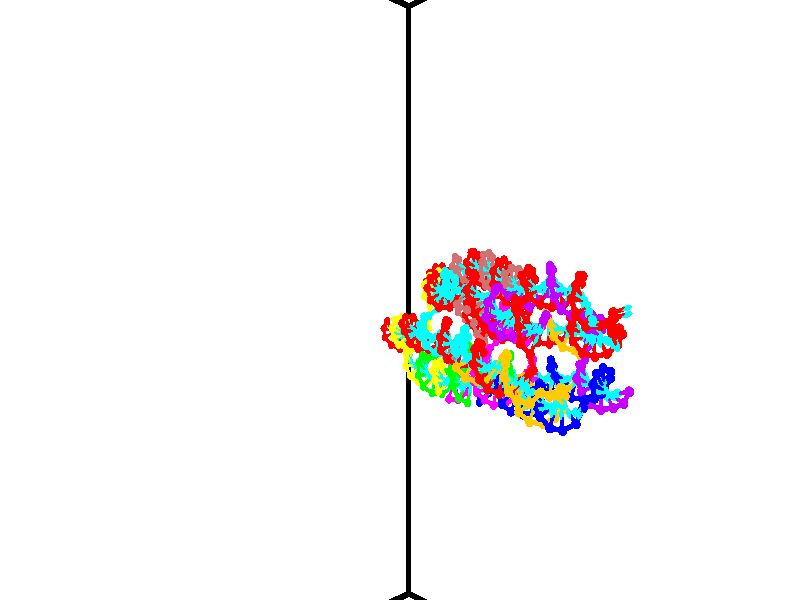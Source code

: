 // switches for output
#declare DRAW_BASES = 1; // possible values are 0, 1; only relevant for DNA ribbons
#declare DRAW_BASES_TYPE = 3; // possible values are 1, 2, 3; only relevant for DNA ribbons
#declare DRAW_FOG = 0; // set to 1 to enable fog

#include "colors.inc"

#include "transforms.inc"
background { rgb <1, 1, 1>}

#default {
   normal{
       ripples 0.25
       frequency 0.20
       turbulence 0.2
       lambda 5
   }
	finish {
		phong 0.1
		phong_size 40.
	}
}

// original window dimensions: 1024x640


// camera settings

camera {
	sky <-0, 1, 0>
	up <-0, 1, 0>
	right 1.6 * <0.724836, 0, 0.688921>
	location <12.1561, 44.2, 77.9145>
	look_at <46.7464, 44.2, 41.5209>
	direction <34.5903, 0, -36.3936>
	angle 67.0682
}


# declare cpy_camera_pos = <12.1561, 44.2, 77.9145>;
# if (DRAW_FOG = 1)
fog {
	fog_type 2
	up vnormalize(cpy_camera_pos)
	color rgbt<1,1,1,0.3>
	distance 1e-5
	fog_alt 3e-3
	fog_offset 70.72
}
# end


// LIGHTS

# declare lum = 6;
global_settings {
	ambient_light rgb lum * <0.05, 0.05, 0.05>
	max_trace_level 15
}# declare cpy_direct_light_amount = 0.25;
light_source
{	1000 * <-0.0359156, -1, 1.41376>,
	rgb lum * cpy_direct_light_amount
	parallel
}

light_source
{	1000 * <0.0359156, 1, -1.41376>,
	rgb lum * cpy_direct_light_amount
	parallel
}

// strand 0

// nucleotide -1

// particle -1
sphere {
	<50.472267, 43.949718, 46.600647> 0.250000
	pigment { color rgbt <1,0,0,0> }
	no_shadow
}
cylinder {
	<50.127060, 44.097946, 46.463318>,  <49.919933, 44.186882, 46.380920>, 0.100000
	pigment { color rgbt <1,0,0,0> }
	no_shadow
}
cylinder {
	<50.127060, 44.097946, 46.463318>,  <50.472267, 43.949718, 46.600647>, 0.100000
	pigment { color rgbt <1,0,0,0> }
	no_shadow
}

// particle -1
sphere {
	<50.127060, 44.097946, 46.463318> 0.100000
	pigment { color rgbt <1,0,0,0> }
	no_shadow
}
sphere {
	0, 1
	scale<0.080000,0.200000,0.300000>
	matrix <-0.430024, -0.182263, 0.884228,
		0.265092, 0.910746, 0.316651,
		-0.863021, 0.370570, -0.343326,
		49.868153, 44.209118, 46.360321>
	pigment { color rgbt <0,1,1,0> }
	no_shadow
}
cylinder {
	<50.195419, 44.314518, 47.153400>,  <50.472267, 43.949718, 46.600647>, 0.130000
	pigment { color rgbt <1,0,0,0> }
	no_shadow
}

// nucleotide -1

// particle -1
sphere {
	<50.195419, 44.314518, 47.153400> 0.250000
	pigment { color rgbt <1,0,0,0> }
	no_shadow
}
cylinder {
	<49.874222, 44.266823, 46.919827>,  <49.681503, 44.238205, 46.779682>, 0.100000
	pigment { color rgbt <1,0,0,0> }
	no_shadow
}
cylinder {
	<49.874222, 44.266823, 46.919827>,  <50.195419, 44.314518, 47.153400>, 0.100000
	pigment { color rgbt <1,0,0,0> }
	no_shadow
}

// particle -1
sphere {
	<49.874222, 44.266823, 46.919827> 0.100000
	pigment { color rgbt <1,0,0,0> }
	no_shadow
}
sphere {
	0, 1
	scale<0.080000,0.200000,0.300000>
	matrix <-0.588833, 0.007372, 0.808221,
		-0.092062, 0.992839, -0.076128,
		-0.802994, -0.119234, -0.583938,
		49.633324, 44.231052, 46.744644>
	pigment { color rgbt <0,1,1,0> }
	no_shadow
}
cylinder {
	<49.712261, 44.606144, 47.442867>,  <50.195419, 44.314518, 47.153400>, 0.130000
	pigment { color rgbt <1,0,0,0> }
	no_shadow
}

// nucleotide -1

// particle -1
sphere {
	<49.712261, 44.606144, 47.442867> 0.250000
	pigment { color rgbt <1,0,0,0> }
	no_shadow
}
cylinder {
	<49.519829, 44.346931, 47.206692>,  <49.404369, 44.191406, 47.064987>, 0.100000
	pigment { color rgbt <1,0,0,0> }
	no_shadow
}
cylinder {
	<49.519829, 44.346931, 47.206692>,  <49.712261, 44.606144, 47.442867>, 0.100000
	pigment { color rgbt <1,0,0,0> }
	no_shadow
}

// particle -1
sphere {
	<49.519829, 44.346931, 47.206692> 0.100000
	pigment { color rgbt <1,0,0,0> }
	no_shadow
}
sphere {
	0, 1
	scale<0.080000,0.200000,0.300000>
	matrix <-0.652802, -0.184744, 0.734656,
		-0.585159, 0.738870, -0.334157,
		-0.481081, -0.648029, -0.590440,
		49.375504, 44.152523, 47.029560>
	pigment { color rgbt <0,1,1,0> }
	no_shadow
}
cylinder {
	<49.002422, 44.734482, 47.547092>,  <49.712261, 44.606144, 47.442867>, 0.130000
	pigment { color rgbt <1,0,0,0> }
	no_shadow
}

// nucleotide -1

// particle -1
sphere {
	<49.002422, 44.734482, 47.547092> 0.250000
	pigment { color rgbt <1,0,0,0> }
	no_shadow
}
cylinder {
	<49.009300, 44.366783, 47.389767>,  <49.013428, 44.146164, 47.295372>, 0.100000
	pigment { color rgbt <1,0,0,0> }
	no_shadow
}
cylinder {
	<49.009300, 44.366783, 47.389767>,  <49.002422, 44.734482, 47.547092>, 0.100000
	pigment { color rgbt <1,0,0,0> }
	no_shadow
}

// particle -1
sphere {
	<49.009300, 44.366783, 47.389767> 0.100000
	pigment { color rgbt <1,0,0,0> }
	no_shadow
}
sphere {
	0, 1
	scale<0.080000,0.200000,0.300000>
	matrix <-0.538737, -0.339905, 0.770861,
		-0.842298, 0.198641, -0.501074,
		0.017193, -0.919242, -0.393317,
		49.014458, 44.091011, 47.271770>
	pigment { color rgbt <0,1,1,0> }
	no_shadow
}
cylinder {
	<48.325287, 44.513329, 47.686901>,  <49.002422, 44.734482, 47.547092>, 0.130000
	pigment { color rgbt <1,0,0,0> }
	no_shadow
}

// nucleotide -1

// particle -1
sphere {
	<48.325287, 44.513329, 47.686901> 0.250000
	pigment { color rgbt <1,0,0,0> }
	no_shadow
}
cylinder {
	<48.547874, 44.189316, 47.612938>,  <48.681427, 43.994907, 47.568562>, 0.100000
	pigment { color rgbt <1,0,0,0> }
	no_shadow
}
cylinder {
	<48.547874, 44.189316, 47.612938>,  <48.325287, 44.513329, 47.686901>, 0.100000
	pigment { color rgbt <1,0,0,0> }
	no_shadow
}

// particle -1
sphere {
	<48.547874, 44.189316, 47.612938> 0.100000
	pigment { color rgbt <1,0,0,0> }
	no_shadow
}
sphere {
	0, 1
	scale<0.080000,0.200000,0.300000>
	matrix <-0.406539, -0.459535, 0.789654,
		-0.724619, -0.364243, -0.585025,
		0.556466, -0.810034, -0.184908,
		48.714813, 43.946304, 47.557465>
	pigment { color rgbt <0,1,1,0> }
	no_shadow
}
cylinder {
	<47.829147, 43.990955, 47.730125>,  <48.325287, 44.513329, 47.686901>, 0.130000
	pigment { color rgbt <1,0,0,0> }
	no_shadow
}

// nucleotide -1

// particle -1
sphere {
	<47.829147, 43.990955, 47.730125> 0.250000
	pigment { color rgbt <1,0,0,0> }
	no_shadow
}
cylinder {
	<48.155029, 43.760506, 47.756458>,  <48.350559, 43.622234, 47.772259>, 0.100000
	pigment { color rgbt <1,0,0,0> }
	no_shadow
}
cylinder {
	<48.155029, 43.760506, 47.756458>,  <47.829147, 43.990955, 47.730125>, 0.100000
	pigment { color rgbt <1,0,0,0> }
	no_shadow
}

// particle -1
sphere {
	<48.155029, 43.760506, 47.756458> 0.100000
	pigment { color rgbt <1,0,0,0> }
	no_shadow
}
sphere {
	0, 1
	scale<0.080000,0.200000,0.300000>
	matrix <-0.401344, -0.478293, 0.781127,
		-0.418537, -0.662812, -0.620892,
		0.814708, -0.576121, 0.065833,
		48.399441, 43.587669, 47.776207>
	pigment { color rgbt <0,1,1,0> }
	no_shadow
}
cylinder {
	<47.636486, 43.244930, 47.805965>,  <47.829147, 43.990955, 47.730125>, 0.130000
	pigment { color rgbt <1,0,0,0> }
	no_shadow
}

// nucleotide -1

// particle -1
sphere {
	<47.636486, 43.244930, 47.805965> 0.250000
	pigment { color rgbt <1,0,0,0> }
	no_shadow
}
cylinder {
	<48.005493, 43.266098, 47.958893>,  <48.226898, 43.278797, 48.050648>, 0.100000
	pigment { color rgbt <1,0,0,0> }
	no_shadow
}
cylinder {
	<48.005493, 43.266098, 47.958893>,  <47.636486, 43.244930, 47.805965>, 0.100000
	pigment { color rgbt <1,0,0,0> }
	no_shadow
}

// particle -1
sphere {
	<48.005493, 43.266098, 47.958893> 0.100000
	pigment { color rgbt <1,0,0,0> }
	no_shadow
}
sphere {
	0, 1
	scale<0.080000,0.200000,0.300000>
	matrix <-0.339376, -0.360546, 0.868810,
		0.183819, -0.931239, -0.314649,
		0.922515, 0.052920, 0.382316,
		48.282249, 43.281975, 48.073589>
	pigment { color rgbt <0,1,1,0> }
	no_shadow
}
cylinder {
	<47.734478, 42.673771, 48.091419>,  <47.636486, 43.244930, 47.805965>, 0.130000
	pigment { color rgbt <1,0,0,0> }
	no_shadow
}

// nucleotide -1

// particle -1
sphere {
	<47.734478, 42.673771, 48.091419> 0.250000
	pigment { color rgbt <1,0,0,0> }
	no_shadow
}
cylinder {
	<48.012260, 42.882263, 48.289833>,  <48.178932, 43.007359, 48.408882>, 0.100000
	pigment { color rgbt <1,0,0,0> }
	no_shadow
}
cylinder {
	<48.012260, 42.882263, 48.289833>,  <47.734478, 42.673771, 48.091419>, 0.100000
	pigment { color rgbt <1,0,0,0> }
	no_shadow
}

// particle -1
sphere {
	<48.012260, 42.882263, 48.289833> 0.100000
	pigment { color rgbt <1,0,0,0> }
	no_shadow
}
sphere {
	0, 1
	scale<0.080000,0.200000,0.300000>
	matrix <-0.344618, -0.364226, 0.865204,
		0.631637, -0.771790, -0.073315,
		0.694458, 0.521229, 0.496032,
		48.220596, 43.038631, 48.438644>
	pigment { color rgbt <0,1,1,0> }
	no_shadow
}
cylinder {
	<48.083805, 42.212029, 48.526299>,  <47.734478, 42.673771, 48.091419>, 0.130000
	pigment { color rgbt <1,0,0,0> }
	no_shadow
}

// nucleotide -1

// particle -1
sphere {
	<48.083805, 42.212029, 48.526299> 0.250000
	pigment { color rgbt <1,0,0,0> }
	no_shadow
}
cylinder {
	<48.163055, 42.568268, 48.690041>,  <48.210606, 42.782013, 48.788288>, 0.100000
	pigment { color rgbt <1,0,0,0> }
	no_shadow
}
cylinder {
	<48.163055, 42.568268, 48.690041>,  <48.083805, 42.212029, 48.526299>, 0.100000
	pigment { color rgbt <1,0,0,0> }
	no_shadow
}

// particle -1
sphere {
	<48.163055, 42.568268, 48.690041> 0.100000
	pigment { color rgbt <1,0,0,0> }
	no_shadow
}
sphere {
	0, 1
	scale<0.080000,0.200000,0.300000>
	matrix <-0.331632, -0.332099, 0.883023,
		0.922370, -0.310704, 0.229556,
		0.198124, 0.890603, 0.409358,
		48.222492, 42.835449, 48.812847>
	pigment { color rgbt <0,1,1,0> }
	no_shadow
}
cylinder {
	<48.439304, 42.040695, 49.154610>,  <48.083805, 42.212029, 48.526299>, 0.130000
	pigment { color rgbt <1,0,0,0> }
	no_shadow
}

// nucleotide -1

// particle -1
sphere {
	<48.439304, 42.040695, 49.154610> 0.250000
	pigment { color rgbt <1,0,0,0> }
	no_shadow
}
cylinder {
	<48.258835, 42.397003, 49.176426>,  <48.150555, 42.610786, 49.189518>, 0.100000
	pigment { color rgbt <1,0,0,0> }
	no_shadow
}
cylinder {
	<48.258835, 42.397003, 49.176426>,  <48.439304, 42.040695, 49.154610>, 0.100000
	pigment { color rgbt <1,0,0,0> }
	no_shadow
}

// particle -1
sphere {
	<48.258835, 42.397003, 49.176426> 0.100000
	pigment { color rgbt <1,0,0,0> }
	no_shadow
}
sphere {
	0, 1
	scale<0.080000,0.200000,0.300000>
	matrix <-0.313616, -0.215473, 0.924779,
		0.835516, 0.400130, 0.376575,
		-0.451174, 0.890768, 0.054544,
		48.123482, 42.664234, 49.192791>
	pigment { color rgbt <0,1,1,0> }
	no_shadow
}
cylinder {
	<48.484718, 42.086384, 49.797161>,  <48.439304, 42.040695, 49.154610>, 0.130000
	pigment { color rgbt <1,0,0,0> }
	no_shadow
}

// nucleotide -1

// particle -1
sphere {
	<48.484718, 42.086384, 49.797161> 0.250000
	pigment { color rgbt <1,0,0,0> }
	no_shadow
}
cylinder {
	<48.224632, 42.369987, 49.687965>,  <48.068581, 42.540150, 49.622448>, 0.100000
	pigment { color rgbt <1,0,0,0> }
	no_shadow
}
cylinder {
	<48.224632, 42.369987, 49.687965>,  <48.484718, 42.086384, 49.797161>, 0.100000
	pigment { color rgbt <1,0,0,0> }
	no_shadow
}

// particle -1
sphere {
	<48.224632, 42.369987, 49.687965> 0.100000
	pigment { color rgbt <1,0,0,0> }
	no_shadow
}
sphere {
	0, 1
	scale<0.080000,0.200000,0.300000>
	matrix <-0.527919, -0.163235, 0.833460,
		0.546372, 0.686044, 0.480439,
		-0.650214, 0.709012, -0.272989,
		48.029568, 42.582691, 49.606068>
	pigment { color rgbt <0,1,1,0> }
	no_shadow
}
cylinder {
	<48.517414, 42.594761, 50.345795>,  <48.484718, 42.086384, 49.797161>, 0.130000
	pigment { color rgbt <1,0,0,0> }
	no_shadow
}

// nucleotide -1

// particle -1
sphere {
	<48.517414, 42.594761, 50.345795> 0.250000
	pigment { color rgbt <1,0,0,0> }
	no_shadow
}
cylinder {
	<48.164604, 42.651276, 50.165985>,  <47.952919, 42.685184, 50.058098>, 0.100000
	pigment { color rgbt <1,0,0,0> }
	no_shadow
}
cylinder {
	<48.164604, 42.651276, 50.165985>,  <48.517414, 42.594761, 50.345795>, 0.100000
	pigment { color rgbt <1,0,0,0> }
	no_shadow
}

// particle -1
sphere {
	<48.164604, 42.651276, 50.165985> 0.100000
	pigment { color rgbt <1,0,0,0> }
	no_shadow
}
sphere {
	0, 1
	scale<0.080000,0.200000,0.300000>
	matrix <-0.459548, -0.047051, 0.886906,
		0.104160, 0.988850, 0.106429,
		-0.882024, 0.141289, -0.449524,
		47.899998, 42.693661, 50.031128>
	pigment { color rgbt <0,1,1,0> }
	no_shadow
}
cylinder {
	<48.174938, 43.178932, 50.614830>,  <48.517414, 42.594761, 50.345795>, 0.130000
	pigment { color rgbt <1,0,0,0> }
	no_shadow
}

// nucleotide -1

// particle -1
sphere {
	<48.174938, 43.178932, 50.614830> 0.250000
	pigment { color rgbt <1,0,0,0> }
	no_shadow
}
cylinder {
	<47.860100, 42.993172, 50.452446>,  <47.671196, 42.881714, 50.355015>, 0.100000
	pigment { color rgbt <1,0,0,0> }
	no_shadow
}
cylinder {
	<47.860100, 42.993172, 50.452446>,  <48.174938, 43.178932, 50.614830>, 0.100000
	pigment { color rgbt <1,0,0,0> }
	no_shadow
}

// particle -1
sphere {
	<47.860100, 42.993172, 50.452446> 0.100000
	pigment { color rgbt <1,0,0,0> }
	no_shadow
}
sphere {
	0, 1
	scale<0.080000,0.200000,0.300000>
	matrix <-0.459379, 0.002126, 0.888238,
		-0.411638, 0.885621, -0.215012,
		-0.787099, -0.464405, -0.405960,
		47.623970, 42.853851, 50.330658>
	pigment { color rgbt <0,1,1,0> }
	no_shadow
}
cylinder {
	<47.542572, 43.509224, 50.821136>,  <48.174938, 43.178932, 50.614830>, 0.130000
	pigment { color rgbt <1,0,0,0> }
	no_shadow
}

// nucleotide -1

// particle -1
sphere {
	<47.542572, 43.509224, 50.821136> 0.250000
	pigment { color rgbt <1,0,0,0> }
	no_shadow
}
cylinder {
	<47.417259, 43.143738, 50.717613>,  <47.342072, 42.924446, 50.655499>, 0.100000
	pigment { color rgbt <1,0,0,0> }
	no_shadow
}
cylinder {
	<47.417259, 43.143738, 50.717613>,  <47.542572, 43.509224, 50.821136>, 0.100000
	pigment { color rgbt <1,0,0,0> }
	no_shadow
}

// particle -1
sphere {
	<47.417259, 43.143738, 50.717613> 0.100000
	pigment { color rgbt <1,0,0,0> }
	no_shadow
}
sphere {
	0, 1
	scale<0.080000,0.200000,0.300000>
	matrix <-0.599844, -0.020887, 0.799845,
		-0.736235, 0.405822, -0.541542,
		-0.313283, -0.913714, -0.258807,
		47.323273, 42.869625, 50.639973>
	pigment { color rgbt <0,1,1,0> }
	no_shadow
}
cylinder {
	<46.824520, 43.591442, 50.796349>,  <47.542572, 43.509224, 50.821136>, 0.130000
	pigment { color rgbt <1,0,0,0> }
	no_shadow
}

// nucleotide -1

// particle -1
sphere {
	<46.824520, 43.591442, 50.796349> 0.250000
	pigment { color rgbt <1,0,0,0> }
	no_shadow
}
cylinder {
	<46.936760, 43.210991, 50.847916>,  <47.004105, 42.982719, 50.878857>, 0.100000
	pigment { color rgbt <1,0,0,0> }
	no_shadow
}
cylinder {
	<46.936760, 43.210991, 50.847916>,  <46.824520, 43.591442, 50.796349>, 0.100000
	pigment { color rgbt <1,0,0,0> }
	no_shadow
}

// particle -1
sphere {
	<46.936760, 43.210991, 50.847916> 0.100000
	pigment { color rgbt <1,0,0,0> }
	no_shadow
}
sphere {
	0, 1
	scale<0.080000,0.200000,0.300000>
	matrix <-0.504252, -0.031793, 0.862971,
		-0.816696, -0.307158, -0.488529,
		0.280601, -0.951127, 0.128920,
		47.020939, 42.925652, 50.886593>
	pigment { color rgbt <0,1,1,0> }
	no_shadow
}
cylinder {
	<46.200718, 43.202770, 50.897591>,  <46.824520, 43.591442, 50.796349>, 0.130000
	pigment { color rgbt <1,0,0,0> }
	no_shadow
}

// nucleotide -1

// particle -1
sphere {
	<46.200718, 43.202770, 50.897591> 0.250000
	pigment { color rgbt <1,0,0,0> }
	no_shadow
}
cylinder {
	<46.494720, 42.976547, 51.047207>,  <46.671124, 42.840813, 51.136978>, 0.100000
	pigment { color rgbt <1,0,0,0> }
	no_shadow
}
cylinder {
	<46.494720, 42.976547, 51.047207>,  <46.200718, 43.202770, 50.897591>, 0.100000
	pigment { color rgbt <1,0,0,0> }
	no_shadow
}

// particle -1
sphere {
	<46.494720, 42.976547, 51.047207> 0.100000
	pigment { color rgbt <1,0,0,0> }
	no_shadow
}
sphere {
	0, 1
	scale<0.080000,0.200000,0.300000>
	matrix <-0.536137, -0.147018, 0.831230,
		-0.415118, -0.811498, -0.411277,
		0.735006, -0.565559, 0.374044,
		46.715221, 42.806881, 51.159420>
	pigment { color rgbt <0,1,1,0> }
	no_shadow
}
cylinder {
	<45.911652, 42.481400, 51.110447>,  <46.200718, 43.202770, 50.897591>, 0.130000
	pigment { color rgbt <1,0,0,0> }
	no_shadow
}

// nucleotide -1

// particle -1
sphere {
	<45.911652, 42.481400, 51.110447> 0.250000
	pigment { color rgbt <1,0,0,0> }
	no_shadow
}
cylinder {
	<46.235123, 42.573624, 51.326920>,  <46.429207, 42.628960, 51.456802>, 0.100000
	pigment { color rgbt <1,0,0,0> }
	no_shadow
}
cylinder {
	<46.235123, 42.573624, 51.326920>,  <45.911652, 42.481400, 51.110447>, 0.100000
	pigment { color rgbt <1,0,0,0> }
	no_shadow
}

// particle -1
sphere {
	<46.235123, 42.573624, 51.326920> 0.100000
	pigment { color rgbt <1,0,0,0> }
	no_shadow
}
sphere {
	0, 1
	scale<0.080000,0.200000,0.300000>
	matrix <-0.532995, -0.102068, 0.839940,
		0.248898, -0.967689, 0.040350,
		0.808682, 0.230565, 0.541178,
		46.477726, 42.642792, 51.489273>
	pigment { color rgbt <0,1,1,0> }
	no_shadow
}
cylinder {
	<45.829269, 42.143623, 51.814617>,  <45.911652, 42.481400, 51.110447>, 0.130000
	pigment { color rgbt <1,0,0,0> }
	no_shadow
}

// nucleotide -1

// particle -1
sphere {
	<45.829269, 42.143623, 51.814617> 0.250000
	pigment { color rgbt <1,0,0,0> }
	no_shadow
}
cylinder {
	<46.138992, 42.393608, 51.854347>,  <46.324825, 42.543602, 51.878185>, 0.100000
	pigment { color rgbt <1,0,0,0> }
	no_shadow
}
cylinder {
	<46.138992, 42.393608, 51.854347>,  <45.829269, 42.143623, 51.814617>, 0.100000
	pigment { color rgbt <1,0,0,0> }
	no_shadow
}

// particle -1
sphere {
	<46.138992, 42.393608, 51.854347> 0.100000
	pigment { color rgbt <1,0,0,0> }
	no_shadow
}
sphere {
	0, 1
	scale<0.080000,0.200000,0.300000>
	matrix <-0.240204, 0.145053, 0.959824,
		0.585450, -0.767057, 0.262435,
		0.774306, 0.624967, 0.099329,
		46.371284, 42.581097, 51.884148>
	pigment { color rgbt <0,1,1,0> }
	no_shadow
}
cylinder {
	<46.194275, 41.876953, 52.417038>,  <45.829269, 42.143623, 51.814617>, 0.130000
	pigment { color rgbt <1,0,0,0> }
	no_shadow
}

// nucleotide -1

// particle -1
sphere {
	<46.194275, 41.876953, 52.417038> 0.250000
	pigment { color rgbt <1,0,0,0> }
	no_shadow
}
cylinder {
	<46.293213, 42.263268, 52.385883>,  <46.352577, 42.495056, 52.367191>, 0.100000
	pigment { color rgbt <1,0,0,0> }
	no_shadow
}
cylinder {
	<46.293213, 42.263268, 52.385883>,  <46.194275, 41.876953, 52.417038>, 0.100000
	pigment { color rgbt <1,0,0,0> }
	no_shadow
}

// particle -1
sphere {
	<46.293213, 42.263268, 52.385883> 0.100000
	pigment { color rgbt <1,0,0,0> }
	no_shadow
}
sphere {
	0, 1
	scale<0.080000,0.200000,0.300000>
	matrix <-0.071625, 0.098394, 0.992567,
		0.966276, -0.239931, 0.093513,
		0.247348, 0.965791, -0.077891,
		46.367416, 42.553005, 52.362514>
	pigment { color rgbt <0,1,1,0> }
	no_shadow
}
cylinder {
	<46.621540, 42.030640, 52.899429>,  <46.194275, 41.876953, 52.417038>, 0.130000
	pigment { color rgbt <1,0,0,0> }
	no_shadow
}

// nucleotide -1

// particle -1
sphere {
	<46.621540, 42.030640, 52.899429> 0.250000
	pigment { color rgbt <1,0,0,0> }
	no_shadow
}
cylinder {
	<46.516434, 42.408707, 52.821850>,  <46.453369, 42.635548, 52.775303>, 0.100000
	pigment { color rgbt <1,0,0,0> }
	no_shadow
}
cylinder {
	<46.516434, 42.408707, 52.821850>,  <46.621540, 42.030640, 52.899429>, 0.100000
	pigment { color rgbt <1,0,0,0> }
	no_shadow
}

// particle -1
sphere {
	<46.516434, 42.408707, 52.821850> 0.100000
	pigment { color rgbt <1,0,0,0> }
	no_shadow
}
sphere {
	0, 1
	scale<0.080000,0.200000,0.300000>
	matrix <0.001198, 0.201330, 0.979523,
		0.964859, 0.257151, -0.054035,
		-0.262764, 0.945166, -0.193947,
		46.437603, 42.692257, 52.763664>
	pigment { color rgbt <0,1,1,0> }
	no_shadow
}
cylinder {
	<47.019577, 42.460602, 53.455685>,  <46.621540, 42.030640, 52.899429>, 0.130000
	pigment { color rgbt <1,0,0,0> }
	no_shadow
}

// nucleotide -1

// particle -1
sphere {
	<47.019577, 42.460602, 53.455685> 0.250000
	pigment { color rgbt <1,0,0,0> }
	no_shadow
}
cylinder {
	<46.728447, 42.691963, 53.308327>,  <46.553768, 42.830780, 53.219913>, 0.100000
	pigment { color rgbt <1,0,0,0> }
	no_shadow
}
cylinder {
	<46.728447, 42.691963, 53.308327>,  <47.019577, 42.460602, 53.455685>, 0.100000
	pigment { color rgbt <1,0,0,0> }
	no_shadow
}

// particle -1
sphere {
	<46.728447, 42.691963, 53.308327> 0.100000
	pigment { color rgbt <1,0,0,0> }
	no_shadow
}
sphere {
	0, 1
	scale<0.080000,0.200000,0.300000>
	matrix <-0.316832, 0.192803, 0.928679,
		0.608181, 0.792637, 0.042930,
		-0.727828, 0.578406, -0.368391,
		46.510098, 42.865486, 53.197811>
	pigment { color rgbt <0,1,1,0> }
	no_shadow
}
cylinder {
	<47.156227, 43.106483, 53.740437>,  <47.019577, 42.460602, 53.455685>, 0.130000
	pigment { color rgbt <1,0,0,0> }
	no_shadow
}

// nucleotide -1

// particle -1
sphere {
	<47.156227, 43.106483, 53.740437> 0.250000
	pigment { color rgbt <1,0,0,0> }
	no_shadow
}
cylinder {
	<46.773819, 43.047714, 53.638901>,  <46.544373, 43.012451, 53.577980>, 0.100000
	pigment { color rgbt <1,0,0,0> }
	no_shadow
}
cylinder {
	<46.773819, 43.047714, 53.638901>,  <47.156227, 43.106483, 53.740437>, 0.100000
	pigment { color rgbt <1,0,0,0> }
	no_shadow
}

// particle -1
sphere {
	<46.773819, 43.047714, 53.638901> 0.100000
	pigment { color rgbt <1,0,0,0> }
	no_shadow
}
sphere {
	0, 1
	scale<0.080000,0.200000,0.300000>
	matrix <-0.278066, 0.178761, 0.943782,
		-0.093286, 0.972861, -0.211754,
		-0.956021, -0.146924, -0.253843,
		46.487011, 43.003635, 53.562748>
	pigment { color rgbt <0,1,1,0> }
	no_shadow
}
cylinder {
	<46.799370, 43.506393, 54.187511>,  <47.156227, 43.106483, 53.740437>, 0.130000
	pigment { color rgbt <1,0,0,0> }
	no_shadow
}

// nucleotide -1

// particle -1
sphere {
	<46.799370, 43.506393, 54.187511> 0.250000
	pigment { color rgbt <1,0,0,0> }
	no_shadow
}
cylinder {
	<46.497139, 43.278427, 54.058323>,  <46.315800, 43.141647, 53.980812>, 0.100000
	pigment { color rgbt <1,0,0,0> }
	no_shadow
}
cylinder {
	<46.497139, 43.278427, 54.058323>,  <46.799370, 43.506393, 54.187511>, 0.100000
	pigment { color rgbt <1,0,0,0> }
	no_shadow
}

// particle -1
sphere {
	<46.497139, 43.278427, 54.058323> 0.100000
	pigment { color rgbt <1,0,0,0> }
	no_shadow
}
sphere {
	0, 1
	scale<0.080000,0.200000,0.300000>
	matrix <-0.440499, 0.077129, 0.894434,
		-0.484839, 0.818078, -0.309322,
		-0.755574, -0.569912, -0.322967,
		46.270466, 43.107452, 53.961433>
	pigment { color rgbt <0,1,1,0> }
	no_shadow
}
cylinder {
	<46.226761, 43.795826, 54.470295>,  <46.799370, 43.506393, 54.187511>, 0.130000
	pigment { color rgbt <1,0,0,0> }
	no_shadow
}

// nucleotide -1

// particle -1
sphere {
	<46.226761, 43.795826, 54.470295> 0.250000
	pigment { color rgbt <1,0,0,0> }
	no_shadow
}
cylinder {
	<46.108017, 43.424431, 54.381042>,  <46.036770, 43.201595, 54.327492>, 0.100000
	pigment { color rgbt <1,0,0,0> }
	no_shadow
}
cylinder {
	<46.108017, 43.424431, 54.381042>,  <46.226761, 43.795826, 54.470295>, 0.100000
	pigment { color rgbt <1,0,0,0> }
	no_shadow
}

// particle -1
sphere {
	<46.108017, 43.424431, 54.381042> 0.100000
	pigment { color rgbt <1,0,0,0> }
	no_shadow
}
sphere {
	0, 1
	scale<0.080000,0.200000,0.300000>
	matrix <-0.553138, -0.023276, 0.832764,
		-0.778404, 0.370636, -0.506672,
		-0.296859, -0.928486, -0.223132,
		46.018959, 43.145885, 54.314102>
	pigment { color rgbt <0,1,1,0> }
	no_shadow
}
cylinder {
	<45.494148, 43.815201, 54.547932>,  <46.226761, 43.795826, 54.470295>, 0.130000
	pigment { color rgbt <1,0,0,0> }
	no_shadow
}

// nucleotide -1

// particle -1
sphere {
	<45.494148, 43.815201, 54.547932> 0.250000
	pigment { color rgbt <1,0,0,0> }
	no_shadow
}
cylinder {
	<45.600136, 43.430069, 54.568932>,  <45.663727, 43.198990, 54.581532>, 0.100000
	pigment { color rgbt <1,0,0,0> }
	no_shadow
}
cylinder {
	<45.600136, 43.430069, 54.568932>,  <45.494148, 43.815201, 54.547932>, 0.100000
	pigment { color rgbt <1,0,0,0> }
	no_shadow
}

// particle -1
sphere {
	<45.600136, 43.430069, 54.568932> 0.100000
	pigment { color rgbt <1,0,0,0> }
	no_shadow
}
sphere {
	0, 1
	scale<0.080000,0.200000,0.300000>
	matrix <-0.525007, -0.098380, 0.845393,
		-0.808802, -0.251565, -0.531558,
		0.264966, -0.962827, 0.052504,
		45.679626, 43.141220, 54.584682>
	pigment { color rgbt <0,1,1,0> }
	no_shadow
}
cylinder {
	<44.911049, 43.494759, 54.879913>,  <45.494148, 43.815201, 54.547932>, 0.130000
	pigment { color rgbt <1,0,0,0> }
	no_shadow
}

// nucleotide -1

// particle -1
sphere {
	<44.911049, 43.494759, 54.879913> 0.250000
	pigment { color rgbt <1,0,0,0> }
	no_shadow
}
cylinder {
	<45.227043, 43.251503, 54.911144>,  <45.416637, 43.105549, 54.929882>, 0.100000
	pigment { color rgbt <1,0,0,0> }
	no_shadow
}
cylinder {
	<45.227043, 43.251503, 54.911144>,  <44.911049, 43.494759, 54.879913>, 0.100000
	pigment { color rgbt <1,0,0,0> }
	no_shadow
}

// particle -1
sphere {
	<45.227043, 43.251503, 54.911144> 0.100000
	pigment { color rgbt <1,0,0,0> }
	no_shadow
}
sphere {
	0, 1
	scale<0.080000,0.200000,0.300000>
	matrix <-0.253335, -0.207784, 0.944800,
		-0.558346, -0.766155, -0.318208,
		0.789981, -0.608139, 0.078079,
		45.464039, 43.069061, 54.934566>
	pigment { color rgbt <0,1,1,0> }
	no_shadow
}
cylinder {
	<44.703754, 43.113125, 55.405739>,  <44.911049, 43.494759, 54.879913>, 0.130000
	pigment { color rgbt <1,0,0,0> }
	no_shadow
}

// nucleotide -1

// particle -1
sphere {
	<44.703754, 43.113125, 55.405739> 0.250000
	pigment { color rgbt <1,0,0,0> }
	no_shadow
}
cylinder {
	<45.073105, 42.962524, 55.375736>,  <45.294716, 42.872162, 55.357735>, 0.100000
	pigment { color rgbt <1,0,0,0> }
	no_shadow
}
cylinder {
	<45.073105, 42.962524, 55.375736>,  <44.703754, 43.113125, 55.405739>, 0.100000
	pigment { color rgbt <1,0,0,0> }
	no_shadow
}

// particle -1
sphere {
	<45.073105, 42.962524, 55.375736> 0.100000
	pigment { color rgbt <1,0,0,0> }
	no_shadow
}
sphere {
	0, 1
	scale<0.080000,0.200000,0.300000>
	matrix <-0.071183, -0.359898, 0.930272,
		-0.377258, -0.853645, -0.359120,
		0.923368, -0.376516, -0.075009,
		45.350117, 42.849575, 55.353233>
	pigment { color rgbt <0,1,1,0> }
	no_shadow
}
cylinder {
	<44.722221, 42.389027, 55.582062>,  <44.703754, 43.113125, 55.405739>, 0.130000
	pigment { color rgbt <1,0,0,0> }
	no_shadow
}

// nucleotide -1

// particle -1
sphere {
	<44.722221, 42.389027, 55.582062> 0.250000
	pigment { color rgbt <1,0,0,0> }
	no_shadow
}
cylinder {
	<45.086540, 42.537659, 55.654041>,  <45.305130, 42.626839, 55.697227>, 0.100000
	pigment { color rgbt <1,0,0,0> }
	no_shadow
}
cylinder {
	<45.086540, 42.537659, 55.654041>,  <44.722221, 42.389027, 55.582062>, 0.100000
	pigment { color rgbt <1,0,0,0> }
	no_shadow
}

// particle -1
sphere {
	<45.086540, 42.537659, 55.654041> 0.100000
	pigment { color rgbt <1,0,0,0> }
	no_shadow
}
sphere {
	0, 1
	scale<0.080000,0.200000,0.300000>
	matrix <-0.108269, -0.205639, 0.972620,
		0.398415, -0.905338, -0.147064,
		0.910792, 0.371585, 0.179950,
		45.359779, 42.649136, 55.708027>
	pigment { color rgbt <0,1,1,0> }
	no_shadow
}
cylinder {
	<45.048767, 41.945389, 56.061787>,  <44.722221, 42.389027, 55.582062>, 0.130000
	pigment { color rgbt <1,0,0,0> }
	no_shadow
}

// nucleotide -1

// particle -1
sphere {
	<45.048767, 41.945389, 56.061787> 0.250000
	pigment { color rgbt <1,0,0,0> }
	no_shadow
}
cylinder {
	<45.237617, 42.295723, 56.101818>,  <45.350929, 42.505924, 56.125835>, 0.100000
	pigment { color rgbt <1,0,0,0> }
	no_shadow
}
cylinder {
	<45.237617, 42.295723, 56.101818>,  <45.048767, 41.945389, 56.061787>, 0.100000
	pigment { color rgbt <1,0,0,0> }
	no_shadow
}

// particle -1
sphere {
	<45.237617, 42.295723, 56.101818> 0.100000
	pigment { color rgbt <1,0,0,0> }
	no_shadow
}
sphere {
	0, 1
	scale<0.080000,0.200000,0.300000>
	matrix <0.045426, -0.137550, 0.989453,
		0.880360, -0.462599, -0.104726,
		0.472125, 0.875832, 0.100080,
		45.379253, 42.558472, 56.131844>
	pigment { color rgbt <0,1,1,0> }
	no_shadow
}
cylinder {
	<45.651302, 41.852295, 56.519642>,  <45.048767, 41.945389, 56.061787>, 0.130000
	pigment { color rgbt <1,0,0,0> }
	no_shadow
}

// nucleotide -1

// particle -1
sphere {
	<45.651302, 41.852295, 56.519642> 0.250000
	pigment { color rgbt <1,0,0,0> }
	no_shadow
}
cylinder {
	<45.568794, 42.243492, 56.532135>,  <45.519291, 42.478210, 56.539631>, 0.100000
	pigment { color rgbt <1,0,0,0> }
	no_shadow
}
cylinder {
	<45.568794, 42.243492, 56.532135>,  <45.651302, 41.852295, 56.519642>, 0.100000
	pigment { color rgbt <1,0,0,0> }
	no_shadow
}

// particle -1
sphere {
	<45.568794, 42.243492, 56.532135> 0.100000
	pigment { color rgbt <1,0,0,0> }
	no_shadow
}
sphere {
	0, 1
	scale<0.080000,0.200000,0.300000>
	matrix <0.180044, 0.006556, 0.983636,
		0.961788, 0.208517, -0.177435,
		-0.206268, 0.977997, 0.031237,
		45.506912, 42.536892, 56.541508>
	pigment { color rgbt <0,1,1,0> }
	no_shadow
}
cylinder {
	<46.012054, 42.014984, 57.101059>,  <45.651302, 41.852295, 56.519642>, 0.130000
	pigment { color rgbt <1,0,0,0> }
	no_shadow
}

// nucleotide -1

// particle -1
sphere {
	<46.012054, 42.014984, 57.101059> 0.250000
	pigment { color rgbt <1,0,0,0> }
	no_shadow
}
cylinder {
	<45.764969, 42.324478, 57.044838>,  <45.616718, 42.510174, 57.011105>, 0.100000
	pigment { color rgbt <1,0,0,0> }
	no_shadow
}
cylinder {
	<45.764969, 42.324478, 57.044838>,  <46.012054, 42.014984, 57.101059>, 0.100000
	pigment { color rgbt <1,0,0,0> }
	no_shadow
}

// particle -1
sphere {
	<45.764969, 42.324478, 57.044838> 0.100000
	pigment { color rgbt <1,0,0,0> }
	no_shadow
}
sphere {
	0, 1
	scale<0.080000,0.200000,0.300000>
	matrix <-0.158955, 0.052187, 0.985906,
		0.770168, 0.631352, 0.090753,
		-0.617718, 0.773738, -0.140549,
		45.579655, 42.556599, 57.002674>
	pigment { color rgbt <0,1,1,0> }
	no_shadow
}
cylinder {
	<46.245819, 42.452049, 57.544559>,  <46.012054, 42.014984, 57.101059>, 0.130000
	pigment { color rgbt <1,0,0,0> }
	no_shadow
}

// nucleotide -1

// particle -1
sphere {
	<46.245819, 42.452049, 57.544559> 0.250000
	pigment { color rgbt <1,0,0,0> }
	no_shadow
}
cylinder {
	<45.863594, 42.554565, 57.486286>,  <45.634258, 42.616074, 57.451324>, 0.100000
	pigment { color rgbt <1,0,0,0> }
	no_shadow
}
cylinder {
	<45.863594, 42.554565, 57.486286>,  <46.245819, 42.452049, 57.544559>, 0.100000
	pigment { color rgbt <1,0,0,0> }
	no_shadow
}

// particle -1
sphere {
	<45.863594, 42.554565, 57.486286> 0.100000
	pigment { color rgbt <1,0,0,0> }
	no_shadow
}
sphere {
	0, 1
	scale<0.080000,0.200000,0.300000>
	matrix <-0.147135, 0.013594, 0.989023,
		0.255457, 0.966504, 0.024720,
		-0.955559, 0.256290, -0.145680,
		45.576927, 42.631451, 57.442581>
	pigment { color rgbt <0,1,1,0> }
	no_shadow
}
cylinder {
	<46.163940, 43.074364, 57.930931>,  <46.245819, 42.452049, 57.544559>, 0.130000
	pigment { color rgbt <1,0,0,0> }
	no_shadow
}

// nucleotide -1

// particle -1
sphere {
	<46.163940, 43.074364, 57.930931> 0.250000
	pigment { color rgbt <1,0,0,0> }
	no_shadow
}
cylinder {
	<45.805580, 42.900787, 57.892853>,  <45.590565, 42.796642, 57.870007>, 0.100000
	pigment { color rgbt <1,0,0,0> }
	no_shadow
}
cylinder {
	<45.805580, 42.900787, 57.892853>,  <46.163940, 43.074364, 57.930931>, 0.100000
	pigment { color rgbt <1,0,0,0> }
	no_shadow
}

// particle -1
sphere {
	<45.805580, 42.900787, 57.892853> 0.100000
	pigment { color rgbt <1,0,0,0> }
	no_shadow
}
sphere {
	0, 1
	scale<0.080000,0.200000,0.300000>
	matrix <-0.061594, -0.090890, 0.993954,
		-0.439967, 0.896347, 0.054700,
		-0.895899, -0.433938, -0.095198,
		45.536812, 42.770607, 57.864292>
	pigment { color rgbt <0,1,1,0> }
	no_shadow
}
cylinder {
	<45.679550, 43.505894, 58.319782>,  <46.163940, 43.074364, 57.930931>, 0.130000
	pigment { color rgbt <1,0,0,0> }
	no_shadow
}

// nucleotide -1

// particle -1
sphere {
	<45.679550, 43.505894, 58.319782> 0.250000
	pigment { color rgbt <1,0,0,0> }
	no_shadow
}
cylinder {
	<45.495567, 43.151756, 58.292618>,  <45.385178, 42.939274, 58.276318>, 0.100000
	pigment { color rgbt <1,0,0,0> }
	no_shadow
}
cylinder {
	<45.495567, 43.151756, 58.292618>,  <45.679550, 43.505894, 58.319782>, 0.100000
	pigment { color rgbt <1,0,0,0> }
	no_shadow
}

// particle -1
sphere {
	<45.495567, 43.151756, 58.292618> 0.100000
	pigment { color rgbt <1,0,0,0> }
	no_shadow
}
sphere {
	0, 1
	scale<0.080000,0.200000,0.300000>
	matrix <-0.233548, 0.046835, 0.971217,
		-0.856677, 0.462579, -0.228312,
		-0.459957, -0.885340, -0.067912,
		45.357582, 42.886154, 58.272243>
	pigment { color rgbt <0,1,1,0> }
	no_shadow
}
cylinder {
	<45.033493, 43.628563, 58.693909>,  <45.679550, 43.505894, 58.319782>, 0.130000
	pigment { color rgbt <1,0,0,0> }
	no_shadow
}

// nucleotide -1

// particle -1
sphere {
	<45.033493, 43.628563, 58.693909> 0.250000
	pigment { color rgbt <1,0,0,0> }
	no_shadow
}
cylinder {
	<45.075195, 43.231720, 58.666031>,  <45.100216, 42.993614, 58.649303>, 0.100000
	pigment { color rgbt <1,0,0,0> }
	no_shadow
}
cylinder {
	<45.075195, 43.231720, 58.666031>,  <45.033493, 43.628563, 58.693909>, 0.100000
	pigment { color rgbt <1,0,0,0> }
	no_shadow
}

// particle -1
sphere {
	<45.075195, 43.231720, 58.666031> 0.100000
	pigment { color rgbt <1,0,0,0> }
	no_shadow
}
sphere {
	0, 1
	scale<0.080000,0.200000,0.300000>
	matrix <-0.306680, -0.098729, 0.946678,
		-0.946086, -0.077325, -0.314552,
		0.104257, -0.992106, -0.069692,
		45.106472, 42.934090, 58.645123>
	pigment { color rgbt <0,1,1,0> }
	no_shadow
}
cylinder {
	<44.376335, 43.352570, 58.767418>,  <45.033493, 43.628563, 58.693909>, 0.130000
	pigment { color rgbt <1,0,0,0> }
	no_shadow
}

// nucleotide -1

// particle -1
sphere {
	<44.376335, 43.352570, 58.767418> 0.250000
	pigment { color rgbt <1,0,0,0> }
	no_shadow
}
cylinder {
	<44.638554, 43.066277, 58.863743>,  <44.795883, 42.894501, 58.921539>, 0.100000
	pigment { color rgbt <1,0,0,0> }
	no_shadow
}
cylinder {
	<44.638554, 43.066277, 58.863743>,  <44.376335, 43.352570, 58.767418>, 0.100000
	pigment { color rgbt <1,0,0,0> }
	no_shadow
}

// particle -1
sphere {
	<44.638554, 43.066277, 58.863743> 0.100000
	pigment { color rgbt <1,0,0,0> }
	no_shadow
}
sphere {
	0, 1
	scale<0.080000,0.200000,0.300000>
	matrix <-0.410738, -0.070350, 0.909035,
		-0.633685, -0.694822, -0.340096,
		0.655544, -0.715732, 0.240811,
		44.835217, 42.851559, 58.935986>
	pigment { color rgbt <0,1,1,0> }
	no_shadow
}
cylinder {
	<43.943855, 42.807198, 59.057121>,  <44.376335, 43.352570, 58.767418>, 0.130000
	pigment { color rgbt <1,0,0,0> }
	no_shadow
}

// nucleotide -1

// particle -1
sphere {
	<43.943855, 42.807198, 59.057121> 0.250000
	pigment { color rgbt <1,0,0,0> }
	no_shadow
}
cylinder {
	<44.308006, 42.710724, 59.191612>,  <44.526497, 42.652840, 59.272308>, 0.100000
	pigment { color rgbt <1,0,0,0> }
	no_shadow
}
cylinder {
	<44.308006, 42.710724, 59.191612>,  <43.943855, 42.807198, 59.057121>, 0.100000
	pigment { color rgbt <1,0,0,0> }
	no_shadow
}

// particle -1
sphere {
	<44.308006, 42.710724, 59.191612> 0.100000
	pigment { color rgbt <1,0,0,0> }
	no_shadow
}
sphere {
	0, 1
	scale<0.080000,0.200000,0.300000>
	matrix <-0.400102, -0.305853, 0.863928,
		-0.105528, -0.921024, -0.374938,
		0.910374, -0.241182, 0.336228,
		44.581120, 42.638367, 59.292480>
	pigment { color rgbt <0,1,1,0> }
	no_shadow
}
cylinder {
	<43.790611, 42.186634, 59.308174>,  <43.943855, 42.807198, 59.057121>, 0.130000
	pigment { color rgbt <1,0,0,0> }
	no_shadow
}

// nucleotide -1

// particle -1
sphere {
	<43.790611, 42.186634, 59.308174> 0.250000
	pigment { color rgbt <1,0,0,0> }
	no_shadow
}
cylinder {
	<44.134697, 42.308617, 59.471653>,  <44.341148, 42.381805, 59.569740>, 0.100000
	pigment { color rgbt <1,0,0,0> }
	no_shadow
}
cylinder {
	<44.134697, 42.308617, 59.471653>,  <43.790611, 42.186634, 59.308174>, 0.100000
	pigment { color rgbt <1,0,0,0> }
	no_shadow
}

// particle -1
sphere {
	<44.134697, 42.308617, 59.471653> 0.100000
	pigment { color rgbt <1,0,0,0> }
	no_shadow
}
sphere {
	0, 1
	scale<0.080000,0.200000,0.300000>
	matrix <-0.295068, -0.355986, 0.886684,
		0.415891, -0.883331, -0.216241,
		0.860215, 0.304958, 0.408695,
		44.392761, 42.400105, 59.594261>
	pigment { color rgbt <0,1,1,0> }
	no_shadow
}
cylinder {
	<44.022598, 41.621635, 59.790165>,  <43.790611, 42.186634, 59.308174>, 0.130000
	pigment { color rgbt <1,0,0,0> }
	no_shadow
}

// nucleotide -1

// particle -1
sphere {
	<44.022598, 41.621635, 59.790165> 0.250000
	pigment { color rgbt <1,0,0,0> }
	no_shadow
}
cylinder {
	<44.201424, 41.959602, 59.907631>,  <44.308720, 42.162384, 59.978111>, 0.100000
	pigment { color rgbt <1,0,0,0> }
	no_shadow
}
cylinder {
	<44.201424, 41.959602, 59.907631>,  <44.022598, 41.621635, 59.790165>, 0.100000
	pigment { color rgbt <1,0,0,0> }
	no_shadow
}

// particle -1
sphere {
	<44.201424, 41.959602, 59.907631> 0.100000
	pigment { color rgbt <1,0,0,0> }
	no_shadow
}
sphere {
	0, 1
	scale<0.080000,0.200000,0.300000>
	matrix <-0.336107, -0.145570, 0.930506,
		0.828953, -0.514702, 0.218904,
		0.447067, 0.844921, 0.293666,
		44.335545, 42.213078, 59.995731>
	pigment { color rgbt <0,1,1,0> }
	no_shadow
}
cylinder {
	<44.352177, 41.468784, 60.383625>,  <44.022598, 41.621635, 59.790165>, 0.130000
	pigment { color rgbt <1,0,0,0> }
	no_shadow
}

// nucleotide -1

// particle -1
sphere {
	<44.352177, 41.468784, 60.383625> 0.250000
	pigment { color rgbt <1,0,0,0> }
	no_shadow
}
cylinder {
	<44.304577, 41.865623, 60.367691>,  <44.276016, 42.103725, 60.358131>, 0.100000
	pigment { color rgbt <1,0,0,0> }
	no_shadow
}
cylinder {
	<44.304577, 41.865623, 60.367691>,  <44.352177, 41.468784, 60.383625>, 0.100000
	pigment { color rgbt <1,0,0,0> }
	no_shadow
}

// particle -1
sphere {
	<44.304577, 41.865623, 60.367691> 0.100000
	pigment { color rgbt <1,0,0,0> }
	no_shadow
}
sphere {
	0, 1
	scale<0.080000,0.200000,0.300000>
	matrix <-0.352958, -0.004765, 0.935627,
		0.928041, 0.125398, 0.350735,
		-0.118997, 0.992095, -0.039838,
		44.268879, 42.163254, 60.355740>
	pigment { color rgbt <0,1,1,0> }
	no_shadow
}
cylinder {
	<44.631096, 41.629154, 60.997868>,  <44.352177, 41.468784, 60.383625>, 0.130000
	pigment { color rgbt <1,0,0,0> }
	no_shadow
}

// nucleotide -1

// particle -1
sphere {
	<44.631096, 41.629154, 60.997868> 0.250000
	pigment { color rgbt <1,0,0,0> }
	no_shadow
}
cylinder {
	<44.391808, 41.934776, 60.901253>,  <44.248234, 42.118149, 60.843285>, 0.100000
	pigment { color rgbt <1,0,0,0> }
	no_shadow
}
cylinder {
	<44.391808, 41.934776, 60.901253>,  <44.631096, 41.629154, 60.997868>, 0.100000
	pigment { color rgbt <1,0,0,0> }
	no_shadow
}

// particle -1
sphere {
	<44.391808, 41.934776, 60.901253> 0.100000
	pigment { color rgbt <1,0,0,0> }
	no_shadow
}
sphere {
	0, 1
	scale<0.080000,0.200000,0.300000>
	matrix <-0.401752, -0.025169, 0.915402,
		0.693343, 0.644655, 0.322019,
		-0.598223, 0.764059, -0.241541,
		44.212341, 42.163994, 60.828789>
	pigment { color rgbt <0,1,1,0> }
	no_shadow
}
cylinder {
	<44.691216, 42.075054, 61.595581>,  <44.631096, 41.629154, 60.997868>, 0.130000
	pigment { color rgbt <1,0,0,0> }
	no_shadow
}

// nucleotide -1

// particle -1
sphere {
	<44.691216, 42.075054, 61.595581> 0.250000
	pigment { color rgbt <1,0,0,0> }
	no_shadow
}
cylinder {
	<44.372887, 42.195976, 61.385712>,  <44.181889, 42.268532, 61.259789>, 0.100000
	pigment { color rgbt <1,0,0,0> }
	no_shadow
}
cylinder {
	<44.372887, 42.195976, 61.385712>,  <44.691216, 42.075054, 61.595581>, 0.100000
	pigment { color rgbt <1,0,0,0> }
	no_shadow
}

// particle -1
sphere {
	<44.372887, 42.195976, 61.385712> 0.100000
	pigment { color rgbt <1,0,0,0> }
	no_shadow
}
sphere {
	0, 1
	scale<0.080000,0.200000,0.300000>
	matrix <-0.562712, -0.049162, 0.825190,
		0.223667, 0.951942, 0.209236,
		-0.795819, 0.302308, -0.524673,
		44.134140, 42.286667, 61.228310>
	pigment { color rgbt <0,1,1,0> }
	no_shadow
}
cylinder {
	<44.374870, 42.606537, 62.030273>,  <44.691216, 42.075054, 61.595581>, 0.130000
	pigment { color rgbt <1,0,0,0> }
	no_shadow
}

// nucleotide -1

// particle -1
sphere {
	<44.374870, 42.606537, 62.030273> 0.250000
	pigment { color rgbt <1,0,0,0> }
	no_shadow
}
cylinder {
	<44.134312, 42.418945, 61.771545>,  <43.989975, 42.306389, 61.616310>, 0.100000
	pigment { color rgbt <1,0,0,0> }
	no_shadow
}
cylinder {
	<44.134312, 42.418945, 61.771545>,  <44.374870, 42.606537, 62.030273>, 0.100000
	pigment { color rgbt <1,0,0,0> }
	no_shadow
}

// particle -1
sphere {
	<44.134312, 42.418945, 61.771545> 0.100000
	pigment { color rgbt <1,0,0,0> }
	no_shadow
}
sphere {
	0, 1
	scale<0.080000,0.200000,0.300000>
	matrix <-0.699115, -0.082963, 0.710180,
		-0.386725, 0.879302, -0.277979,
		-0.601401, -0.468983, -0.646817,
		43.953892, 42.278252, 61.577499>
	pigment { color rgbt <0,1,1,0> }
	no_shadow
}
cylinder {
	<43.798859, 42.875881, 62.144123>,  <44.374870, 42.606537, 62.030273>, 0.130000
	pigment { color rgbt <1,0,0,0> }
	no_shadow
}

// nucleotide -1

// particle -1
sphere {
	<43.798859, 42.875881, 62.144123> 0.250000
	pigment { color rgbt <1,0,0,0> }
	no_shadow
}
cylinder {
	<43.738808, 42.508202, 61.998501>,  <43.702778, 42.287594, 61.911125>, 0.100000
	pigment { color rgbt <1,0,0,0> }
	no_shadow
}
cylinder {
	<43.738808, 42.508202, 61.998501>,  <43.798859, 42.875881, 62.144123>, 0.100000
	pigment { color rgbt <1,0,0,0> }
	no_shadow
}

// particle -1
sphere {
	<43.738808, 42.508202, 61.998501> 0.100000
	pigment { color rgbt <1,0,0,0> }
	no_shadow
}
sphere {
	0, 1
	scale<0.080000,0.200000,0.300000>
	matrix <-0.731543, -0.144428, 0.666322,
		-0.665061, 0.366358, -0.650750,
		-0.150126, -0.919196, -0.364060,
		43.693771, 42.232441, 61.889282>
	pigment { color rgbt <0,1,1,0> }
	no_shadow
}
cylinder {
	<43.125080, 42.740253, 62.031578>,  <43.798859, 42.875881, 62.144123>, 0.130000
	pigment { color rgbt <1,0,0,0> }
	no_shadow
}

// nucleotide -1

// particle -1
sphere {
	<43.125080, 42.740253, 62.031578> 0.250000
	pigment { color rgbt <1,0,0,0> }
	no_shadow
}
cylinder {
	<43.286831, 42.382217, 62.106716>,  <43.383881, 42.167397, 62.151798>, 0.100000
	pigment { color rgbt <1,0,0,0> }
	no_shadow
}
cylinder {
	<43.286831, 42.382217, 62.106716>,  <43.125080, 42.740253, 62.031578>, 0.100000
	pigment { color rgbt <1,0,0,0> }
	no_shadow
}

// particle -1
sphere {
	<43.286831, 42.382217, 62.106716> 0.100000
	pigment { color rgbt <1,0,0,0> }
	no_shadow
}
sphere {
	0, 1
	scale<0.080000,0.200000,0.300000>
	matrix <-0.751254, -0.207939, 0.626402,
		-0.521629, -0.394420, -0.756529,
		0.404377, -0.895095, 0.187842,
		43.408142, 42.113689, 62.163071>
	pigment { color rgbt <0,1,1,0> }
	no_shadow
}
cylinder {
	<42.784103, 43.414967, 62.393181>,  <43.125080, 42.740253, 62.031578>, 0.130000
	pigment { color rgbt <1,0,0,0> }
	no_shadow
}

// nucleotide -1

// particle -1
sphere {
	<42.784103, 43.414967, 62.393181> 0.250000
	pigment { color rgbt <1,0,0,0> }
	no_shadow
}
cylinder {
	<42.789463, 43.494385, 62.785183>,  <42.792679, 43.542034, 63.020382>, 0.100000
	pigment { color rgbt <1,0,0,0> }
	no_shadow
}
cylinder {
	<42.789463, 43.494385, 62.785183>,  <42.784103, 43.414967, 62.393181>, 0.100000
	pigment { color rgbt <1,0,0,0> }
	no_shadow
}

// particle -1
sphere {
	<42.789463, 43.494385, 62.785183> 0.100000
	pigment { color rgbt <1,0,0,0> }
	no_shadow
}
sphere {
	0, 1
	scale<0.080000,0.200000,0.300000>
	matrix <-0.690401, 0.710801, -0.134566,
		-0.723303, -0.674791, 0.146597,
		0.013398, 0.198543, 0.980001,
		42.793484, 43.553947, 63.079182>
	pigment { color rgbt <0,1,1,0> }
	no_shadow
}
cylinder {
	<42.090023, 43.633823, 62.662365>,  <42.784103, 43.414967, 62.393181>, 0.130000
	pigment { color rgbt <1,0,0,0> }
	no_shadow
}

// nucleotide -1

// particle -1
sphere {
	<42.090023, 43.633823, 62.662365> 0.250000
	pigment { color rgbt <1,0,0,0> }
	no_shadow
}
cylinder {
	<42.338112, 43.751358, 62.953293>,  <42.486965, 43.821877, 63.127850>, 0.100000
	pigment { color rgbt <1,0,0,0> }
	no_shadow
}
cylinder {
	<42.338112, 43.751358, 62.953293>,  <42.090023, 43.633823, 62.662365>, 0.100000
	pigment { color rgbt <1,0,0,0> }
	no_shadow
}

// particle -1
sphere {
	<42.338112, 43.751358, 62.953293> 0.100000
	pigment { color rgbt <1,0,0,0> }
	no_shadow
}
sphere {
	0, 1
	scale<0.080000,0.200000,0.300000>
	matrix <-0.495747, 0.865382, 0.073141,
		-0.607914, -0.405928, 0.682395,
		0.620222, 0.293832, 0.727315,
		42.524178, 43.839508, 63.171486>
	pigment { color rgbt <0,1,1,0> }
	no_shadow
}
cylinder {
	<41.496902, 43.190605, 62.683861>,  <42.090023, 43.633823, 62.662365>, 0.130000
	pigment { color rgbt <1,0,0,0> }
	no_shadow
}

// nucleotide -1

// particle -1
sphere {
	<41.496902, 43.190605, 62.683861> 0.250000
	pigment { color rgbt <1,0,0,0> }
	no_shadow
}
cylinder {
	<41.231644, 43.180260, 62.384644>,  <41.072491, 43.174053, 62.205112>, 0.100000
	pigment { color rgbt <1,0,0,0> }
	no_shadow
}
cylinder {
	<41.231644, 43.180260, 62.384644>,  <41.496902, 43.190605, 62.683861>, 0.100000
	pigment { color rgbt <1,0,0,0> }
	no_shadow
}

// particle -1
sphere {
	<41.231644, 43.180260, 62.384644> 0.100000
	pigment { color rgbt <1,0,0,0> }
	no_shadow
}
sphere {
	0, 1
	scale<0.080000,0.200000,0.300000>
	matrix <0.542526, 0.671914, -0.504180,
		0.515662, -0.740178, -0.431544,
		-0.663143, -0.025863, -0.748046,
		41.032700, 43.172501, 62.160229>
	pigment { color rgbt <0,1,1,0> }
	no_shadow
}
cylinder {
	<41.926743, 43.074093, 62.032413>,  <41.496902, 43.190605, 62.683861>, 0.130000
	pigment { color rgbt <1,0,0,0> }
	no_shadow
}

// nucleotide -1

// particle -1
sphere {
	<41.926743, 43.074093, 62.032413> 0.250000
	pigment { color rgbt <1,0,0,0> }
	no_shadow
}
cylinder {
	<41.567772, 43.237450, 61.965668>,  <41.352390, 43.335464, 61.925621>, 0.100000
	pigment { color rgbt <1,0,0,0> }
	no_shadow
}
cylinder {
	<41.567772, 43.237450, 61.965668>,  <41.926743, 43.074093, 62.032413>, 0.100000
	pigment { color rgbt <1,0,0,0> }
	no_shadow
}

// particle -1
sphere {
	<41.567772, 43.237450, 61.965668> 0.100000
	pigment { color rgbt <1,0,0,0> }
	no_shadow
}
sphere {
	0, 1
	scale<0.080000,0.200000,0.300000>
	matrix <0.426469, 0.706282, -0.565058,
		-0.112910, -0.578261, -0.808001,
		-0.897427, 0.408388, -0.166864,
		41.298542, 43.359966, 61.915607>
	pigment { color rgbt <0,1,1,0> }
	no_shadow
}
cylinder {
	<41.658161, 43.023754, 61.322556>,  <41.926743, 43.074093, 62.032413>, 0.130000
	pigment { color rgbt <1,0,0,0> }
	no_shadow
}

// nucleotide -1

// particle -1
sphere {
	<41.658161, 43.023754, 61.322556> 0.250000
	pigment { color rgbt <1,0,0,0> }
	no_shadow
}
cylinder {
	<41.536514, 43.360428, 61.501030>,  <41.463528, 43.562431, 61.608116>, 0.100000
	pigment { color rgbt <1,0,0,0> }
	no_shadow
}
cylinder {
	<41.536514, 43.360428, 61.501030>,  <41.658161, 43.023754, 61.322556>, 0.100000
	pigment { color rgbt <1,0,0,0> }
	no_shadow
}

// particle -1
sphere {
	<41.536514, 43.360428, 61.501030> 0.100000
	pigment { color rgbt <1,0,0,0> }
	no_shadow
}
sphere {
	0, 1
	scale<0.080000,0.200000,0.300000>
	matrix <0.538529, 0.538248, -0.648287,
		-0.785811, 0.043129, -0.616961,
		-0.304118, 0.841682, 0.446187,
		41.445278, 43.612934, 61.634888>
	pigment { color rgbt <0,1,1,0> }
	no_shadow
}
cylinder {
	<41.387962, 43.518795, 60.863743>,  <41.658161, 43.023754, 61.322556>, 0.130000
	pigment { color rgbt <1,0,0,0> }
	no_shadow
}

// nucleotide -1

// particle -1
sphere {
	<41.387962, 43.518795, 60.863743> 0.250000
	pigment { color rgbt <1,0,0,0> }
	no_shadow
}
cylinder {
	<41.487549, 43.749680, 61.174831>,  <41.547298, 43.888210, 61.361485>, 0.100000
	pigment { color rgbt <1,0,0,0> }
	no_shadow
}
cylinder {
	<41.487549, 43.749680, 61.174831>,  <41.387962, 43.518795, 60.863743>, 0.100000
	pigment { color rgbt <1,0,0,0> }
	no_shadow
}

// particle -1
sphere {
	<41.487549, 43.749680, 61.174831> 0.100000
	pigment { color rgbt <1,0,0,0> }
	no_shadow
}
sphere {
	0, 1
	scale<0.080000,0.200000,0.300000>
	matrix <0.523668, 0.595276, -0.609441,
		-0.814733, 0.558994, -0.154065,
		0.248962, 0.577211, 0.777718,
		41.562237, 43.922844, 61.408146>
	pigment { color rgbt <0,1,1,0> }
	no_shadow
}
cylinder {
	<41.128647, 44.233273, 60.784252>,  <41.387962, 43.518795, 60.863743>, 0.130000
	pigment { color rgbt <1,0,0,0> }
	no_shadow
}

// nucleotide -1

// particle -1
sphere {
	<41.128647, 44.233273, 60.784252> 0.250000
	pigment { color rgbt <1,0,0,0> }
	no_shadow
}
cylinder {
	<41.474327, 44.207237, 60.983818>,  <41.681736, 44.191616, 61.103558>, 0.100000
	pigment { color rgbt <1,0,0,0> }
	no_shadow
}
cylinder {
	<41.474327, 44.207237, 60.983818>,  <41.128647, 44.233273, 60.784252>, 0.100000
	pigment { color rgbt <1,0,0,0> }
	no_shadow
}

// particle -1
sphere {
	<41.474327, 44.207237, 60.983818> 0.100000
	pigment { color rgbt <1,0,0,0> }
	no_shadow
}
sphere {
	0, 1
	scale<0.080000,0.200000,0.300000>
	matrix <0.419601, 0.640424, -0.643267,
		-0.277646, 0.765259, 0.580769,
		0.864204, -0.065091, 0.498914,
		41.733589, 44.187710, 61.133492>
	pigment { color rgbt <0,1,1,0> }
	no_shadow
}
cylinder {
	<41.376659, 44.854664, 60.908241>,  <41.128647, 44.233273, 60.784252>, 0.130000
	pigment { color rgbt <1,0,0,0> }
	no_shadow
}

// nucleotide -1

// particle -1
sphere {
	<41.376659, 44.854664, 60.908241> 0.250000
	pigment { color rgbt <1,0,0,0> }
	no_shadow
}
cylinder {
	<41.682396, 44.596825, 60.901482>,  <41.865837, 44.442123, 60.897427>, 0.100000
	pigment { color rgbt <1,0,0,0> }
	no_shadow
}
cylinder {
	<41.682396, 44.596825, 60.901482>,  <41.376659, 44.854664, 60.908241>, 0.100000
	pigment { color rgbt <1,0,0,0> }
	no_shadow
}

// particle -1
sphere {
	<41.682396, 44.596825, 60.901482> 0.100000
	pigment { color rgbt <1,0,0,0> }
	no_shadow
}
sphere {
	0, 1
	scale<0.080000,0.200000,0.300000>
	matrix <0.386110, 0.478511, -0.788636,
		0.516437, 0.596259, 0.614628,
		0.764338, -0.644595, -0.016899,
		41.911697, 44.403446, 60.896412>
	pigment { color rgbt <0,1,1,0> }
	no_shadow
}
cylinder {
	<41.942200, 45.273510, 60.778305>,  <41.376659, 44.854664, 60.908241>, 0.130000
	pigment { color rgbt <1,0,0,0> }
	no_shadow
}

// nucleotide -1

// particle -1
sphere {
	<41.942200, 45.273510, 60.778305> 0.250000
	pigment { color rgbt <1,0,0,0> }
	no_shadow
}
cylinder {
	<42.042824, 44.905220, 60.658989>,  <42.103199, 44.684246, 60.587399>, 0.100000
	pigment { color rgbt <1,0,0,0> }
	no_shadow
}
cylinder {
	<42.042824, 44.905220, 60.658989>,  <41.942200, 45.273510, 60.778305>, 0.100000
	pigment { color rgbt <1,0,0,0> }
	no_shadow
}

// particle -1
sphere {
	<42.042824, 44.905220, 60.658989> 0.100000
	pigment { color rgbt <1,0,0,0> }
	no_shadow
}
sphere {
	0, 1
	scale<0.080000,0.200000,0.300000>
	matrix <0.430032, 0.382439, -0.817810,
		0.867057, 0.077457, 0.492150,
		0.251563, -0.920728, -0.298287,
		42.118294, 44.629002, 60.569504>
	pigment { color rgbt <0,1,1,0> }
	no_shadow
}
cylinder {
	<42.686989, 45.304180, 60.575256>,  <41.942200, 45.273510, 60.778305>, 0.130000
	pigment { color rgbt <1,0,0,0> }
	no_shadow
}

// nucleotide -1

// particle -1
sphere {
	<42.686989, 45.304180, 60.575256> 0.250000
	pigment { color rgbt <1,0,0,0> }
	no_shadow
}
cylinder {
	<42.516937, 44.998398, 60.381401>,  <42.414906, 44.814930, 60.265087>, 0.100000
	pigment { color rgbt <1,0,0,0> }
	no_shadow
}
cylinder {
	<42.516937, 44.998398, 60.381401>,  <42.686989, 45.304180, 60.575256>, 0.100000
	pigment { color rgbt <1,0,0,0> }
	no_shadow
}

// particle -1
sphere {
	<42.516937, 44.998398, 60.381401> 0.100000
	pigment { color rgbt <1,0,0,0> }
	no_shadow
}
sphere {
	0, 1
	scale<0.080000,0.200000,0.300000>
	matrix <0.437667, 0.295066, -0.849343,
		0.792286, -0.573189, 0.209136,
		-0.425125, -0.764454, -0.484642,
		42.389400, 44.769062, 60.236008>
	pigment { color rgbt <0,1,1,0> }
	no_shadow
}
cylinder {
	<43.284348, 44.972404, 60.127335>,  <42.686989, 45.304180, 60.575256>, 0.130000
	pigment { color rgbt <1,0,0,0> }
	no_shadow
}

// nucleotide -1

// particle -1
sphere {
	<43.284348, 44.972404, 60.127335> 0.250000
	pigment { color rgbt <1,0,0,0> }
	no_shadow
}
cylinder {
	<42.918655, 44.863235, 60.007538>,  <42.699242, 44.797733, 59.935658>, 0.100000
	pigment { color rgbt <1,0,0,0> }
	no_shadow
}
cylinder {
	<42.918655, 44.863235, 60.007538>,  <43.284348, 44.972404, 60.127335>, 0.100000
	pigment { color rgbt <1,0,0,0> }
	no_shadow
}

// particle -1
sphere {
	<42.918655, 44.863235, 60.007538> 0.100000
	pigment { color rgbt <1,0,0,0> }
	no_shadow
}
sphere {
	0, 1
	scale<0.080000,0.200000,0.300000>
	matrix <0.282381, 0.100942, -0.953977,
		0.290595, -0.956725, -0.015215,
		-0.914229, -0.272924, -0.299494,
		42.644386, 44.781357, 59.917690>
	pigment { color rgbt <0,1,1,0> }
	no_shadow
}
cylinder {
	<43.376438, 44.403454, 59.634380>,  <43.284348, 44.972404, 60.127335>, 0.130000
	pigment { color rgbt <1,0,0,0> }
	no_shadow
}

// nucleotide -1

// particle -1
sphere {
	<43.376438, 44.403454, 59.634380> 0.250000
	pigment { color rgbt <1,0,0,0> }
	no_shadow
}
cylinder {
	<43.006832, 44.516006, 59.530830>,  <42.785069, 44.583538, 59.468700>, 0.100000
	pigment { color rgbt <1,0,0,0> }
	no_shadow
}
cylinder {
	<43.006832, 44.516006, 59.530830>,  <43.376438, 44.403454, 59.634380>, 0.100000
	pigment { color rgbt <1,0,0,0> }
	no_shadow
}

// particle -1
sphere {
	<43.006832, 44.516006, 59.530830> 0.100000
	pigment { color rgbt <1,0,0,0> }
	no_shadow
}
sphere {
	0, 1
	scale<0.080000,0.200000,0.300000>
	matrix <0.273662, 0.013876, -0.961726,
		-0.267022, -0.959495, -0.089826,
		-0.924018, 0.281384, -0.258872,
		42.729626, 44.600422, 59.453167>
	pigment { color rgbt <0,1,1,0> }
	no_shadow
}
cylinder {
	<43.261581, 44.014107, 59.057968>,  <43.376438, 44.403454, 59.634380>, 0.130000
	pigment { color rgbt <1,0,0,0> }
	no_shadow
}

// nucleotide -1

// particle -1
sphere {
	<43.261581, 44.014107, 59.057968> 0.250000
	pigment { color rgbt <1,0,0,0> }
	no_shadow
}
cylinder {
	<42.986481, 44.301460, 59.016163>,  <42.821419, 44.473873, 58.991077>, 0.100000
	pigment { color rgbt <1,0,0,0> }
	no_shadow
}
cylinder {
	<42.986481, 44.301460, 59.016163>,  <43.261581, 44.014107, 59.057968>, 0.100000
	pigment { color rgbt <1,0,0,0> }
	no_shadow
}

// particle -1
sphere {
	<42.986481, 44.301460, 59.016163> 0.100000
	pigment { color rgbt <1,0,0,0> }
	no_shadow
}
sphere {
	0, 1
	scale<0.080000,0.200000,0.300000>
	matrix <0.202079, 0.051171, -0.978032,
		-0.697253, -0.693763, -0.180363,
		-0.687752, 0.718383, -0.104516,
		42.780155, 44.516975, 58.984810>
	pigment { color rgbt <0,1,1,0> }
	no_shadow
}
cylinder {
	<42.784775, 43.853046, 58.533764>,  <43.261581, 44.014107, 59.057968>, 0.130000
	pigment { color rgbt <1,0,0,0> }
	no_shadow
}

// nucleotide -1

// particle -1
sphere {
	<42.784775, 43.853046, 58.533764> 0.250000
	pigment { color rgbt <1,0,0,0> }
	no_shadow
}
cylinder {
	<42.732719, 44.249290, 58.550514>,  <42.701485, 44.487038, 58.560566>, 0.100000
	pigment { color rgbt <1,0,0,0> }
	no_shadow
}
cylinder {
	<42.732719, 44.249290, 58.550514>,  <42.784775, 43.853046, 58.533764>, 0.100000
	pigment { color rgbt <1,0,0,0> }
	no_shadow
}

// particle -1
sphere {
	<42.732719, 44.249290, 58.550514> 0.100000
	pigment { color rgbt <1,0,0,0> }
	no_shadow
}
sphere {
	0, 1
	scale<0.080000,0.200000,0.300000>
	matrix <0.102634, 0.055471, -0.993171,
		-0.986170, -0.124951, -0.108890,
		-0.130138, 0.990611, 0.041880,
		42.693680, 44.546474, 58.563080>
	pigment { color rgbt <0,1,1,0> }
	no_shadow
}
cylinder {
	<42.244766, 43.974163, 58.094940>,  <42.784775, 43.853046, 58.533764>, 0.130000
	pigment { color rgbt <1,0,0,0> }
	no_shadow
}

// nucleotide -1

// particle -1
sphere {
	<42.244766, 43.974163, 58.094940> 0.250000
	pigment { color rgbt <1,0,0,0> }
	no_shadow
}
cylinder {
	<42.423851, 44.329735, 58.133636>,  <42.531303, 44.543079, 58.156857>, 0.100000
	pigment { color rgbt <1,0,0,0> }
	no_shadow
}
cylinder {
	<42.423851, 44.329735, 58.133636>,  <42.244766, 43.974163, 58.094940>, 0.100000
	pigment { color rgbt <1,0,0,0> }
	no_shadow
}

// particle -1
sphere {
	<42.423851, 44.329735, 58.133636> 0.100000
	pigment { color rgbt <1,0,0,0> }
	no_shadow
}
sphere {
	0, 1
	scale<0.080000,0.200000,0.300000>
	matrix <-0.209604, 0.209511, -0.955077,
		-0.869264, 0.407323, 0.280123,
		0.447713, 0.888928, 0.096744,
		42.558167, 44.596413, 58.162659>
	pigment { color rgbt <0,1,1,0> }
	no_shadow
}
cylinder {
	<41.861877, 44.354298, 57.554199>,  <42.244766, 43.974163, 58.094940>, 0.130000
	pigment { color rgbt <1,0,0,0> }
	no_shadow
}

// nucleotide -1

// particle -1
sphere {
	<41.861877, 44.354298, 57.554199> 0.250000
	pigment { color rgbt <1,0,0,0> }
	no_shadow
}
cylinder {
	<42.200104, 44.544785, 57.650734>,  <42.403038, 44.659077, 57.708652>, 0.100000
	pigment { color rgbt <1,0,0,0> }
	no_shadow
}
cylinder {
	<42.200104, 44.544785, 57.650734>,  <41.861877, 44.354298, 57.554199>, 0.100000
	pigment { color rgbt <1,0,0,0> }
	no_shadow
}

// particle -1
sphere {
	<42.200104, 44.544785, 57.650734> 0.100000
	pigment { color rgbt <1,0,0,0> }
	no_shadow
}
sphere {
	0, 1
	scale<0.080000,0.200000,0.300000>
	matrix <0.141529, 0.235921, -0.961411,
		-0.514776, 0.847088, 0.132088,
		0.845562, 0.476217, 0.241334,
		42.453773, 44.687649, 57.723133>
	pigment { color rgbt <0,1,1,0> }
	no_shadow
}
cylinder {
	<41.897224, 45.075989, 57.231647>,  <41.861877, 44.354298, 57.554199>, 0.130000
	pigment { color rgbt <1,0,0,0> }
	no_shadow
}

// nucleotide -1

// particle -1
sphere {
	<41.897224, 45.075989, 57.231647> 0.250000
	pigment { color rgbt <1,0,0,0> }
	no_shadow
}
cylinder {
	<42.271111, 44.950821, 57.299049>,  <42.495441, 44.875721, 57.339489>, 0.100000
	pigment { color rgbt <1,0,0,0> }
	no_shadow
}
cylinder {
	<42.271111, 44.950821, 57.299049>,  <41.897224, 45.075989, 57.231647>, 0.100000
	pigment { color rgbt <1,0,0,0> }
	no_shadow
}

// particle -1
sphere {
	<42.271111, 44.950821, 57.299049> 0.100000
	pigment { color rgbt <1,0,0,0> }
	no_shadow
}
sphere {
	0, 1
	scale<0.080000,0.200000,0.300000>
	matrix <0.214272, 0.117907, -0.969632,
		0.283545, 0.942434, 0.177258,
		0.934714, -0.312915, 0.168505,
		42.551525, 44.856945, 57.349602>
	pigment { color rgbt <0,1,1,0> }
	no_shadow
}
cylinder {
	<42.213352, 45.402451, 56.823860>,  <41.897224, 45.075989, 57.231647>, 0.130000
	pigment { color rgbt <1,0,0,0> }
	no_shadow
}

// nucleotide -1

// particle -1
sphere {
	<42.213352, 45.402451, 56.823860> 0.250000
	pigment { color rgbt <1,0,0,0> }
	no_shadow
}
cylinder {
	<42.523254, 45.165565, 56.912437>,  <42.709194, 45.023434, 56.965584>, 0.100000
	pigment { color rgbt <1,0,0,0> }
	no_shadow
}
cylinder {
	<42.523254, 45.165565, 56.912437>,  <42.213352, 45.402451, 56.823860>, 0.100000
	pigment { color rgbt <1,0,0,0> }
	no_shadow
}

// particle -1
sphere {
	<42.523254, 45.165565, 56.912437> 0.100000
	pigment { color rgbt <1,0,0,0> }
	no_shadow
}
sphere {
	0, 1
	scale<0.080000,0.200000,0.300000>
	matrix <0.439268, 0.252258, -0.862212,
		0.454752, 0.765277, 0.455579,
		0.774754, -0.592214, 0.221447,
		42.755680, 44.987900, 56.978870>
	pigment { color rgbt <0,1,1,0> }
	no_shadow
}
cylinder {
	<42.875175, 45.768475, 56.842918>,  <42.213352, 45.402451, 56.823860>, 0.130000
	pigment { color rgbt <1,0,0,0> }
	no_shadow
}

// nucleotide -1

// particle -1
sphere {
	<42.875175, 45.768475, 56.842918> 0.250000
	pigment { color rgbt <1,0,0,0> }
	no_shadow
}
cylinder {
	<42.944557, 45.380875, 56.772552>,  <42.986187, 45.148315, 56.730335>, 0.100000
	pigment { color rgbt <1,0,0,0> }
	no_shadow
}
cylinder {
	<42.944557, 45.380875, 56.772552>,  <42.875175, 45.768475, 56.842918>, 0.100000
	pigment { color rgbt <1,0,0,0> }
	no_shadow
}

// particle -1
sphere {
	<42.944557, 45.380875, 56.772552> 0.100000
	pigment { color rgbt <1,0,0,0> }
	no_shadow
}
sphere {
	0, 1
	scale<0.080000,0.200000,0.300000>
	matrix <0.506507, 0.240959, -0.827883,
		0.844609, 0.054498, 0.532602,
		0.173454, -0.969004, -0.175912,
		42.996593, 45.090172, 56.719780>
	pigment { color rgbt <0,1,1,0> }
	no_shadow
}
cylinder {
	<43.584400, 45.673771, 56.638420>,  <42.875175, 45.768475, 56.842918>, 0.130000
	pigment { color rgbt <1,0,0,0> }
	no_shadow
}

// nucleotide -1

// particle -1
sphere {
	<43.584400, 45.673771, 56.638420> 0.250000
	pigment { color rgbt <1,0,0,0> }
	no_shadow
}
cylinder {
	<43.421722, 45.332062, 56.508919>,  <43.324116, 45.127037, 56.431217>, 0.100000
	pigment { color rgbt <1,0,0,0> }
	no_shadow
}
cylinder {
	<43.421722, 45.332062, 56.508919>,  <43.584400, 45.673771, 56.638420>, 0.100000
	pigment { color rgbt <1,0,0,0> }
	no_shadow
}

// particle -1
sphere {
	<43.421722, 45.332062, 56.508919> 0.100000
	pigment { color rgbt <1,0,0,0> }
	no_shadow
}
sphere {
	0, 1
	scale<0.080000,0.200000,0.300000>
	matrix <0.601459, 0.016368, -0.798736,
		0.687637, -0.519567, 0.507154,
		-0.406696, -0.854273, -0.323754,
		43.299713, 45.075779, 56.411793>
	pigment { color rgbt <0,1,1,0> }
	no_shadow
}
cylinder {
	<44.168301, 45.248119, 56.445782>,  <43.584400, 45.673771, 56.638420>, 0.130000
	pigment { color rgbt <1,0,0,0> }
	no_shadow
}

// nucleotide -1

// particle -1
sphere {
	<44.168301, 45.248119, 56.445782> 0.250000
	pigment { color rgbt <1,0,0,0> }
	no_shadow
}
cylinder {
	<43.862370, 45.054832, 56.275352>,  <43.678810, 44.938862, 56.173096>, 0.100000
	pigment { color rgbt <1,0,0,0> }
	no_shadow
}
cylinder {
	<43.862370, 45.054832, 56.275352>,  <44.168301, 45.248119, 56.445782>, 0.100000
	pigment { color rgbt <1,0,0,0> }
	no_shadow
}

// particle -1
sphere {
	<43.862370, 45.054832, 56.275352> 0.100000
	pigment { color rgbt <1,0,0,0> }
	no_shadow
}
sphere {
	0, 1
	scale<0.080000,0.200000,0.300000>
	matrix <0.487695, -0.002140, -0.873011,
		0.420942, -0.875498, 0.237298,
		-0.764828, -0.483216, -0.426076,
		43.632919, 44.909866, 56.147530>
	pigment { color rgbt <0,1,1,0> }
	no_shadow
}
cylinder {
	<44.430965, 44.692009, 56.061504>,  <44.168301, 45.248119, 56.445782>, 0.130000
	pigment { color rgbt <1,0,0,0> }
	no_shadow
}

// nucleotide -1

// particle -1
sphere {
	<44.430965, 44.692009, 56.061504> 0.250000
	pigment { color rgbt <1,0,0,0> }
	no_shadow
}
cylinder {
	<44.073143, 44.747513, 55.891556>,  <43.858448, 44.780815, 55.789589>, 0.100000
	pigment { color rgbt <1,0,0,0> }
	no_shadow
}
cylinder {
	<44.073143, 44.747513, 55.891556>,  <44.430965, 44.692009, 56.061504>, 0.100000
	pigment { color rgbt <1,0,0,0> }
	no_shadow
}

// particle -1
sphere {
	<44.073143, 44.747513, 55.891556> 0.100000
	pigment { color rgbt <1,0,0,0> }
	no_shadow
}
sphere {
	0, 1
	scale<0.080000,0.200000,0.300000>
	matrix <0.415985, -0.089189, -0.904987,
		-0.163467, -0.986302, 0.022064,
		-0.894558, 0.138757, -0.424867,
		43.804775, 44.789139, 55.764095>
	pigment { color rgbt <0,1,1,0> }
	no_shadow
}
cylinder {
	<44.329185, 44.157494, 55.645737>,  <44.430965, 44.692009, 56.061504>, 0.130000
	pigment { color rgbt <1,0,0,0> }
	no_shadow
}

// nucleotide -1

// particle -1
sphere {
	<44.329185, 44.157494, 55.645737> 0.250000
	pigment { color rgbt <1,0,0,0> }
	no_shadow
}
cylinder {
	<44.101788, 44.451653, 55.498219>,  <43.965347, 44.628147, 55.409710>, 0.100000
	pigment { color rgbt <1,0,0,0> }
	no_shadow
}
cylinder {
	<44.101788, 44.451653, 55.498219>,  <44.329185, 44.157494, 55.645737>, 0.100000
	pigment { color rgbt <1,0,0,0> }
	no_shadow
}

// particle -1
sphere {
	<44.101788, 44.451653, 55.498219> 0.100000
	pigment { color rgbt <1,0,0,0> }
	no_shadow
}
sphere {
	0, 1
	scale<0.080000,0.200000,0.300000>
	matrix <0.468436, -0.079161, -0.879944,
		-0.676301, -0.672999, -0.299482,
		-0.568495, 0.735395, -0.368793,
		43.931240, 44.672272, 55.387581>
	pigment { color rgbt <0,1,1,0> }
	no_shadow
}
cylinder {
	<44.063652, 43.883255, 54.992615>,  <44.329185, 44.157494, 55.645737>, 0.130000
	pigment { color rgbt <1,0,0,0> }
	no_shadow
}

// nucleotide -1

// particle -1
sphere {
	<44.063652, 43.883255, 54.992615> 0.250000
	pigment { color rgbt <1,0,0,0> }
	no_shadow
}
cylinder {
	<44.063332, 44.283241, 54.989140>,  <44.063137, 44.523232, 54.987057>, 0.100000
	pigment { color rgbt <1,0,0,0> }
	no_shadow
}
cylinder {
	<44.063332, 44.283241, 54.989140>,  <44.063652, 43.883255, 54.992615>, 0.100000
	pigment { color rgbt <1,0,0,0> }
	no_shadow
}

// particle -1
sphere {
	<44.063332, 44.283241, 54.989140> 0.100000
	pigment { color rgbt <1,0,0,0> }
	no_shadow
}
sphere {
	0, 1
	scale<0.080000,0.200000,0.300000>
	matrix <0.410303, -0.007590, -0.911918,
		-0.911949, -0.004298, -0.410281,
		-0.000806, 0.999962, -0.008685,
		44.063091, 44.583229, 54.986534>
	pigment { color rgbt <0,1,1,0> }
	no_shadow
}
cylinder {
	<44.065678, 44.093273, 54.262806>,  <44.063652, 43.883255, 54.992615>, 0.130000
	pigment { color rgbt <1,0,0,0> }
	no_shadow
}

// nucleotide -1

// particle -1
sphere {
	<44.065678, 44.093273, 54.262806> 0.250000
	pigment { color rgbt <1,0,0,0> }
	no_shadow
}
cylinder {
	<44.127541, 44.457115, 54.417049>,  <44.164658, 44.675423, 54.509598>, 0.100000
	pigment { color rgbt <1,0,0,0> }
	no_shadow
}
cylinder {
	<44.127541, 44.457115, 54.417049>,  <44.065678, 44.093273, 54.262806>, 0.100000
	pigment { color rgbt <1,0,0,0> }
	no_shadow
}

// particle -1
sphere {
	<44.127541, 44.457115, 54.417049> 0.100000
	pigment { color rgbt <1,0,0,0> }
	no_shadow
}
sphere {
	0, 1
	scale<0.080000,0.200000,0.300000>
	matrix <0.368697, 0.308974, -0.876697,
		-0.916594, 0.277760, -0.287585,
		0.154655, 0.909607, 0.385613,
		44.173939, 44.729996, 54.532734>
	pigment { color rgbt <0,1,1,0> }
	no_shadow
}
cylinder {
	<43.802746, 44.501549, 53.841148>,  <44.065678, 44.093273, 54.262806>, 0.130000
	pigment { color rgbt <1,0,0,0> }
	no_shadow
}

// nucleotide -1

// particle -1
sphere {
	<43.802746, 44.501549, 53.841148> 0.250000
	pigment { color rgbt <1,0,0,0> }
	no_shadow
}
cylinder {
	<44.080650, 44.708992, 54.040485>,  <44.247395, 44.833458, 54.160088>, 0.100000
	pigment { color rgbt <1,0,0,0> }
	no_shadow
}
cylinder {
	<44.080650, 44.708992, 54.040485>,  <43.802746, 44.501549, 53.841148>, 0.100000
	pigment { color rgbt <1,0,0,0> }
	no_shadow
}

// particle -1
sphere {
	<44.080650, 44.708992, 54.040485> 0.100000
	pigment { color rgbt <1,0,0,0> }
	no_shadow
}
sphere {
	0, 1
	scale<0.080000,0.200000,0.300000>
	matrix <0.384317, 0.317990, -0.866708,
		-0.607955, 0.793677, 0.021616,
		0.694760, 0.518612, 0.498347,
		44.289078, 44.864574, 54.189991>
	pigment { color rgbt <0,1,1,0> }
	no_shadow
}
cylinder {
	<43.783199, 45.088570, 53.500145>,  <43.802746, 44.501549, 53.841148>, 0.130000
	pigment { color rgbt <1,0,0,0> }
	no_shadow
}

// nucleotide -1

// particle -1
sphere {
	<43.783199, 45.088570, 53.500145> 0.250000
	pigment { color rgbt <1,0,0,0> }
	no_shadow
}
cylinder {
	<44.141102, 45.120903, 53.675812>,  <44.355843, 45.140305, 53.781212>, 0.100000
	pigment { color rgbt <1,0,0,0> }
	no_shadow
}
cylinder {
	<44.141102, 45.120903, 53.675812>,  <43.783199, 45.088570, 53.500145>, 0.100000
	pigment { color rgbt <1,0,0,0> }
	no_shadow
}

// particle -1
sphere {
	<44.141102, 45.120903, 53.675812> 0.100000
	pigment { color rgbt <1,0,0,0> }
	no_shadow
}
sphere {
	0, 1
	scale<0.080000,0.200000,0.300000>
	matrix <0.332312, 0.536401, -0.775786,
		-0.298282, 0.840083, 0.453087,
		0.894761, 0.080837, 0.439169,
		44.409531, 45.145153, 53.807564>
	pigment { color rgbt <0,1,1,0> }
	no_shadow
}
cylinder {
	<43.992451, 45.782429, 53.322380>,  <43.783199, 45.088570, 53.500145>, 0.130000
	pigment { color rgbt <1,0,0,0> }
	no_shadow
}

// nucleotide -1

// particle -1
sphere {
	<43.992451, 45.782429, 53.322380> 0.250000
	pigment { color rgbt <1,0,0,0> }
	no_shadow
}
cylinder {
	<44.319122, 45.579926, 53.433189>,  <44.515125, 45.458424, 53.499676>, 0.100000
	pigment { color rgbt <1,0,0,0> }
	no_shadow
}
cylinder {
	<44.319122, 45.579926, 53.433189>,  <43.992451, 45.782429, 53.322380>, 0.100000
	pigment { color rgbt <1,0,0,0> }
	no_shadow
}

// particle -1
sphere {
	<44.319122, 45.579926, 53.433189> 0.100000
	pigment { color rgbt <1,0,0,0> }
	no_shadow
}
sphere {
	0, 1
	scale<0.080000,0.200000,0.300000>
	matrix <0.494577, 0.366628, -0.788022,
		0.297380, 0.780567, 0.549801,
		0.816676, -0.506260, 0.277022,
		44.564125, 45.428047, 53.516296>
	pigment { color rgbt <0,1,1,0> }
	no_shadow
}
cylinder {
	<44.537228, 46.312260, 53.340019>,  <43.992451, 45.782429, 53.322380>, 0.130000
	pigment { color rgbt <1,0,0,0> }
	no_shadow
}

// nucleotide -1

// particle -1
sphere {
	<44.537228, 46.312260, 53.340019> 0.250000
	pigment { color rgbt <1,0,0,0> }
	no_shadow
}
cylinder {
	<44.758141, 45.978836, 53.345051>,  <44.890690, 45.778782, 53.348072>, 0.100000
	pigment { color rgbt <1,0,0,0> }
	no_shadow
}
cylinder {
	<44.758141, 45.978836, 53.345051>,  <44.537228, 46.312260, 53.340019>, 0.100000
	pigment { color rgbt <1,0,0,0> }
	no_shadow
}

// particle -1
sphere {
	<44.758141, 45.978836, 53.345051> 0.100000
	pigment { color rgbt <1,0,0,0> }
	no_shadow
}
sphere {
	0, 1
	scale<0.080000,0.200000,0.300000>
	matrix <0.562063, 0.361172, -0.744069,
		0.615682, 0.418011, 0.667984,
		0.552287, -0.833559, 0.012582,
		44.923828, 45.728767, 53.348824>
	pigment { color rgbt <0,1,1,0> }
	no_shadow
}
cylinder {
	<45.243198, 46.462837, 53.271957>,  <44.537228, 46.312260, 53.340019>, 0.130000
	pigment { color rgbt <1,0,0,0> }
	no_shadow
}

// nucleotide -1

// particle -1
sphere {
	<45.243198, 46.462837, 53.271957> 0.250000
	pigment { color rgbt <1,0,0,0> }
	no_shadow
}
cylinder {
	<45.219700, 46.086708, 53.137886>,  <45.205601, 45.861031, 53.057442>, 0.100000
	pigment { color rgbt <1,0,0,0> }
	no_shadow
}
cylinder {
	<45.219700, 46.086708, 53.137886>,  <45.243198, 46.462837, 53.271957>, 0.100000
	pigment { color rgbt <1,0,0,0> }
	no_shadow
}

// particle -1
sphere {
	<45.219700, 46.086708, 53.137886> 0.100000
	pigment { color rgbt <1,0,0,0> }
	no_shadow
}
sphere {
	0, 1
	scale<0.080000,0.200000,0.300000>
	matrix <0.534390, 0.253979, -0.806177,
		0.843194, -0.226474, 0.487579,
		-0.058743, -0.940321, -0.335179,
		45.202076, 45.804611, 53.037331>
	pigment { color rgbt <0,1,1,0> }
	no_shadow
}
cylinder {
	<45.989208, 46.194489, 53.114494>,  <45.243198, 46.462837, 53.271957>, 0.130000
	pigment { color rgbt <1,0,0,0> }
	no_shadow
}

// nucleotide -1

// particle -1
sphere {
	<45.989208, 46.194489, 53.114494> 0.250000
	pigment { color rgbt <1,0,0,0> }
	no_shadow
}
cylinder {
	<45.735313, 45.968155, 52.903992>,  <45.582977, 45.832355, 52.777691>, 0.100000
	pigment { color rgbt <1,0,0,0> }
	no_shadow
}
cylinder {
	<45.735313, 45.968155, 52.903992>,  <45.989208, 46.194489, 53.114494>, 0.100000
	pigment { color rgbt <1,0,0,0> }
	no_shadow
}

// particle -1
sphere {
	<45.735313, 45.968155, 52.903992> 0.100000
	pigment { color rgbt <1,0,0,0> }
	no_shadow
}
sphere {
	0, 1
	scale<0.080000,0.200000,0.300000>
	matrix <0.503868, 0.213265, -0.837040,
		0.585858, -0.796460, 0.149740,
		-0.634734, -0.565836, -0.526253,
		45.544891, 45.798405, 52.746117>
	pigment { color rgbt <0,1,1,0> }
	no_shadow
}
cylinder {
	<46.469818, 45.793411, 52.663956>,  <45.989208, 46.194489, 53.114494>, 0.130000
	pigment { color rgbt <1,0,0,0> }
	no_shadow
}

// nucleotide -1

// particle -1
sphere {
	<46.469818, 45.793411, 52.663956> 0.250000
	pigment { color rgbt <1,0,0,0> }
	no_shadow
}
cylinder {
	<46.099686, 45.807175, 52.512913>,  <45.877605, 45.815434, 52.422287>, 0.100000
	pigment { color rgbt <1,0,0,0> }
	no_shadow
}
cylinder {
	<46.099686, 45.807175, 52.512913>,  <46.469818, 45.793411, 52.663956>, 0.100000
	pigment { color rgbt <1,0,0,0> }
	no_shadow
}

// particle -1
sphere {
	<46.099686, 45.807175, 52.512913> 0.100000
	pigment { color rgbt <1,0,0,0> }
	no_shadow
}
sphere {
	0, 1
	scale<0.080000,0.200000,0.300000>
	matrix <0.379147, 0.073347, -0.922425,
		-0.004050, -0.996712, -0.080918,
		-0.925328, 0.034416, -0.377604,
		45.822086, 45.817497, 52.399632>
	pigment { color rgbt <0,1,1,0> }
	no_shadow
}
cylinder {
	<46.593369, 45.428547, 52.104168>,  <46.469818, 45.793411, 52.663956>, 0.130000
	pigment { color rgbt <1,0,0,0> }
	no_shadow
}

// nucleotide -1

// particle -1
sphere {
	<46.593369, 45.428547, 52.104168> 0.250000
	pigment { color rgbt <1,0,0,0> }
	no_shadow
}
cylinder {
	<46.250694, 45.613899, 52.013515>,  <46.045090, 45.725109, 51.959122>, 0.100000
	pigment { color rgbt <1,0,0,0> }
	no_shadow
}
cylinder {
	<46.250694, 45.613899, 52.013515>,  <46.593369, 45.428547, 52.104168>, 0.100000
	pigment { color rgbt <1,0,0,0> }
	no_shadow
}

// particle -1
sphere {
	<46.250694, 45.613899, 52.013515> 0.100000
	pigment { color rgbt <1,0,0,0> }
	no_shadow
}
sphere {
	0, 1
	scale<0.080000,0.200000,0.300000>
	matrix <0.238572, -0.033613, -0.970543,
		-0.457346, -0.885523, -0.081753,
		-0.856690, 0.463378, -0.226633,
		45.993687, 45.752914, 51.945526>
	pigment { color rgbt <0,1,1,0> }
	no_shadow
}
cylinder {
	<46.389103, 45.046200, 51.526268>,  <46.593369, 45.428547, 52.104168>, 0.130000
	pigment { color rgbt <1,0,0,0> }
	no_shadow
}

// nucleotide -1

// particle -1
sphere {
	<46.389103, 45.046200, 51.526268> 0.250000
	pigment { color rgbt <1,0,0,0> }
	no_shadow
}
cylinder {
	<46.203773, 45.400352, 51.511173>,  <46.092575, 45.612846, 51.502117>, 0.100000
	pigment { color rgbt <1,0,0,0> }
	no_shadow
}
cylinder {
	<46.203773, 45.400352, 51.511173>,  <46.389103, 45.046200, 51.526268>, 0.100000
	pigment { color rgbt <1,0,0,0> }
	no_shadow
}

// particle -1
sphere {
	<46.203773, 45.400352, 51.511173> 0.100000
	pigment { color rgbt <1,0,0,0> }
	no_shadow
}
sphere {
	0, 1
	scale<0.080000,0.200000,0.300000>
	matrix <0.205823, 0.066093, -0.976355,
		-0.861955, -0.460138, -0.212855,
		-0.463326, 0.885384, -0.037738,
		46.064777, 45.665966, 51.499851>
	pigment { color rgbt <0,1,1,0> }
	no_shadow
}
cylinder {
	<46.055069, 44.986866, 50.938995>,  <46.389103, 45.046200, 51.526268>, 0.130000
	pigment { color rgbt <1,0,0,0> }
	no_shadow
}

// nucleotide -1

// particle -1
sphere {
	<46.055069, 44.986866, 50.938995> 0.250000
	pigment { color rgbt <1,0,0,0> }
	no_shadow
}
cylinder {
	<46.064453, 45.381645, 51.002728>,  <46.070084, 45.618511, 51.040966>, 0.100000
	pigment { color rgbt <1,0,0,0> }
	no_shadow
}
cylinder {
	<46.064453, 45.381645, 51.002728>,  <46.055069, 44.986866, 50.938995>, 0.100000
	pigment { color rgbt <1,0,0,0> }
	no_shadow
}

// particle -1
sphere {
	<46.064453, 45.381645, 51.002728> 0.100000
	pigment { color rgbt <1,0,0,0> }
	no_shadow
}
sphere {
	0, 1
	scale<0.080000,0.200000,0.300000>
	matrix <0.124901, 0.155232, -0.979950,
		-0.991892, 0.042889, -0.119629,
		0.023459, 0.986947, 0.159331,
		46.071491, 45.677731, 51.050526>
	pigment { color rgbt <0,1,1,0> }
	no_shadow
}
cylinder {
	<45.673077, 45.260811, 50.423145>,  <46.055069, 44.986866, 50.938995>, 0.130000
	pigment { color rgbt <1,0,0,0> }
	no_shadow
}

// nucleotide -1

// particle -1
sphere {
	<45.673077, 45.260811, 50.423145> 0.250000
	pigment { color rgbt <1,0,0,0> }
	no_shadow
}
cylinder {
	<45.893288, 45.568649, 50.552540>,  <46.025414, 45.753353, 50.630177>, 0.100000
	pigment { color rgbt <1,0,0,0> }
	no_shadow
}
cylinder {
	<45.893288, 45.568649, 50.552540>,  <45.673077, 45.260811, 50.423145>, 0.100000
	pigment { color rgbt <1,0,0,0> }
	no_shadow
}

// particle -1
sphere {
	<45.893288, 45.568649, 50.552540> 0.100000
	pigment { color rgbt <1,0,0,0> }
	no_shadow
}
sphere {
	0, 1
	scale<0.080000,0.200000,0.300000>
	matrix <0.165961, 0.278864, -0.945881,
		-0.818154, 0.574420, 0.025800,
		0.550528, 0.769595, 0.323485,
		46.058445, 45.799526, 50.649586>
	pigment { color rgbt <0,1,1,0> }
	no_shadow
}
cylinder {
	<45.434719, 45.895981, 50.016434>,  <45.673077, 45.260811, 50.423145>, 0.130000
	pigment { color rgbt <1,0,0,0> }
	no_shadow
}

// nucleotide -1

// particle -1
sphere {
	<45.434719, 45.895981, 50.016434> 0.250000
	pigment { color rgbt <1,0,0,0> }
	no_shadow
}
cylinder {
	<45.794670, 45.981422, 50.168533>,  <46.010639, 46.032688, 50.259792>, 0.100000
	pigment { color rgbt <1,0,0,0> }
	no_shadow
}
cylinder {
	<45.794670, 45.981422, 50.168533>,  <45.434719, 45.895981, 50.016434>, 0.100000
	pigment { color rgbt <1,0,0,0> }
	no_shadow
}

// particle -1
sphere {
	<45.794670, 45.981422, 50.168533> 0.100000
	pigment { color rgbt <1,0,0,0> }
	no_shadow
}
sphere {
	0, 1
	scale<0.080000,0.200000,0.300000>
	matrix <0.330617, 0.234528, -0.914160,
		-0.284448, 0.948351, 0.140425,
		0.899879, 0.213604, 0.380252,
		46.064632, 46.045502, 50.282608>
	pigment { color rgbt <0,1,1,0> }
	no_shadow
}
cylinder {
	<45.755856, 46.470135, 49.542377>,  <45.434719, 45.895981, 50.016434>, 0.130000
	pigment { color rgbt <1,0,0,0> }
	no_shadow
}

// nucleotide -1

// particle -1
sphere {
	<45.755856, 46.470135, 49.542377> 0.250000
	pigment { color rgbt <1,0,0,0> }
	no_shadow
}
cylinder {
	<46.057175, 46.336830, 49.769176>,  <46.237965, 46.256847, 49.905254>, 0.100000
	pigment { color rgbt <1,0,0,0> }
	no_shadow
}
cylinder {
	<46.057175, 46.336830, 49.769176>,  <45.755856, 46.470135, 49.542377>, 0.100000
	pigment { color rgbt <1,0,0,0> }
	no_shadow
}

// particle -1
sphere {
	<46.057175, 46.336830, 49.769176> 0.100000
	pigment { color rgbt <1,0,0,0> }
	no_shadow
}
sphere {
	0, 1
	scale<0.080000,0.200000,0.300000>
	matrix <0.657234, 0.349563, -0.667719,
		0.024325, 0.875638, 0.482355,
		0.753294, -0.333262, 0.566996,
		46.283161, 46.236851, 49.939274>
	pigment { color rgbt <0,1,1,0> }
	no_shadow
}
cylinder {
	<46.238148, 47.092724, 49.565208>,  <45.755856, 46.470135, 49.542377>, 0.130000
	pigment { color rgbt <1,0,0,0> }
	no_shadow
}

// nucleotide -1

// particle -1
sphere {
	<46.238148, 47.092724, 49.565208> 0.250000
	pigment { color rgbt <1,0,0,0> }
	no_shadow
}
cylinder {
	<46.409523, 46.736076, 49.623806>,  <46.512348, 46.522087, 49.658966>, 0.100000
	pigment { color rgbt <1,0,0,0> }
	no_shadow
}
cylinder {
	<46.409523, 46.736076, 49.623806>,  <46.238148, 47.092724, 49.565208>, 0.100000
	pigment { color rgbt <1,0,0,0> }
	no_shadow
}

// particle -1
sphere {
	<46.409523, 46.736076, 49.623806> 0.100000
	pigment { color rgbt <1,0,0,0> }
	no_shadow
}
sphere {
	0, 1
	scale<0.080000,0.200000,0.300000>
	matrix <0.524623, 0.113464, -0.843740,
		0.735670, 0.438346, 0.516375,
		0.428439, -0.891616, 0.146494,
		46.538055, 46.468590, 49.667755>
	pigment { color rgbt <0,1,1,0> }
	no_shadow
}
cylinder {
	<46.886230, 47.173321, 49.328281>,  <46.238148, 47.092724, 49.565208>, 0.130000
	pigment { color rgbt <1,0,0,0> }
	no_shadow
}

// nucleotide -1

// particle -1
sphere {
	<46.886230, 47.173321, 49.328281> 0.250000
	pigment { color rgbt <1,0,0,0> }
	no_shadow
}
cylinder {
	<46.861382, 46.774162, 49.320869>,  <46.846474, 46.534668, 49.316422>, 0.100000
	pigment { color rgbt <1,0,0,0> }
	no_shadow
}
cylinder {
	<46.861382, 46.774162, 49.320869>,  <46.886230, 47.173321, 49.328281>, 0.100000
	pigment { color rgbt <1,0,0,0> }
	no_shadow
}

// particle -1
sphere {
	<46.861382, 46.774162, 49.320869> 0.100000
	pigment { color rgbt <1,0,0,0> }
	no_shadow
}
sphere {
	0, 1
	scale<0.080000,0.200000,0.300000>
	matrix <0.565325, -0.019879, -0.824629,
		0.822526, -0.061705, 0.565371,
		-0.062123, -0.997896, -0.018533,
		46.842743, 46.474792, 49.315311>
	pigment { color rgbt <0,1,1,0> }
	no_shadow
}
cylinder {
	<47.552757, 47.008713, 49.183147>,  <46.886230, 47.173321, 49.328281>, 0.130000
	pigment { color rgbt <1,0,0,0> }
	no_shadow
}

// nucleotide -1

// particle -1
sphere {
	<47.552757, 47.008713, 49.183147> 0.250000
	pigment { color rgbt <1,0,0,0> }
	no_shadow
}
cylinder {
	<47.301971, 46.720787, 49.063965>,  <47.151501, 46.548031, 48.992455>, 0.100000
	pigment { color rgbt <1,0,0,0> }
	no_shadow
}
cylinder {
	<47.301971, 46.720787, 49.063965>,  <47.552757, 47.008713, 49.183147>, 0.100000
	pigment { color rgbt <1,0,0,0> }
	no_shadow
}

// particle -1
sphere {
	<47.301971, 46.720787, 49.063965> 0.100000
	pigment { color rgbt <1,0,0,0> }
	no_shadow
}
sphere {
	0, 1
	scale<0.080000,0.200000,0.300000>
	matrix <0.455290, -0.028206, -0.889896,
		0.632156, -0.693594, 0.345409,
		-0.626969, -0.719814, -0.297956,
		47.113880, 46.504845, 48.974579>
	pigment { color rgbt <0,1,1,0> }
	no_shadow
}
cylinder {
	<47.938709, 46.493420, 48.862202>,  <47.552757, 47.008713, 49.183147>, 0.130000
	pigment { color rgbt <1,0,0,0> }
	no_shadow
}

// nucleotide -1

// particle -1
sphere {
	<47.938709, 46.493420, 48.862202> 0.250000
	pigment { color rgbt <1,0,0,0> }
	no_shadow
}
cylinder {
	<47.586716, 46.389702, 48.703003>,  <47.375519, 46.327469, 48.607483>, 0.100000
	pigment { color rgbt <1,0,0,0> }
	no_shadow
}
cylinder {
	<47.586716, 46.389702, 48.703003>,  <47.938709, 46.493420, 48.862202>, 0.100000
	pigment { color rgbt <1,0,0,0> }
	no_shadow
}

// particle -1
sphere {
	<47.586716, 46.389702, 48.703003> 0.100000
	pigment { color rgbt <1,0,0,0> }
	no_shadow
}
sphere {
	0, 1
	scale<0.080000,0.200000,0.300000>
	matrix <0.472811, -0.397638, -0.786342,
		0.045638, -0.880141, 0.472512,
		-0.879981, -0.259296, -0.397993,
		47.322720, 46.311913, 48.583607>
	pigment { color rgbt <0,1,1,0> }
	no_shadow
}
cylinder {
	<48.109699, 45.897160, 48.435432>,  <47.938709, 46.493420, 48.862202>, 0.130000
	pigment { color rgbt <1,0,0,0> }
	no_shadow
}

// nucleotide -1

// particle -1
sphere {
	<48.109699, 45.897160, 48.435432> 0.250000
	pigment { color rgbt <1,0,0,0> }
	no_shadow
}
cylinder {
	<47.747208, 46.027878, 48.328133>,  <47.529713, 46.106308, 48.263752>, 0.100000
	pigment { color rgbt <1,0,0,0> }
	no_shadow
}
cylinder {
	<47.747208, 46.027878, 48.328133>,  <48.109699, 45.897160, 48.435432>, 0.100000
	pigment { color rgbt <1,0,0,0> }
	no_shadow
}

// particle -1
sphere {
	<47.747208, 46.027878, 48.328133> 0.100000
	pigment { color rgbt <1,0,0,0> }
	no_shadow
}
sphere {
	0, 1
	scale<0.080000,0.200000,0.300000>
	matrix <0.114923, -0.420180, -0.900134,
		-0.406854, -0.846560, 0.343227,
		-0.906235, 0.326779, -0.268241,
		47.475338, 46.125916, 48.247658>
	pigment { color rgbt <0,1,1,0> }
	no_shadow
}
cylinder {
	<47.955849, 45.428532, 47.993454>,  <48.109699, 45.897160, 48.435432>, 0.130000
	pigment { color rgbt <1,0,0,0> }
	no_shadow
}

// nucleotide -1

// particle -1
sphere {
	<47.955849, 45.428532, 47.993454> 0.250000
	pigment { color rgbt <1,0,0,0> }
	no_shadow
}
cylinder {
	<47.703636, 45.724190, 47.898716>,  <47.552307, 45.901585, 47.841873>, 0.100000
	pigment { color rgbt <1,0,0,0> }
	no_shadow
}
cylinder {
	<47.703636, 45.724190, 47.898716>,  <47.955849, 45.428532, 47.993454>, 0.100000
	pigment { color rgbt <1,0,0,0> }
	no_shadow
}

// particle -1
sphere {
	<47.703636, 45.724190, 47.898716> 0.100000
	pigment { color rgbt <1,0,0,0> }
	no_shadow
}
sphere {
	0, 1
	scale<0.080000,0.200000,0.300000>
	matrix <0.135415, -0.195708, -0.971268,
		-0.764260, -0.644487, 0.023309,
		-0.630532, 0.739145, -0.236844,
		47.514477, 45.945934, 47.827663>
	pigment { color rgbt <0,1,1,0> }
	no_shadow
}
cylinder {
	<47.470791, 45.025249, 47.569595>,  <47.955849, 45.428532, 47.993454>, 0.130000
	pigment { color rgbt <1,0,0,0> }
	no_shadow
}

// nucleotide -1

// particle -1
sphere {
	<47.470791, 45.025249, 47.569595> 0.250000
	pigment { color rgbt <1,0,0,0> }
	no_shadow
}
cylinder {
	<47.400558, 45.413040, 47.501137>,  <47.358418, 45.645714, 47.460064>, 0.100000
	pigment { color rgbt <1,0,0,0> }
	no_shadow
}
cylinder {
	<47.400558, 45.413040, 47.501137>,  <47.470791, 45.025249, 47.569595>, 0.100000
	pigment { color rgbt <1,0,0,0> }
	no_shadow
}

// particle -1
sphere {
	<47.400558, 45.413040, 47.501137> 0.100000
	pigment { color rgbt <1,0,0,0> }
	no_shadow
}
sphere {
	0, 1
	scale<0.080000,0.200000,0.300000>
	matrix <-0.048110, -0.182088, -0.982105,
		-0.983289, -0.164205, 0.078613,
		-0.175581, 0.969474, -0.171145,
		47.347885, 45.703884, 47.449795>
	pigment { color rgbt <0,1,1,0> }
	no_shadow
}
cylinder {
	<47.028992, 45.045212, 46.975208>,  <47.470791, 45.025249, 47.569595>, 0.130000
	pigment { color rgbt <1,0,0,0> }
	no_shadow
}

// nucleotide -1

// particle -1
sphere {
	<47.028992, 45.045212, 46.975208> 0.250000
	pigment { color rgbt <1,0,0,0> }
	no_shadow
}
cylinder {
	<47.221428, 45.395271, 46.995831>,  <47.336891, 45.605309, 47.008202>, 0.100000
	pigment { color rgbt <1,0,0,0> }
	no_shadow
}
cylinder {
	<47.221428, 45.395271, 46.995831>,  <47.028992, 45.045212, 46.975208>, 0.100000
	pigment { color rgbt <1,0,0,0> }
	no_shadow
}

// particle -1
sphere {
	<47.221428, 45.395271, 46.995831> 0.100000
	pigment { color rgbt <1,0,0,0> }
	no_shadow
}
sphere {
	0, 1
	scale<0.080000,0.200000,0.300000>
	matrix <-0.044689, 0.083210, -0.995530,
		-0.875530, 0.476638, 0.079141,
		0.481093, 0.875153, 0.051552,
		47.365757, 45.657818, 47.011295>
	pigment { color rgbt <0,1,1,0> }
	no_shadow
}
cylinder {
	<46.722530, 45.529079, 46.508835>,  <47.028992, 45.045212, 46.975208>, 0.130000
	pigment { color rgbt <1,0,0,0> }
	no_shadow
}

// nucleotide -1

// particle -1
sphere {
	<46.722530, 45.529079, 46.508835> 0.250000
	pigment { color rgbt <1,0,0,0> }
	no_shadow
}
cylinder {
	<47.093246, 45.669044, 46.563412>,  <47.315678, 45.753025, 46.596157>, 0.100000
	pigment { color rgbt <1,0,0,0> }
	no_shadow
}
cylinder {
	<47.093246, 45.669044, 46.563412>,  <46.722530, 45.529079, 46.508835>, 0.100000
	pigment { color rgbt <1,0,0,0> }
	no_shadow
}

// particle -1
sphere {
	<47.093246, 45.669044, 46.563412> 0.100000
	pigment { color rgbt <1,0,0,0> }
	no_shadow
}
sphere {
	0, 1
	scale<0.080000,0.200000,0.300000>
	matrix <0.061813, 0.216216, -0.974387,
		-0.370454, 0.911488, 0.178758,
		0.926792, 0.349916, 0.136440,
		47.371284, 45.774017, 46.604343>
	pigment { color rgbt <0,1,1,0> }
	no_shadow
}
cylinder {
	<46.507378, 46.075775, 46.985081>,  <46.722530, 45.529079, 46.508835>, 0.130000
	pigment { color rgbt <1,0,0,0> }
	no_shadow
}

// nucleotide -1

// particle -1
sphere {
	<46.507378, 46.075775, 46.985081> 0.250000
	pigment { color rgbt <1,0,0,0> }
	no_shadow
}
cylinder {
	<46.265358, 45.860397, 46.750477>,  <46.120148, 45.731171, 46.609715>, 0.100000
	pigment { color rgbt <1,0,0,0> }
	no_shadow
}
cylinder {
	<46.265358, 45.860397, 46.750477>,  <46.507378, 46.075775, 46.985081>, 0.100000
	pigment { color rgbt <1,0,0,0> }
	no_shadow
}

// particle -1
sphere {
	<46.265358, 45.860397, 46.750477> 0.100000
	pigment { color rgbt <1,0,0,0> }
	no_shadow
}
sphere {
	0, 1
	scale<0.080000,0.200000,0.300000>
	matrix <-0.596651, -0.181129, 0.781792,
		-0.527184, 0.822966, -0.211670,
		-0.605049, -0.538442, -0.586512,
		46.083843, 45.698864, 46.574524>
	pigment { color rgbt <0,1,1,0> }
	no_shadow
}
cylinder {
	<45.878487, 46.322636, 47.074024>,  <46.507378, 46.075775, 46.985081>, 0.130000
	pigment { color rgbt <1,0,0,0> }
	no_shadow
}

// nucleotide -1

// particle -1
sphere {
	<45.878487, 46.322636, 47.074024> 0.250000
	pigment { color rgbt <1,0,0,0> }
	no_shadow
}
cylinder {
	<45.801254, 45.955154, 46.936214>,  <45.754913, 45.734665, 46.853527>, 0.100000
	pigment { color rgbt <1,0,0,0> }
	no_shadow
}
cylinder {
	<45.801254, 45.955154, 46.936214>,  <45.878487, 46.322636, 47.074024>, 0.100000
	pigment { color rgbt <1,0,0,0> }
	no_shadow
}

// particle -1
sphere {
	<45.801254, 45.955154, 46.936214> 0.100000
	pigment { color rgbt <1,0,0,0> }
	no_shadow
}
sphere {
	0, 1
	scale<0.080000,0.200000,0.300000>
	matrix <-0.673209, -0.131403, 0.727683,
		-0.713800, 0.372438, -0.593111,
		-0.193080, -0.918707, -0.344524,
		45.743332, 45.679543, 46.832859>
	pigment { color rgbt <0,1,1,0> }
	no_shadow
}
cylinder {
	<45.152279, 46.251457, 47.070786>,  <45.878487, 46.322636, 47.074024>, 0.130000
	pigment { color rgbt <1,0,0,0> }
	no_shadow
}

// nucleotide -1

// particle -1
sphere {
	<45.152279, 46.251457, 47.070786> 0.250000
	pigment { color rgbt <1,0,0,0> }
	no_shadow
}
cylinder {
	<45.258331, 45.866486, 47.047344>,  <45.321964, 45.635502, 47.033279>, 0.100000
	pigment { color rgbt <1,0,0,0> }
	no_shadow
}
cylinder {
	<45.258331, 45.866486, 47.047344>,  <45.152279, 46.251457, 47.070786>, 0.100000
	pigment { color rgbt <1,0,0,0> }
	no_shadow
}

// particle -1
sphere {
	<45.258331, 45.866486, 47.047344> 0.100000
	pigment { color rgbt <1,0,0,0> }
	no_shadow
}
sphere {
	0, 1
	scale<0.080000,0.200000,0.300000>
	matrix <-0.815665, -0.256283, 0.518662,
		-0.514194, -0.089716, -0.852969,
		0.265134, -0.962429, -0.058601,
		45.337872, 45.577755, 47.029762>
	pigment { color rgbt <0,1,1,0> }
	no_shadow
}
cylinder {
	<44.574852, 45.846901, 46.978947>,  <45.152279, 46.251457, 47.070786>, 0.130000
	pigment { color rgbt <1,0,0,0> }
	no_shadow
}

// nucleotide -1

// particle -1
sphere {
	<44.574852, 45.846901, 46.978947> 0.250000
	pigment { color rgbt <1,0,0,0> }
	no_shadow
}
cylinder {
	<44.844315, 45.596146, 47.135509>,  <45.005993, 45.445690, 47.229446>, 0.100000
	pigment { color rgbt <1,0,0,0> }
	no_shadow
}
cylinder {
	<44.844315, 45.596146, 47.135509>,  <44.574852, 45.846901, 46.978947>, 0.100000
	pigment { color rgbt <1,0,0,0> }
	no_shadow
}

// particle -1
sphere {
	<44.844315, 45.596146, 47.135509> 0.100000
	pigment { color rgbt <1,0,0,0> }
	no_shadow
}
sphere {
	0, 1
	scale<0.080000,0.200000,0.300000>
	matrix <-0.704362, -0.384253, 0.596845,
		-0.223756, -0.677759, -0.700411,
		0.673653, -0.626890, 0.391409,
		45.046410, 45.408077, 47.252934>
	pigment { color rgbt <0,1,1,0> }
	no_shadow
}
cylinder {
	<44.190811, 45.309494, 46.995102>,  <44.574852, 45.846901, 46.978947>, 0.130000
	pigment { color rgbt <1,0,0,0> }
	no_shadow
}

// nucleotide -1

// particle -1
sphere {
	<44.190811, 45.309494, 46.995102> 0.250000
	pigment { color rgbt <1,0,0,0> }
	no_shadow
}
cylinder {
	<44.493393, 45.262627, 47.252487>,  <44.674942, 45.234509, 47.406918>, 0.100000
	pigment { color rgbt <1,0,0,0> }
	no_shadow
}
cylinder {
	<44.493393, 45.262627, 47.252487>,  <44.190811, 45.309494, 46.995102>, 0.100000
	pigment { color rgbt <1,0,0,0> }
	no_shadow
}

// particle -1
sphere {
	<44.493393, 45.262627, 47.252487> 0.100000
	pigment { color rgbt <1,0,0,0> }
	no_shadow
}
sphere {
	0, 1
	scale<0.080000,0.200000,0.300000>
	matrix <-0.624752, -0.420583, 0.657871,
		0.193553, -0.899657, -0.391350,
		0.756453, -0.117163, 0.643468,
		44.720329, 45.227478, 47.445526>
	pigment { color rgbt <0,1,1,0> }
	no_shadow
}
cylinder {
	<44.025383, 44.746677, 47.183098>,  <44.190811, 45.309494, 46.995102>, 0.130000
	pigment { color rgbt <1,0,0,0> }
	no_shadow
}

// nucleotide -1

// particle -1
sphere {
	<44.025383, 44.746677, 47.183098> 0.250000
	pigment { color rgbt <1,0,0,0> }
	no_shadow
}
cylinder {
	<44.316692, 44.836853, 47.441956>,  <44.491478, 44.890961, 47.597271>, 0.100000
	pigment { color rgbt <1,0,0,0> }
	no_shadow
}
cylinder {
	<44.316692, 44.836853, 47.441956>,  <44.025383, 44.746677, 47.183098>, 0.100000
	pigment { color rgbt <1,0,0,0> }
	no_shadow
}

// particle -1
sphere {
	<44.316692, 44.836853, 47.441956> 0.100000
	pigment { color rgbt <1,0,0,0> }
	no_shadow
}
sphere {
	0, 1
	scale<0.080000,0.200000,0.300000>
	matrix <-0.587095, -0.281835, 0.758874,
		0.353471, -0.932601, -0.072895,
		0.728271, 0.225444, 0.647146,
		44.535175, 44.904488, 47.636101>
	pigment { color rgbt <0,1,1,0> }
	no_shadow
}
cylinder {
	<44.085007, 44.189735, 47.700886>,  <44.025383, 44.746677, 47.183098>, 0.130000
	pigment { color rgbt <1,0,0,0> }
	no_shadow
}

// nucleotide -1

// particle -1
sphere {
	<44.085007, 44.189735, 47.700886> 0.250000
	pigment { color rgbt <1,0,0,0> }
	no_shadow
}
cylinder {
	<44.232292, 44.513428, 47.884003>,  <44.320663, 44.707642, 47.993874>, 0.100000
	pigment { color rgbt <1,0,0,0> }
	no_shadow
}
cylinder {
	<44.232292, 44.513428, 47.884003>,  <44.085007, 44.189735, 47.700886>, 0.100000
	pigment { color rgbt <1,0,0,0> }
	no_shadow
}

// particle -1
sphere {
	<44.232292, 44.513428, 47.884003> 0.100000
	pigment { color rgbt <1,0,0,0> }
	no_shadow
}
sphere {
	0, 1
	scale<0.080000,0.200000,0.300000>
	matrix <-0.590277, -0.176950, 0.787567,
		0.718327, -0.560213, 0.412514,
		0.368211, 0.809228, 0.457789,
		44.342754, 44.756195, 48.021339>
	pigment { color rgbt <0,1,1,0> }
	no_shadow
}
cylinder {
	<44.344238, 43.972511, 48.402832>,  <44.085007, 44.189735, 47.700886>, 0.130000
	pigment { color rgbt <1,0,0,0> }
	no_shadow
}

// nucleotide -1

// particle -1
sphere {
	<44.344238, 43.972511, 48.402832> 0.250000
	pigment { color rgbt <1,0,0,0> }
	no_shadow
}
cylinder {
	<44.269234, 44.363297, 48.443607>,  <44.224232, 44.597767, 48.468071>, 0.100000
	pigment { color rgbt <1,0,0,0> }
	no_shadow
}
cylinder {
	<44.269234, 44.363297, 48.443607>,  <44.344238, 43.972511, 48.402832>, 0.100000
	pigment { color rgbt <1,0,0,0> }
	no_shadow
}

// particle -1
sphere {
	<44.269234, 44.363297, 48.443607> 0.100000
	pigment { color rgbt <1,0,0,0> }
	no_shadow
}
sphere {
	0, 1
	scale<0.080000,0.200000,0.300000>
	matrix <-0.626394, -0.198867, 0.753712,
		0.756617, 0.077479, 0.649251,
		-0.187511, 0.976959, 0.101934,
		44.212982, 44.656384, 48.474186>
	pigment { color rgbt <0,1,1,0> }
	no_shadow
}
cylinder {
	<44.267776, 44.094154, 49.093327>,  <44.344238, 43.972511, 48.402832>, 0.130000
	pigment { color rgbt <1,0,0,0> }
	no_shadow
}

// nucleotide -1

// particle -1
sphere {
	<44.267776, 44.094154, 49.093327> 0.250000
	pigment { color rgbt <1,0,0,0> }
	no_shadow
}
cylinder {
	<44.087349, 44.396751, 48.903908>,  <43.979092, 44.578312, 48.790257>, 0.100000
	pigment { color rgbt <1,0,0,0> }
	no_shadow
}
cylinder {
	<44.087349, 44.396751, 48.903908>,  <44.267776, 44.094154, 49.093327>, 0.100000
	pigment { color rgbt <1,0,0,0> }
	no_shadow
}

// particle -1
sphere {
	<44.087349, 44.396751, 48.903908> 0.100000
	pigment { color rgbt <1,0,0,0> }
	no_shadow
}
sphere {
	0, 1
	scale<0.080000,0.200000,0.300000>
	matrix <-0.707433, 0.020426, 0.706486,
		0.544126, 0.653679, 0.525956,
		-0.451071, 0.756496, -0.473548,
		43.952026, 44.623699, 48.761845>
	pigment { color rgbt <0,1,1,0> }
	no_shadow
}
cylinder {
	<44.015789, 44.453949, 49.595699>,  <44.267776, 44.094154, 49.093327>, 0.130000
	pigment { color rgbt <1,0,0,0> }
	no_shadow
}

// nucleotide -1

// particle -1
sphere {
	<44.015789, 44.453949, 49.595699> 0.250000
	pigment { color rgbt <1,0,0,0> }
	no_shadow
}
cylinder {
	<43.797012, 44.608589, 49.298676>,  <43.665745, 44.701374, 49.120461>, 0.100000
	pigment { color rgbt <1,0,0,0> }
	no_shadow
}
cylinder {
	<43.797012, 44.608589, 49.298676>,  <44.015789, 44.453949, 49.595699>, 0.100000
	pigment { color rgbt <1,0,0,0> }
	no_shadow
}

// particle -1
sphere {
	<43.797012, 44.608589, 49.298676> 0.100000
	pigment { color rgbt <1,0,0,0> }
	no_shadow
}
sphere {
	0, 1
	scale<0.080000,0.200000,0.300000>
	matrix <-0.714246, 0.247195, 0.654788,
		0.436697, 0.888502, 0.140924,
		-0.546945, 0.386599, -0.742558,
		43.632931, 44.724567, 49.075909>
	pigment { color rgbt <0,1,1,0> }
	no_shadow
}
cylinder {
	<43.736099, 45.160645, 49.833809>,  <44.015789, 44.453949, 49.595699>, 0.130000
	pigment { color rgbt <1,0,0,0> }
	no_shadow
}

// nucleotide -1

// particle -1
sphere {
	<43.736099, 45.160645, 49.833809> 0.250000
	pigment { color rgbt <1,0,0,0> }
	no_shadow
}
cylinder {
	<43.493477, 45.020287, 49.548443>,  <43.347904, 44.936073, 49.377224>, 0.100000
	pigment { color rgbt <1,0,0,0> }
	no_shadow
}
cylinder {
	<43.493477, 45.020287, 49.548443>,  <43.736099, 45.160645, 49.833809>, 0.100000
	pigment { color rgbt <1,0,0,0> }
	no_shadow
}

// particle -1
sphere {
	<43.493477, 45.020287, 49.548443> 0.100000
	pigment { color rgbt <1,0,0,0> }
	no_shadow
}
sphere {
	0, 1
	scale<0.080000,0.200000,0.300000>
	matrix <-0.782950, 0.107742, 0.612683,
		-0.138121, 0.930197, -0.340084,
		-0.606557, -0.350893, -0.713416,
		43.311508, 44.915020, 49.334419>
	pigment { color rgbt <0,1,1,0> }
	no_shadow
}
cylinder {
	<43.126579, 45.594635, 49.784515>,  <43.736099, 45.160645, 49.833809>, 0.130000
	pigment { color rgbt <1,0,0,0> }
	no_shadow
}

// nucleotide -1

// particle -1
sphere {
	<43.126579, 45.594635, 49.784515> 0.250000
	pigment { color rgbt <1,0,0,0> }
	no_shadow
}
cylinder {
	<43.025768, 45.239830, 49.629757>,  <42.965282, 45.026947, 49.536903>, 0.100000
	pigment { color rgbt <1,0,0,0> }
	no_shadow
}
cylinder {
	<43.025768, 45.239830, 49.629757>,  <43.126579, 45.594635, 49.784515>, 0.100000
	pigment { color rgbt <1,0,0,0> }
	no_shadow
}

// particle -1
sphere {
	<43.025768, 45.239830, 49.629757> 0.100000
	pigment { color rgbt <1,0,0,0> }
	no_shadow
}
sphere {
	0, 1
	scale<0.080000,0.200000,0.300000>
	matrix <-0.811171, -0.024383, 0.584301,
		-0.527718, 0.461095, -0.713376,
		-0.252024, -0.887016, -0.386894,
		42.950161, 44.973724, 49.513687>
	pigment { color rgbt <0,1,1,0> }
	no_shadow
}
cylinder {
	<42.353642, 45.647671, 49.640957>,  <43.126579, 45.594635, 49.784515>, 0.130000
	pigment { color rgbt <1,0,0,0> }
	no_shadow
}

// nucleotide -1

// particle -1
sphere {
	<42.353642, 45.647671, 49.640957> 0.250000
	pigment { color rgbt <1,0,0,0> }
	no_shadow
}
cylinder {
	<42.435429, 45.256477, 49.657616>,  <42.484501, 45.021759, 49.667610>, 0.100000
	pigment { color rgbt <1,0,0,0> }
	no_shadow
}
cylinder {
	<42.435429, 45.256477, 49.657616>,  <42.353642, 45.647671, 49.640957>, 0.100000
	pigment { color rgbt <1,0,0,0> }
	no_shadow
}

// particle -1
sphere {
	<42.435429, 45.256477, 49.657616> 0.100000
	pigment { color rgbt <1,0,0,0> }
	no_shadow
}
sphere {
	0, 1
	scale<0.080000,0.200000,0.300000>
	matrix <-0.611515, -0.094395, 0.785582,
		-0.764358, -0.186094, -0.617354,
		0.204467, -0.977987, 0.041648,
		42.496769, 44.963081, 49.670109>
	pigment { color rgbt <0,1,1,0> }
	no_shadow
}
cylinder {
	<41.751972, 45.431419, 49.738373>,  <42.353642, 45.647671, 49.640957>, 0.130000
	pigment { color rgbt <1,0,0,0> }
	no_shadow
}

// nucleotide -1

// particle -1
sphere {
	<41.751972, 45.431419, 49.738373> 0.250000
	pigment { color rgbt <1,0,0,0> }
	no_shadow
}
cylinder {
	<41.996895, 45.132378, 49.841263>,  <42.143848, 44.952953, 49.902996>, 0.100000
	pigment { color rgbt <1,0,0,0> }
	no_shadow
}
cylinder {
	<41.996895, 45.132378, 49.841263>,  <41.751972, 45.431419, 49.738373>, 0.100000
	pigment { color rgbt <1,0,0,0> }
	no_shadow
}

// particle -1
sphere {
	<41.996895, 45.132378, 49.841263> 0.100000
	pigment { color rgbt <1,0,0,0> }
	no_shadow
}
sphere {
	0, 1
	scale<0.080000,0.200000,0.300000>
	matrix <-0.573473, -0.196010, 0.795430,
		-0.544246, -0.634563, -0.548749,
		0.612311, -0.747603, 0.257227,
		42.180588, 44.908096, 49.918430>
	pigment { color rgbt <0,1,1,0> }
	no_shadow
}
cylinder {
	<41.272247, 44.851303, 49.914082>,  <41.751972, 45.431419, 49.738373>, 0.130000
	pigment { color rgbt <1,0,0,0> }
	no_shadow
}

// nucleotide -1

// particle -1
sphere {
	<41.272247, 44.851303, 49.914082> 0.250000
	pigment { color rgbt <1,0,0,0> }
	no_shadow
}
cylinder {
	<41.631535, 44.769585, 50.069756>,  <41.847107, 44.720554, 50.163162>, 0.100000
	pigment { color rgbt <1,0,0,0> }
	no_shadow
}
cylinder {
	<41.631535, 44.769585, 50.069756>,  <41.272247, 44.851303, 49.914082>, 0.100000
	pigment { color rgbt <1,0,0,0> }
	no_shadow
}

// particle -1
sphere {
	<41.631535, 44.769585, 50.069756> 0.100000
	pigment { color rgbt <1,0,0,0> }
	no_shadow
}
sphere {
	0, 1
	scale<0.080000,0.200000,0.300000>
	matrix <-0.435047, -0.286801, 0.853510,
		-0.062748, -0.935954, -0.346488,
		0.898219, -0.204294, 0.389187,
		41.901001, 44.708298, 50.186512>
	pigment { color rgbt <0,1,1,0> }
	no_shadow
}
cylinder {
	<41.252594, 44.200497, 50.254257>,  <41.272247, 44.851303, 49.914082>, 0.130000
	pigment { color rgbt <1,0,0,0> }
	no_shadow
}

// nucleotide -1

// particle -1
sphere {
	<41.252594, 44.200497, 50.254257> 0.250000
	pigment { color rgbt <1,0,0,0> }
	no_shadow
}
cylinder {
	<41.546650, 44.414268, 50.421089>,  <41.723083, 44.542530, 50.521191>, 0.100000
	pigment { color rgbt <1,0,0,0> }
	no_shadow
}
cylinder {
	<41.546650, 44.414268, 50.421089>,  <41.252594, 44.200497, 50.254257>, 0.100000
	pigment { color rgbt <1,0,0,0> }
	no_shadow
}

// particle -1
sphere {
	<41.546650, 44.414268, 50.421089> 0.100000
	pigment { color rgbt <1,0,0,0> }
	no_shadow
}
sphere {
	0, 1
	scale<0.080000,0.200000,0.300000>
	matrix <-0.385342, -0.176762, 0.905686,
		0.557747, -0.826525, 0.075992,
		0.735139, 0.534427, 0.417083,
		41.767193, 44.574596, 50.546215>
	pigment { color rgbt <0,1,1,0> }
	no_shadow
}
cylinder {
	<41.473621, 43.778610, 50.801884>,  <41.252594, 44.200497, 50.254257>, 0.130000
	pigment { color rgbt <1,0,0,0> }
	no_shadow
}

// nucleotide -1

// particle -1
sphere {
	<41.473621, 43.778610, 50.801884> 0.250000
	pigment { color rgbt <1,0,0,0> }
	no_shadow
}
cylinder {
	<41.617859, 44.145187, 50.871284>,  <41.704399, 44.365135, 50.912926>, 0.100000
	pigment { color rgbt <1,0,0,0> }
	no_shadow
}
cylinder {
	<41.617859, 44.145187, 50.871284>,  <41.473621, 43.778610, 50.801884>, 0.100000
	pigment { color rgbt <1,0,0,0> }
	no_shadow
}

// particle -1
sphere {
	<41.617859, 44.145187, 50.871284> 0.100000
	pigment { color rgbt <1,0,0,0> }
	no_shadow
}
sphere {
	0, 1
	scale<0.080000,0.200000,0.300000>
	matrix <-0.234246, -0.091078, 0.967902,
		0.902831, -0.389658, 0.181832,
		0.360590, 0.916445, 0.173504,
		41.726036, 44.420120, 50.923336>
	pigment { color rgbt <0,1,1,0> }
	no_shadow
}
cylinder {
	<41.858044, 43.794437, 51.408432>,  <41.473621, 43.778610, 50.801884>, 0.130000
	pigment { color rgbt <1,0,0,0> }
	no_shadow
}

// nucleotide -1

// particle -1
sphere {
	<41.858044, 43.794437, 51.408432> 0.250000
	pigment { color rgbt <1,0,0,0> }
	no_shadow
}
cylinder {
	<41.793266, 44.186531, 51.362984>,  <41.754398, 44.421787, 51.335712>, 0.100000
	pigment { color rgbt <1,0,0,0> }
	no_shadow
}
cylinder {
	<41.793266, 44.186531, 51.362984>,  <41.858044, 43.794437, 51.408432>, 0.100000
	pigment { color rgbt <1,0,0,0> }
	no_shadow
}

// particle -1
sphere {
	<41.793266, 44.186531, 51.362984> 0.100000
	pigment { color rgbt <1,0,0,0> }
	no_shadow
}
sphere {
	0, 1
	scale<0.080000,0.200000,0.300000>
	matrix <0.085122, 0.128591, 0.988038,
		0.983121, 0.150338, -0.104265,
		-0.161948, 0.980236, -0.113623,
		41.744682, 44.480602, 51.328896>
	pigment { color rgbt <0,1,1,0> }
	no_shadow
}
cylinder {
	<42.470097, 44.247704, 51.563286>,  <41.858044, 43.794437, 51.408432>, 0.130000
	pigment { color rgbt <1,0,0,0> }
	no_shadow
}

// nucleotide -1

// particle -1
sphere {
	<42.470097, 44.247704, 51.563286> 0.250000
	pigment { color rgbt <1,0,0,0> }
	no_shadow
}
cylinder {
	<42.130989, 44.442307, 51.647766>,  <41.927525, 44.559067, 51.698456>, 0.100000
	pigment { color rgbt <1,0,0,0> }
	no_shadow
}
cylinder {
	<42.130989, 44.442307, 51.647766>,  <42.470097, 44.247704, 51.563286>, 0.100000
	pigment { color rgbt <1,0,0,0> }
	no_shadow
}

// particle -1
sphere {
	<42.130989, 44.442307, 51.647766> 0.100000
	pigment { color rgbt <1,0,0,0> }
	no_shadow
}
sphere {
	0, 1
	scale<0.080000,0.200000,0.300000>
	matrix <0.233465, -0.015248, 0.972246,
		0.476221, 0.873546, -0.100655,
		-0.847766, 0.486503, 0.211204,
		41.876659, 44.588257, 51.711128>
	pigment { color rgbt <0,1,1,0> }
	no_shadow
}
cylinder {
	<42.631401, 44.564404, 52.205753>,  <42.470097, 44.247704, 51.563286>, 0.130000
	pigment { color rgbt <1,0,0,0> }
	no_shadow
}

// nucleotide -1

// particle -1
sphere {
	<42.631401, 44.564404, 52.205753> 0.250000
	pigment { color rgbt <1,0,0,0> }
	no_shadow
}
cylinder {
	<42.243217, 44.657631, 52.180840>,  <42.010307, 44.713566, 52.165890>, 0.100000
	pigment { color rgbt <1,0,0,0> }
	no_shadow
}
cylinder {
	<42.243217, 44.657631, 52.180840>,  <42.631401, 44.564404, 52.205753>, 0.100000
	pigment { color rgbt <1,0,0,0> }
	no_shadow
}

// particle -1
sphere {
	<42.243217, 44.657631, 52.180840> 0.100000
	pigment { color rgbt <1,0,0,0> }
	no_shadow
}
sphere {
	0, 1
	scale<0.080000,0.200000,0.300000>
	matrix <-0.079823, -0.066583, 0.994583,
		0.227660, 0.970178, 0.083221,
		-0.970463, 0.233070, -0.062284,
		41.952080, 44.727551, 52.162155>
	pigment { color rgbt <0,1,1,0> }
	no_shadow
}
cylinder {
	<42.610600, 45.083847, 52.703007>,  <42.631401, 44.564404, 52.205753>, 0.130000
	pigment { color rgbt <1,0,0,0> }
	no_shadow
}

// nucleotide -1

// particle -1
sphere {
	<42.610600, 45.083847, 52.703007> 0.250000
	pigment { color rgbt <1,0,0,0> }
	no_shadow
}
cylinder {
	<42.232567, 44.964722, 52.649155>,  <42.005745, 44.893246, 52.616844>, 0.100000
	pigment { color rgbt <1,0,0,0> }
	no_shadow
}
cylinder {
	<42.232567, 44.964722, 52.649155>,  <42.610600, 45.083847, 52.703007>, 0.100000
	pigment { color rgbt <1,0,0,0> }
	no_shadow
}

// particle -1
sphere {
	<42.232567, 44.964722, 52.649155> 0.100000
	pigment { color rgbt <1,0,0,0> }
	no_shadow
}
sphere {
	0, 1
	scale<0.080000,0.200000,0.300000>
	matrix <-0.105047, -0.113266, 0.987996,
		-0.309484, 0.947882, 0.075762,
		-0.945085, -0.297810, -0.134626,
		41.949043, 44.875378, 52.608768>
	pigment { color rgbt <0,1,1,0> }
	no_shadow
}
cylinder {
	<42.325989, 45.448380, 53.214912>,  <42.610600, 45.083847, 52.703007>, 0.130000
	pigment { color rgbt <1,0,0,0> }
	no_shadow
}

// nucleotide -1

// particle -1
sphere {
	<42.325989, 45.448380, 53.214912> 0.250000
	pigment { color rgbt <1,0,0,0> }
	no_shadow
}
cylinder {
	<42.060158, 45.162132, 53.128902>,  <41.900661, 44.990383, 53.077297>, 0.100000
	pigment { color rgbt <1,0,0,0> }
	no_shadow
}
cylinder {
	<42.060158, 45.162132, 53.128902>,  <42.325989, 45.448380, 53.214912>, 0.100000
	pigment { color rgbt <1,0,0,0> }
	no_shadow
}

// particle -1
sphere {
	<42.060158, 45.162132, 53.128902> 0.100000
	pigment { color rgbt <1,0,0,0> }
	no_shadow
}
sphere {
	0, 1
	scale<0.080000,0.200000,0.300000>
	matrix <-0.063736, -0.232427, 0.970523,
		-0.744498, 0.658691, 0.108855,
		-0.664576, -0.715615, -0.215023,
		41.860786, 44.947449, 53.064396>
	pigment { color rgbt <0,1,1,0> }
	no_shadow
}
cylinder {
	<41.737206, 45.555408, 53.632317>,  <42.325989, 45.448380, 53.214912>, 0.130000
	pigment { color rgbt <1,0,0,0> }
	no_shadow
}

// nucleotide -1

// particle -1
sphere {
	<41.737206, 45.555408, 53.632317> 0.250000
	pigment { color rgbt <1,0,0,0> }
	no_shadow
}
cylinder {
	<41.727165, 45.165840, 53.542110>,  <41.721142, 44.932098, 53.487988>, 0.100000
	pigment { color rgbt <1,0,0,0> }
	no_shadow
}
cylinder {
	<41.727165, 45.165840, 53.542110>,  <41.737206, 45.555408, 53.632317>, 0.100000
	pigment { color rgbt <1,0,0,0> }
	no_shadow
}

// particle -1
sphere {
	<41.727165, 45.165840, 53.542110> 0.100000
	pigment { color rgbt <1,0,0,0> }
	no_shadow
}
sphere {
	0, 1
	scale<0.080000,0.200000,0.300000>
	matrix <-0.240691, -0.213058, 0.946929,
		-0.970277, 0.078050, -0.229064,
		-0.025104, -0.973917, -0.225511,
		41.719635, 44.873665, 53.474457>
	pigment { color rgbt <0,1,1,0> }
	no_shadow
}
cylinder {
	<41.138290, 45.316433, 54.051788>,  <41.737206, 45.555408, 53.632317>, 0.130000
	pigment { color rgbt <1,0,0,0> }
	no_shadow
}

// nucleotide -1

// particle -1
sphere {
	<41.138290, 45.316433, 54.051788> 0.250000
	pigment { color rgbt <1,0,0,0> }
	no_shadow
}
cylinder {
	<41.330292, 44.987251, 53.930229>,  <41.445492, 44.789742, 53.857296>, 0.100000
	pigment { color rgbt <1,0,0,0> }
	no_shadow
}
cylinder {
	<41.330292, 44.987251, 53.930229>,  <41.138290, 45.316433, 54.051788>, 0.100000
	pigment { color rgbt <1,0,0,0> }
	no_shadow
}

// particle -1
sphere {
	<41.330292, 44.987251, 53.930229> 0.100000
	pigment { color rgbt <1,0,0,0> }
	no_shadow
}
sphere {
	0, 1
	scale<0.080000,0.200000,0.300000>
	matrix <-0.150368, -0.418462, 0.895700,
		-0.864286, -0.384240, -0.324607,
		0.479999, -0.822951, -0.303894,
		41.474293, 44.740364, 53.839062>
	pigment { color rgbt <0,1,1,0> }
	no_shadow
}
cylinder {
	<40.600513, 44.718910, 53.906414>,  <41.138290, 45.316433, 54.051788>, 0.130000
	pigment { color rgbt <1,0,0,0> }
	no_shadow
}

// nucleotide -1

// particle -1
sphere {
	<40.600513, 44.718910, 53.906414> 0.250000
	pigment { color rgbt <1,0,0,0> }
	no_shadow
}
cylinder {
	<40.969360, 44.613121, 54.019375>,  <41.190670, 44.549648, 54.087151>, 0.100000
	pigment { color rgbt <1,0,0,0> }
	no_shadow
}
cylinder {
	<40.969360, 44.613121, 54.019375>,  <40.600513, 44.718910, 53.906414>, 0.100000
	pigment { color rgbt <1,0,0,0> }
	no_shadow
}

// particle -1
sphere {
	<40.969360, 44.613121, 54.019375> 0.100000
	pigment { color rgbt <1,0,0,0> }
	no_shadow
}
sphere {
	0, 1
	scale<0.080000,0.200000,0.300000>
	matrix <-0.371923, -0.404712, 0.835393,
		-0.106647, -0.875364, -0.471556,
		0.922117, -0.264474, 0.282407,
		41.245995, 44.533779, 54.104095>
	pigment { color rgbt <0,1,1,0> }
	no_shadow
}
cylinder {
	<40.497593, 44.142979, 54.294353>,  <40.600513, 44.718910, 53.906414>, 0.130000
	pigment { color rgbt <1,0,0,0> }
	no_shadow
}

// nucleotide -1

// particle -1
sphere {
	<40.497593, 44.142979, 54.294353> 0.250000
	pigment { color rgbt <1,0,0,0> }
	no_shadow
}
cylinder {
	<40.880547, 44.214844, 54.384811>,  <41.110317, 44.257961, 54.439087>, 0.100000
	pigment { color rgbt <1,0,0,0> }
	no_shadow
}
cylinder {
	<40.880547, 44.214844, 54.384811>,  <40.497593, 44.142979, 54.294353>, 0.100000
	pigment { color rgbt <1,0,0,0> }
	no_shadow
}

// particle -1
sphere {
	<40.880547, 44.214844, 54.384811> 0.100000
	pigment { color rgbt <1,0,0,0> }
	no_shadow
}
sphere {
	0, 1
	scale<0.080000,0.200000,0.300000>
	matrix <-0.158845, -0.326398, 0.931790,
		0.241218, -0.928001, -0.283950,
		0.957383, 0.179660, 0.226142,
		41.167763, 44.268742, 54.452656>
	pigment { color rgbt <0,1,1,0> }
	no_shadow
}
cylinder {
	<40.717224, 43.515476, 54.455494>,  <40.497593, 44.142979, 54.294353>, 0.130000
	pigment { color rgbt <1,0,0,0> }
	no_shadow
}

// nucleotide -1

// particle -1
sphere {
	<40.717224, 43.515476, 54.455494> 0.250000
	pigment { color rgbt <1,0,0,0> }
	no_shadow
}
cylinder {
	<41.004379, 43.746017, 54.611675>,  <41.176674, 43.884342, 54.705383>, 0.100000
	pigment { color rgbt <1,0,0,0> }
	no_shadow
}
cylinder {
	<41.004379, 43.746017, 54.611675>,  <40.717224, 43.515476, 54.455494>, 0.100000
	pigment { color rgbt <1,0,0,0> }
	no_shadow
}

// particle -1
sphere {
	<41.004379, 43.746017, 54.611675> 0.100000
	pigment { color rgbt <1,0,0,0> }
	no_shadow
}
sphere {
	0, 1
	scale<0.080000,0.200000,0.300000>
	matrix <0.085500, -0.629624, 0.772181,
		0.690888, -0.520955, -0.501278,
		0.717888, 0.576350, 0.390458,
		41.219746, 43.918922, 54.728813>
	pigment { color rgbt <0,1,1,0> }
	no_shadow
}
cylinder {
	<40.930939, 43.037598, 54.858829>,  <40.717224, 43.515476, 54.455494>, 0.130000
	pigment { color rgbt <1,0,0,0> }
	no_shadow
}

// nucleotide -1

// particle -1
sphere {
	<40.930939, 43.037598, 54.858829> 0.250000
	pigment { color rgbt <1,0,0,0> }
	no_shadow
}
cylinder {
	<41.075424, 43.389565, 54.982292>,  <41.162117, 43.600746, 55.056370>, 0.100000
	pigment { color rgbt <1,0,0,0> }
	no_shadow
}
cylinder {
	<41.075424, 43.389565, 54.982292>,  <40.930939, 43.037598, 54.858829>, 0.100000
	pigment { color rgbt <1,0,0,0> }
	no_shadow
}

// particle -1
sphere {
	<41.075424, 43.389565, 54.982292> 0.100000
	pigment { color rgbt <1,0,0,0> }
	no_shadow
}
sphere {
	0, 1
	scale<0.080000,0.200000,0.300000>
	matrix <0.117142, -0.371203, 0.921133,
		0.925096, -0.296569, -0.237159,
		0.361214, 0.879917, 0.308658,
		41.183788, 43.653542, 55.074890>
	pigment { color rgbt <0,1,1,0> }
	no_shadow
}
cylinder {
	<41.549507, 42.999519, 55.224545>,  <40.930939, 43.037598, 54.858829>, 0.130000
	pigment { color rgbt <1,0,0,0> }
	no_shadow
}

// nucleotide -1

// particle -1
sphere {
	<41.549507, 42.999519, 55.224545> 0.250000
	pigment { color rgbt <1,0,0,0> }
	no_shadow
}
cylinder {
	<41.368740, 43.326088, 55.368340>,  <41.260281, 43.522030, 55.454617>, 0.100000
	pigment { color rgbt <1,0,0,0> }
	no_shadow
}
cylinder {
	<41.368740, 43.326088, 55.368340>,  <41.549507, 42.999519, 55.224545>, 0.100000
	pigment { color rgbt <1,0,0,0> }
	no_shadow
}

// particle -1
sphere {
	<41.368740, 43.326088, 55.368340> 0.100000
	pigment { color rgbt <1,0,0,0> }
	no_shadow
}
sphere {
	0, 1
	scale<0.080000,0.200000,0.300000>
	matrix <0.090557, -0.358919, 0.928965,
		0.887453, 0.452368, 0.088269,
		-0.451915, 0.816419, 0.359489,
		41.233166, 43.571014, 55.476185>
	pigment { color rgbt <0,1,1,0> }
	no_shadow
}
cylinder {
	<41.859215, 43.197815, 55.878632>,  <41.549507, 42.999519, 55.224545>, 0.130000
	pigment { color rgbt <1,0,0,0> }
	no_shadow
}

// nucleotide -1

// particle -1
sphere {
	<41.859215, 43.197815, 55.878632> 0.250000
	pigment { color rgbt <1,0,0,0> }
	no_shadow
}
cylinder {
	<41.503075, 43.373894, 55.925125>,  <41.289391, 43.479542, 55.953022>, 0.100000
	pigment { color rgbt <1,0,0,0> }
	no_shadow
}
cylinder {
	<41.503075, 43.373894, 55.925125>,  <41.859215, 43.197815, 55.878632>, 0.100000
	pigment { color rgbt <1,0,0,0> }
	no_shadow
}

// particle -1
sphere {
	<41.503075, 43.373894, 55.925125> 0.100000
	pigment { color rgbt <1,0,0,0> }
	no_shadow
}
sphere {
	0, 1
	scale<0.080000,0.200000,0.300000>
	matrix <0.007096, -0.241854, 0.970287,
		0.455228, 0.864716, 0.212211,
		-0.890347, 0.440196, 0.116235,
		41.235970, 43.505951, 55.959995>
	pigment { color rgbt <0,1,1,0> }
	no_shadow
}
cylinder {
	<41.810764, 43.516273, 56.645172>,  <41.859215, 43.197815, 55.878632>, 0.130000
	pigment { color rgbt <1,0,0,0> }
	no_shadow
}

// nucleotide -1

// particle -1
sphere {
	<41.810764, 43.516273, 56.645172> 0.250000
	pigment { color rgbt <1,0,0,0> }
	no_shadow
}
cylinder {
	<41.435188, 43.485817, 56.510952>,  <41.209843, 43.467545, 56.430420>, 0.100000
	pigment { color rgbt <1,0,0,0> }
	no_shadow
}
cylinder {
	<41.435188, 43.485817, 56.510952>,  <41.810764, 43.516273, 56.645172>, 0.100000
	pigment { color rgbt <1,0,0,0> }
	no_shadow
}

// particle -1
sphere {
	<41.435188, 43.485817, 56.510952> 0.100000
	pigment { color rgbt <1,0,0,0> }
	no_shadow
}
sphere {
	0, 1
	scale<0.080000,0.200000,0.300000>
	matrix <-0.314930, -0.202645, 0.927229,
		-0.138598, 0.976287, 0.166293,
		-0.938941, -0.076142, -0.335549,
		41.153507, 43.462975, 56.410286>
	pigment { color rgbt <0,1,1,0> }
	no_shadow
}
cylinder {
	<41.437050, 43.896034, 57.147015>,  <41.810764, 43.516273, 56.645172>, 0.130000
	pigment { color rgbt <1,0,0,0> }
	no_shadow
}

// nucleotide -1

// particle -1
sphere {
	<41.437050, 43.896034, 57.147015> 0.250000
	pigment { color rgbt <1,0,0,0> }
	no_shadow
}
cylinder {
	<41.158600, 43.689842, 56.947136>,  <40.991531, 43.566128, 56.827209>, 0.100000
	pigment { color rgbt <1,0,0,0> }
	no_shadow
}
cylinder {
	<41.158600, 43.689842, 56.947136>,  <41.437050, 43.896034, 57.147015>, 0.100000
	pigment { color rgbt <1,0,0,0> }
	no_shadow
}

// particle -1
sphere {
	<41.158600, 43.689842, 56.947136> 0.100000
	pigment { color rgbt <1,0,0,0> }
	no_shadow
}
sphere {
	0, 1
	scale<0.080000,0.200000,0.300000>
	matrix <-0.532379, -0.096320, 0.841009,
		-0.481653, 0.851472, -0.207379,
		-0.696120, -0.515478, -0.499699,
		40.949764, 43.535198, 56.797226>
	pigment { color rgbt <0,1,1,0> }
	no_shadow
}
cylinder {
	<40.782055, 44.249443, 57.359493>,  <41.437050, 43.896034, 57.147015>, 0.130000
	pigment { color rgbt <1,0,0,0> }
	no_shadow
}

// nucleotide -1

// particle -1
sphere {
	<40.782055, 44.249443, 57.359493> 0.250000
	pigment { color rgbt <1,0,0,0> }
	no_shadow
}
cylinder {
	<40.747742, 43.873848, 57.226265>,  <40.727154, 43.648491, 57.146328>, 0.100000
	pigment { color rgbt <1,0,0,0> }
	no_shadow
}
cylinder {
	<40.747742, 43.873848, 57.226265>,  <40.782055, 44.249443, 57.359493>, 0.100000
	pigment { color rgbt <1,0,0,0> }
	no_shadow
}

// particle -1
sphere {
	<40.747742, 43.873848, 57.226265> 0.100000
	pigment { color rgbt <1,0,0,0> }
	no_shadow
}
sphere {
	0, 1
	scale<0.080000,0.200000,0.300000>
	matrix <-0.211865, -0.309464, 0.927009,
		-0.973527, 0.150087, -0.172393,
		-0.085782, -0.938992, -0.333070,
		40.722008, 43.592152, 57.126343>
	pigment { color rgbt <0,1,1,0> }
	no_shadow
}
cylinder {
	<40.391312, 44.067997, 57.977623>,  <40.782055, 44.249443, 57.359493>, 0.130000
	pigment { color rgbt <1,0,0,0> }
	no_shadow
}

// nucleotide -1

// particle -1
sphere {
	<40.391312, 44.067997, 57.977623> 0.250000
	pigment { color rgbt <1,0,0,0> }
	no_shadow
}
cylinder {
	<40.494873, 43.743881, 57.767330>,  <40.557011, 43.549412, 57.641155>, 0.100000
	pigment { color rgbt <1,0,0,0> }
	no_shadow
}
cylinder {
	<40.494873, 43.743881, 57.767330>,  <40.391312, 44.067997, 57.977623>, 0.100000
	pigment { color rgbt <1,0,0,0> }
	no_shadow
}

// particle -1
sphere {
	<40.494873, 43.743881, 57.767330> 0.100000
	pigment { color rgbt <1,0,0,0> }
	no_shadow
}
sphere {
	0, 1
	scale<0.080000,0.200000,0.300000>
	matrix <-0.087192, -0.561677, 0.822750,
		-0.961959, -0.167175, -0.216073,
		0.258906, -0.810291, -0.525734,
		40.572544, 43.500793, 57.609612>
	pigment { color rgbt <0,1,1,0> }
	no_shadow
}
cylinder {
	<39.857857, 43.626091, 58.166893>,  <40.391312, 44.067997, 57.977623>, 0.130000
	pigment { color rgbt <1,0,0,0> }
	no_shadow
}

// nucleotide -1

// particle -1
sphere {
	<39.857857, 43.626091, 58.166893> 0.250000
	pigment { color rgbt <1,0,0,0> }
	no_shadow
}
cylinder {
	<40.167324, 43.400871, 58.050682>,  <40.353004, 43.265739, 57.980953>, 0.100000
	pigment { color rgbt <1,0,0,0> }
	no_shadow
}
cylinder {
	<40.167324, 43.400871, 58.050682>,  <39.857857, 43.626091, 58.166893>, 0.100000
	pigment { color rgbt <1,0,0,0> }
	no_shadow
}

// particle -1
sphere {
	<40.167324, 43.400871, 58.050682> 0.100000
	pigment { color rgbt <1,0,0,0> }
	no_shadow
}
sphere {
	0, 1
	scale<0.080000,0.200000,0.300000>
	matrix <-0.009823, -0.469153, 0.883062,
		-0.633514, -0.680344, -0.368501,
		0.773669, -0.563052, -0.290532,
		40.399426, 43.231956, 57.963524>
	pigment { color rgbt <0,1,1,0> }
	no_shadow
}
cylinder {
	<39.733379, 42.976574, 58.347366>,  <39.857857, 43.626091, 58.166893>, 0.130000
	pigment { color rgbt <1,0,0,0> }
	no_shadow
}

// nucleotide -1

// particle -1
sphere {
	<39.733379, 42.976574, 58.347366> 0.250000
	pigment { color rgbt <1,0,0,0> }
	no_shadow
}
cylinder {
	<40.130852, 42.949150, 58.311806>,  <40.369335, 42.932697, 58.290470>, 0.100000
	pigment { color rgbt <1,0,0,0> }
	no_shadow
}
cylinder {
	<40.130852, 42.949150, 58.311806>,  <39.733379, 42.976574, 58.347366>, 0.100000
	pigment { color rgbt <1,0,0,0> }
	no_shadow
}

// particle -1
sphere {
	<40.130852, 42.949150, 58.311806> 0.100000
	pigment { color rgbt <1,0,0,0> }
	no_shadow
}
sphere {
	0, 1
	scale<0.080000,0.200000,0.300000>
	matrix <0.045806, -0.475405, 0.878574,
		-0.102502, -0.877092, -0.469258,
		0.993678, -0.068560, -0.088906,
		40.428955, 42.928581, 58.285133>
	pigment { color rgbt <0,1,1,0> }
	no_shadow
}
cylinder {
	<39.888710, 42.205318, 58.350571>,  <39.733379, 42.976574, 58.347366>, 0.130000
	pigment { color rgbt <1,0,0,0> }
	no_shadow
}

// nucleotide -1

// particle -1
sphere {
	<39.888710, 42.205318, 58.350571> 0.250000
	pigment { color rgbt <1,0,0,0> }
	no_shadow
}
cylinder {
	<40.203506, 42.422295, 58.468155>,  <40.392384, 42.552479, 58.538708>, 0.100000
	pigment { color rgbt <1,0,0,0> }
	no_shadow
}
cylinder {
	<40.203506, 42.422295, 58.468155>,  <39.888710, 42.205318, 58.350571>, 0.100000
	pigment { color rgbt <1,0,0,0> }
	no_shadow
}

// particle -1
sphere {
	<40.203506, 42.422295, 58.468155> 0.100000
	pigment { color rgbt <1,0,0,0> }
	no_shadow
}
sphere {
	0, 1
	scale<0.080000,0.200000,0.300000>
	matrix <0.021015, -0.499753, 0.865913,
		0.616612, -0.675284, -0.404698,
		0.786986, 0.542437, 0.293962,
		40.439602, 42.585026, 58.556343>
	pigment { color rgbt <0,1,1,0> }
	no_shadow
}
cylinder {
	<40.506409, 41.678169, 58.587040>,  <39.888710, 42.205318, 58.350571>, 0.130000
	pigment { color rgbt <1,0,0,0> }
	no_shadow
}

// nucleotide -1

// particle -1
sphere {
	<40.506409, 41.678169, 58.587040> 0.250000
	pigment { color rgbt <1,0,0,0> }
	no_shadow
}
cylinder {
	<40.584629, 42.036919, 58.745720>,  <40.631561, 42.252171, 58.840927>, 0.100000
	pigment { color rgbt <1,0,0,0> }
	no_shadow
}
cylinder {
	<40.584629, 42.036919, 58.745720>,  <40.506409, 41.678169, 58.587040>, 0.100000
	pigment { color rgbt <1,0,0,0> }
	no_shadow
}

// particle -1
sphere {
	<40.584629, 42.036919, 58.745720> 0.100000
	pigment { color rgbt <1,0,0,0> }
	no_shadow
}
sphere {
	0, 1
	scale<0.080000,0.200000,0.300000>
	matrix <0.139209, -0.425801, 0.894044,
		0.970763, -0.119604, -0.208118,
		0.195548, 0.896877, 0.396702,
		40.643295, 42.305981, 58.864731>
	pigment { color rgbt <0,1,1,0> }
	no_shadow
}
cylinder {
	<40.648582, 40.944653, 58.680916>,  <40.506409, 41.678169, 58.587040>, 0.130000
	pigment { color rgbt <1,0,0,0> }
	no_shadow
}

// nucleotide -1

// particle -1
sphere {
	<40.648582, 40.944653, 58.680916> 0.250000
	pigment { color rgbt <1,0,0,0> }
	no_shadow
}
cylinder {
	<40.533508, 40.586220, 58.545700>,  <40.464462, 40.371159, 58.464573>, 0.100000
	pigment { color rgbt <1,0,0,0> }
	no_shadow
}
cylinder {
	<40.533508, 40.586220, 58.545700>,  <40.648582, 40.944653, 58.680916>, 0.100000
	pigment { color rgbt <1,0,0,0> }
	no_shadow
}

// particle -1
sphere {
	<40.533508, 40.586220, 58.545700> 0.100000
	pigment { color rgbt <1,0,0,0> }
	no_shadow
}
sphere {
	0, 1
	scale<0.080000,0.200000,0.300000>
	matrix <0.016306, 0.348325, -0.937232,
		0.957585, -0.275142, -0.085598,
		-0.287688, -0.896084, -0.338037,
		40.447201, 40.317394, 58.444290>
	pigment { color rgbt <0,1,1,0> }
	no_shadow
}
cylinder {
	<41.082142, 40.711666, 58.130981>,  <40.648582, 40.944653, 58.680916>, 0.130000
	pigment { color rgbt <1,0,0,0> }
	no_shadow
}

// nucleotide -1

// particle -1
sphere {
	<41.082142, 40.711666, 58.130981> 0.250000
	pigment { color rgbt <1,0,0,0> }
	no_shadow
}
cylinder {
	<40.723614, 40.538086, 58.094547>,  <40.508495, 40.433937, 58.072689>, 0.100000
	pigment { color rgbt <1,0,0,0> }
	no_shadow
}
cylinder {
	<40.723614, 40.538086, 58.094547>,  <41.082142, 40.711666, 58.130981>, 0.100000
	pigment { color rgbt <1,0,0,0> }
	no_shadow
}

// particle -1
sphere {
	<40.723614, 40.538086, 58.094547> 0.100000
	pigment { color rgbt <1,0,0,0> }
	no_shadow
}
sphere {
	0, 1
	scale<0.080000,0.200000,0.300000>
	matrix <-0.027811, 0.260028, -0.965201,
		0.442533, -0.862596, -0.245137,
		-0.896321, -0.433951, -0.091081,
		40.454716, 40.407902, 58.067223>
	pigment { color rgbt <0,1,1,0> }
	no_shadow
}
cylinder {
	<41.083668, 40.283703, 57.513588>,  <41.082142, 40.711666, 58.130981>, 0.130000
	pigment { color rgbt <1,0,0,0> }
	no_shadow
}

// nucleotide -1

// particle -1
sphere {
	<41.083668, 40.283703, 57.513588> 0.250000
	pigment { color rgbt <1,0,0,0> }
	no_shadow
}
cylinder {
	<40.698994, 40.343399, 57.605576>,  <40.468189, 40.379215, 57.660767>, 0.100000
	pigment { color rgbt <1,0,0,0> }
	no_shadow
}
cylinder {
	<40.698994, 40.343399, 57.605576>,  <41.083668, 40.283703, 57.513588>, 0.100000
	pigment { color rgbt <1,0,0,0> }
	no_shadow
}

// particle -1
sphere {
	<40.698994, 40.343399, 57.605576> 0.100000
	pigment { color rgbt <1,0,0,0> }
	no_shadow
}
sphere {
	0, 1
	scale<0.080000,0.200000,0.300000>
	matrix <-0.174725, 0.312745, -0.933628,
		-0.211257, -0.938039, -0.274687,
		-0.961687, 0.149241, 0.229969,
		40.410488, 40.388172, 57.674564>
	pigment { color rgbt <0,1,1,0> }
	no_shadow
}
cylinder {
	<40.658920, 39.742813, 57.151867>,  <41.083668, 40.283703, 57.513588>, 0.130000
	pigment { color rgbt <1,0,0,0> }
	no_shadow
}

// nucleotide -1

// particle -1
sphere {
	<40.658920, 39.742813, 57.151867> 0.250000
	pigment { color rgbt <1,0,0,0> }
	no_shadow
}
cylinder {
	<40.444393, 40.070045, 57.234909>,  <40.315678, 40.266384, 57.284737>, 0.100000
	pigment { color rgbt <1,0,0,0> }
	no_shadow
}
cylinder {
	<40.444393, 40.070045, 57.234909>,  <40.658920, 39.742813, 57.151867>, 0.100000
	pigment { color rgbt <1,0,0,0> }
	no_shadow
}

// particle -1
sphere {
	<40.444393, 40.070045, 57.234909> 0.100000
	pigment { color rgbt <1,0,0,0> }
	no_shadow
}
sphere {
	0, 1
	scale<0.080000,0.200000,0.300000>
	matrix <-0.193862, 0.119999, -0.973662,
		-0.821450, -0.562441, 0.094238,
		-0.536319, 0.818084, 0.207609,
		40.283497, 40.315472, 57.297192>
	pigment { color rgbt <0,1,1,0> }
	no_shadow
}
cylinder {
	<40.136776, 39.718544, 56.705833>,  <40.658920, 39.742813, 57.151867>, 0.130000
	pigment { color rgbt <1,0,0,0> }
	no_shadow
}

// nucleotide -1

// particle -1
sphere {
	<40.136776, 39.718544, 56.705833> 0.250000
	pigment { color rgbt <1,0,0,0> }
	no_shadow
}
cylinder {
	<40.130615, 40.104515, 56.810654>,  <40.126919, 40.336098, 56.873547>, 0.100000
	pigment { color rgbt <1,0,0,0> }
	no_shadow
}
cylinder {
	<40.130615, 40.104515, 56.810654>,  <40.136776, 39.718544, 56.705833>, 0.100000
	pigment { color rgbt <1,0,0,0> }
	no_shadow
}

// particle -1
sphere {
	<40.130615, 40.104515, 56.810654> 0.100000
	pigment { color rgbt <1,0,0,0> }
	no_shadow
}
sphere {
	0, 1
	scale<0.080000,0.200000,0.300000>
	matrix <-0.137071, 0.257570, -0.956488,
		-0.990442, -0.050649, 0.128298,
		-0.015399, 0.964931, 0.262050,
		40.125996, 40.393993, 56.889267>
	pigment { color rgbt <0,1,1,0> }
	no_shadow
}
cylinder {
	<39.614422, 39.934700, 56.293198>,  <40.136776, 39.718544, 56.705833>, 0.130000
	pigment { color rgbt <1,0,0,0> }
	no_shadow
}

// nucleotide -1

// particle -1
sphere {
	<39.614422, 39.934700, 56.293198> 0.250000
	pigment { color rgbt <1,0,0,0> }
	no_shadow
}
cylinder {
	<39.805378, 40.265144, 56.412956>,  <39.919952, 40.463409, 56.484814>, 0.100000
	pigment { color rgbt <1,0,0,0> }
	no_shadow
}
cylinder {
	<39.805378, 40.265144, 56.412956>,  <39.614422, 39.934700, 56.293198>, 0.100000
	pigment { color rgbt <1,0,0,0> }
	no_shadow
}

// particle -1
sphere {
	<39.805378, 40.265144, 56.412956> 0.100000
	pigment { color rgbt <1,0,0,0> }
	no_shadow
}
sphere {
	0, 1
	scale<0.080000,0.200000,0.300000>
	matrix <-0.090763, 0.385273, -0.918328,
		-0.873991, 0.411227, 0.258906,
		0.477391, 0.826109, 0.299401,
		39.948597, 40.512978, 56.502777>
	pigment { color rgbt <0,1,1,0> }
	no_shadow
}
cylinder {
	<39.250454, 40.417229, 56.005669>,  <39.614422, 39.934700, 56.293198>, 0.130000
	pigment { color rgbt <1,0,0,0> }
	no_shadow
}

// nucleotide -1

// particle -1
sphere {
	<39.250454, 40.417229, 56.005669> 0.250000
	pigment { color rgbt <1,0,0,0> }
	no_shadow
}
cylinder {
	<39.602783, 40.596436, 56.066898>,  <39.814182, 40.703960, 56.103638>, 0.100000
	pigment { color rgbt <1,0,0,0> }
	no_shadow
}
cylinder {
	<39.602783, 40.596436, 56.066898>,  <39.250454, 40.417229, 56.005669>, 0.100000
	pigment { color rgbt <1,0,0,0> }
	no_shadow
}

// particle -1
sphere {
	<39.602783, 40.596436, 56.066898> 0.100000
	pigment { color rgbt <1,0,0,0> }
	no_shadow
}
sphere {
	0, 1
	scale<0.080000,0.200000,0.300000>
	matrix <0.036618, 0.257884, -0.965482,
		-0.472023, 0.856026, 0.210745,
		0.880825, 0.448012, 0.153073,
		39.867031, 40.730839, 56.112820>
	pigment { color rgbt <0,1,1,0> }
	no_shadow
}
cylinder {
	<39.114330, 41.112694, 55.680771>,  <39.250454, 40.417229, 56.005669>, 0.130000
	pigment { color rgbt <1,0,0,0> }
	no_shadow
}

// nucleotide -1

// particle -1
sphere {
	<39.114330, 41.112694, 55.680771> 0.250000
	pigment { color rgbt <1,0,0,0> }
	no_shadow
}
cylinder {
	<39.506588, 41.054924, 55.733650>,  <39.741943, 41.020264, 55.765377>, 0.100000
	pigment { color rgbt <1,0,0,0> }
	no_shadow
}
cylinder {
	<39.506588, 41.054924, 55.733650>,  <39.114330, 41.112694, 55.680771>, 0.100000
	pigment { color rgbt <1,0,0,0> }
	no_shadow
}

// particle -1
sphere {
	<39.506588, 41.054924, 55.733650> 0.100000
	pigment { color rgbt <1,0,0,0> }
	no_shadow
}
sphere {
	0, 1
	scale<0.080000,0.200000,0.300000>
	matrix <0.177112, 0.366503, -0.913404,
		0.083464, 0.919140, 0.384989,
		0.980645, -0.144422, 0.132201,
		39.800781, 41.011597, 55.773312>
	pigment { color rgbt <0,1,1,0> }
	no_shadow
}
cylinder {
	<39.497520, 41.805214, 55.447773>,  <39.114330, 41.112694, 55.680771>, 0.130000
	pigment { color rgbt <1,0,0,0> }
	no_shadow
}

// nucleotide -1

// particle -1
sphere {
	<39.497520, 41.805214, 55.447773> 0.250000
	pigment { color rgbt <1,0,0,0> }
	no_shadow
}
cylinder {
	<39.752258, 41.497238, 55.431652>,  <39.905102, 41.312454, 55.421978>, 0.100000
	pigment { color rgbt <1,0,0,0> }
	no_shadow
}
cylinder {
	<39.752258, 41.497238, 55.431652>,  <39.497520, 41.805214, 55.447773>, 0.100000
	pigment { color rgbt <1,0,0,0> }
	no_shadow
}

// particle -1
sphere {
	<39.752258, 41.497238, 55.431652> 0.100000
	pigment { color rgbt <1,0,0,0> }
	no_shadow
}
sphere {
	0, 1
	scale<0.080000,0.200000,0.300000>
	matrix <0.231662, 0.240953, -0.942483,
		0.735366, 0.590877, 0.331815,
		0.636844, -0.769939, -0.040305,
		39.943310, 41.266258, 55.419559>
	pigment { color rgbt <0,1,1,0> }
	no_shadow
}
cylinder {
	<40.110516, 42.085819, 55.227283>,  <39.497520, 41.805214, 55.447773>, 0.130000
	pigment { color rgbt <1,0,0,0> }
	no_shadow
}

// nucleotide -1

// particle -1
sphere {
	<40.110516, 42.085819, 55.227283> 0.250000
	pigment { color rgbt <1,0,0,0> }
	no_shadow
}
cylinder {
	<40.140442, 41.693268, 55.156521>,  <40.158398, 41.457737, 55.114063>, 0.100000
	pigment { color rgbt <1,0,0,0> }
	no_shadow
}
cylinder {
	<40.140442, 41.693268, 55.156521>,  <40.110516, 42.085819, 55.227283>, 0.100000
	pigment { color rgbt <1,0,0,0> }
	no_shadow
}

// particle -1
sphere {
	<40.140442, 41.693268, 55.156521> 0.100000
	pigment { color rgbt <1,0,0,0> }
	no_shadow
}
sphere {
	0, 1
	scale<0.080000,0.200000,0.300000>
	matrix <0.394721, 0.192058, -0.898504,
		0.915750, -0.002605, 0.401741,
		0.074817, -0.981380, -0.176906,
		40.162888, 41.398853, 55.103451>
	pigment { color rgbt <0,1,1,0> }
	no_shadow
}
cylinder {
	<40.795876, 41.969250, 54.921345>,  <40.110516, 42.085819, 55.227283>, 0.130000
	pigment { color rgbt <1,0,0,0> }
	no_shadow
}

// nucleotide -1

// particle -1
sphere {
	<40.795876, 41.969250, 54.921345> 0.250000
	pigment { color rgbt <1,0,0,0> }
	no_shadow
}
cylinder {
	<40.601570, 41.637070, 54.812256>,  <40.484985, 41.437759, 54.746803>, 0.100000
	pigment { color rgbt <1,0,0,0> }
	no_shadow
}
cylinder {
	<40.601570, 41.637070, 54.812256>,  <40.795876, 41.969250, 54.921345>, 0.100000
	pigment { color rgbt <1,0,0,0> }
	no_shadow
}

// particle -1
sphere {
	<40.601570, 41.637070, 54.812256> 0.100000
	pigment { color rgbt <1,0,0,0> }
	no_shadow
}
sphere {
	0, 1
	scale<0.080000,0.200000,0.300000>
	matrix <0.277917, 0.149081, -0.948966,
		0.828730, -0.536771, 0.158379,
		-0.485766, -0.830453, -0.272725,
		40.455841, 41.387936, 54.730438>
	pigment { color rgbt <0,1,1,0> }
	no_shadow
}
cylinder {
	<41.355671, 41.517593, 54.633751>,  <40.795876, 41.969250, 54.921345>, 0.130000
	pigment { color rgbt <1,0,0,0> }
	no_shadow
}

// nucleotide -1

// particle -1
sphere {
	<41.355671, 41.517593, 54.633751> 0.250000
	pigment { color rgbt <1,0,0,0> }
	no_shadow
}
cylinder {
	<41.000420, 41.385681, 54.505699>,  <40.787270, 41.306534, 54.428867>, 0.100000
	pigment { color rgbt <1,0,0,0> }
	no_shadow
}
cylinder {
	<41.000420, 41.385681, 54.505699>,  <41.355671, 41.517593, 54.633751>, 0.100000
	pigment { color rgbt <1,0,0,0> }
	no_shadow
}

// particle -1
sphere {
	<41.000420, 41.385681, 54.505699> 0.100000
	pigment { color rgbt <1,0,0,0> }
	no_shadow
}
sphere {
	0, 1
	scale<0.080000,0.200000,0.300000>
	matrix <0.248019, 0.242520, -0.937908,
		0.386942, -0.912375, -0.133596,
		-0.888123, -0.329781, -0.320128,
		40.733982, 41.286747, 54.409660>
	pigment { color rgbt <0,1,1,0> }
	no_shadow
}
cylinder {
	<41.447464, 41.061665, 54.149345>,  <41.355671, 41.517593, 54.633751>, 0.130000
	pigment { color rgbt <1,0,0,0> }
	no_shadow
}

// nucleotide -1

// particle -1
sphere {
	<41.447464, 41.061665, 54.149345> 0.250000
	pigment { color rgbt <1,0,0,0> }
	no_shadow
}
cylinder {
	<41.079441, 41.203369, 54.082420>,  <40.858627, 41.288391, 54.042267>, 0.100000
	pigment { color rgbt <1,0,0,0> }
	no_shadow
}
cylinder {
	<41.079441, 41.203369, 54.082420>,  <41.447464, 41.061665, 54.149345>, 0.100000
	pigment { color rgbt <1,0,0,0> }
	no_shadow
}

// particle -1
sphere {
	<41.079441, 41.203369, 54.082420> 0.100000
	pigment { color rgbt <1,0,0,0> }
	no_shadow
}
sphere {
	0, 1
	scale<0.080000,0.200000,0.300000>
	matrix <0.285901, 0.315107, -0.904968,
		-0.267878, -0.880456, -0.391201,
		-0.920056, 0.354266, -0.167313,
		40.803425, 41.309650, 54.032227>
	pigment { color rgbt <0,1,1,0> }
	no_shadow
}
cylinder {
	<41.396858, 40.806141, 53.463978>,  <41.447464, 41.061665, 54.149345>, 0.130000
	pigment { color rgbt <1,0,0,0> }
	no_shadow
}

// nucleotide -1

// particle -1
sphere {
	<41.396858, 40.806141, 53.463978> 0.250000
	pigment { color rgbt <1,0,0,0> }
	no_shadow
}
cylinder {
	<41.105896, 41.071205, 53.535263>,  <40.931320, 41.230244, 53.578033>, 0.100000
	pigment { color rgbt <1,0,0,0> }
	no_shadow
}
cylinder {
	<41.105896, 41.071205, 53.535263>,  <41.396858, 40.806141, 53.463978>, 0.100000
	pigment { color rgbt <1,0,0,0> }
	no_shadow
}

// particle -1
sphere {
	<41.105896, 41.071205, 53.535263> 0.100000
	pigment { color rgbt <1,0,0,0> }
	no_shadow
}
sphere {
	0, 1
	scale<0.080000,0.200000,0.300000>
	matrix <-0.011590, 0.247798, -0.968742,
		-0.686111, -0.706733, -0.172569,
		-0.727405, 0.662664, 0.178208,
		40.887676, 41.270004, 53.588726>
	pigment { color rgbt <0,1,1,0> }
	no_shadow
}
cylinder {
	<40.894295, 40.738262, 52.932728>,  <41.396858, 40.806141, 53.463978>, 0.130000
	pigment { color rgbt <1,0,0,0> }
	no_shadow
}

// nucleotide -1

// particle -1
sphere {
	<40.894295, 40.738262, 52.932728> 0.250000
	pigment { color rgbt <1,0,0,0> }
	no_shadow
}
cylinder {
	<40.877464, 41.114838, 53.066551>,  <40.867367, 41.340782, 53.146847>, 0.100000
	pigment { color rgbt <1,0,0,0> }
	no_shadow
}
cylinder {
	<40.877464, 41.114838, 53.066551>,  <40.894295, 40.738262, 52.932728>, 0.100000
	pigment { color rgbt <1,0,0,0> }
	no_shadow
}

// particle -1
sphere {
	<40.877464, 41.114838, 53.066551> 0.100000
	pigment { color rgbt <1,0,0,0> }
	no_shadow
}
sphere {
	0, 1
	scale<0.080000,0.200000,0.300000>
	matrix <0.070637, 0.336822, -0.938915,
		-0.996614, -0.015872, -0.080672,
		-0.042075, 0.941435, 0.334560,
		40.864841, 41.397266, 53.166920>
	pigment { color rgbt <0,1,1,0> }
	no_shadow
}
cylinder {
	<40.375092, 41.108154, 52.532291>,  <40.894295, 40.738262, 52.932728>, 0.130000
	pigment { color rgbt <1,0,0,0> }
	no_shadow
}

// nucleotide -1

// particle -1
sphere {
	<40.375092, 41.108154, 52.532291> 0.250000
	pigment { color rgbt <1,0,0,0> }
	no_shadow
}
cylinder {
	<40.615486, 41.377716, 52.704185>,  <40.759724, 41.539452, 52.807323>, 0.100000
	pigment { color rgbt <1,0,0,0> }
	no_shadow
}
cylinder {
	<40.615486, 41.377716, 52.704185>,  <40.375092, 41.108154, 52.532291>, 0.100000
	pigment { color rgbt <1,0,0,0> }
	no_shadow
}

// particle -1
sphere {
	<40.615486, 41.377716, 52.704185> 0.100000
	pigment { color rgbt <1,0,0,0> }
	no_shadow
}
sphere {
	0, 1
	scale<0.080000,0.200000,0.300000>
	matrix <0.184712, 0.406004, -0.895010,
		-0.777623, 0.617266, 0.119525,
		0.600986, 0.673902, 0.429734,
		40.795780, 41.579887, 52.833107>
	pigment { color rgbt <0,1,1,0> }
	no_shadow
}
cylinder {
	<40.198940, 41.567848, 52.119999>,  <40.375092, 41.108154, 52.532291>, 0.130000
	pigment { color rgbt <1,0,0,0> }
	no_shadow
}

// nucleotide -1

// particle -1
sphere {
	<40.198940, 41.567848, 52.119999> 0.250000
	pigment { color rgbt <1,0,0,0> }
	no_shadow
}
cylinder {
	<40.532120, 41.707481, 52.291737>,  <40.732025, 41.791264, 52.394779>, 0.100000
	pigment { color rgbt <1,0,0,0> }
	no_shadow
}
cylinder {
	<40.532120, 41.707481, 52.291737>,  <40.198940, 41.567848, 52.119999>, 0.100000
	pigment { color rgbt <1,0,0,0> }
	no_shadow
}

// particle -1
sphere {
	<40.532120, 41.707481, 52.291737> 0.100000
	pigment { color rgbt <1,0,0,0> }
	no_shadow
}
sphere {
	0, 1
	scale<0.080000,0.200000,0.300000>
	matrix <0.294158, 0.377855, -0.877893,
		-0.468692, 0.857534, 0.212046,
		0.832946, 0.349087, 0.429348,
		40.782005, 41.812206, 52.420540>
	pigment { color rgbt <0,1,1,0> }
	no_shadow
}
cylinder {
	<40.302444, 42.229244, 51.957584>,  <40.198940, 41.567848, 52.119999>, 0.130000
	pigment { color rgbt <1,0,0,0> }
	no_shadow
}

// nucleotide -1

// particle -1
sphere {
	<40.302444, 42.229244, 51.957584> 0.250000
	pigment { color rgbt <1,0,0,0> }
	no_shadow
}
cylinder {
	<40.671551, 42.107933, 52.052685>,  <40.893017, 42.035149, 52.109745>, 0.100000
	pigment { color rgbt <1,0,0,0> }
	no_shadow
}
cylinder {
	<40.671551, 42.107933, 52.052685>,  <40.302444, 42.229244, 51.957584>, 0.100000
	pigment { color rgbt <1,0,0,0> }
	no_shadow
}

// particle -1
sphere {
	<40.671551, 42.107933, 52.052685> 0.100000
	pigment { color rgbt <1,0,0,0> }
	no_shadow
}
sphere {
	0, 1
	scale<0.080000,0.200000,0.300000>
	matrix <0.321298, 0.264873, -0.909181,
		0.212758, 0.915351, 0.341858,
		0.922769, -0.303274, 0.237747,
		40.948380, 42.016953, 52.124008>
	pigment { color rgbt <0,1,1,0> }
	no_shadow
}
cylinder {
	<40.711182, 42.828323, 51.999912>,  <40.302444, 42.229244, 51.957584>, 0.130000
	pigment { color rgbt <1,0,0,0> }
	no_shadow
}

// nucleotide -1

// particle -1
sphere {
	<40.711182, 42.828323, 51.999912> 0.250000
	pigment { color rgbt <1,0,0,0> }
	no_shadow
}
cylinder {
	<40.969635, 42.526398, 51.954739>,  <41.124706, 42.345242, 51.927635>, 0.100000
	pigment { color rgbt <1,0,0,0> }
	no_shadow
}
cylinder {
	<40.969635, 42.526398, 51.954739>,  <40.711182, 42.828323, 51.999912>, 0.100000
	pigment { color rgbt <1,0,0,0> }
	no_shadow
}

// particle -1
sphere {
	<40.969635, 42.526398, 51.954739> 0.100000
	pigment { color rgbt <1,0,0,0> }
	no_shadow
}
sphere {
	0, 1
	scale<0.080000,0.200000,0.300000>
	matrix <0.171566, 0.287837, -0.942186,
		0.743688, 0.589406, 0.315483,
		0.646138, -0.754819, -0.112938,
		41.163475, 42.299953, 51.920856>
	pigment { color rgbt <0,1,1,0> }
	no_shadow
}
cylinder {
	<41.255936, 43.105907, 51.641792>,  <40.711182, 42.828323, 51.999912>, 0.130000
	pigment { color rgbt <1,0,0,0> }
	no_shadow
}

// nucleotide -1

// particle -1
sphere {
	<41.255936, 43.105907, 51.641792> 0.250000
	pigment { color rgbt <1,0,0,0> }
	no_shadow
}
cylinder {
	<41.298168, 42.715294, 51.566711>,  <41.323509, 42.480927, 51.521664>, 0.100000
	pigment { color rgbt <1,0,0,0> }
	no_shadow
}
cylinder {
	<41.298168, 42.715294, 51.566711>,  <41.255936, 43.105907, 51.641792>, 0.100000
	pigment { color rgbt <1,0,0,0> }
	no_shadow
}

// particle -1
sphere {
	<41.298168, 42.715294, 51.566711> 0.100000
	pigment { color rgbt <1,0,0,0> }
	no_shadow
}
sphere {
	0, 1
	scale<0.080000,0.200000,0.300000>
	matrix <0.106192, 0.198752, -0.974280,
		0.988724, 0.082936, 0.124685,
		0.105584, -0.976534, -0.187703,
		41.329842, 42.422333, 51.510399>
	pigment { color rgbt <0,1,1,0> }
	no_shadow
}
cylinder {
	<41.926281, 42.997196, 51.272243>,  <41.255936, 43.105907, 51.641792>, 0.130000
	pigment { color rgbt <1,0,0,0> }
	no_shadow
}

// nucleotide -1

// particle -1
sphere {
	<41.926281, 42.997196, 51.272243> 0.250000
	pigment { color rgbt <1,0,0,0> }
	no_shadow
}
cylinder {
	<41.696846, 42.685379, 51.171597>,  <41.559185, 42.498287, 51.111210>, 0.100000
	pigment { color rgbt <1,0,0,0> }
	no_shadow
}
cylinder {
	<41.696846, 42.685379, 51.171597>,  <41.926281, 42.997196, 51.272243>, 0.100000
	pigment { color rgbt <1,0,0,0> }
	no_shadow
}

// particle -1
sphere {
	<41.696846, 42.685379, 51.171597> 0.100000
	pigment { color rgbt <1,0,0,0> }
	no_shadow
}
sphere {
	0, 1
	scale<0.080000,0.200000,0.300000>
	matrix <0.335932, 0.056294, -0.940203,
		0.747092, -0.623814, 0.229584,
		-0.573587, -0.779543, -0.251616,
		41.524769, 42.451515, 51.096111>
	pigment { color rgbt <0,1,1,0> }
	no_shadow
}
cylinder {
	<42.315475, 42.741199, 50.704853>,  <41.926281, 42.997196, 51.272243>, 0.130000
	pigment { color rgbt <1,0,0,0> }
	no_shadow
}

// nucleotide -1

// particle -1
sphere {
	<42.315475, 42.741199, 50.704853> 0.250000
	pigment { color rgbt <1,0,0,0> }
	no_shadow
}
cylinder {
	<41.982048, 42.524559, 50.661343>,  <41.781990, 42.394573, 50.635239>, 0.100000
	pigment { color rgbt <1,0,0,0> }
	no_shadow
}
cylinder {
	<41.982048, 42.524559, 50.661343>,  <42.315475, 42.741199, 50.704853>, 0.100000
	pigment { color rgbt <1,0,0,0> }
	no_shadow
}

// particle -1
sphere {
	<41.982048, 42.524559, 50.661343> 0.100000
	pigment { color rgbt <1,0,0,0> }
	no_shadow
}
sphere {
	0, 1
	scale<0.080000,0.200000,0.300000>
	matrix <0.272956, -0.232623, -0.933478,
		0.480270, -0.807808, 0.341740,
		-0.833568, -0.541602, -0.108774,
		41.731979, 42.362080, 50.628712>
	pigment { color rgbt <0,1,1,0> }
	no_shadow
}
cylinder {
	<42.537495, 42.090908, 50.388992>,  <42.315475, 42.741199, 50.704853>, 0.130000
	pigment { color rgbt <1,0,0,0> }
	no_shadow
}

// nucleotide -1

// particle -1
sphere {
	<42.537495, 42.090908, 50.388992> 0.250000
	pigment { color rgbt <1,0,0,0> }
	no_shadow
}
cylinder {
	<42.150475, 42.141495, 50.301498>,  <41.918262, 42.171844, 50.249001>, 0.100000
	pigment { color rgbt <1,0,0,0> }
	no_shadow
}
cylinder {
	<42.150475, 42.141495, 50.301498>,  <42.537495, 42.090908, 50.388992>, 0.100000
	pigment { color rgbt <1,0,0,0> }
	no_shadow
}

// particle -1
sphere {
	<42.150475, 42.141495, 50.301498> 0.100000
	pigment { color rgbt <1,0,0,0> }
	no_shadow
}
sphere {
	0, 1
	scale<0.080000,0.200000,0.300000>
	matrix <0.211730, -0.066568, -0.975059,
		-0.137872, -0.989735, 0.037631,
		-0.967554, 0.126466, -0.218735,
		41.860207, 42.179436, 50.235878>
	pigment { color rgbt <0,1,1,0> }
	no_shadow
}
cylinder {
	<42.298626, 41.628410, 49.989304>,  <42.537495, 42.090908, 50.388992>, 0.130000
	pigment { color rgbt <1,0,0,0> }
	no_shadow
}

// nucleotide -1

// particle -1
sphere {
	<42.298626, 41.628410, 49.989304> 0.250000
	pigment { color rgbt <1,0,0,0> }
	no_shadow
}
cylinder {
	<41.979912, 41.860298, 49.921112>,  <41.788685, 41.999432, 49.880196>, 0.100000
	pigment { color rgbt <1,0,0,0> }
	no_shadow
}
cylinder {
	<41.979912, 41.860298, 49.921112>,  <42.298626, 41.628410, 49.989304>, 0.100000
	pigment { color rgbt <1,0,0,0> }
	no_shadow
}

// particle -1
sphere {
	<41.979912, 41.860298, 49.921112> 0.100000
	pigment { color rgbt <1,0,0,0> }
	no_shadow
}
sphere {
	0, 1
	scale<0.080000,0.200000,0.300000>
	matrix <0.147068, -0.087604, -0.985239,
		-0.586098, -0.810093, -0.015457,
		-0.796781, 0.579719, -0.170483,
		41.740879, 42.034214, 49.869968>
	pigment { color rgbt <0,1,1,0> }
	no_shadow
}
cylinder {
	<41.937870, 41.380676, 49.385174>,  <42.298626, 41.628410, 49.989304>, 0.130000
	pigment { color rgbt <1,0,0,0> }
	no_shadow
}

// nucleotide -1

// particle -1
sphere {
	<41.937870, 41.380676, 49.385174> 0.250000
	pigment { color rgbt <1,0,0,0> }
	no_shadow
}
cylinder {
	<41.829155, 41.764336, 49.416565>,  <41.763927, 41.994534, 49.435398>, 0.100000
	pigment { color rgbt <1,0,0,0> }
	no_shadow
}
cylinder {
	<41.829155, 41.764336, 49.416565>,  <41.937870, 41.380676, 49.385174>, 0.100000
	pigment { color rgbt <1,0,0,0> }
	no_shadow
}

// particle -1
sphere {
	<41.829155, 41.764336, 49.416565> 0.100000
	pigment { color rgbt <1,0,0,0> }
	no_shadow
}
sphere {
	0, 1
	scale<0.080000,0.200000,0.300000>
	matrix <0.129212, 0.117176, -0.984670,
		-0.953644, -0.257479, -0.155780,
		-0.271785, 0.959153, 0.078475,
		41.747620, 42.052082, 49.440109>
	pigment { color rgbt <0,1,1,0> }
	no_shadow
}
cylinder {
	<41.285870, 41.452602, 49.041012>,  <41.937870, 41.380676, 49.385174>, 0.130000
	pigment { color rgbt <1,0,0,0> }
	no_shadow
}

// nucleotide -1

// particle -1
sphere {
	<41.285870, 41.452602, 49.041012> 0.250000
	pigment { color rgbt <1,0,0,0> }
	no_shadow
}
cylinder {
	<41.476128, 41.804451, 49.039051>,  <41.590282, 42.015560, 49.037872>, 0.100000
	pigment { color rgbt <1,0,0,0> }
	no_shadow
}
cylinder {
	<41.476128, 41.804451, 49.039051>,  <41.285870, 41.452602, 49.041012>, 0.100000
	pigment { color rgbt <1,0,0,0> }
	no_shadow
}

// particle -1
sphere {
	<41.476128, 41.804451, 49.039051> 0.100000
	pigment { color rgbt <1,0,0,0> }
	no_shadow
}
sphere {
	0, 1
	scale<0.080000,0.200000,0.300000>
	matrix <-0.004146, -0.003335, -0.999986,
		-0.879629, 0.475656, 0.002061,
		0.475642, 0.879625, -0.004906,
		41.618820, 42.068340, 49.037579>
	pigment { color rgbt <0,1,1,0> }
	no_shadow
}
cylinder {
	<41.127476, 41.717102, 48.460815>,  <41.285870, 41.452602, 49.041012>, 0.130000
	pigment { color rgbt <1,0,0,0> }
	no_shadow
}

// nucleotide -1

// particle -1
sphere {
	<41.127476, 41.717102, 48.460815> 0.250000
	pigment { color rgbt <1,0,0,0> }
	no_shadow
}
cylinder {
	<41.410721, 41.981224, 48.560871>,  <41.580669, 42.139698, 48.620907>, 0.100000
	pigment { color rgbt <1,0,0,0> }
	no_shadow
}
cylinder {
	<41.410721, 41.981224, 48.560871>,  <41.127476, 41.717102, 48.460815>, 0.100000
	pigment { color rgbt <1,0,0,0> }
	no_shadow
}

// particle -1
sphere {
	<41.410721, 41.981224, 48.560871> 0.100000
	pigment { color rgbt <1,0,0,0> }
	no_shadow
}
sphere {
	0, 1
	scale<0.080000,0.200000,0.300000>
	matrix <0.188865, 0.164233, -0.968172,
		-0.680371, 0.732819, -0.008413,
		0.708114, 0.660306, 0.250143,
		41.623154, 42.179317, 48.635914>
	pigment { color rgbt <0,1,1,0> }
	no_shadow
}
cylinder {
	<40.983776, 42.408360, 48.018612>,  <41.127476, 41.717102, 48.460815>, 0.130000
	pigment { color rgbt <1,0,0,0> }
	no_shadow
}

// nucleotide -1

// particle -1
sphere {
	<40.983776, 42.408360, 48.018612> 0.250000
	pigment { color rgbt <1,0,0,0> }
	no_shadow
}
cylinder {
	<41.365746, 42.415382, 48.137146>,  <41.594929, 42.419598, 48.208267>, 0.100000
	pigment { color rgbt <1,0,0,0> }
	no_shadow
}
cylinder {
	<41.365746, 42.415382, 48.137146>,  <40.983776, 42.408360, 48.018612>, 0.100000
	pigment { color rgbt <1,0,0,0> }
	no_shadow
}

// particle -1
sphere {
	<41.365746, 42.415382, 48.137146> 0.100000
	pigment { color rgbt <1,0,0,0> }
	no_shadow
}
sphere {
	0, 1
	scale<0.080000,0.200000,0.300000>
	matrix <0.295418, 0.041904, -0.954448,
		-0.029174, 0.998967, 0.034829,
		0.954922, 0.017556, 0.296336,
		41.652222, 42.420650, 48.226048>
	pigment { color rgbt <0,1,1,0> }
	no_shadow
}
cylinder {
	<41.222057, 42.835663, 47.514984>,  <40.983776, 42.408360, 48.018612>, 0.130000
	pigment { color rgbt <1,0,0,0> }
	no_shadow
}

// nucleotide -1

// particle -1
sphere {
	<41.222057, 42.835663, 47.514984> 0.250000
	pigment { color rgbt <1,0,0,0> }
	no_shadow
}
cylinder {
	<41.547478, 42.672722, 47.680973>,  <41.742729, 42.574959, 47.780567>, 0.100000
	pigment { color rgbt <1,0,0,0> }
	no_shadow
}
cylinder {
	<41.547478, 42.672722, 47.680973>,  <41.222057, 42.835663, 47.514984>, 0.100000
	pigment { color rgbt <1,0,0,0> }
	no_shadow
}

// particle -1
sphere {
	<41.547478, 42.672722, 47.680973> 0.100000
	pigment { color rgbt <1,0,0,0> }
	no_shadow
}
sphere {
	0, 1
	scale<0.080000,0.200000,0.300000>
	matrix <0.320488, -0.281366, -0.904500,
		0.485207, 0.868850, -0.098355,
		0.813549, -0.407348, 0.414976,
		41.791542, 42.550518, 47.805466>
	pigment { color rgbt <0,1,1,0> }
	no_shadow
}
cylinder {
	<41.877403, 43.189850, 47.211304>,  <41.222057, 42.835663, 47.514984>, 0.130000
	pigment { color rgbt <1,0,0,0> }
	no_shadow
}

// nucleotide -1

// particle -1
sphere {
	<41.877403, 43.189850, 47.211304> 0.250000
	pigment { color rgbt <1,0,0,0> }
	no_shadow
}
cylinder {
	<41.977684, 42.827972, 47.349098>,  <42.037853, 42.610844, 47.431774>, 0.100000
	pigment { color rgbt <1,0,0,0> }
	no_shadow
}
cylinder {
	<41.977684, 42.827972, 47.349098>,  <41.877403, 43.189850, 47.211304>, 0.100000
	pigment { color rgbt <1,0,0,0> }
	no_shadow
}

// particle -1
sphere {
	<41.977684, 42.827972, 47.349098> 0.100000
	pigment { color rgbt <1,0,0,0> }
	no_shadow
}
sphere {
	0, 1
	scale<0.080000,0.200000,0.300000>
	matrix <0.511637, -0.178258, -0.840507,
		0.821812, 0.386969, 0.418187,
		0.250705, -0.904698, 0.344482,
		42.052895, 42.556564, 47.452442>
	pigment { color rgbt <0,1,1,0> }
	no_shadow
}
cylinder {
	<42.692158, 43.173721, 47.153599>,  <41.877403, 43.189850, 47.211304>, 0.130000
	pigment { color rgbt <1,0,0,0> }
	no_shadow
}

// nucleotide -1

// particle -1
sphere {
	<42.692158, 43.173721, 47.153599> 0.250000
	pigment { color rgbt <1,0,0,0> }
	no_shadow
}
cylinder {
	<42.533585, 42.806679, 47.165180>,  <42.438442, 42.586452, 47.172131>, 0.100000
	pigment { color rgbt <1,0,0,0> }
	no_shadow
}
cylinder {
	<42.533585, 42.806679, 47.165180>,  <42.692158, 43.173721, 47.153599>, 0.100000
	pigment { color rgbt <1,0,0,0> }
	no_shadow
}

// particle -1
sphere {
	<42.533585, 42.806679, 47.165180> 0.100000
	pigment { color rgbt <1,0,0,0> }
	no_shadow
}
sphere {
	0, 1
	scale<0.080000,0.200000,0.300000>
	matrix <0.548700, -0.262103, -0.793871,
		0.736052, -0.298825, 0.607397,
		-0.396429, -0.917608, 0.028956,
		42.414658, 42.531395, 47.173866>
	pigment { color rgbt <0,1,1,0> }
	no_shadow
}
cylinder {
	<43.236259, 42.752506, 47.196045>,  <42.692158, 43.173721, 47.153599>, 0.130000
	pigment { color rgbt <1,0,0,0> }
	no_shadow
}

// nucleotide -1

// particle -1
sphere {
	<43.236259, 42.752506, 47.196045> 0.250000
	pigment { color rgbt <1,0,0,0> }
	no_shadow
}
cylinder {
	<42.933773, 42.542000, 47.040516>,  <42.752281, 42.415695, 46.947197>, 0.100000
	pigment { color rgbt <1,0,0,0> }
	no_shadow
}
cylinder {
	<42.933773, 42.542000, 47.040516>,  <43.236259, 42.752506, 47.196045>, 0.100000
	pigment { color rgbt <1,0,0,0> }
	no_shadow
}

// particle -1
sphere {
	<42.933773, 42.542000, 47.040516> 0.100000
	pigment { color rgbt <1,0,0,0> }
	no_shadow
}
sphere {
	0, 1
	scale<0.080000,0.200000,0.300000>
	matrix <0.621718, -0.392655, -0.677708,
		0.203983, -0.754230, 0.624121,
		-0.756212, -0.526269, -0.388824,
		42.706909, 42.384121, 46.923870>
	pigment { color rgbt <0,1,1,0> }
	no_shadow
}
cylinder {
	<43.566025, 42.368275, 46.811115>,  <43.236259, 42.752506, 47.196045>, 0.130000
	pigment { color rgbt <1,0,0,0> }
	no_shadow
}

// nucleotide -1

// particle -1
sphere {
	<43.566025, 42.368275, 46.811115> 0.250000
	pigment { color rgbt <1,0,0,0> }
	no_shadow
}
cylinder {
	<43.205124, 42.271034, 46.668652>,  <42.988583, 42.212688, 46.583176>, 0.100000
	pigment { color rgbt <1,0,0,0> }
	no_shadow
}
cylinder {
	<43.205124, 42.271034, 46.668652>,  <43.566025, 42.368275, 46.811115>, 0.100000
	pigment { color rgbt <1,0,0,0> }
	no_shadow
}

// particle -1
sphere {
	<43.205124, 42.271034, 46.668652> 0.100000
	pigment { color rgbt <1,0,0,0> }
	no_shadow
}
sphere {
	0, 1
	scale<0.080000,0.200000,0.300000>
	matrix <0.424472, -0.355214, -0.832854,
		0.075958, -0.902620, 0.423683,
		-0.902249, -0.243104, -0.356156,
		42.934448, 42.198105, 46.561806>
	pigment { color rgbt <0,1,1,0> }
	no_shadow
}
cylinder {
	<43.621609, 41.648186, 46.491776>,  <43.566025, 42.368275, 46.811115>, 0.130000
	pigment { color rgbt <1,0,0,0> }
	no_shadow
}

// nucleotide -1

// particle -1
sphere {
	<43.621609, 41.648186, 46.491776> 0.250000
	pigment { color rgbt <1,0,0,0> }
	no_shadow
}
cylinder {
	<43.315865, 41.838188, 46.317360>,  <43.132420, 41.952190, 46.212711>, 0.100000
	pigment { color rgbt <1,0,0,0> }
	no_shadow
}
cylinder {
	<43.315865, 41.838188, 46.317360>,  <43.621609, 41.648186, 46.491776>, 0.100000
	pigment { color rgbt <1,0,0,0> }
	no_shadow
}

// particle -1
sphere {
	<43.315865, 41.838188, 46.317360> 0.100000
	pigment { color rgbt <1,0,0,0> }
	no_shadow
}
sphere {
	0, 1
	scale<0.080000,0.200000,0.300000>
	matrix <0.411691, -0.160936, -0.897000,
		-0.496250, -0.865144, -0.072541,
		-0.764360, 0.475001, -0.436037,
		43.086555, 41.980690, 46.186550>
	pigment { color rgbt <0,1,1,0> }
	no_shadow
}
cylinder {
	<43.543262, 41.358707, 45.870975>,  <43.621609, 41.648186, 46.491776>, 0.130000
	pigment { color rgbt <1,0,0,0> }
	no_shadow
}

// nucleotide -1

// particle -1
sphere {
	<43.543262, 41.358707, 45.870975> 0.250000
	pigment { color rgbt <1,0,0,0> }
	no_shadow
}
cylinder {
	<43.306412, 41.669540, 45.785637>,  <43.164299, 41.856041, 45.734432>, 0.100000
	pigment { color rgbt <1,0,0,0> }
	no_shadow
}
cylinder {
	<43.306412, 41.669540, 45.785637>,  <43.543262, 41.358707, 45.870975>, 0.100000
	pigment { color rgbt <1,0,0,0> }
	no_shadow
}

// particle -1
sphere {
	<43.306412, 41.669540, 45.785637> 0.100000
	pigment { color rgbt <1,0,0,0> }
	no_shadow
}
sphere {
	0, 1
	scale<0.080000,0.200000,0.300000>
	matrix <0.105696, -0.187572, -0.976548,
		-0.798881, -0.600793, 0.028932,
		-0.592130, 0.777087, -0.213349,
		43.128773, 41.902668, 45.721634>
	pigment { color rgbt <0,1,1,0> }
	no_shadow
}
cylinder {
	<43.258564, 41.145691, 45.188873>,  <43.543262, 41.358707, 45.870975>, 0.130000
	pigment { color rgbt <1,0,0,0> }
	no_shadow
}

// nucleotide -1

// particle -1
sphere {
	<43.258564, 41.145691, 45.188873> 0.250000
	pigment { color rgbt <1,0,0,0> }
	no_shadow
}
cylinder {
	<43.208160, 41.539413, 45.238285>,  <43.177917, 41.775646, 45.267933>, 0.100000
	pigment { color rgbt <1,0,0,0> }
	no_shadow
}
cylinder {
	<43.208160, 41.539413, 45.238285>,  <43.258564, 41.145691, 45.188873>, 0.100000
	pigment { color rgbt <1,0,0,0> }
	no_shadow
}

// particle -1
sphere {
	<43.208160, 41.539413, 45.238285> 0.100000
	pigment { color rgbt <1,0,0,0> }
	no_shadow
}
sphere {
	0, 1
	scale<0.080000,0.200000,0.300000>
	matrix <0.388766, 0.163555, -0.906703,
		-0.912679, -0.066231, -0.403275,
		-0.126009, 0.984308, 0.123525,
		43.170357, 41.834705, 45.275341>
	pigment { color rgbt <0,1,1,0> }
	no_shadow
}
cylinder {
	<42.894009, 41.382542, 44.609875>,  <43.258564, 41.145691, 45.188873>, 0.130000
	pigment { color rgbt <1,0,0,0> }
	no_shadow
}

// nucleotide -1

// particle -1
sphere {
	<42.894009, 41.382542, 44.609875> 0.250000
	pigment { color rgbt <1,0,0,0> }
	no_shadow
}
cylinder {
	<43.055351, 41.722565, 44.745350>,  <43.152157, 41.926579, 44.826633>, 0.100000
	pigment { color rgbt <1,0,0,0> }
	no_shadow
}
cylinder {
	<43.055351, 41.722565, 44.745350>,  <42.894009, 41.382542, 44.609875>, 0.100000
	pigment { color rgbt <1,0,0,0> }
	no_shadow
}

// particle -1
sphere {
	<43.055351, 41.722565, 44.745350> 0.100000
	pigment { color rgbt <1,0,0,0> }
	no_shadow
}
sphere {
	0, 1
	scale<0.080000,0.200000,0.300000>
	matrix <0.314987, 0.218520, -0.923597,
		-0.859118, 0.479224, -0.179614,
		0.403361, 0.850055, 0.338684,
		43.176361, 41.977581, 44.846954>
	pigment { color rgbt <0,1,1,0> }
	no_shadow
}
cylinder {
	<42.674755, 41.859306, 44.183678>,  <42.894009, 41.382542, 44.609875>, 0.130000
	pigment { color rgbt <1,0,0,0> }
	no_shadow
}

// nucleotide -1

// particle -1
sphere {
	<42.674755, 41.859306, 44.183678> 0.250000
	pigment { color rgbt <1,0,0,0> }
	no_shadow
}
cylinder {
	<43.002609, 42.027702, 44.339096>,  <43.199322, 42.128742, 44.432346>, 0.100000
	pigment { color rgbt <1,0,0,0> }
	no_shadow
}
cylinder {
	<43.002609, 42.027702, 44.339096>,  <42.674755, 41.859306, 44.183678>, 0.100000
	pigment { color rgbt <1,0,0,0> }
	no_shadow
}

// particle -1
sphere {
	<43.002609, 42.027702, 44.339096> 0.100000
	pigment { color rgbt <1,0,0,0> }
	no_shadow
}
sphere {
	0, 1
	scale<0.080000,0.200000,0.300000>
	matrix <0.427208, 0.002722, -0.904149,
		-0.381698, 0.907060, -0.177620,
		0.819634, 0.420993, 0.388542,
		43.248501, 42.153999, 44.455658>
	pigment { color rgbt <0,1,1,0> }
	no_shadow
}
cylinder {
	<42.833340, 42.400524, 43.847507>,  <42.674755, 41.859306, 44.183678>, 0.130000
	pigment { color rgbt <1,0,0,0> }
	no_shadow
}

// nucleotide -1

// particle -1
sphere {
	<42.833340, 42.400524, 43.847507> 0.250000
	pigment { color rgbt <1,0,0,0> }
	no_shadow
}
cylinder {
	<43.186630, 42.330460, 44.021511>,  <43.398605, 42.288422, 44.125912>, 0.100000
	pigment { color rgbt <1,0,0,0> }
	no_shadow
}
cylinder {
	<43.186630, 42.330460, 44.021511>,  <42.833340, 42.400524, 43.847507>, 0.100000
	pigment { color rgbt <1,0,0,0> }
	no_shadow
}

// particle -1
sphere {
	<43.186630, 42.330460, 44.021511> 0.100000
	pigment { color rgbt <1,0,0,0> }
	no_shadow
}
sphere {
	0, 1
	scale<0.080000,0.200000,0.300000>
	matrix <0.458588, 0.128715, -0.879278,
		0.098023, 0.976090, 0.194011,
		0.883226, -0.175160, 0.435006,
		43.451599, 42.277912, 44.152012>
	pigment { color rgbt <0,1,1,0> }
	no_shadow
}
cylinder {
	<43.384872, 42.858517, 43.632179>,  <42.833340, 42.400524, 43.847507>, 0.130000
	pigment { color rgbt <1,0,0,0> }
	no_shadow
}

// nucleotide -1

// particle -1
sphere {
	<43.384872, 42.858517, 43.632179> 0.250000
	pigment { color rgbt <1,0,0,0> }
	no_shadow
}
cylinder {
	<43.562332, 42.517242, 43.741901>,  <43.668808, 42.312477, 43.807735>, 0.100000
	pigment { color rgbt <1,0,0,0> }
	no_shadow
}
cylinder {
	<43.562332, 42.517242, 43.741901>,  <43.384872, 42.858517, 43.632179>, 0.100000
	pigment { color rgbt <1,0,0,0> }
	no_shadow
}

// particle -1
sphere {
	<43.562332, 42.517242, 43.741901> 0.100000
	pigment { color rgbt <1,0,0,0> }
	no_shadow
}
sphere {
	0, 1
	scale<0.080000,0.200000,0.300000>
	matrix <0.505851, -0.014259, -0.862503,
		0.739788, 0.521409, 0.425260,
		0.443653, -0.853187, 0.274304,
		43.695427, 42.261288, 43.824192>
	pigment { color rgbt <0,1,1,0> }
	no_shadow
}
// strand 1

// nucleotide -1

// particle -1
sphere {
	<45.305431, 39.346100, 54.550613> 0.250000
	pigment { color rgbt <0,1,0,0> }
	no_shadow
}
cylinder {
	<45.654373, 39.540451, 54.528999>,  <45.863739, 39.657063, 54.516033>, 0.100000
	pigment { color rgbt <0,1,0,0> }
	no_shadow
}
cylinder {
	<45.654373, 39.540451, 54.528999>,  <45.305431, 39.346100, 54.550613>, 0.100000
	pigment { color rgbt <0,1,0,0> }
	no_shadow
}

// particle -1
sphere {
	<45.654373, 39.540451, 54.528999> 0.100000
	pigment { color rgbt <0,1,0,0> }
	no_shadow
}
sphere {
	0, 1
	scale<0.080000,0.200000,0.300000>
	matrix <-0.146580, 0.154517, -0.977056,
		-0.466384, 0.860258, 0.206014,
		0.872353, 0.485881, -0.054033,
		45.916080, 39.686214, 54.512791>
	pigment { color rgbt <0,1,1,0> }
	no_shadow
}
cylinder {
	<45.093777, 39.771225, 54.126453>,  <45.305431, 39.346100, 54.550613>, 0.130000
	pigment { color rgbt <0,1,0,0> }
	no_shadow
}

// nucleotide -1

// particle -1
sphere {
	<45.093777, 39.771225, 54.126453> 0.250000
	pigment { color rgbt <0,1,0,0> }
	no_shadow
}
cylinder {
	<45.490532, 39.817192, 54.104752>,  <45.728584, 39.844772, 54.091732>, 0.100000
	pigment { color rgbt <0,1,0,0> }
	no_shadow
}
cylinder {
	<45.490532, 39.817192, 54.104752>,  <45.093777, 39.771225, 54.126453>, 0.100000
	pigment { color rgbt <0,1,0,0> }
	no_shadow
}

// particle -1
sphere {
	<45.490532, 39.817192, 54.104752> 0.100000
	pigment { color rgbt <0,1,0,0> }
	no_shadow
}
sphere {
	0, 1
	scale<0.080000,0.200000,0.300000>
	matrix <-0.070156, 0.139211, -0.987774,
		-0.105963, 0.983572, 0.146144,
		0.991892, 0.114920, -0.054252,
		45.788101, 39.851669, 54.088474>
	pigment { color rgbt <0,1,1,0> }
	no_shadow
}
cylinder {
	<45.180912, 40.425781, 53.756020>,  <45.093777, 39.771225, 54.126453>, 0.130000
	pigment { color rgbt <0,1,0,0> }
	no_shadow
}

// nucleotide -1

// particle -1
sphere {
	<45.180912, 40.425781, 53.756020> 0.250000
	pigment { color rgbt <0,1,0,0> }
	no_shadow
}
cylinder {
	<45.531265, 40.241478, 53.698708>,  <45.741478, 40.130898, 53.664322>, 0.100000
	pigment { color rgbt <0,1,0,0> }
	no_shadow
}
cylinder {
	<45.531265, 40.241478, 53.698708>,  <45.180912, 40.425781, 53.756020>, 0.100000
	pigment { color rgbt <0,1,0,0> }
	no_shadow
}

// particle -1
sphere {
	<45.531265, 40.241478, 53.698708> 0.100000
	pigment { color rgbt <0,1,0,0> }
	no_shadow
}
sphere {
	0, 1
	scale<0.080000,0.200000,0.300000>
	matrix <0.005702, 0.306805, -0.951755,
		0.482485, 0.832811, 0.271354,
		0.875885, -0.460755, -0.143280,
		45.794029, 40.103252, 53.655724>
	pigment { color rgbt <0,1,1,0> }
	no_shadow
}
cylinder {
	<45.549854, 40.903606, 53.335266>,  <45.180912, 40.425781, 53.756020>, 0.130000
	pigment { color rgbt <0,1,0,0> }
	no_shadow
}

// nucleotide -1

// particle -1
sphere {
	<45.549854, 40.903606, 53.335266> 0.250000
	pigment { color rgbt <0,1,0,0> }
	no_shadow
}
cylinder {
	<45.747330, 40.559891, 53.281754>,  <45.865814, 40.353661, 53.249645>, 0.100000
	pigment { color rgbt <0,1,0,0> }
	no_shadow
}
cylinder {
	<45.747330, 40.559891, 53.281754>,  <45.549854, 40.903606, 53.335266>, 0.100000
	pigment { color rgbt <0,1,0,0> }
	no_shadow
}

// particle -1
sphere {
	<45.747330, 40.559891, 53.281754> 0.100000
	pigment { color rgbt <0,1,0,0> }
	no_shadow
}
sphere {
	0, 1
	scale<0.080000,0.200000,0.300000>
	matrix <0.183634, 0.253370, -0.949780,
		0.850028, 0.444333, 0.282880,
		0.493692, -0.859286, -0.133777,
		45.895439, 40.302105, 53.241619>
	pigment { color rgbt <0,1,1,0> }
	no_shadow
}
cylinder {
	<46.227932, 41.083950, 53.065830>,  <45.549854, 40.903606, 53.335266>, 0.130000
	pigment { color rgbt <0,1,0,0> }
	no_shadow
}

// nucleotide -1

// particle -1
sphere {
	<46.227932, 41.083950, 53.065830> 0.250000
	pigment { color rgbt <0,1,0,0> }
	no_shadow
}
cylinder {
	<46.173523, 40.702576, 52.958164>,  <46.140877, 40.473751, 52.893566>, 0.100000
	pigment { color rgbt <0,1,0,0> }
	no_shadow
}
cylinder {
	<46.173523, 40.702576, 52.958164>,  <46.227932, 41.083950, 53.065830>, 0.100000
	pigment { color rgbt <0,1,0,0> }
	no_shadow
}

// particle -1
sphere {
	<46.173523, 40.702576, 52.958164> 0.100000
	pigment { color rgbt <0,1,0,0> }
	no_shadow
}
sphere {
	0, 1
	scale<0.080000,0.200000,0.300000>
	matrix <0.129124, 0.252308, -0.958993,
		0.982255, -0.165203, 0.088792,
		-0.136025, -0.953441, -0.269163,
		46.132717, 40.416542, 52.877415>
	pigment { color rgbt <0,1,1,0> }
	no_shadow
}
cylinder {
	<46.791557, 40.838276, 52.652981>,  <46.227932, 41.083950, 53.065830>, 0.130000
	pigment { color rgbt <0,1,0,0> }
	no_shadow
}

// nucleotide -1

// particle -1
sphere {
	<46.791557, 40.838276, 52.652981> 0.250000
	pigment { color rgbt <0,1,0,0> }
	no_shadow
}
cylinder {
	<46.516571, 40.558044, 52.576481>,  <46.351582, 40.389904, 52.530579>, 0.100000
	pigment { color rgbt <0,1,0,0> }
	no_shadow
}
cylinder {
	<46.516571, 40.558044, 52.576481>,  <46.791557, 40.838276, 52.652981>, 0.100000
	pigment { color rgbt <0,1,0,0> }
	no_shadow
}

// particle -1
sphere {
	<46.516571, 40.558044, 52.576481> 0.100000
	pigment { color rgbt <0,1,0,0> }
	no_shadow
}
sphere {
	0, 1
	scale<0.080000,0.200000,0.300000>
	matrix <0.215833, 0.054354, -0.974916,
		0.693405, -0.711498, 0.113843,
		-0.687464, -0.700583, -0.191254,
		46.310333, 40.347870, 52.519104>
	pigment { color rgbt <0,1,1,0> }
	no_shadow
}
cylinder {
	<47.179039, 40.339268, 52.235249>,  <46.791557, 40.838276, 52.652981>, 0.130000
	pigment { color rgbt <0,1,0,0> }
	no_shadow
}

// nucleotide -1

// particle -1
sphere {
	<47.179039, 40.339268, 52.235249> 0.250000
	pigment { color rgbt <0,1,0,0> }
	no_shadow
}
cylinder {
	<46.785606, 40.304977, 52.171730>,  <46.549545, 40.284405, 52.133621>, 0.100000
	pigment { color rgbt <0,1,0,0> }
	no_shadow
}
cylinder {
	<46.785606, 40.304977, 52.171730>,  <47.179039, 40.339268, 52.235249>, 0.100000
	pigment { color rgbt <0,1,0,0> }
	no_shadow
}

// particle -1
sphere {
	<46.785606, 40.304977, 52.171730> 0.100000
	pigment { color rgbt <0,1,0,0> }
	no_shadow
}
sphere {
	0, 1
	scale<0.080000,0.200000,0.300000>
	matrix <0.162252, -0.034971, -0.986129,
		0.078982, -0.995705, 0.048306,
		-0.983583, -0.085725, -0.158793,
		46.490532, 40.279263, 52.124092>
	pigment { color rgbt <0,1,1,0> }
	no_shadow
}
cylinder {
	<47.115013, 39.758789, 51.786697>,  <47.179039, 40.339268, 52.235249>, 0.130000
	pigment { color rgbt <0,1,0,0> }
	no_shadow
}

// nucleotide -1

// particle -1
sphere {
	<47.115013, 39.758789, 51.786697> 0.250000
	pigment { color rgbt <0,1,0,0> }
	no_shadow
}
cylinder {
	<46.782738, 39.979240, 51.755165>,  <46.583370, 40.111511, 51.736248>, 0.100000
	pigment { color rgbt <0,1,0,0> }
	no_shadow
}
cylinder {
	<46.782738, 39.979240, 51.755165>,  <47.115013, 39.758789, 51.786697>, 0.100000
	pigment { color rgbt <0,1,0,0> }
	no_shadow
}

// particle -1
sphere {
	<46.782738, 39.979240, 51.755165> 0.100000
	pigment { color rgbt <0,1,0,0> }
	no_shadow
}
sphere {
	0, 1
	scale<0.080000,0.200000,0.300000>
	matrix <0.052992, -0.062673, -0.996626,
		-0.554206, -0.832065, 0.022857,
		-0.830691, 0.551125, -0.078826,
		46.533531, 40.144577, 51.731518>
	pigment { color rgbt <0,1,1,0> }
	no_shadow
}
cylinder {
	<46.720287, 39.389164, 51.418221>,  <47.115013, 39.758789, 51.786697>, 0.130000
	pigment { color rgbt <0,1,0,0> }
	no_shadow
}

// nucleotide -1

// particle -1
sphere {
	<46.720287, 39.389164, 51.418221> 0.250000
	pigment { color rgbt <0,1,0,0> }
	no_shadow
}
cylinder {
	<46.575371, 39.758858, 51.369984>,  <46.488419, 39.980675, 51.341042>, 0.100000
	pigment { color rgbt <0,1,0,0> }
	no_shadow
}
cylinder {
	<46.575371, 39.758858, 51.369984>,  <46.720287, 39.389164, 51.418221>, 0.100000
	pigment { color rgbt <0,1,0,0> }
	no_shadow
}

// particle -1
sphere {
	<46.575371, 39.758858, 51.369984> 0.100000
	pigment { color rgbt <0,1,0,0> }
	no_shadow
}
sphere {
	0, 1
	scale<0.080000,0.200000,0.300000>
	matrix <0.095386, -0.091934, -0.991186,
		-0.927170, -0.370603, -0.054852,
		-0.362294, 0.924230, -0.120589,
		46.466682, 40.036125, 51.333805>
	pigment { color rgbt <0,1,1,0> }
	no_shadow
}
cylinder {
	<46.346390, 39.355183, 50.900539>,  <46.720287, 39.389164, 51.418221>, 0.130000
	pigment { color rgbt <0,1,0,0> }
	no_shadow
}

// nucleotide -1

// particle -1
sphere {
	<46.346390, 39.355183, 50.900539> 0.250000
	pigment { color rgbt <0,1,0,0> }
	no_shadow
}
cylinder {
	<46.422508, 39.747047, 50.926018>,  <46.468178, 39.982166, 50.941307>, 0.100000
	pigment { color rgbt <0,1,0,0> }
	no_shadow
}
cylinder {
	<46.422508, 39.747047, 50.926018>,  <46.346390, 39.355183, 50.900539>, 0.100000
	pigment { color rgbt <0,1,0,0> }
	no_shadow
}

// particle -1
sphere {
	<46.422508, 39.747047, 50.926018> 0.100000
	pigment { color rgbt <0,1,0,0> }
	no_shadow
}
sphere {
	0, 1
	scale<0.080000,0.200000,0.300000>
	matrix <0.040355, 0.057025, -0.997557,
		-0.980897, 0.192403, -0.028682,
		0.190298, 0.979658, 0.063700,
		46.479599, 40.040943, 50.945129>
	pigment { color rgbt <0,1,1,0> }
	no_shadow
}
cylinder {
	<45.903458, 39.576351, 50.483742>,  <46.346390, 39.355183, 50.900539>, 0.130000
	pigment { color rgbt <0,1,0,0> }
	no_shadow
}

// nucleotide -1

// particle -1
sphere {
	<45.903458, 39.576351, 50.483742> 0.250000
	pigment { color rgbt <0,1,0,0> }
	no_shadow
}
cylinder {
	<46.177139, 39.867149, 50.506897>,  <46.341347, 40.041626, 50.520790>, 0.100000
	pigment { color rgbt <0,1,0,0> }
	no_shadow
}
cylinder {
	<46.177139, 39.867149, 50.506897>,  <45.903458, 39.576351, 50.483742>, 0.100000
	pigment { color rgbt <0,1,0,0> }
	no_shadow
}

// particle -1
sphere {
	<46.177139, 39.867149, 50.506897> 0.100000
	pigment { color rgbt <0,1,0,0> }
	no_shadow
}
sphere {
	0, 1
	scale<0.080000,0.200000,0.300000>
	matrix <0.006944, 0.072883, -0.997316,
		-0.729261, 0.682766, 0.044818,
		0.684200, 0.726993, 0.057892,
		46.382401, 40.085247, 50.524265>
	pigment { color rgbt <0,1,1,0> }
	no_shadow
}
cylinder {
	<45.653107, 39.992741, 49.893692>,  <45.903458, 39.576351, 50.483742>, 0.130000
	pigment { color rgbt <0,1,0,0> }
	no_shadow
}

// nucleotide -1

// particle -1
sphere {
	<45.653107, 39.992741, 49.893692> 0.250000
	pigment { color rgbt <0,1,0,0> }
	no_shadow
}
cylinder {
	<46.016922, 40.131531, 49.985207>,  <46.235210, 40.214806, 50.040115>, 0.100000
	pigment { color rgbt <0,1,0,0> }
	no_shadow
}
cylinder {
	<46.016922, 40.131531, 49.985207>,  <45.653107, 39.992741, 49.893692>, 0.100000
	pigment { color rgbt <0,1,0,0> }
	no_shadow
}

// particle -1
sphere {
	<46.016922, 40.131531, 49.985207> 0.100000
	pigment { color rgbt <0,1,0,0> }
	no_shadow
}
sphere {
	0, 1
	scale<0.080000,0.200000,0.300000>
	matrix <0.212535, 0.084744, -0.973472,
		-0.357159, 0.934038, 0.003333,
		0.909542, 0.346976, 0.228783,
		46.289783, 40.235622, 50.053841>
	pigment { color rgbt <0,1,1,0> }
	no_shadow
}
cylinder {
	<45.748127, 40.699944, 49.679806>,  <45.653107, 39.992741, 49.893692>, 0.130000
	pigment { color rgbt <0,1,0,0> }
	no_shadow
}

// nucleotide -1

// particle -1
sphere {
	<45.748127, 40.699944, 49.679806> 0.250000
	pigment { color rgbt <0,1,0,0> }
	no_shadow
}
cylinder {
	<46.099846, 40.509796, 49.691574>,  <46.310875, 40.395706, 49.698635>, 0.100000
	pigment { color rgbt <0,1,0,0> }
	no_shadow
}
cylinder {
	<46.099846, 40.509796, 49.691574>,  <45.748127, 40.699944, 49.679806>, 0.100000
	pigment { color rgbt <0,1,0,0> }
	no_shadow
}

// particle -1
sphere {
	<46.099846, 40.509796, 49.691574> 0.100000
	pigment { color rgbt <0,1,0,0> }
	no_shadow
}
sphere {
	0, 1
	scale<0.080000,0.200000,0.300000>
	matrix <0.140572, 0.200010, -0.969657,
		0.455064, 0.856748, 0.242691,
		0.879293, -0.475372, 0.029417,
		46.363632, 40.367184, 49.700397>
	pigment { color rgbt <0,1,1,0> }
	no_shadow
}
cylinder {
	<46.233440, 41.205708, 49.412056>,  <45.748127, 40.699944, 49.679806>, 0.130000
	pigment { color rgbt <0,1,0,0> }
	no_shadow
}

// nucleotide -1

// particle -1
sphere {
	<46.233440, 41.205708, 49.412056> 0.250000
	pigment { color rgbt <0,1,0,0> }
	no_shadow
}
cylinder {
	<46.397804, 40.843262, 49.371849>,  <46.496422, 40.625793, 49.347725>, 0.100000
	pigment { color rgbt <0,1,0,0> }
	no_shadow
}
cylinder {
	<46.397804, 40.843262, 49.371849>,  <46.233440, 41.205708, 49.412056>, 0.100000
	pigment { color rgbt <0,1,0,0> }
	no_shadow
}

// particle -1
sphere {
	<46.397804, 40.843262, 49.371849> 0.100000
	pigment { color rgbt <0,1,0,0> }
	no_shadow
}
sphere {
	0, 1
	scale<0.080000,0.200000,0.300000>
	matrix <0.134968, 0.169507, -0.976243,
		0.901628, 0.387584, 0.191950,
		0.410913, -0.906116, -0.100521,
		46.521080, 40.571426, 49.341694>
	pigment { color rgbt <0,1,1,0> }
	no_shadow
}
cylinder {
	<46.823349, 41.331711, 48.947205>,  <46.233440, 41.205708, 49.412056>, 0.130000
	pigment { color rgbt <0,1,0,0> }
	no_shadow
}

// nucleotide -1

// particle -1
sphere {
	<46.823349, 41.331711, 48.947205> 0.250000
	pigment { color rgbt <0,1,0,0> }
	no_shadow
}
cylinder {
	<46.756012, 40.937462, 48.953037>,  <46.715611, 40.700912, 48.956539>, 0.100000
	pigment { color rgbt <0,1,0,0> }
	no_shadow
}
cylinder {
	<46.756012, 40.937462, 48.953037>,  <46.823349, 41.331711, 48.947205>, 0.100000
	pigment { color rgbt <0,1,0,0> }
	no_shadow
}

// particle -1
sphere {
	<46.756012, 40.937462, 48.953037> 0.100000
	pigment { color rgbt <0,1,0,0> }
	no_shadow
}
sphere {
	0, 1
	scale<0.080000,0.200000,0.300000>
	matrix <0.093406, -0.030678, -0.995155,
		0.981293, -0.166166, 0.097227,
		-0.168344, -0.985621, 0.014583,
		46.705509, 40.641777, 48.957413>
	pigment { color rgbt <0,1,1,0> }
	no_shadow
}
cylinder {
	<47.411243, 41.081879, 48.501209>,  <46.823349, 41.331711, 48.947205>, 0.130000
	pigment { color rgbt <0,1,0,0> }
	no_shadow
}

// nucleotide -1

// particle -1
sphere {
	<47.411243, 41.081879, 48.501209> 0.250000
	pigment { color rgbt <0,1,0,0> }
	no_shadow
}
cylinder {
	<47.147324, 40.781853, 48.519402>,  <46.988972, 40.601837, 48.530319>, 0.100000
	pigment { color rgbt <0,1,0,0> }
	no_shadow
}
cylinder {
	<47.147324, 40.781853, 48.519402>,  <47.411243, 41.081879, 48.501209>, 0.100000
	pigment { color rgbt <0,1,0,0> }
	no_shadow
}

// particle -1
sphere {
	<47.147324, 40.781853, 48.519402> 0.100000
	pigment { color rgbt <0,1,0,0> }
	no_shadow
}
sphere {
	0, 1
	scale<0.080000,0.200000,0.300000>
	matrix <0.197660, -0.231632, -0.952511,
		0.724983, -0.619472, 0.301088,
		-0.659796, -0.750067, 0.045484,
		46.949387, 40.556831, 48.533047>
	pigment { color rgbt <0,1,1,0> }
	no_shadow
}
cylinder {
	<47.773476, 40.423401, 48.155884>,  <47.411243, 41.081879, 48.501209>, 0.130000
	pigment { color rgbt <0,1,0,0> }
	no_shadow
}

// nucleotide -1

// particle -1
sphere {
	<47.773476, 40.423401, 48.155884> 0.250000
	pigment { color rgbt <0,1,0,0> }
	no_shadow
}
cylinder {
	<47.377480, 40.366997, 48.153431>,  <47.139881, 40.333153, 48.151958>, 0.100000
	pigment { color rgbt <0,1,0,0> }
	no_shadow
}
cylinder {
	<47.377480, 40.366997, 48.153431>,  <47.773476, 40.423401, 48.155884>, 0.100000
	pigment { color rgbt <0,1,0,0> }
	no_shadow
}

// particle -1
sphere {
	<47.377480, 40.366997, 48.153431> 0.100000
	pigment { color rgbt <0,1,0,0> }
	no_shadow
}
sphere {
	0, 1
	scale<0.080000,0.200000,0.300000>
	matrix <0.021970, -0.111053, -0.993572,
		0.139424, -0.983760, 0.113039,
		-0.989989, -0.141012, -0.006129,
		47.080482, 40.324692, 48.151592>
	pigment { color rgbt <0,1,1,0> }
	no_shadow
}
cylinder {
	<47.728203, 39.778683, 47.774002>,  <47.773476, 40.423401, 48.155884>, 0.130000
	pigment { color rgbt <0,1,0,0> }
	no_shadow
}

// nucleotide -1

// particle -1
sphere {
	<47.728203, 39.778683, 47.774002> 0.250000
	pigment { color rgbt <0,1,0,0> }
	no_shadow
}
cylinder {
	<47.387596, 39.987328, 47.752693>,  <47.183231, 40.112514, 47.739906>, 0.100000
	pigment { color rgbt <0,1,0,0> }
	no_shadow
}
cylinder {
	<47.387596, 39.987328, 47.752693>,  <47.728203, 39.778683, 47.774002>, 0.100000
	pigment { color rgbt <0,1,0,0> }
	no_shadow
}

// particle -1
sphere {
	<47.387596, 39.987328, 47.752693> 0.100000
	pigment { color rgbt <0,1,0,0> }
	no_shadow
}
sphere {
	0, 1
	scale<0.080000,0.200000,0.300000>
	matrix <0.017044, -0.074008, -0.997112,
		-0.524052, -0.849965, 0.054128,
		-0.851516, 0.521616, -0.053271,
		47.132141, 40.143814, 47.736713>
	pigment { color rgbt <0,1,1,0> }
	no_shadow
}
cylinder {
	<47.371346, 39.496777, 47.162598>,  <47.728203, 39.778683, 47.774002>, 0.130000
	pigment { color rgbt <0,1,0,0> }
	no_shadow
}

// nucleotide -1

// particle -1
sphere {
	<47.371346, 39.496777, 47.162598> 0.250000
	pigment { color rgbt <0,1,0,0> }
	no_shadow
}
cylinder {
	<47.223282, 39.865440, 47.209103>,  <47.134441, 40.086639, 47.237007>, 0.100000
	pigment { color rgbt <0,1,0,0> }
	no_shadow
}
cylinder {
	<47.223282, 39.865440, 47.209103>,  <47.371346, 39.496777, 47.162598>, 0.100000
	pigment { color rgbt <0,1,0,0> }
	no_shadow
}

// particle -1
sphere {
	<47.223282, 39.865440, 47.209103> 0.100000
	pigment { color rgbt <0,1,0,0> }
	no_shadow
}
sphere {
	0, 1
	scale<0.080000,0.200000,0.300000>
	matrix <0.060639, 0.148859, -0.986997,
		-0.926986, -0.358299, -0.110991,
		-0.370163, 0.921663, 0.116264,
		47.112232, 40.141941, 47.243980>
	pigment { color rgbt <0,1,1,0> }
	no_shadow
}
cylinder {
	<47.115417, 39.592216, 46.570869>,  <47.371346, 39.496777, 47.162598>, 0.130000
	pigment { color rgbt <0,1,0,0> }
	no_shadow
}

// nucleotide -1

// particle -1
sphere {
	<47.115417, 39.592216, 46.570869> 0.250000
	pigment { color rgbt <0,1,0,0> }
	no_shadow
}
cylinder {
	<47.088188, 39.967781, 46.705818>,  <47.071850, 40.193119, 46.786789>, 0.100000
	pigment { color rgbt <0,1,0,0> }
	no_shadow
}
cylinder {
	<47.088188, 39.967781, 46.705818>,  <47.115417, 39.592216, 46.570869>, 0.100000
	pigment { color rgbt <0,1,0,0> }
	no_shadow
}

// particle -1
sphere {
	<47.088188, 39.967781, 46.705818> 0.100000
	pigment { color rgbt <0,1,0,0> }
	no_shadow
}
sphere {
	0, 1
	scale<0.080000,0.200000,0.300000>
	matrix <0.219252, 0.343967, -0.913025,
		-0.973291, 0.011820, -0.229271,
		-0.068070, 0.938907, 0.337371,
		47.067768, 40.249454, 46.807030>
	pigment { color rgbt <0,1,1,0> }
	no_shadow
}
cylinder {
	<46.649380, 39.900097, 46.169167>,  <47.115417, 39.592216, 46.570869>, 0.130000
	pigment { color rgbt <0,1,0,0> }
	no_shadow
}

// nucleotide -1

// particle -1
sphere {
	<46.649380, 39.900097, 46.169167> 0.250000
	pigment { color rgbt <0,1,0,0> }
	no_shadow
}
cylinder {
	<46.883224, 40.186859, 46.321106>,  <47.023529, 40.358917, 46.412270>, 0.100000
	pigment { color rgbt <0,1,0,0> }
	no_shadow
}
cylinder {
	<46.883224, 40.186859, 46.321106>,  <46.649380, 39.900097, 46.169167>, 0.100000
	pigment { color rgbt <0,1,0,0> }
	no_shadow
}

// particle -1
sphere {
	<46.883224, 40.186859, 46.321106> 0.100000
	pigment { color rgbt <0,1,0,0> }
	no_shadow
}
sphere {
	0, 1
	scale<0.080000,0.200000,0.300000>
	matrix <0.191958, 0.332667, -0.923301,
		-0.788279, 0.612685, 0.056865,
		0.584610, 0.716903, 0.379844,
		47.058609, 40.401932, 46.435059>
	pigment { color rgbt <0,1,1,0> }
	no_shadow
}
cylinder {
	<46.447273, 40.536320, 45.763023>,  <46.649380, 39.900097, 46.169167>, 0.130000
	pigment { color rgbt <0,1,0,0> }
	no_shadow
}

// nucleotide -1

// particle -1
sphere {
	<46.447273, 40.536320, 45.763023> 0.250000
	pigment { color rgbt <0,1,0,0> }
	no_shadow
}
cylinder {
	<46.813034, 40.600952, 45.911488>,  <47.032490, 40.639732, 46.000565>, 0.100000
	pigment { color rgbt <0,1,0,0> }
	no_shadow
}
cylinder {
	<46.813034, 40.600952, 45.911488>,  <46.447273, 40.536320, 45.763023>, 0.100000
	pigment { color rgbt <0,1,0,0> }
	no_shadow
}

// particle -1
sphere {
	<46.813034, 40.600952, 45.911488> 0.100000
	pigment { color rgbt <0,1,0,0> }
	no_shadow
}
sphere {
	0, 1
	scale<0.080000,0.200000,0.300000>
	matrix <0.279051, 0.412605, -0.867114,
		-0.293254, 0.896464, 0.332197,
		0.914403, 0.161585, 0.371157,
		47.087357, 40.649429, 46.022835>
	pigment { color rgbt <0,1,1,0> }
	no_shadow
}
cylinder {
	<45.785458, 40.299931, 45.496025>,  <46.447273, 40.536320, 45.763023>, 0.130000
	pigment { color rgbt <0,1,0,0> }
	no_shadow
}

// nucleotide -1

// particle -1
sphere {
	<45.785458, 40.299931, 45.496025> 0.250000
	pigment { color rgbt <0,1,0,0> }
	no_shadow
}
cylinder {
	<45.391693, 40.323990, 45.429916>,  <45.155434, 40.338425, 45.390251>, 0.100000
	pigment { color rgbt <0,1,0,0> }
	no_shadow
}
cylinder {
	<45.391693, 40.323990, 45.429916>,  <45.785458, 40.299931, 45.496025>, 0.100000
	pigment { color rgbt <0,1,0,0> }
	no_shadow
}

// particle -1
sphere {
	<45.391693, 40.323990, 45.429916> 0.100000
	pigment { color rgbt <0,1,0,0> }
	no_shadow
}
sphere {
	0, 1
	scale<0.080000,0.200000,0.300000>
	matrix <-0.172584, -0.149399, 0.973599,
		0.033871, 0.986946, 0.157451,
		-0.984412, 0.060151, -0.165270,
		45.096371, 40.342033, 45.380337>
	pigment { color rgbt <0,1,1,0> }
	no_shadow
}
cylinder {
	<45.466682, 40.769539, 46.004303>,  <45.785458, 40.299931, 45.496025>, 0.130000
	pigment { color rgbt <0,1,0,0> }
	no_shadow
}

// nucleotide -1

// particle -1
sphere {
	<45.466682, 40.769539, 46.004303> 0.250000
	pigment { color rgbt <0,1,0,0> }
	no_shadow
}
cylinder {
	<45.198654, 40.496300, 45.888107>,  <45.037838, 40.332355, 45.818390>, 0.100000
	pigment { color rgbt <0,1,0,0> }
	no_shadow
}
cylinder {
	<45.198654, 40.496300, 45.888107>,  <45.466682, 40.769539, 46.004303>, 0.100000
	pigment { color rgbt <0,1,0,0> }
	no_shadow
}

// particle -1
sphere {
	<45.198654, 40.496300, 45.888107> 0.100000
	pigment { color rgbt <0,1,0,0> }
	no_shadow
}
sphere {
	0, 1
	scale<0.080000,0.200000,0.300000>
	matrix <-0.239886, -0.171062, 0.955611,
		-0.702465, 0.710013, -0.049242,
		-0.670073, -0.683095, -0.290487,
		44.997631, 40.291370, 45.800961>
	pigment { color rgbt <0,1,1,0> }
	no_shadow
}
cylinder {
	<44.963863, 40.898663, 46.461002>,  <45.466682, 40.769539, 46.004303>, 0.130000
	pigment { color rgbt <0,1,0,0> }
	no_shadow
}

// nucleotide -1

// particle -1
sphere {
	<44.963863, 40.898663, 46.461002> 0.250000
	pigment { color rgbt <0,1,0,0> }
	no_shadow
}
cylinder {
	<44.891312, 40.535744, 46.309261>,  <44.847778, 40.317993, 46.218216>, 0.100000
	pigment { color rgbt <0,1,0,0> }
	no_shadow
}
cylinder {
	<44.891312, 40.535744, 46.309261>,  <44.963863, 40.898663, 46.461002>, 0.100000
	pigment { color rgbt <0,1,0,0> }
	no_shadow
}

// particle -1
sphere {
	<44.891312, 40.535744, 46.309261> 0.100000
	pigment { color rgbt <0,1,0,0> }
	no_shadow
}
sphere {
	0, 1
	scale<0.080000,0.200000,0.300000>
	matrix <-0.344528, -0.302677, 0.888644,
		-0.921087, 0.291881, -0.257690,
		-0.181382, -0.907299, -0.379353,
		44.836899, 40.263554, 46.195454>
	pigment { color rgbt <0,1,1,0> }
	no_shadow
}
cylinder {
	<44.250767, 40.800472, 46.537533>,  <44.963863, 40.898663, 46.461002>, 0.130000
	pigment { color rgbt <0,1,0,0> }
	no_shadow
}

// nucleotide -1

// particle -1
sphere {
	<44.250767, 40.800472, 46.537533> 0.250000
	pigment { color rgbt <0,1,0,0> }
	no_shadow
}
cylinder {
	<44.430077, 40.443092, 46.526249>,  <44.537663, 40.228664, 46.519478>, 0.100000
	pigment { color rgbt <0,1,0,0> }
	no_shadow
}
cylinder {
	<44.430077, 40.443092, 46.526249>,  <44.250767, 40.800472, 46.537533>, 0.100000
	pigment { color rgbt <0,1,0,0> }
	no_shadow
}

// particle -1
sphere {
	<44.430077, 40.443092, 46.526249> 0.100000
	pigment { color rgbt <0,1,0,0> }
	no_shadow
}
sphere {
	0, 1
	scale<0.080000,0.200000,0.300000>
	matrix <-0.493082, -0.273467, 0.825884,
		-0.745602, -0.356313, -0.563133,
		0.448272, -0.893452, -0.028206,
		44.564560, 40.175056, 46.517788>
	pigment { color rgbt <0,1,1,0> }
	no_shadow
}
cylinder {
	<43.728256, 40.322002, 46.702778>,  <44.250767, 40.800472, 46.537533>, 0.130000
	pigment { color rgbt <0,1,0,0> }
	no_shadow
}

// nucleotide -1

// particle -1
sphere {
	<43.728256, 40.322002, 46.702778> 0.250000
	pigment { color rgbt <0,1,0,0> }
	no_shadow
}
cylinder {
	<44.050797, 40.088257, 46.739254>,  <44.244320, 39.948009, 46.761139>, 0.100000
	pigment { color rgbt <0,1,0,0> }
	no_shadow
}
cylinder {
	<44.050797, 40.088257, 46.739254>,  <43.728256, 40.322002, 46.702778>, 0.100000
	pigment { color rgbt <0,1,0,0> }
	no_shadow
}

// particle -1
sphere {
	<44.050797, 40.088257, 46.739254> 0.100000
	pigment { color rgbt <0,1,0,0> }
	no_shadow
}
sphere {
	0, 1
	scale<0.080000,0.200000,0.300000>
	matrix <-0.370508, -0.378931, 0.848018,
		-0.461000, -0.717585, -0.522064,
		0.806351, -0.584366, 0.091183,
		44.292702, 39.912949, 46.766609>
	pigment { color rgbt <0,1,1,0> }
	no_shadow
}
cylinder {
	<43.465328, 39.617523, 46.921181>,  <43.728256, 40.322002, 46.702778>, 0.130000
	pigment { color rgbt <0,1,0,0> }
	no_shadow
}

// nucleotide -1

// particle -1
sphere {
	<43.465328, 39.617523, 46.921181> 0.250000
	pigment { color rgbt <0,1,0,0> }
	no_shadow
}
cylinder {
	<43.856461, 39.620216, 47.004902>,  <44.091141, 39.621830, 47.055134>, 0.100000
	pigment { color rgbt <0,1,0,0> }
	no_shadow
}
cylinder {
	<43.856461, 39.620216, 47.004902>,  <43.465328, 39.617523, 46.921181>, 0.100000
	pigment { color rgbt <0,1,0,0> }
	no_shadow
}

// particle -1
sphere {
	<43.856461, 39.620216, 47.004902> 0.100000
	pigment { color rgbt <0,1,0,0> }
	no_shadow
}
sphere {
	0, 1
	scale<0.080000,0.200000,0.300000>
	matrix <-0.182686, -0.461185, 0.868294,
		0.102372, -0.887279, -0.449729,
		0.977827, 0.006730, 0.209306,
		44.149807, 39.622234, 47.067692>
	pigment { color rgbt <0,1,1,0> }
	no_shadow
}
cylinder {
	<43.584969, 38.968197, 47.271629>,  <43.465328, 39.617523, 46.921181>, 0.130000
	pigment { color rgbt <0,1,0,0> }
	no_shadow
}

// nucleotide -1

// particle -1
sphere {
	<43.584969, 38.968197, 47.271629> 0.250000
	pigment { color rgbt <0,1,0,0> }
	no_shadow
}
cylinder {
	<43.877907, 39.219460, 47.376762>,  <44.053669, 39.370216, 47.439842>, 0.100000
	pigment { color rgbt <0,1,0,0> }
	no_shadow
}
cylinder {
	<43.877907, 39.219460, 47.376762>,  <43.584969, 38.968197, 47.271629>, 0.100000
	pigment { color rgbt <0,1,0,0> }
	no_shadow
}

// particle -1
sphere {
	<43.877907, 39.219460, 47.376762> 0.100000
	pigment { color rgbt <0,1,0,0> }
	no_shadow
}
sphere {
	0, 1
	scale<0.080000,0.200000,0.300000>
	matrix <-0.151456, -0.226046, 0.962270,
		0.663872, -0.744524, -0.070406,
		0.732349, 0.628161, 0.262828,
		44.097610, 39.407909, 47.455612>
	pigment { color rgbt <0,1,1,0> }
	no_shadow
}
cylinder {
	<44.001682, 38.564400, 47.778149>,  <43.584969, 38.968197, 47.271629>, 0.130000
	pigment { color rgbt <0,1,0,0> }
	no_shadow
}

// nucleotide -1

// particle -1
sphere {
	<44.001682, 38.564400, 47.778149> 0.250000
	pigment { color rgbt <0,1,0,0> }
	no_shadow
}
cylinder {
	<44.089996, 38.948143, 47.848438>,  <44.142982, 39.178391, 47.890614>, 0.100000
	pigment { color rgbt <0,1,0,0> }
	no_shadow
}
cylinder {
	<44.089996, 38.948143, 47.848438>,  <44.001682, 38.564400, 47.778149>, 0.100000
	pigment { color rgbt <0,1,0,0> }
	no_shadow
}

// particle -1
sphere {
	<44.089996, 38.948143, 47.848438> 0.100000
	pigment { color rgbt <0,1,0,0> }
	no_shadow
}
sphere {
	0, 1
	scale<0.080000,0.200000,0.300000>
	matrix <-0.090254, -0.159303, 0.983095,
		0.971139, -0.232908, 0.051415,
		0.220781, 0.959362, 0.175727,
		44.156231, 39.235950, 47.901157>
	pigment { color rgbt <0,1,1,0> }
	no_shadow
}
cylinder {
	<44.417175, 38.523418, 48.347252>,  <44.001682, 38.564400, 47.778149>, 0.130000
	pigment { color rgbt <0,1,0,0> }
	no_shadow
}

// nucleotide -1

// particle -1
sphere {
	<44.417175, 38.523418, 48.347252> 0.250000
	pigment { color rgbt <0,1,0,0> }
	no_shadow
}
cylinder {
	<44.336906, 38.915207, 48.354996>,  <44.288746, 39.150280, 48.359642>, 0.100000
	pigment { color rgbt <0,1,0,0> }
	no_shadow
}
cylinder {
	<44.336906, 38.915207, 48.354996>,  <44.417175, 38.523418, 48.347252>, 0.100000
	pigment { color rgbt <0,1,0,0> }
	no_shadow
}

// particle -1
sphere {
	<44.336906, 38.915207, 48.354996> 0.100000
	pigment { color rgbt <0,1,0,0> }
	no_shadow
}
sphere {
	0, 1
	scale<0.080000,0.200000,0.300000>
	matrix <-0.002984, -0.020377, 0.999788,
		0.979653, 0.200574, 0.007012,
		-0.200674, 0.979467, 0.019364,
		44.276703, 39.209045, 48.360806>
	pigment { color rgbt <0,1,1,0> }
	no_shadow
}
cylinder {
	<44.898453, 38.919209, 48.867622>,  <44.417175, 38.523418, 48.347252>, 0.130000
	pigment { color rgbt <0,1,0,0> }
	no_shadow
}

// nucleotide -1

// particle -1
sphere {
	<44.898453, 38.919209, 48.867622> 0.250000
	pigment { color rgbt <0,1,0,0> }
	no_shadow
}
cylinder {
	<44.593838, 39.165482, 48.786621>,  <44.411068, 39.313244, 48.738022>, 0.100000
	pigment { color rgbt <0,1,0,0> }
	no_shadow
}
cylinder {
	<44.593838, 39.165482, 48.786621>,  <44.898453, 38.919209, 48.867622>, 0.100000
	pigment { color rgbt <0,1,0,0> }
	no_shadow
}

// particle -1
sphere {
	<44.593838, 39.165482, 48.786621> 0.100000
	pigment { color rgbt <0,1,0,0> }
	no_shadow
}
sphere {
	0, 1
	scale<0.080000,0.200000,0.300000>
	matrix <-0.011300, 0.299784, 0.953940,
		0.648028, 0.728745, -0.221338,
		-0.761533, 0.615678, -0.202503,
		44.365379, 39.350185, 48.725868>
	pigment { color rgbt <0,1,1,0> }
	no_shadow
}
cylinder {
	<45.082302, 39.494759, 49.232006>,  <44.898453, 38.919209, 48.867622>, 0.130000
	pigment { color rgbt <0,1,0,0> }
	no_shadow
}

// nucleotide -1

// particle -1
sphere {
	<45.082302, 39.494759, 49.232006> 0.250000
	pigment { color rgbt <0,1,0,0> }
	no_shadow
}
cylinder {
	<44.688171, 39.491531, 49.163815>,  <44.451691, 39.489594, 49.122902>, 0.100000
	pigment { color rgbt <0,1,0,0> }
	no_shadow
}
cylinder {
	<44.688171, 39.491531, 49.163815>,  <45.082302, 39.494759, 49.232006>, 0.100000
	pigment { color rgbt <0,1,0,0> }
	no_shadow
}

// particle -1
sphere {
	<44.688171, 39.491531, 49.163815> 0.100000
	pigment { color rgbt <0,1,0,0> }
	no_shadow
}
sphere {
	0, 1
	scale<0.080000,0.200000,0.300000>
	matrix <-0.164471, 0.311593, 0.935873,
		0.045566, 0.950181, -0.308349,
		-0.985329, -0.008071, -0.170476,
		44.392574, 39.489109, 49.112671>
	pigment { color rgbt <0,1,1,0> }
	no_shadow
}
cylinder {
	<44.795181, 39.974201, 49.699650>,  <45.082302, 39.494759, 49.232006>, 0.130000
	pigment { color rgbt <0,1,0,0> }
	no_shadow
}

// nucleotide -1

// particle -1
sphere {
	<44.795181, 39.974201, 49.699650> 0.250000
	pigment { color rgbt <0,1,0,0> }
	no_shadow
}
cylinder {
	<44.469849, 39.760696, 49.607052>,  <44.274651, 39.632591, 49.551495>, 0.100000
	pigment { color rgbt <0,1,0,0> }
	no_shadow
}
cylinder {
	<44.469849, 39.760696, 49.607052>,  <44.795181, 39.974201, 49.699650>, 0.100000
	pigment { color rgbt <0,1,0,0> }
	no_shadow
}

// particle -1
sphere {
	<44.469849, 39.760696, 49.607052> 0.100000
	pigment { color rgbt <0,1,0,0> }
	no_shadow
}
sphere {
	0, 1
	scale<0.080000,0.200000,0.300000>
	matrix <-0.311192, 0.062927, 0.948261,
		-0.491582, 0.843288, -0.217284,
		-0.813331, -0.533765, -0.231491,
		44.225849, 39.600567, 49.537605>
	pigment { color rgbt <0,1,1,0> }
	no_shadow
}
cylinder {
	<44.162083, 40.349075, 49.894096>,  <44.795181, 39.974201, 49.699650>, 0.130000
	pigment { color rgbt <0,1,0,0> }
	no_shadow
}

// nucleotide -1

// particle -1
sphere {
	<44.162083, 40.349075, 49.894096> 0.250000
	pigment { color rgbt <0,1,0,0> }
	no_shadow
}
cylinder {
	<44.054344, 39.964340, 49.874840>,  <43.989700, 39.733498, 49.863285>, 0.100000
	pigment { color rgbt <0,1,0,0> }
	no_shadow
}
cylinder {
	<44.054344, 39.964340, 49.874840>,  <44.162083, 40.349075, 49.894096>, 0.100000
	pigment { color rgbt <0,1,0,0> }
	no_shadow
}

// particle -1
sphere {
	<44.054344, 39.964340, 49.874840> 0.100000
	pigment { color rgbt <0,1,0,0> }
	no_shadow
}
sphere {
	0, 1
	scale<0.080000,0.200000,0.300000>
	matrix <-0.468106, 0.087073, 0.879372,
		-0.841623, 0.259390, -0.473695,
		-0.269346, -0.961840, -0.048139,
		43.973541, 39.675789, 49.860397>
	pigment { color rgbt <0,1,1,0> }
	no_shadow
}
cylinder {
	<43.484711, 40.304539, 50.196850>,  <44.162083, 40.349075, 49.894096>, 0.130000
	pigment { color rgbt <0,1,0,0> }
	no_shadow
}

// nucleotide -1

// particle -1
sphere {
	<43.484711, 40.304539, 50.196850> 0.250000
	pigment { color rgbt <0,1,0,0> }
	no_shadow
}
cylinder {
	<43.629227, 39.931877, 50.212280>,  <43.715935, 39.708279, 50.221539>, 0.100000
	pigment { color rgbt <0,1,0,0> }
	no_shadow
}
cylinder {
	<43.629227, 39.931877, 50.212280>,  <43.484711, 40.304539, 50.196850>, 0.100000
	pigment { color rgbt <0,1,0,0> }
	no_shadow
}

// particle -1
sphere {
	<43.629227, 39.931877, 50.212280> 0.100000
	pigment { color rgbt <0,1,0,0> }
	no_shadow
}
sphere {
	0, 1
	scale<0.080000,0.200000,0.300000>
	matrix <-0.355890, -0.099539, 0.929212,
		-0.861866, -0.349441, -0.367529,
		0.361288, -0.931656, 0.038573,
		43.737614, 39.652382, 50.223854>
	pigment { color rgbt <0,1,1,0> }
	no_shadow
}
cylinder {
	<42.921375, 39.967274, 50.657848>,  <43.484711, 40.304539, 50.196850>, 0.130000
	pigment { color rgbt <0,1,0,0> }
	no_shadow
}

// nucleotide -1

// particle -1
sphere {
	<42.921375, 39.967274, 50.657848> 0.250000
	pigment { color rgbt <0,1,0,0> }
	no_shadow
}
cylinder {
	<43.242260, 39.729202, 50.638988>,  <43.434792, 39.586357, 50.627674>, 0.100000
	pigment { color rgbt <0,1,0,0> }
	no_shadow
}
cylinder {
	<43.242260, 39.729202, 50.638988>,  <42.921375, 39.967274, 50.657848>, 0.100000
	pigment { color rgbt <0,1,0,0> }
	no_shadow
}

// particle -1
sphere {
	<43.242260, 39.729202, 50.638988> 0.100000
	pigment { color rgbt <0,1,0,0> }
	no_shadow
}
sphere {
	0, 1
	scale<0.080000,0.200000,0.300000>
	matrix <-0.168586, -0.301571, 0.938421,
		-0.572749, -0.744859, -0.342262,
		0.802207, -0.595181, -0.047151,
		43.482922, 39.550648, 50.624844>
	pigment { color rgbt <0,1,1,0> }
	no_shadow
}
cylinder {
	<42.646278, 39.375149, 50.958698>,  <42.921375, 39.967274, 50.657848>, 0.130000
	pigment { color rgbt <0,1,0,0> }
	no_shadow
}

// nucleotide -1

// particle -1
sphere {
	<42.646278, 39.375149, 50.958698> 0.250000
	pigment { color rgbt <0,1,0,0> }
	no_shadow
}
cylinder {
	<43.044773, 39.408775, 50.967094>,  <43.283871, 39.428951, 50.972134>, 0.100000
	pigment { color rgbt <0,1,0,0> }
	no_shadow
}
cylinder {
	<43.044773, 39.408775, 50.967094>,  <42.646278, 39.375149, 50.958698>, 0.100000
	pigment { color rgbt <0,1,0,0> }
	no_shadow
}

// particle -1
sphere {
	<43.044773, 39.408775, 50.967094> 0.100000
	pigment { color rgbt <0,1,0,0> }
	no_shadow
}
sphere {
	0, 1
	scale<0.080000,0.200000,0.300000>
	matrix <-0.011162, -0.115738, 0.993217,
		0.085927, -0.989716, -0.114364,
		0.996239, 0.084067, 0.020992,
		43.343643, 39.433994, 50.973392>
	pigment { color rgbt <0,1,1,0> }
	no_shadow
}
cylinder {
	<42.871883, 38.698681, 51.285175>,  <42.646278, 39.375149, 50.958698>, 0.130000
	pigment { color rgbt <0,1,0,0> }
	no_shadow
}

// nucleotide -1

// particle -1
sphere {
	<42.871883, 38.698681, 51.285175> 0.250000
	pigment { color rgbt <0,1,0,0> }
	no_shadow
}
cylinder {
	<43.174873, 38.959740, 51.291847>,  <43.356667, 39.116375, 51.295849>, 0.100000
	pigment { color rgbt <0,1,0,0> }
	no_shadow
}
cylinder {
	<43.174873, 38.959740, 51.291847>,  <42.871883, 38.698681, 51.285175>, 0.100000
	pigment { color rgbt <0,1,0,0> }
	no_shadow
}

// particle -1
sphere {
	<43.174873, 38.959740, 51.291847> 0.100000
	pigment { color rgbt <0,1,0,0> }
	no_shadow
}
sphere {
	0, 1
	scale<0.080000,0.200000,0.300000>
	matrix <0.133718, -0.180103, 0.974517,
		0.639022, -0.735943, -0.223695,
		0.757477, 0.652649, 0.016681,
		43.402115, 39.155533, 51.296852>
	pigment { color rgbt <0,1,1,0> }
	no_shadow
}
cylinder {
	<43.485580, 38.423874, 51.565815>,  <42.871883, 38.698681, 51.285175>, 0.130000
	pigment { color rgbt <0,1,0,0> }
	no_shadow
}

// nucleotide -1

// particle -1
sphere {
	<43.485580, 38.423874, 51.565815> 0.250000
	pigment { color rgbt <0,1,0,0> }
	no_shadow
}
cylinder {
	<43.537315, 38.812981, 51.642761>,  <43.568356, 39.046444, 51.688931>, 0.100000
	pigment { color rgbt <0,1,0,0> }
	no_shadow
}
cylinder {
	<43.537315, 38.812981, 51.642761>,  <43.485580, 38.423874, 51.565815>, 0.100000
	pigment { color rgbt <0,1,0,0> }
	no_shadow
}

// particle -1
sphere {
	<43.537315, 38.812981, 51.642761> 0.100000
	pigment { color rgbt <0,1,0,0> }
	no_shadow
}
sphere {
	0, 1
	scale<0.080000,0.200000,0.300000>
	matrix <0.092037, -0.204934, 0.974439,
		0.987321, -0.108324, -0.116035,
		0.129335, 0.972763, 0.192366,
		43.576115, 39.104809, 51.700470>
	pigment { color rgbt <0,1,1,0> }
	no_shadow
}
// strand 2

// nucleotide -1

// particle -1
sphere {
	<44.196911, 38.428131, 52.021053> 0.250000
	pigment { color rgbt <0,0,1,0> }
	no_shadow
}
cylinder {
	<44.052116, 38.799767, 52.051392>,  <43.965240, 39.022747, 52.069595>, 0.100000
	pigment { color rgbt <0,0,1,0> }
	no_shadow
}
cylinder {
	<44.052116, 38.799767, 52.051392>,  <44.196911, 38.428131, 52.021053>, 0.100000
	pigment { color rgbt <0,0,1,0> }
	no_shadow
}

// particle -1
sphere {
	<44.052116, 38.799767, 52.051392> 0.100000
	pigment { color rgbt <0,0,1,0> }
	no_shadow
}
sphere {
	0, 1
	scale<0.080000,0.200000,0.300000>
	matrix <0.025240, -0.071570, 0.997116,
		0.931840, 0.362861, 0.002458,
		-0.361990, 0.929091, 0.075850,
		43.943520, 39.078495, 52.074146>
	pigment { color rgbt <0,1,1,0> }
	no_shadow
}
cylinder {
	<44.654739, 38.939007, 52.401855>,  <44.196911, 38.428131, 52.021053>, 0.130000
	pigment { color rgbt <0,0,1,0> }
	no_shadow
}

// nucleotide -1

// particle -1
sphere {
	<44.654739, 38.939007, 52.401855> 0.250000
	pigment { color rgbt <0,0,1,0> }
	no_shadow
}
cylinder {
	<44.301971, 39.123619, 52.440247>,  <44.090313, 39.234386, 52.463280>, 0.100000
	pigment { color rgbt <0,0,1,0> }
	no_shadow
}
cylinder {
	<44.301971, 39.123619, 52.440247>,  <44.654739, 38.939007, 52.401855>, 0.100000
	pigment { color rgbt <0,0,1,0> }
	no_shadow
}

// particle -1
sphere {
	<44.301971, 39.123619, 52.440247> 0.100000
	pigment { color rgbt <0,0,1,0> }
	no_shadow
}
sphere {
	0, 1
	scale<0.080000,0.200000,0.300000>
	matrix <0.121075, 0.024996, 0.992329,
		0.455593, 0.886771, -0.077924,
		-0.881916, 0.461532, 0.095978,
		44.037395, 39.262077, 52.469040>
	pigment { color rgbt <0,1,1,0> }
	no_shadow
}
cylinder {
	<44.800755, 39.501858, 52.873001>,  <44.654739, 38.939007, 52.401855>, 0.130000
	pigment { color rgbt <0,0,1,0> }
	no_shadow
}

// nucleotide -1

// particle -1
sphere {
	<44.800755, 39.501858, 52.873001> 0.250000
	pigment { color rgbt <0,0,1,0> }
	no_shadow
}
cylinder {
	<44.407421, 39.432243, 52.894024>,  <44.171421, 39.390476, 52.906635>, 0.100000
	pigment { color rgbt <0,0,1,0> }
	no_shadow
}
cylinder {
	<44.407421, 39.432243, 52.894024>,  <44.800755, 39.501858, 52.873001>, 0.100000
	pigment { color rgbt <0,0,1,0> }
	no_shadow
}

// particle -1
sphere {
	<44.407421, 39.432243, 52.894024> 0.100000
	pigment { color rgbt <0,0,1,0> }
	no_shadow
}
sphere {
	0, 1
	scale<0.080000,0.200000,0.300000>
	matrix <0.040595, 0.071570, 0.996609,
		-0.177206, 0.982135, -0.063313,
		-0.983336, -0.174035, 0.052553,
		44.112419, 39.380032, 52.909790>
	pigment { color rgbt <0,1,1,0> }
	no_shadow
}
cylinder {
	<44.538849, 39.985245, 53.178898>,  <44.800755, 39.501858, 52.873001>, 0.130000
	pigment { color rgbt <0,0,1,0> }
	no_shadow
}

// nucleotide -1

// particle -1
sphere {
	<44.538849, 39.985245, 53.178898> 0.250000
	pigment { color rgbt <0,0,1,0> }
	no_shadow
}
cylinder {
	<44.229515, 39.732948, 53.204597>,  <44.043915, 39.581570, 53.220016>, 0.100000
	pigment { color rgbt <0,0,1,0> }
	no_shadow
}
cylinder {
	<44.229515, 39.732948, 53.204597>,  <44.538849, 39.985245, 53.178898>, 0.100000
	pigment { color rgbt <0,0,1,0> }
	no_shadow
}

// particle -1
sphere {
	<44.229515, 39.732948, 53.204597> 0.100000
	pigment { color rgbt <0,0,1,0> }
	no_shadow
}
sphere {
	0, 1
	scale<0.080000,0.200000,0.300000>
	matrix <-0.171791, 0.306018, 0.936398,
		-0.610286, 0.713106, -0.345008,
		-0.773330, -0.630740, 0.064253,
		43.997517, 39.543728, 53.223873>
	pigment { color rgbt <0,1,1,0> }
	no_shadow
}
cylinder {
	<44.152039, 40.383232, 53.608822>,  <44.538849, 39.985245, 53.178898>, 0.130000
	pigment { color rgbt <0,0,1,0> }
	no_shadow
}

// nucleotide -1

// particle -1
sphere {
	<44.152039, 40.383232, 53.608822> 0.250000
	pigment { color rgbt <0,0,1,0> }
	no_shadow
}
cylinder {
	<43.993431, 40.016586, 53.629204>,  <43.898266, 39.796600, 53.641434>, 0.100000
	pigment { color rgbt <0,0,1,0> }
	no_shadow
}
cylinder {
	<43.993431, 40.016586, 53.629204>,  <44.152039, 40.383232, 53.608822>, 0.100000
	pigment { color rgbt <0,0,1,0> }
	no_shadow
}

// particle -1
sphere {
	<43.993431, 40.016586, 53.629204> 0.100000
	pigment { color rgbt <0,0,1,0> }
	no_shadow
}
sphere {
	0, 1
	scale<0.080000,0.200000,0.300000>
	matrix <-0.201248, 0.140946, 0.969347,
		-0.895695, 0.374113, -0.240354,
		-0.396522, -0.916610, 0.050955,
		43.874474, 39.741604, 53.644489>
	pigment { color rgbt <0,1,1,0> }
	no_shadow
}
cylinder {
	<43.500973, 40.471207, 53.948391>,  <44.152039, 40.383232, 53.608822>, 0.130000
	pigment { color rgbt <0,0,1,0> }
	no_shadow
}

// nucleotide -1

// particle -1
sphere {
	<43.500973, 40.471207, 53.948391> 0.250000
	pigment { color rgbt <0,0,1,0> }
	no_shadow
}
cylinder {
	<43.640205, 40.100113, 54.002262>,  <43.723747, 39.877457, 54.034584>, 0.100000
	pigment { color rgbt <0,0,1,0> }
	no_shadow
}
cylinder {
	<43.640205, 40.100113, 54.002262>,  <43.500973, 40.471207, 53.948391>, 0.100000
	pigment { color rgbt <0,0,1,0> }
	no_shadow
}

// particle -1
sphere {
	<43.640205, 40.100113, 54.002262> 0.100000
	pigment { color rgbt <0,0,1,0> }
	no_shadow
}
sphere {
	0, 1
	scale<0.080000,0.200000,0.300000>
	matrix <-0.311549, 0.021019, 0.949998,
		-0.884180, -0.372638, -0.281719,
		0.348084, -0.927739, 0.134679,
		43.744629, 39.821793, 54.042667>
	pigment { color rgbt <0,1,1,0> }
	no_shadow
}
cylinder {
	<43.019066, 40.100441, 54.310085>,  <43.500973, 40.471207, 53.948391>, 0.130000
	pigment { color rgbt <0,0,1,0> }
	no_shadow
}

// nucleotide -1

// particle -1
sphere {
	<43.019066, 40.100441, 54.310085> 0.250000
	pigment { color rgbt <0,0,1,0> }
	no_shadow
}
cylinder {
	<43.333870, 39.873535, 54.407108>,  <43.522751, 39.737392, 54.465321>, 0.100000
	pigment { color rgbt <0,0,1,0> }
	no_shadow
}
cylinder {
	<43.333870, 39.873535, 54.407108>,  <43.019066, 40.100441, 54.310085>, 0.100000
	pigment { color rgbt <0,0,1,0> }
	no_shadow
}

// particle -1
sphere {
	<43.333870, 39.873535, 54.407108> 0.100000
	pigment { color rgbt <0,0,1,0> }
	no_shadow
}
sphere {
	0, 1
	scale<0.080000,0.200000,0.300000>
	matrix <-0.393595, -0.158911, 0.905445,
		-0.475079, -0.808061, -0.348335,
		0.787009, -0.567261, 0.242554,
		43.569973, 39.703358, 54.479874>
	pigment { color rgbt <0,1,1,0> }
	no_shadow
}
cylinder {
	<42.790104, 39.462799, 54.547020>,  <43.019066, 40.100441, 54.310085>, 0.130000
	pigment { color rgbt <0,0,1,0> }
	no_shadow
}

// nucleotide -1

// particle -1
sphere {
	<42.790104, 39.462799, 54.547020> 0.250000
	pigment { color rgbt <0,0,1,0> }
	no_shadow
}
cylinder {
	<43.154884, 39.453842, 54.710892>,  <43.373753, 39.448467, 54.809216>, 0.100000
	pigment { color rgbt <0,0,1,0> }
	no_shadow
}
cylinder {
	<43.154884, 39.453842, 54.710892>,  <42.790104, 39.462799, 54.547020>, 0.100000
	pigment { color rgbt <0,0,1,0> }
	no_shadow
}

// particle -1
sphere {
	<43.154884, 39.453842, 54.710892> 0.100000
	pigment { color rgbt <0,0,1,0> }
	no_shadow
}
sphere {
	0, 1
	scale<0.080000,0.200000,0.300000>
	matrix <-0.387691, -0.373892, 0.842556,
		0.134307, -0.927202, -0.349655,
		0.911953, -0.022397, 0.409684,
		43.428471, 39.447124, 54.833797>
	pigment { color rgbt <0,1,1,0> }
	no_shadow
}
cylinder {
	<42.952667, 38.740410, 54.801685>,  <42.790104, 39.462799, 54.547020>, 0.130000
	pigment { color rgbt <0,0,1,0> }
	no_shadow
}

// nucleotide -1

// particle -1
sphere {
	<42.952667, 38.740410, 54.801685> 0.250000
	pigment { color rgbt <0,0,1,0> }
	no_shadow
}
cylinder {
	<43.164200, 39.016022, 54.999908>,  <43.291119, 39.181389, 55.118843>, 0.100000
	pigment { color rgbt <0,0,1,0> }
	no_shadow
}
cylinder {
	<43.164200, 39.016022, 54.999908>,  <42.952667, 38.740410, 54.801685>, 0.100000
	pigment { color rgbt <0,0,1,0> }
	no_shadow
}

// particle -1
sphere {
	<43.164200, 39.016022, 54.999908> 0.100000
	pigment { color rgbt <0,0,1,0> }
	no_shadow
}
sphere {
	0, 1
	scale<0.080000,0.200000,0.300000>
	matrix <-0.341383, -0.361882, 0.867467,
		0.777041, -0.627921, 0.043846,
		0.528834, 0.689026, 0.495558,
		43.322849, 39.222729, 55.148575>
	pigment { color rgbt <0,1,1,0> }
	no_shadow
}
cylinder {
	<43.296921, 38.350510, 55.244537>,  <42.952667, 38.740410, 54.801685>, 0.130000
	pigment { color rgbt <0,0,1,0> }
	no_shadow
}

// nucleotide -1

// particle -1
sphere {
	<43.296921, 38.350510, 55.244537> 0.250000
	pigment { color rgbt <0,0,1,0> }
	no_shadow
}
cylinder {
	<43.357426, 38.708313, 55.412807>,  <43.393730, 38.922997, 55.513771>, 0.100000
	pigment { color rgbt <0,0,1,0> }
	no_shadow
}
cylinder {
	<43.357426, 38.708313, 55.412807>,  <43.296921, 38.350510, 55.244537>, 0.100000
	pigment { color rgbt <0,0,1,0> }
	no_shadow
}

// particle -1
sphere {
	<43.357426, 38.708313, 55.412807> 0.100000
	pigment { color rgbt <0,0,1,0> }
	no_shadow
}
sphere {
	0, 1
	scale<0.080000,0.200000,0.300000>
	matrix <-0.280172, -0.369322, 0.886061,
		0.947957, -0.251892, 0.194752,
		0.151266, 0.894512, 0.420675,
		43.402805, 38.976665, 55.539009>
	pigment { color rgbt <0,1,1,0> }
	no_shadow
}
cylinder {
	<43.605579, 38.244976, 55.918041>,  <43.296921, 38.350510, 55.244537>, 0.130000
	pigment { color rgbt <0,0,1,0> }
	no_shadow
}

// nucleotide -1

// particle -1
sphere {
	<43.605579, 38.244976, 55.918041> 0.250000
	pigment { color rgbt <0,0,1,0> }
	no_shadow
}
cylinder {
	<43.484123, 38.624657, 55.951092>,  <43.411251, 38.852463, 55.970924>, 0.100000
	pigment { color rgbt <0,0,1,0> }
	no_shadow
}
cylinder {
	<43.484123, 38.624657, 55.951092>,  <43.605579, 38.244976, 55.918041>, 0.100000
	pigment { color rgbt <0,0,1,0> }
	no_shadow
}

// particle -1
sphere {
	<43.484123, 38.624657, 55.951092> 0.100000
	pigment { color rgbt <0,0,1,0> }
	no_shadow
}
sphere {
	0, 1
	scale<0.080000,0.200000,0.300000>
	matrix <-0.377470, -0.199467, 0.904284,
		0.874826, 0.243384, 0.418859,
		-0.303637, 0.949198, 0.082629,
		43.393032, 38.909416, 55.975880>
	pigment { color rgbt <0,1,1,0> }
	no_shadow
}
cylinder {
	<43.817368, 38.415688, 56.606976>,  <43.605579, 38.244976, 55.918041>, 0.130000
	pigment { color rgbt <0,0,1,0> }
	no_shadow
}

// nucleotide -1

// particle -1
sphere {
	<43.817368, 38.415688, 56.606976> 0.250000
	pigment { color rgbt <0,0,1,0> }
	no_shadow
}
cylinder {
	<43.564972, 38.711349, 56.512741>,  <43.413536, 38.888748, 56.456200>, 0.100000
	pigment { color rgbt <0,0,1,0> }
	no_shadow
}
cylinder {
	<43.564972, 38.711349, 56.512741>,  <43.817368, 38.415688, 56.606976>, 0.100000
	pigment { color rgbt <0,0,1,0> }
	no_shadow
}

// particle -1
sphere {
	<43.564972, 38.711349, 56.512741> 0.100000
	pigment { color rgbt <0,0,1,0> }
	no_shadow
}
sphere {
	0, 1
	scale<0.080000,0.200000,0.300000>
	matrix <-0.188157, 0.148790, 0.970803,
		0.752627, 0.656894, 0.045192,
		-0.630990, 0.739156, -0.235583,
		43.375675, 38.933098, 56.442066>
	pigment { color rgbt <0,1,1,0> }
	no_shadow
}
cylinder {
	<44.001198, 38.958755, 57.038254>,  <43.817368, 38.415688, 56.606976>, 0.130000
	pigment { color rgbt <0,0,1,0> }
	no_shadow
}

// nucleotide -1

// particle -1
sphere {
	<44.001198, 38.958755, 57.038254> 0.250000
	pigment { color rgbt <0,0,1,0> }
	no_shadow
}
cylinder {
	<43.614880, 38.998734, 56.942543>,  <43.383087, 39.022720, 56.885117>, 0.100000
	pigment { color rgbt <0,0,1,0> }
	no_shadow
}
cylinder {
	<43.614880, 38.998734, 56.942543>,  <44.001198, 38.958755, 57.038254>, 0.100000
	pigment { color rgbt <0,0,1,0> }
	no_shadow
}

// particle -1
sphere {
	<43.614880, 38.998734, 56.942543> 0.100000
	pigment { color rgbt <0,0,1,0> }
	no_shadow
}
sphere {
	0, 1
	scale<0.080000,0.200000,0.300000>
	matrix <-0.228118, 0.111294, 0.967252,
		0.123301, 0.988749, -0.084688,
		-0.965795, 0.099944, -0.239274,
		43.325142, 39.028717, 56.870762>
	pigment { color rgbt <0,1,1,0> }
	no_shadow
}
cylinder {
	<43.707108, 39.508495, 57.301716>,  <44.001198, 38.958755, 57.038254>, 0.130000
	pigment { color rgbt <0,0,1,0> }
	no_shadow
}

// nucleotide -1

// particle -1
sphere {
	<43.707108, 39.508495, 57.301716> 0.250000
	pigment { color rgbt <0,0,1,0> }
	no_shadow
}
cylinder {
	<43.357304, 39.330551, 57.224434>,  <43.147423, 39.223785, 57.178066>, 0.100000
	pigment { color rgbt <0,0,1,0> }
	no_shadow
}
cylinder {
	<43.357304, 39.330551, 57.224434>,  <43.707108, 39.508495, 57.301716>, 0.100000
	pigment { color rgbt <0,0,1,0> }
	no_shadow
}

// particle -1
sphere {
	<43.357304, 39.330551, 57.224434> 0.100000
	pigment { color rgbt <0,0,1,0> }
	no_shadow
}
sphere {
	0, 1
	scale<0.080000,0.200000,0.300000>
	matrix <-0.293556, 0.168406, 0.940991,
		-0.386076, 0.879623, -0.277865,
		-0.874511, -0.444864, -0.193201,
		43.094952, 39.197094, 57.166473>
	pigment { color rgbt <0,1,1,0> }
	no_shadow
}
cylinder {
	<43.203308, 39.894180, 57.571754>,  <43.707108, 39.508495, 57.301716>, 0.130000
	pigment { color rgbt <0,0,1,0> }
	no_shadow
}

// nucleotide -1

// particle -1
sphere {
	<43.203308, 39.894180, 57.571754> 0.250000
	pigment { color rgbt <0,0,1,0> }
	no_shadow
}
cylinder {
	<42.990639, 39.557457, 57.534492>,  <42.863037, 39.355423, 57.512135>, 0.100000
	pigment { color rgbt <0,0,1,0> }
	no_shadow
}
cylinder {
	<42.990639, 39.557457, 57.534492>,  <43.203308, 39.894180, 57.571754>, 0.100000
	pigment { color rgbt <0,0,1,0> }
	no_shadow
}

// particle -1
sphere {
	<42.990639, 39.557457, 57.534492> 0.100000
	pigment { color rgbt <0,0,1,0> }
	no_shadow
}
sphere {
	0, 1
	scale<0.080000,0.200000,0.300000>
	matrix <-0.441522, 0.181626, 0.878675,
		-0.722756, 0.508303, -0.468243,
		-0.531678, -0.841808, -0.093156,
		42.831135, 39.304916, 57.506546>
	pigment { color rgbt <0,1,1,0> }
	no_shadow
}
cylinder {
	<42.458618, 40.113853, 57.885921>,  <43.203308, 39.894180, 57.571754>, 0.130000
	pigment { color rgbt <0,0,1,0> }
	no_shadow
}

// nucleotide -1

// particle -1
sphere {
	<42.458618, 40.113853, 57.885921> 0.250000
	pigment { color rgbt <0,0,1,0> }
	no_shadow
}
cylinder {
	<42.488457, 39.716133, 57.855476>,  <42.506359, 39.477501, 57.837208>, 0.100000
	pigment { color rgbt <0,0,1,0> }
	no_shadow
}
cylinder {
	<42.488457, 39.716133, 57.855476>,  <42.458618, 40.113853, 57.885921>, 0.100000
	pigment { color rgbt <0,0,1,0> }
	no_shadow
}

// particle -1
sphere {
	<42.488457, 39.716133, 57.855476> 0.100000
	pigment { color rgbt <0,0,1,0> }
	no_shadow
}
sphere {
	0, 1
	scale<0.080000,0.200000,0.300000>
	matrix <-0.608107, -0.105849, 0.786767,
		-0.790343, -0.012402, -0.612539,
		0.074594, -0.994305, -0.076115,
		42.510834, 39.417843, 57.832642>
	pigment { color rgbt <0,1,1,0> }
	no_shadow
}
cylinder {
	<41.768204, 39.830341, 58.035160>,  <42.458618, 40.113853, 57.885921>, 0.130000
	pigment { color rgbt <0,0,1,0> }
	no_shadow
}

// nucleotide -1

// particle -1
sphere {
	<41.768204, 39.830341, 58.035160> 0.250000
	pigment { color rgbt <0,0,1,0> }
	no_shadow
}
cylinder {
	<42.023518, 39.533569, 58.117256>,  <42.176708, 39.355507, 58.166515>, 0.100000
	pigment { color rgbt <0,0,1,0> }
	no_shadow
}
cylinder {
	<42.023518, 39.533569, 58.117256>,  <41.768204, 39.830341, 58.035160>, 0.100000
	pigment { color rgbt <0,0,1,0> }
	no_shadow
}

// particle -1
sphere {
	<42.023518, 39.533569, 58.117256> 0.100000
	pigment { color rgbt <0,0,1,0> }
	no_shadow
}
sphere {
	0, 1
	scale<0.080000,0.200000,0.300000>
	matrix <-0.451636, -0.145016, 0.880338,
		-0.623388, -0.654604, -0.427646,
		0.638289, -0.741932, 0.205242,
		42.215004, 39.310989, 58.178829>
	pigment { color rgbt <0,1,1,0> }
	no_shadow
}
cylinder {
	<41.388809, 39.245800, 58.206215>,  <41.768204, 39.830341, 58.035160>, 0.130000
	pigment { color rgbt <0,0,1,0> }
	no_shadow
}

// nucleotide -1

// particle -1
sphere {
	<41.388809, 39.245800, 58.206215> 0.250000
	pigment { color rgbt <0,0,1,0> }
	no_shadow
}
cylinder {
	<41.747383, 39.205643, 58.378872>,  <41.962528, 39.181549, 58.482468>, 0.100000
	pigment { color rgbt <0,0,1,0> }
	no_shadow
}
cylinder {
	<41.747383, 39.205643, 58.378872>,  <41.388809, 39.245800, 58.206215>, 0.100000
	pigment { color rgbt <0,0,1,0> }
	no_shadow
}

// particle -1
sphere {
	<41.747383, 39.205643, 58.378872> 0.100000
	pigment { color rgbt <0,0,1,0> }
	no_shadow
}
sphere {
	0, 1
	scale<0.080000,0.200000,0.300000>
	matrix <-0.442231, -0.265961, 0.856561,
		0.028809, -0.958742, -0.282814,
		0.896438, -0.100393, 0.431647,
		42.016315, 39.175526, 58.508366>
	pigment { color rgbt <0,1,1,0> }
	no_shadow
}
cylinder {
	<41.304001, 38.730625, 58.691704>,  <41.388809, 39.245800, 58.206215>, 0.130000
	pigment { color rgbt <0,0,1,0> }
	no_shadow
}

// nucleotide -1

// particle -1
sphere {
	<41.304001, 38.730625, 58.691704> 0.250000
	pigment { color rgbt <0,0,1,0> }
	no_shadow
}
cylinder {
	<41.649979, 38.899788, 58.799797>,  <41.857563, 39.001286, 58.864655>, 0.100000
	pigment { color rgbt <0,0,1,0> }
	no_shadow
}
cylinder {
	<41.649979, 38.899788, 58.799797>,  <41.304001, 38.730625, 58.691704>, 0.100000
	pigment { color rgbt <0,0,1,0> }
	no_shadow
}

// particle -1
sphere {
	<41.649979, 38.899788, 58.799797> 0.100000
	pigment { color rgbt <0,0,1,0> }
	no_shadow
}
sphere {
	0, 1
	scale<0.080000,0.200000,0.300000>
	matrix <-0.228137, -0.148286, 0.962271,
		0.447026, -0.893956, -0.031777,
		0.864940, 0.422910, 0.270232,
		41.909462, 39.026661, 58.880867>
	pigment { color rgbt <0,1,1,0> }
	no_shadow
}
cylinder {
	<41.615761, 38.206142, 59.134861>,  <41.304001, 38.730625, 58.691704>, 0.130000
	pigment { color rgbt <0,0,1,0> }
	no_shadow
}

// nucleotide -1

// particle -1
sphere {
	<41.615761, 38.206142, 59.134861> 0.250000
	pigment { color rgbt <0,0,1,0> }
	no_shadow
}
cylinder {
	<41.748661, 38.579315, 59.190361>,  <41.828400, 38.803219, 59.223663>, 0.100000
	pigment { color rgbt <0,0,1,0> }
	no_shadow
}
cylinder {
	<41.748661, 38.579315, 59.190361>,  <41.615761, 38.206142, 59.134861>, 0.100000
	pigment { color rgbt <0,0,1,0> }
	no_shadow
}

// particle -1
sphere {
	<41.748661, 38.579315, 59.190361> 0.100000
	pigment { color rgbt <0,0,1,0> }
	no_shadow
}
sphere {
	0, 1
	scale<0.080000,0.200000,0.300000>
	matrix <-0.271955, -0.046106, 0.961205,
		0.903134, -0.357092, 0.238397,
		0.332247, 0.932930, 0.138753,
		41.848335, 38.859196, 59.231987>
	pigment { color rgbt <0,1,1,0> }
	no_shadow
}
cylinder {
	<41.790634, 38.156601, 59.840420>,  <41.615761, 38.206142, 59.134861>, 0.130000
	pigment { color rgbt <0,0,1,0> }
	no_shadow
}

// nucleotide -1

// particle -1
sphere {
	<41.790634, 38.156601, 59.840420> 0.250000
	pigment { color rgbt <0,0,1,0> }
	no_shadow
}
cylinder {
	<41.836010, 38.549782, 59.782539>,  <41.863235, 38.785690, 59.747810>, 0.100000
	pigment { color rgbt <0,0,1,0> }
	no_shadow
}
cylinder {
	<41.836010, 38.549782, 59.782539>,  <41.790634, 38.156601, 59.840420>, 0.100000
	pigment { color rgbt <0,0,1,0> }
	no_shadow
}

// particle -1
sphere {
	<41.836010, 38.549782, 59.782539> 0.100000
	pigment { color rgbt <0,0,1,0> }
	no_shadow
}
sphere {
	0, 1
	scale<0.080000,0.200000,0.300000>
	matrix <-0.028177, 0.148770, 0.988470,
		0.993145, -0.108055, 0.044573,
		0.113440, 0.982950, -0.144705,
		41.870041, 38.844666, 59.739128>
	pigment { color rgbt <0,1,1,0> }
	no_shadow
}
cylinder {
	<42.408546, 38.448761, 60.309002>,  <41.790634, 38.156601, 59.840420>, 0.130000
	pigment { color rgbt <0,0,1,0> }
	no_shadow
}

// nucleotide -1

// particle -1
sphere {
	<42.408546, 38.448761, 60.309002> 0.250000
	pigment { color rgbt <0,0,1,0> }
	no_shadow
}
cylinder {
	<42.140564, 38.736710, 60.236389>,  <41.979774, 38.909477, 60.192822>, 0.100000
	pigment { color rgbt <0,0,1,0> }
	no_shadow
}
cylinder {
	<42.140564, 38.736710, 60.236389>,  <42.408546, 38.448761, 60.309002>, 0.100000
	pigment { color rgbt <0,0,1,0> }
	no_shadow
}

// particle -1
sphere {
	<42.140564, 38.736710, 60.236389> 0.100000
	pigment { color rgbt <0,0,1,0> }
	no_shadow
}
sphere {
	0, 1
	scale<0.080000,0.200000,0.300000>
	matrix <-0.169026, 0.090193, 0.981476,
		0.722906, 0.688227, 0.061251,
		-0.669954, 0.719867, -0.181529,
		41.939579, 38.952671, 60.181931>
	pigment { color rgbt <0,1,1,0> }
	no_shadow
}
cylinder {
	<42.604927, 39.212284, 60.632812>,  <42.408546, 38.448761, 60.309002>, 0.130000
	pigment { color rgbt <0,0,1,0> }
	no_shadow
}

// nucleotide -1

// particle -1
sphere {
	<42.604927, 39.212284, 60.632812> 0.250000
	pigment { color rgbt <0,0,1,0> }
	no_shadow
}
cylinder {
	<42.214203, 39.137650, 60.590805>,  <41.979767, 39.092869, 60.565601>, 0.100000
	pigment { color rgbt <0,0,1,0> }
	no_shadow
}
cylinder {
	<42.214203, 39.137650, 60.590805>,  <42.604927, 39.212284, 60.632812>, 0.100000
	pigment { color rgbt <0,0,1,0> }
	no_shadow
}

// particle -1
sphere {
	<42.214203, 39.137650, 60.590805> 0.100000
	pigment { color rgbt <0,0,1,0> }
	no_shadow
}
sphere {
	0, 1
	scale<0.080000,0.200000,0.300000>
	matrix <-0.142315, 0.199339, 0.969541,
		-0.159967, 0.962003, -0.221270,
		-0.976810, -0.186585, -0.105019,
		41.921162, 39.081673, 60.559299>
	pigment { color rgbt <0,1,1,0> }
	no_shadow
}
cylinder {
	<42.137909, 39.653011, 60.991173>,  <42.604927, 39.212284, 60.632812>, 0.130000
	pigment { color rgbt <0,0,1,0> }
	no_shadow
}

// nucleotide -1

// particle -1
sphere {
	<42.137909, 39.653011, 60.991173> 0.250000
	pigment { color rgbt <0,0,1,0> }
	no_shadow
}
cylinder {
	<41.916733, 39.322685, 60.946838>,  <41.784027, 39.124489, 60.920238>, 0.100000
	pigment { color rgbt <0,0,1,0> }
	no_shadow
}
cylinder {
	<41.916733, 39.322685, 60.946838>,  <42.137909, 39.653011, 60.991173>, 0.100000
	pigment { color rgbt <0,0,1,0> }
	no_shadow
}

// particle -1
sphere {
	<41.916733, 39.322685, 60.946838> 0.100000
	pigment { color rgbt <0,0,1,0> }
	no_shadow
}
sphere {
	0, 1
	scale<0.080000,0.200000,0.300000>
	matrix <-0.293816, 0.068776, 0.953385,
		-0.779695, 0.559734, -0.280666,
		-0.552945, -0.825814, -0.110835,
		41.750851, 39.074940, 60.913589>
	pigment { color rgbt <0,1,1,0> }
	no_shadow
}
cylinder {
	<42.857704, 39.675453, 61.159782>,  <42.137909, 39.653011, 60.991173>, 0.130000
	pigment { color rgbt <0,0,1,0> }
	no_shadow
}

// nucleotide -1

// particle -1
sphere {
	<42.857704, 39.675453, 61.159782> 0.250000
	pigment { color rgbt <0,0,1,0> }
	no_shadow
}
cylinder {
	<43.149849, 39.755661, 61.420967>,  <43.325138, 39.803787, 61.577679>, 0.100000
	pigment { color rgbt <0,0,1,0> }
	no_shadow
}
cylinder {
	<43.149849, 39.755661, 61.420967>,  <42.857704, 39.675453, 61.159782>, 0.100000
	pigment { color rgbt <0,0,1,0> }
	no_shadow
}

// particle -1
sphere {
	<43.149849, 39.755661, 61.420967> 0.100000
	pigment { color rgbt <0,0,1,0> }
	no_shadow
}
sphere {
	0, 1
	scale<0.080000,0.200000,0.300000>
	matrix <0.662541, 0.024547, -0.748623,
		-0.166144, 0.979382, -0.114926,
		0.730366, 0.200523, 0.652959,
		43.368958, 39.815819, 61.616856>
	pigment { color rgbt <0,1,1,0> }
	no_shadow
}
cylinder {
	<43.091747, 40.272728, 60.960712>,  <42.857704, 39.675453, 61.159782>, 0.130000
	pigment { color rgbt <0,0,1,0> }
	no_shadow
}

// nucleotide -1

// particle -1
sphere {
	<43.091747, 40.272728, 60.960712> 0.250000
	pigment { color rgbt <0,0,1,0> }
	no_shadow
}
cylinder {
	<43.385406, 40.124115, 61.188042>,  <43.561604, 40.034946, 61.324440>, 0.100000
	pigment { color rgbt <0,0,1,0> }
	no_shadow
}
cylinder {
	<43.385406, 40.124115, 61.188042>,  <43.091747, 40.272728, 60.960712>, 0.100000
	pigment { color rgbt <0,0,1,0> }
	no_shadow
}

// particle -1
sphere {
	<43.385406, 40.124115, 61.188042> 0.100000
	pigment { color rgbt <0,0,1,0> }
	no_shadow
}
sphere {
	0, 1
	scale<0.080000,0.200000,0.300000>
	matrix <0.654883, 0.166407, -0.737181,
		0.179312, 0.913386, 0.365477,
		0.734149, -0.371530, 0.568323,
		43.605652, 40.012657, 61.358540>
	pigment { color rgbt <0,1,1,0> }
	no_shadow
}
cylinder {
	<43.648914, 40.720119, 60.876358>,  <43.091747, 40.272728, 60.960712>, 0.130000
	pigment { color rgbt <0,0,1,0> }
	no_shadow
}

// nucleotide -1

// particle -1
sphere {
	<43.648914, 40.720119, 60.876358> 0.250000
	pigment { color rgbt <0,0,1,0> }
	no_shadow
}
cylinder {
	<43.816795, 40.378143, 60.998291>,  <43.917526, 40.172958, 61.071449>, 0.100000
	pigment { color rgbt <0,0,1,0> }
	no_shadow
}
cylinder {
	<43.816795, 40.378143, 60.998291>,  <43.648914, 40.720119, 60.876358>, 0.100000
	pigment { color rgbt <0,0,1,0> }
	no_shadow
}

// particle -1
sphere {
	<43.816795, 40.378143, 60.998291> 0.100000
	pigment { color rgbt <0,0,1,0> }
	no_shadow
}
sphere {
	0, 1
	scale<0.080000,0.200000,0.300000>
	matrix <0.605764, 0.013733, -0.795526,
		0.675942, 0.518541, 0.523657,
		0.419704, -0.854942, 0.304831,
		43.942707, 40.121662, 61.089741>
	pigment { color rgbt <0,1,1,0> }
	no_shadow
}
cylinder {
	<44.360672, 40.946327, 60.897255>,  <43.648914, 40.720119, 60.876358>, 0.130000
	pigment { color rgbt <0,0,1,0> }
	no_shadow
}

// nucleotide -1

// particle -1
sphere {
	<44.360672, 40.946327, 60.897255> 0.250000
	pigment { color rgbt <0,0,1,0> }
	no_shadow
}
cylinder {
	<44.356720, 40.546394, 60.891090>,  <44.354347, 40.306435, 60.887394>, 0.100000
	pigment { color rgbt <0,0,1,0> }
	no_shadow
}
cylinder {
	<44.356720, 40.546394, 60.891090>,  <44.360672, 40.946327, 60.897255>, 0.100000
	pigment { color rgbt <0,0,1,0> }
	no_shadow
}

// particle -1
sphere {
	<44.356720, 40.546394, 60.891090> 0.100000
	pigment { color rgbt <0,0,1,0> }
	no_shadow
}
sphere {
	0, 1
	scale<0.080000,0.200000,0.300000>
	matrix <0.736235, 0.003154, -0.676719,
		0.676654, -0.018030, 0.736080,
		-0.009880, -0.999832, -0.015409,
		44.353756, 40.246445, 60.886467>
	pigment { color rgbt <0,1,1,0> }
	no_shadow
}
cylinder {
	<45.055126, 40.726540, 61.006424>,  <44.360672, 40.946327, 60.897255>, 0.130000
	pigment { color rgbt <0,0,1,0> }
	no_shadow
}

// nucleotide -1

// particle -1
sphere {
	<45.055126, 40.726540, 61.006424> 0.250000
	pigment { color rgbt <0,0,1,0> }
	no_shadow
}
cylinder {
	<44.865471, 40.425430, 60.823765>,  <44.751678, 40.244762, 60.714169>, 0.100000
	pigment { color rgbt <0,0,1,0> }
	no_shadow
}
cylinder {
	<44.865471, 40.425430, 60.823765>,  <45.055126, 40.726540, 61.006424>, 0.100000
	pigment { color rgbt <0,0,1,0> }
	no_shadow
}

// particle -1
sphere {
	<44.865471, 40.425430, 60.823765> 0.100000
	pigment { color rgbt <0,0,1,0> }
	no_shadow
}
sphere {
	0, 1
	scale<0.080000,0.200000,0.300000>
	matrix <0.628414, 0.073935, -0.774358,
		0.616680, -0.654112, 0.437999,
		-0.474134, -0.752775, -0.456647,
		44.723232, 40.199596, 60.686771>
	pigment { color rgbt <0,1,1,0> }
	no_shadow
}
cylinder {
	<45.563801, 40.357979, 60.722641>,  <45.055126, 40.726540, 61.006424>, 0.130000
	pigment { color rgbt <0,0,1,0> }
	no_shadow
}

// nucleotide -1

// particle -1
sphere {
	<45.563801, 40.357979, 60.722641> 0.250000
	pigment { color rgbt <0,0,1,0> }
	no_shadow
}
cylinder {
	<45.251678, 40.217979, 60.515327>,  <45.064404, 40.133980, 60.390938>, 0.100000
	pigment { color rgbt <0,0,1,0> }
	no_shadow
}
cylinder {
	<45.251678, 40.217979, 60.515327>,  <45.563801, 40.357979, 60.722641>, 0.100000
	pigment { color rgbt <0,0,1,0> }
	no_shadow
}

// particle -1
sphere {
	<45.251678, 40.217979, 60.515327> 0.100000
	pigment { color rgbt <0,0,1,0> }
	no_shadow
}
sphere {
	0, 1
	scale<0.080000,0.200000,0.300000>
	matrix <0.617373, -0.298774, -0.727726,
		0.099854, -0.887825, 0.449217,
		-0.780308, -0.350000, -0.518285,
		45.017586, 40.112980, 60.359840>
	pigment { color rgbt <0,1,1,0> }
	no_shadow
}
cylinder {
	<45.770111, 39.817261, 60.262299>,  <45.563801, 40.357979, 60.722641>, 0.130000
	pigment { color rgbt <0,0,1,0> }
	no_shadow
}

// nucleotide -1

// particle -1
sphere {
	<45.770111, 39.817261, 60.262299> 0.250000
	pigment { color rgbt <0,0,1,0> }
	no_shadow
}
cylinder {
	<45.424774, 39.937386, 60.100082>,  <45.217571, 40.009460, 60.002754>, 0.100000
	pigment { color rgbt <0,0,1,0> }
	no_shadow
}
cylinder {
	<45.424774, 39.937386, 60.100082>,  <45.770111, 39.817261, 60.262299>, 0.100000
	pigment { color rgbt <0,0,1,0> }
	no_shadow
}

// particle -1
sphere {
	<45.424774, 39.937386, 60.100082> 0.100000
	pigment { color rgbt <0,0,1,0> }
	no_shadow
}
sphere {
	0, 1
	scale<0.080000,0.200000,0.300000>
	matrix <0.380368, -0.140834, -0.914049,
		-0.331610, -0.943388, 0.007360,
		-0.863339, 0.300309, -0.405537,
		45.165771, 40.027477, 59.978420>
	pigment { color rgbt <0,1,1,0> }
	no_shadow
}
cylinder {
	<45.691631, 39.431667, 59.665871>,  <45.770111, 39.817261, 60.262299>, 0.130000
	pigment { color rgbt <0,0,1,0> }
	no_shadow
}

// nucleotide -1

// particle -1
sphere {
	<45.691631, 39.431667, 59.665871> 0.250000
	pigment { color rgbt <0,0,1,0> }
	no_shadow
}
cylinder {
	<45.441139, 39.737091, 59.602859>,  <45.290844, 39.920345, 59.565052>, 0.100000
	pigment { color rgbt <0,0,1,0> }
	no_shadow
}
cylinder {
	<45.441139, 39.737091, 59.602859>,  <45.691631, 39.431667, 59.665871>, 0.100000
	pigment { color rgbt <0,0,1,0> }
	no_shadow
}

// particle -1
sphere {
	<45.441139, 39.737091, 59.602859> 0.100000
	pigment { color rgbt <0,0,1,0> }
	no_shadow
}
sphere {
	0, 1
	scale<0.080000,0.200000,0.300000>
	matrix <0.304038, 0.053120, -0.951178,
		-0.717910, -0.643552, -0.265415,
		-0.626231, 0.763557, -0.157529,
		45.253269, 39.966160, 59.555599>
	pigment { color rgbt <0,1,1,0> }
	no_shadow
}
cylinder {
	<45.223373, 39.206440, 59.137955>,  <45.691631, 39.431667, 59.665871>, 0.130000
	pigment { color rgbt <0,0,1,0> }
	no_shadow
}

// nucleotide -1

// particle -1
sphere {
	<45.223373, 39.206440, 59.137955> 0.250000
	pigment { color rgbt <0,0,1,0> }
	no_shadow
}
cylinder {
	<45.226238, 39.606247, 59.150108>,  <45.227955, 39.846130, 59.157402>, 0.100000
	pigment { color rgbt <0,0,1,0> }
	no_shadow
}
cylinder {
	<45.226238, 39.606247, 59.150108>,  <45.223373, 39.206440, 59.137955>, 0.100000
	pigment { color rgbt <0,0,1,0> }
	no_shadow
}

// particle -1
sphere {
	<45.226238, 39.606247, 59.150108> 0.100000
	pigment { color rgbt <0,0,1,0> }
	no_shadow
}
sphere {
	0, 1
	scale<0.080000,0.200000,0.300000>
	matrix <0.128984, 0.029207, -0.991216,
		-0.991621, 0.011015, -0.128712,
		0.007159, 0.999513, 0.030383,
		45.228386, 39.906101, 59.159222>
	pigment { color rgbt <0,1,1,0> }
	no_shadow
}
cylinder {
	<44.795731, 39.272587, 58.605003>,  <45.223373, 39.206440, 59.137955>, 0.130000
	pigment { color rgbt <0,0,1,0> }
	no_shadow
}

// nucleotide -1

// particle -1
sphere {
	<44.795731, 39.272587, 58.605003> 0.250000
	pigment { color rgbt <0,0,1,0> }
	no_shadow
}
cylinder {
	<44.965240, 39.633888, 58.631966>,  <45.066948, 39.850670, 58.648144>, 0.100000
	pigment { color rgbt <0,0,1,0> }
	no_shadow
}
cylinder {
	<44.965240, 39.633888, 58.631966>,  <44.795731, 39.272587, 58.605003>, 0.100000
	pigment { color rgbt <0,0,1,0> }
	no_shadow
}

// particle -1
sphere {
	<44.965240, 39.633888, 58.631966> 0.100000
	pigment { color rgbt <0,0,1,0> }
	no_shadow
}
sphere {
	0, 1
	scale<0.080000,0.200000,0.300000>
	matrix <-0.015686, 0.081729, -0.996531,
		-0.905632, 0.421246, 0.048803,
		0.423773, 0.903256, 0.067409,
		45.092373, 39.904865, 58.652187>
	pigment { color rgbt <0,1,1,0> }
	no_shadow
}
cylinder {
	<44.476814, 39.690853, 58.086742>,  <44.795731, 39.272587, 58.605003>, 0.130000
	pigment { color rgbt <0,0,1,0> }
	no_shadow
}

// nucleotide -1

// particle -1
sphere {
	<44.476814, 39.690853, 58.086742> 0.250000
	pigment { color rgbt <0,0,1,0> }
	no_shadow
}
cylinder {
	<44.809464, 39.897240, 58.168892>,  <45.009052, 40.021072, 58.218182>, 0.100000
	pigment { color rgbt <0,0,1,0> }
	no_shadow
}
cylinder {
	<44.809464, 39.897240, 58.168892>,  <44.476814, 39.690853, 58.086742>, 0.100000
	pigment { color rgbt <0,0,1,0> }
	no_shadow
}

// particle -1
sphere {
	<44.809464, 39.897240, 58.168892> 0.100000
	pigment { color rgbt <0,0,1,0> }
	no_shadow
}
sphere {
	0, 1
	scale<0.080000,0.200000,0.300000>
	matrix <0.084004, 0.248684, -0.964935,
		-0.548951, 0.819714, 0.163467,
		0.831622, 0.515970, 0.205374,
		45.058949, 40.052032, 58.230503>
	pigment { color rgbt <0,1,1,0> }
	no_shadow
}
cylinder {
	<44.402386, 40.330185, 57.698700>,  <44.476814, 39.690853, 58.086742>, 0.130000
	pigment { color rgbt <0,0,1,0> }
	no_shadow
}

// nucleotide -1

// particle -1
sphere {
	<44.402386, 40.330185, 57.698700> 0.250000
	pigment { color rgbt <0,0,1,0> }
	no_shadow
}
cylinder {
	<44.788651, 40.243378, 57.755844>,  <45.020409, 40.191296, 57.790131>, 0.100000
	pigment { color rgbt <0,0,1,0> }
	no_shadow
}
cylinder {
	<44.788651, 40.243378, 57.755844>,  <44.402386, 40.330185, 57.698700>, 0.100000
	pigment { color rgbt <0,0,1,0> }
	no_shadow
}

// particle -1
sphere {
	<44.788651, 40.243378, 57.755844> 0.100000
	pigment { color rgbt <0,0,1,0> }
	no_shadow
}
sphere {
	0, 1
	scale<0.080000,0.200000,0.300000>
	matrix <0.166223, 0.093424, -0.981653,
		0.199688, 0.971687, 0.126289,
		0.965658, -0.217016, 0.142861,
		45.078346, 40.178272, 57.798702>
	pigment { color rgbt <0,1,1,0> }
	no_shadow
}
cylinder {
	<44.674931, 40.687386, 57.221272>,  <44.402386, 40.330185, 57.698700>, 0.130000
	pigment { color rgbt <0,0,1,0> }
	no_shadow
}

// nucleotide -1

// particle -1
sphere {
	<44.674931, 40.687386, 57.221272> 0.250000
	pigment { color rgbt <0,0,1,0> }
	no_shadow
}
cylinder {
	<44.987862, 40.455040, 57.311211>,  <45.175621, 40.315632, 57.365173>, 0.100000
	pigment { color rgbt <0,0,1,0> }
	no_shadow
}
cylinder {
	<44.987862, 40.455040, 57.311211>,  <44.674931, 40.687386, 57.221272>, 0.100000
	pigment { color rgbt <0,0,1,0> }
	no_shadow
}

// particle -1
sphere {
	<44.987862, 40.455040, 57.311211> 0.100000
	pigment { color rgbt <0,0,1,0> }
	no_shadow
}
sphere {
	0, 1
	scale<0.080000,0.200000,0.300000>
	matrix <0.383915, 0.165427, -0.908429,
		0.490476, 0.797015, 0.352420,
		0.782331, -0.580862, 0.224848,
		45.222561, 40.280781, 57.378666>
	pigment { color rgbt <0,1,1,0> }
	no_shadow
}
cylinder {
	<45.241402, 41.045799, 56.905094>,  <44.674931, 40.687386, 57.221272>, 0.130000
	pigment { color rgbt <0,0,1,0> }
	no_shadow
}

// nucleotide -1

// particle -1
sphere {
	<45.241402, 41.045799, 56.905094> 0.250000
	pigment { color rgbt <0,0,1,0> }
	no_shadow
}
cylinder {
	<45.359161, 40.668709, 56.967834>,  <45.429817, 40.442455, 57.005478>, 0.100000
	pigment { color rgbt <0,0,1,0> }
	no_shadow
}
cylinder {
	<45.359161, 40.668709, 56.967834>,  <45.241402, 41.045799, 56.905094>, 0.100000
	pigment { color rgbt <0,0,1,0> }
	no_shadow
}

// particle -1
sphere {
	<45.359161, 40.668709, 56.967834> 0.100000
	pigment { color rgbt <0,0,1,0> }
	no_shadow
}
sphere {
	0, 1
	scale<0.080000,0.200000,0.300000>
	matrix <0.387473, -0.032286, -0.921315,
		0.873608, 0.332014, 0.355774,
		0.294403, -0.942722, 0.156852,
		45.447483, 40.385891, 57.014889>
	pigment { color rgbt <0,1,1,0> }
	no_shadow
}
cylinder {
	<45.837582, 40.997505, 56.526772>,  <45.241402, 41.045799, 56.905094>, 0.130000
	pigment { color rgbt <0,0,1,0> }
	no_shadow
}

// nucleotide -1

// particle -1
sphere {
	<45.837582, 40.997505, 56.526772> 0.250000
	pigment { color rgbt <0,0,1,0> }
	no_shadow
}
cylinder {
	<45.755516, 40.619469, 56.628529>,  <45.706276, 40.392647, 56.689583>, 0.100000
	pigment { color rgbt <0,0,1,0> }
	no_shadow
}
cylinder {
	<45.755516, 40.619469, 56.628529>,  <45.837582, 40.997505, 56.526772>, 0.100000
	pigment { color rgbt <0,0,1,0> }
	no_shadow
}

// particle -1
sphere {
	<45.755516, 40.619469, 56.628529> 0.100000
	pigment { color rgbt <0,0,1,0> }
	no_shadow
}
sphere {
	0, 1
	scale<0.080000,0.200000,0.300000>
	matrix <0.431301, -0.320629, -0.843313,
		0.878570, -0.063299, 0.473400,
		-0.205167, -0.945088, 0.254394,
		45.693966, 40.335941, 56.704845>
	pigment { color rgbt <0,1,1,0> }
	no_shadow
}
cylinder {
	<46.458122, 40.605953, 56.350548>,  <45.837582, 40.997505, 56.526772>, 0.130000
	pigment { color rgbt <0,0,1,0> }
	no_shadow
}

// nucleotide -1

// particle -1
sphere {
	<46.458122, 40.605953, 56.350548> 0.250000
	pigment { color rgbt <0,0,1,0> }
	no_shadow
}
cylinder {
	<46.167168, 40.331665, 56.361115>,  <45.992596, 40.167091, 56.367455>, 0.100000
	pigment { color rgbt <0,0,1,0> }
	no_shadow
}
cylinder {
	<46.167168, 40.331665, 56.361115>,  <46.458122, 40.605953, 56.350548>, 0.100000
	pigment { color rgbt <0,0,1,0> }
	no_shadow
}

// particle -1
sphere {
	<46.167168, 40.331665, 56.361115> 0.100000
	pigment { color rgbt <0,0,1,0> }
	no_shadow
}
sphere {
	0, 1
	scale<0.080000,0.200000,0.300000>
	matrix <0.308194, -0.360830, -0.880237,
		0.613127, -0.632132, 0.473798,
		-0.727386, -0.685719, 0.026415,
		45.948952, 40.125950, 56.369038>
	pigment { color rgbt <0,1,1,0> }
	no_shadow
}
cylinder {
	<46.827232, 39.994595, 56.242722>,  <46.458122, 40.605953, 56.350548>, 0.130000
	pigment { color rgbt <0,0,1,0> }
	no_shadow
}

// nucleotide -1

// particle -1
sphere {
	<46.827232, 39.994595, 56.242722> 0.250000
	pigment { color rgbt <0,0,1,0> }
	no_shadow
}
cylinder {
	<46.443901, 39.969566, 56.131222>,  <46.213902, 39.954548, 56.064323>, 0.100000
	pigment { color rgbt <0,0,1,0> }
	no_shadow
}
cylinder {
	<46.443901, 39.969566, 56.131222>,  <46.827232, 39.994595, 56.242722>, 0.100000
	pigment { color rgbt <0,0,1,0> }
	no_shadow
}

// particle -1
sphere {
	<46.443901, 39.969566, 56.131222> 0.100000
	pigment { color rgbt <0,0,1,0> }
	no_shadow
}
sphere {
	0, 1
	scale<0.080000,0.200000,0.300000>
	matrix <0.282625, -0.350045, -0.893080,
		-0.041693, -0.934641, 0.353141,
		-0.958324, -0.062571, -0.278747,
		46.156403, 39.950794, 56.047596>
	pigment { color rgbt <0,1,1,0> }
	no_shadow
}
cylinder {
	<46.784172, 39.352024, 55.901665>,  <46.827232, 39.994595, 56.242722>, 0.130000
	pigment { color rgbt <0,0,1,0> }
	no_shadow
}

// nucleotide -1

// particle -1
sphere {
	<46.784172, 39.352024, 55.901665> 0.250000
	pigment { color rgbt <0,0,1,0> }
	no_shadow
}
cylinder {
	<46.494781, 39.598572, 55.777302>,  <46.321148, 39.746502, 55.702682>, 0.100000
	pigment { color rgbt <0,0,1,0> }
	no_shadow
}
cylinder {
	<46.494781, 39.598572, 55.777302>,  <46.784172, 39.352024, 55.901665>, 0.100000
	pigment { color rgbt <0,0,1,0> }
	no_shadow
}

// particle -1
sphere {
	<46.494781, 39.598572, 55.777302> 0.100000
	pigment { color rgbt <0,0,1,0> }
	no_shadow
}
sphere {
	0, 1
	scale<0.080000,0.200000,0.300000>
	matrix <0.138611, -0.311499, -0.940083,
		-0.676286, -0.723227, 0.139927,
		-0.723480, 0.616370, -0.310910,
		46.277737, 39.783482, 55.684029>
	pigment { color rgbt <0,1,1,0> }
	no_shadow
}
cylinder {
	<46.306335, 38.981499, 55.347256>,  <46.784172, 39.352024, 55.901665>, 0.130000
	pigment { color rgbt <0,0,1,0> }
	no_shadow
}

// nucleotide -1

// particle -1
sphere {
	<46.306335, 38.981499, 55.347256> 0.250000
	pigment { color rgbt <0,0,1,0> }
	no_shadow
}
cylinder {
	<46.215469, 39.367493, 55.294792>,  <46.160950, 39.599087, 55.263313>, 0.100000
	pigment { color rgbt <0,0,1,0> }
	no_shadow
}
cylinder {
	<46.215469, 39.367493, 55.294792>,  <46.306335, 38.981499, 55.347256>, 0.100000
	pigment { color rgbt <0,0,1,0> }
	no_shadow
}

// particle -1
sphere {
	<46.215469, 39.367493, 55.294792> 0.100000
	pigment { color rgbt <0,0,1,0> }
	no_shadow
}
sphere {
	0, 1
	scale<0.080000,0.200000,0.300000>
	matrix <0.055927, -0.121533, -0.991011,
		-0.972248, -0.232461, -0.026361,
		-0.227168, 0.964983, -0.131161,
		46.147320, 39.656986, 55.255444>
	pigment { color rgbt <0,1,1,0> }
	no_shadow
}
cylinder {
	<45.839336, 38.983360, 54.870087>,  <46.306335, 38.981499, 55.347256>, 0.130000
	pigment { color rgbt <0,0,1,0> }
	no_shadow
}

// nucleotide -1

// particle -1
sphere {
	<45.839336, 38.983360, 54.870087> 0.250000
	pigment { color rgbt <0,0,1,0> }
	no_shadow
}
cylinder {
	<45.951950, 39.367172, 54.872765>,  <46.019520, 39.597458, 54.874371>, 0.100000
	pigment { color rgbt <0,0,1,0> }
	no_shadow
}
cylinder {
	<45.951950, 39.367172, 54.872765>,  <45.839336, 38.983360, 54.870087>, 0.100000
	pigment { color rgbt <0,0,1,0> }
	no_shadow
}

// particle -1
sphere {
	<45.951950, 39.367172, 54.872765> 0.100000
	pigment { color rgbt <0,0,1,0> }
	no_shadow
}
sphere {
	0, 1
	scale<0.080000,0.200000,0.300000>
	matrix <-0.188545, 0.062159, -0.980095,
		-0.940845, 0.274668, 0.198414,
		0.281534, 0.959528, 0.006695,
		46.036411, 39.655029, 54.874775>
	pigment { color rgbt <0,1,1,0> }
	no_shadow
}
// strand 3

// nucleotide -1

// particle -1
sphere {
	<43.274734, 38.844391, 49.106827> 0.250000
	pigment { color rgbt <1,1,0,0> }
	no_shadow
}
cylinder {
	<43.573006, 39.074600, 49.241131>,  <43.751968, 39.212727, 49.321712>, 0.100000
	pigment { color rgbt <1,1,0,0> }
	no_shadow
}
cylinder {
	<43.573006, 39.074600, 49.241131>,  <43.274734, 38.844391, 49.106827>, 0.100000
	pigment { color rgbt <1,1,0,0> }
	no_shadow
}

// particle -1
sphere {
	<43.573006, 39.074600, 49.241131> 0.100000
	pigment { color rgbt <1,1,0,0> }
	no_shadow
}
sphere {
	0, 1
	scale<0.080000,0.200000,0.300000>
	matrix <0.157886, 0.336945, -0.928192,
		-0.647329, 0.745145, 0.160386,
		0.745679, 0.575523, 0.335763,
		43.796711, 39.247257, 49.341858>
	pigment { color rgbt <0,1,1,0> }
	no_shadow
}
cylinder {
	<43.070137, 39.516586, 48.943592>,  <43.274734, 38.844391, 49.106827>, 0.130000
	pigment { color rgbt <1,1,0,0> }
	no_shadow
}

// nucleotide -1

// particle -1
sphere {
	<43.070137, 39.516586, 48.943592> 0.250000
	pigment { color rgbt <1,1,0,0> }
	no_shadow
}
cylinder {
	<43.465244, 39.483345, 48.996372>,  <43.702309, 39.463402, 49.028038>, 0.100000
	pigment { color rgbt <1,1,0,0> }
	no_shadow
}
cylinder {
	<43.465244, 39.483345, 48.996372>,  <43.070137, 39.516586, 48.943592>, 0.100000
	pigment { color rgbt <1,1,0,0> }
	no_shadow
}

// particle -1
sphere {
	<43.465244, 39.483345, 48.996372> 0.100000
	pigment { color rgbt <1,1,0,0> }
	no_shadow
}
sphere {
	0, 1
	scale<0.080000,0.200000,0.300000>
	matrix <0.150832, 0.294458, -0.943686,
		0.039569, 0.952044, 0.303390,
		0.987767, -0.083102, 0.131948,
		43.761574, 39.458416, 49.035957>
	pigment { color rgbt <0,1,1,0> }
	no_shadow
}
cylinder {
	<43.331654, 40.023525, 48.462704>,  <43.070137, 39.516586, 48.943592>, 0.130000
	pigment { color rgbt <1,1,0,0> }
	no_shadow
}

// nucleotide -1

// particle -1
sphere {
	<43.331654, 40.023525, 48.462704> 0.250000
	pigment { color rgbt <1,1,0,0> }
	no_shadow
}
cylinder {
	<43.663795, 39.826569, 48.567066>,  <43.863079, 39.708397, 48.629684>, 0.100000
	pigment { color rgbt <1,1,0,0> }
	no_shadow
}
cylinder {
	<43.663795, 39.826569, 48.567066>,  <43.331654, 40.023525, 48.462704>, 0.100000
	pigment { color rgbt <1,1,0,0> }
	no_shadow
}

// particle -1
sphere {
	<43.663795, 39.826569, 48.567066> 0.100000
	pigment { color rgbt <1,1,0,0> }
	no_shadow
}
sphere {
	0, 1
	scale<0.080000,0.200000,0.300000>
	matrix <0.371848, 0.140896, -0.917539,
		0.415027, 0.858895, 0.300087,
		0.830351, -0.492390, 0.260902,
		43.912899, 39.678852, 48.645336>
	pigment { color rgbt <0,1,1,0> }
	no_shadow
}
cylinder {
	<43.871723, 40.397919, 48.212799>,  <43.331654, 40.023525, 48.462704>, 0.130000
	pigment { color rgbt <1,1,0,0> }
	no_shadow
}

// nucleotide -1

// particle -1
sphere {
	<43.871723, 40.397919, 48.212799> 0.250000
	pigment { color rgbt <1,1,0,0> }
	no_shadow
}
cylinder {
	<44.008301, 40.027718, 48.278366>,  <44.090248, 39.805599, 48.317707>, 0.100000
	pigment { color rgbt <1,1,0,0> }
	no_shadow
}
cylinder {
	<44.008301, 40.027718, 48.278366>,  <43.871723, 40.397919, 48.212799>, 0.100000
	pigment { color rgbt <1,1,0,0> }
	no_shadow
}

// particle -1
sphere {
	<44.008301, 40.027718, 48.278366> 0.100000
	pigment { color rgbt <1,1,0,0> }
	no_shadow
}
sphere {
	0, 1
	scale<0.080000,0.200000,0.300000>
	matrix <0.350295, -0.036525, -0.935927,
		0.872186, 0.376986, 0.311727,
		0.341445, -0.925499, 0.163913,
		44.110733, 39.750069, 48.327541>
	pigment { color rgbt <0,1,1,0> }
	no_shadow
}
cylinder {
	<44.561768, 40.470589, 48.034298>,  <43.871723, 40.397919, 48.212799>, 0.130000
	pigment { color rgbt <1,1,0,0> }
	no_shadow
}

// nucleotide -1

// particle -1
sphere {
	<44.561768, 40.470589, 48.034298> 0.250000
	pigment { color rgbt <1,1,0,0> }
	no_shadow
}
cylinder {
	<44.455246, 40.086548, 48.000145>,  <44.391331, 39.856125, 47.979652>, 0.100000
	pigment { color rgbt <1,1,0,0> }
	no_shadow
}
cylinder {
	<44.455246, 40.086548, 48.000145>,  <44.561768, 40.470589, 48.034298>, 0.100000
	pigment { color rgbt <1,1,0,0> }
	no_shadow
}

// particle -1
sphere {
	<44.455246, 40.086548, 48.000145> 0.100000
	pigment { color rgbt <1,1,0,0> }
	no_shadow
}
sphere {
	0, 1
	scale<0.080000,0.200000,0.300000>
	matrix <0.402216, -0.030190, -0.915047,
		0.875959, -0.278024, 0.394207,
		-0.266306, -0.960100, -0.085380,
		44.375355, 39.798519, 47.974529>
	pigment { color rgbt <0,1,1,0> }
	no_shadow
}
cylinder {
	<45.122524, 40.142200, 47.780071>,  <44.561768, 40.470589, 48.034298>, 0.130000
	pigment { color rgbt <1,1,0,0> }
	no_shadow
}

// nucleotide -1

// particle -1
sphere {
	<45.122524, 40.142200, 47.780071> 0.250000
	pigment { color rgbt <1,1,0,0> }
	no_shadow
}
cylinder {
	<44.812706, 39.907951, 47.684464>,  <44.626816, 39.767403, 47.627098>, 0.100000
	pigment { color rgbt <1,1,0,0> }
	no_shadow
}
cylinder {
	<44.812706, 39.907951, 47.684464>,  <45.122524, 40.142200, 47.780071>, 0.100000
	pigment { color rgbt <1,1,0,0> }
	no_shadow
}

// particle -1
sphere {
	<44.812706, 39.907951, 47.684464> 0.100000
	pigment { color rgbt <1,1,0,0> }
	no_shadow
}
sphere {
	0, 1
	scale<0.080000,0.200000,0.300000>
	matrix <0.296220, -0.001955, -0.955118,
		0.558870, -0.810583, 0.174987,
		-0.774544, -0.585621, -0.239019,
		44.580341, 39.732265, 47.612759>
	pigment { color rgbt <0,1,1,0> }
	no_shadow
}
cylinder {
	<45.389187, 39.613113, 47.467834>,  <45.122524, 40.142200, 47.780071>, 0.130000
	pigment { color rgbt <1,1,0,0> }
	no_shadow
}

// nucleotide -1

// particle -1
sphere {
	<45.389187, 39.613113, 47.467834> 0.250000
	pigment { color rgbt <1,1,0,0> }
	no_shadow
}
cylinder {
	<45.015678, 39.619850, 47.324841>,  <44.791573, 39.623894, 47.239044>, 0.100000
	pigment { color rgbt <1,1,0,0> }
	no_shadow
}
cylinder {
	<45.015678, 39.619850, 47.324841>,  <45.389187, 39.613113, 47.467834>, 0.100000
	pigment { color rgbt <1,1,0,0> }
	no_shadow
}

// particle -1
sphere {
	<45.015678, 39.619850, 47.324841> 0.100000
	pigment { color rgbt <1,1,0,0> }
	no_shadow
}
sphere {
	0, 1
	scale<0.080000,0.200000,0.300000>
	matrix <0.346142, 0.296260, -0.890177,
		0.090914, -0.954959, -0.282468,
		-0.933767, 0.016845, -0.357485,
		44.735550, 39.624905, 47.217594>
	pigment { color rgbt <0,1,1,0> }
	no_shadow
}
cylinder {
	<45.484943, 39.293346, 46.890560>,  <45.389187, 39.613113, 47.467834>, 0.130000
	pigment { color rgbt <1,1,0,0> }
	no_shadow
}

// nucleotide -1

// particle -1
sphere {
	<45.484943, 39.293346, 46.890560> 0.250000
	pigment { color rgbt <1,1,0,0> }
	no_shadow
}
cylinder {
	<45.125160, 39.463547, 46.850716>,  <44.909290, 39.565666, 46.826809>, 0.100000
	pigment { color rgbt <1,1,0,0> }
	no_shadow
}
cylinder {
	<45.125160, 39.463547, 46.850716>,  <45.484943, 39.293346, 46.890560>, 0.100000
	pigment { color rgbt <1,1,0,0> }
	no_shadow
}

// particle -1
sphere {
	<45.125160, 39.463547, 46.850716> 0.100000
	pigment { color rgbt <1,1,0,0> }
	no_shadow
}
sphere {
	0, 1
	scale<0.080000,0.200000,0.300000>
	matrix <0.167587, 0.125348, -0.977856,
		-0.403595, -0.896234, -0.184054,
		-0.899459, 0.425502, -0.099607,
		44.855324, 39.591198, 46.820835>
	pigment { color rgbt <0,1,1,0> }
	no_shadow
}
cylinder {
	<45.141754, 39.028744, 46.244045>,  <45.484943, 39.293346, 46.890560>, 0.130000
	pigment { color rgbt <1,1,0,0> }
	no_shadow
}

// nucleotide -1

// particle -1
sphere {
	<45.141754, 39.028744, 46.244045> 0.250000
	pigment { color rgbt <1,1,0,0> }
	no_shadow
}
cylinder {
	<44.944313, 39.363777, 46.337696>,  <44.825848, 39.564796, 46.393887>, 0.100000
	pigment { color rgbt <1,1,0,0> }
	no_shadow
}
cylinder {
	<44.944313, 39.363777, 46.337696>,  <45.141754, 39.028744, 46.244045>, 0.100000
	pigment { color rgbt <1,1,0,0> }
	no_shadow
}

// particle -1
sphere {
	<44.944313, 39.363777, 46.337696> 0.100000
	pigment { color rgbt <1,1,0,0> }
	no_shadow
}
sphere {
	0, 1
	scale<0.080000,0.200000,0.300000>
	matrix <-0.165677, 0.173718, -0.970759,
		-0.853762, -0.517956, 0.053021,
		-0.493600, 0.837582, 0.234127,
		44.796234, 39.615051, 46.407936>
	pigment { color rgbt <0,1,1,0> }
	no_shadow
}
cylinder {
	<44.461502, 39.077030, 45.907036>,  <45.141754, 39.028744, 46.244045>, 0.130000
	pigment { color rgbt <1,1,0,0> }
	no_shadow
}

// nucleotide -1

// particle -1
sphere {
	<44.461502, 39.077030, 45.907036> 0.250000
	pigment { color rgbt <1,1,0,0> }
	no_shadow
}
cylinder {
	<44.592247, 39.451813, 45.956478>,  <44.670696, 39.676682, 45.986145>, 0.100000
	pigment { color rgbt <1,1,0,0> }
	no_shadow
}
cylinder {
	<44.592247, 39.451813, 45.956478>,  <44.461502, 39.077030, 45.907036>, 0.100000
	pigment { color rgbt <1,1,0,0> }
	no_shadow
}

// particle -1
sphere {
	<44.592247, 39.451813, 45.956478> 0.100000
	pigment { color rgbt <1,1,0,0> }
	no_shadow
}
sphere {
	0, 1
	scale<0.080000,0.200000,0.300000>
	matrix <-0.037655, 0.143600, -0.988919,
		-0.944320, 0.318590, 0.082218,
		0.326867, 0.936952, 0.123608,
		44.690308, 39.732899, 45.993561>
	pigment { color rgbt <0,1,1,0> }
	no_shadow
}
cylinder {
	<44.107410, 39.427170, 45.394386>,  <44.461502, 39.077030, 45.907036>, 0.130000
	pigment { color rgbt <1,1,0,0> }
	no_shadow
}

// nucleotide -1

// particle -1
sphere {
	<44.107410, 39.427170, 45.394386> 0.250000
	pigment { color rgbt <1,1,0,0> }
	no_shadow
}
cylinder {
	<44.381912, 39.691284, 45.516422>,  <44.546616, 39.849751, 45.589642>, 0.100000
	pigment { color rgbt <1,1,0,0> }
	no_shadow
}
cylinder {
	<44.381912, 39.691284, 45.516422>,  <44.107410, 39.427170, 45.394386>, 0.100000
	pigment { color rgbt <1,1,0,0> }
	no_shadow
}

// particle -1
sphere {
	<44.381912, 39.691284, 45.516422> 0.100000
	pigment { color rgbt <1,1,0,0> }
	no_shadow
}
sphere {
	0, 1
	scale<0.080000,0.200000,0.300000>
	matrix <0.158768, 0.273348, -0.948722,
		-0.709819, 0.699506, 0.082756,
		0.686258, 0.660282, 0.305086,
		44.587791, 39.889370, 45.607948>
	pigment { color rgbt <0,1,1,0> }
	no_shadow
}
cylinder {
	<43.953011, 40.051552, 45.085083>,  <44.107410, 39.427170, 45.394386>, 0.130000
	pigment { color rgbt <1,1,0,0> }
	no_shadow
}

// nucleotide -1

// particle -1
sphere {
	<43.953011, 40.051552, 45.085083> 0.250000
	pigment { color rgbt <1,1,0,0> }
	no_shadow
}
cylinder {
	<44.344769, 40.062332, 45.165146>,  <44.579823, 40.068802, 45.213184>, 0.100000
	pigment { color rgbt <1,1,0,0> }
	no_shadow
}
cylinder {
	<44.344769, 40.062332, 45.165146>,  <43.953011, 40.051552, 45.085083>, 0.100000
	pigment { color rgbt <1,1,0,0> }
	no_shadow
}

// particle -1
sphere {
	<44.344769, 40.062332, 45.165146> 0.100000
	pigment { color rgbt <1,1,0,0> }
	no_shadow
}
sphere {
	0, 1
	scale<0.080000,0.200000,0.300000>
	matrix <0.177137, 0.361388, -0.915435,
		-0.097009, 0.932026, 0.349166,
		0.979393, 0.026955, 0.200154,
		44.638588, 40.070419, 45.225193>
	pigment { color rgbt <0,1,1,0> }
	no_shadow
}
cylinder {
	<44.123814, 40.750412, 44.939186>,  <43.953011, 40.051552, 45.085083>, 0.130000
	pigment { color rgbt <1,1,0,0> }
	no_shadow
}

// nucleotide -1

// particle -1
sphere {
	<44.123814, 40.750412, 44.939186> 0.250000
	pigment { color rgbt <1,1,0,0> }
	no_shadow
}
cylinder {
	<44.429859, 40.497505, 44.890446>,  <44.613487, 40.345760, 44.861202>, 0.100000
	pigment { color rgbt <1,1,0,0> }
	no_shadow
}
cylinder {
	<44.429859, 40.497505, 44.890446>,  <44.123814, 40.750412, 44.939186>, 0.100000
	pigment { color rgbt <1,1,0,0> }
	no_shadow
}

// particle -1
sphere {
	<44.429859, 40.497505, 44.890446> 0.100000
	pigment { color rgbt <1,1,0,0> }
	no_shadow
}
sphere {
	0, 1
	scale<0.080000,0.200000,0.300000>
	matrix <0.308410, 0.525961, -0.792621,
		0.565233, 0.568864, 0.597416,
		0.765111, -0.632264, -0.121847,
		44.659393, 40.307827, 44.853893>
	pigment { color rgbt <0,1,1,0> }
	no_shadow
}
cylinder {
	<44.786209, 41.134304, 45.021156>,  <44.123814, 40.750412, 44.939186>, 0.130000
	pigment { color rgbt <1,1,0,0> }
	no_shadow
}

// nucleotide -1

// particle -1
sphere {
	<44.786209, 41.134304, 45.021156> 0.250000
	pigment { color rgbt <1,1,0,0> }
	no_shadow
}
cylinder {
	<44.829124, 40.809700, 44.791397>,  <44.854874, 40.614937, 44.653542>, 0.100000
	pigment { color rgbt <1,1,0,0> }
	no_shadow
}
cylinder {
	<44.829124, 40.809700, 44.791397>,  <44.786209, 41.134304, 45.021156>, 0.100000
	pigment { color rgbt <1,1,0,0> }
	no_shadow
}

// particle -1
sphere {
	<44.829124, 40.809700, 44.791397> 0.100000
	pigment { color rgbt <1,1,0,0> }
	no_shadow
}
sphere {
	0, 1
	scale<0.080000,0.200000,0.300000>
	matrix <0.375951, 0.567953, -0.732182,
		0.920407, -0.137388, 0.366027,
		0.107293, -0.811513, -0.574399,
		44.861313, 40.566246, 44.619076>
	pigment { color rgbt <0,1,1,0> }
	no_shadow
}
cylinder {
	<44.486439, 41.427925, 44.354454>,  <44.786209, 41.134304, 45.021156>, 0.130000
	pigment { color rgbt <1,1,0,0> }
	no_shadow
}

// nucleotide -1

// particle -1
sphere {
	<44.486439, 41.427925, 44.354454> 0.250000
	pigment { color rgbt <1,1,0,0> }
	no_shadow
}
cylinder {
	<44.226730, 41.686523, 44.194206>,  <44.070908, 41.841682, 44.098057>, 0.100000
	pigment { color rgbt <1,1,0,0> }
	no_shadow
}
cylinder {
	<44.226730, 41.686523, 44.194206>,  <44.486439, 41.427925, 44.354454>, 0.100000
	pigment { color rgbt <1,1,0,0> }
	no_shadow
}

// particle -1
sphere {
	<44.226730, 41.686523, 44.194206> 0.100000
	pigment { color rgbt <1,1,0,0> }
	no_shadow
}
sphere {
	0, 1
	scale<0.080000,0.200000,0.300000>
	matrix <-0.280895, 0.285666, 0.916238,
		0.706788, 0.707415, -0.003876,
		-0.649268, 0.646498, -0.400615,
		44.031952, 41.880474, 44.074020>
	pigment { color rgbt <0,1,1,0> }
	no_shadow
}
cylinder {
	<44.575043, 41.991222, 44.738316>,  <44.486439, 41.427925, 44.354454>, 0.130000
	pigment { color rgbt <1,1,0,0> }
	no_shadow
}

// nucleotide -1

// particle -1
sphere {
	<44.575043, 41.991222, 44.738316> 0.250000
	pigment { color rgbt <1,1,0,0> }
	no_shadow
}
cylinder {
	<44.224049, 42.062691, 44.560287>,  <44.013451, 42.105572, 44.453468>, 0.100000
	pigment { color rgbt <1,1,0,0> }
	no_shadow
}
cylinder {
	<44.224049, 42.062691, 44.560287>,  <44.575043, 41.991222, 44.738316>, 0.100000
	pigment { color rgbt <1,1,0,0> }
	no_shadow
}

// particle -1
sphere {
	<44.224049, 42.062691, 44.560287> 0.100000
	pigment { color rgbt <1,1,0,0> }
	no_shadow
}
sphere {
	0, 1
	scale<0.080000,0.200000,0.300000>
	matrix <-0.356244, 0.378503, 0.854298,
		0.321099, 0.908192, -0.268482,
		-0.877488, 0.178669, -0.445075,
		43.960804, 42.116291, 44.426765>
	pigment { color rgbt <0,1,1,0> }
	no_shadow
}
cylinder {
	<44.381519, 42.571194, 45.032310>,  <44.575043, 41.991222, 44.738316>, 0.130000
	pigment { color rgbt <1,1,0,0> }
	no_shadow
}

// nucleotide -1

// particle -1
sphere {
	<44.381519, 42.571194, 45.032310> 0.250000
	pigment { color rgbt <1,1,0,0> }
	no_shadow
}
cylinder {
	<44.044319, 42.447823, 44.856030>,  <43.841999, 42.373798, 44.750259>, 0.100000
	pigment { color rgbt <1,1,0,0> }
	no_shadow
}
cylinder {
	<44.044319, 42.447823, 44.856030>,  <44.381519, 42.571194, 45.032310>, 0.100000
	pigment { color rgbt <1,1,0,0> }
	no_shadow
}

// particle -1
sphere {
	<44.044319, 42.447823, 44.856030> 0.100000
	pigment { color rgbt <1,1,0,0> }
	no_shadow
}
sphere {
	0, 1
	scale<0.080000,0.200000,0.300000>
	matrix <-0.521315, 0.266494, 0.810686,
		-0.132595, 0.913155, -0.385444,
		-0.843000, -0.308431, -0.440705,
		43.791420, 42.355293, 44.723820>
	pigment { color rgbt <0,1,1,0> }
	no_shadow
}
cylinder {
	<43.851181, 42.929245, 45.298332>,  <44.381519, 42.571194, 45.032310>, 0.130000
	pigment { color rgbt <1,1,0,0> }
	no_shadow
}

// nucleotide -1

// particle -1
sphere {
	<43.851181, 42.929245, 45.298332> 0.250000
	pigment { color rgbt <1,1,0,0> }
	no_shadow
}
cylinder {
	<43.663044, 42.611885, 45.143776>,  <43.550163, 42.421471, 45.051044>, 0.100000
	pigment { color rgbt <1,1,0,0> }
	no_shadow
}
cylinder {
	<43.663044, 42.611885, 45.143776>,  <43.851181, 42.929245, 45.298332>, 0.100000
	pigment { color rgbt <1,1,0,0> }
	no_shadow
}

// particle -1
sphere {
	<43.663044, 42.611885, 45.143776> 0.100000
	pigment { color rgbt <1,1,0,0> }
	no_shadow
}
sphere {
	0, 1
	scale<0.080000,0.200000,0.300000>
	matrix <-0.547409, -0.081123, 0.832924,
		-0.692186, 0.603273, -0.396158,
		-0.470343, -0.793399, -0.386389,
		43.521942, 42.373867, 45.027859>
	pigment { color rgbt <0,1,1,0> }
	no_shadow
}
cylinder {
	<43.177143, 43.134163, 45.457470>,  <43.851181, 42.929245, 45.298332>, 0.130000
	pigment { color rgbt <1,1,0,0> }
	no_shadow
}

// nucleotide -1

// particle -1
sphere {
	<43.177143, 43.134163, 45.457470> 0.250000
	pigment { color rgbt <1,1,0,0> }
	no_shadow
}
cylinder {
	<43.187172, 42.739326, 45.394196>,  <43.193192, 42.502426, 45.356232>, 0.100000
	pigment { color rgbt <1,1,0,0> }
	no_shadow
}
cylinder {
	<43.187172, 42.739326, 45.394196>,  <43.177143, 43.134163, 45.457470>, 0.100000
	pigment { color rgbt <1,1,0,0> }
	no_shadow
}

// particle -1
sphere {
	<43.187172, 42.739326, 45.394196> 0.100000
	pigment { color rgbt <1,1,0,0> }
	no_shadow
}
sphere {
	0, 1
	scale<0.080000,0.200000,0.300000>
	matrix <-0.467526, -0.151441, 0.870911,
		-0.883624, 0.052116, -0.465288,
		0.025076, -0.987091, -0.158182,
		43.194695, 42.443199, 45.346741>
	pigment { color rgbt <0,1,1,0> }
	no_shadow
}
cylinder {
	<42.485184, 42.992939, 45.441578>,  <43.177143, 43.134163, 45.457470>, 0.130000
	pigment { color rgbt <1,1,0,0> }
	no_shadow
}

// nucleotide -1

// particle -1
sphere {
	<42.485184, 42.992939, 45.441578> 0.250000
	pigment { color rgbt <1,1,0,0> }
	no_shadow
}
cylinder {
	<42.671238, 42.649162, 45.526436>,  <42.782871, 42.442898, 45.577351>, 0.100000
	pigment { color rgbt <1,1,0,0> }
	no_shadow
}
cylinder {
	<42.671238, 42.649162, 45.526436>,  <42.485184, 42.992939, 45.441578>, 0.100000
	pigment { color rgbt <1,1,0,0> }
	no_shadow
}

// particle -1
sphere {
	<42.671238, 42.649162, 45.526436> 0.100000
	pigment { color rgbt <1,1,0,0> }
	no_shadow
}
sphere {
	0, 1
	scale<0.080000,0.200000,0.300000>
	matrix <-0.717136, -0.225326, 0.659503,
		-0.519004, -0.458896, -0.721145,
		0.465136, -0.859443, 0.212146,
		42.810780, 42.391331, 45.590080>
	pigment { color rgbt <0,1,1,0> }
	no_shadow
}
cylinder {
	<42.022125, 42.490864, 45.628391>,  <42.485184, 42.992939, 45.441578>, 0.130000
	pigment { color rgbt <1,1,0,0> }
	no_shadow
}

// nucleotide -1

// particle -1
sphere {
	<42.022125, 42.490864, 45.628391> 0.250000
	pigment { color rgbt <1,1,0,0> }
	no_shadow
}
cylinder {
	<42.345657, 42.336349, 45.805740>,  <42.539776, 42.243641, 45.912151>, 0.100000
	pigment { color rgbt <1,1,0,0> }
	no_shadow
}
cylinder {
	<42.345657, 42.336349, 45.805740>,  <42.022125, 42.490864, 45.628391>, 0.100000
	pigment { color rgbt <1,1,0,0> }
	no_shadow
}

// particle -1
sphere {
	<42.345657, 42.336349, 45.805740> 0.100000
	pigment { color rgbt <1,1,0,0> }
	no_shadow
}
sphere {
	0, 1
	scale<0.080000,0.200000,0.300000>
	matrix <-0.524199, -0.131940, 0.841313,
		-0.266492, -0.912892, -0.309209,
		0.808825, -0.386290, 0.443376,
		42.588306, 42.220463, 45.938755>
	pigment { color rgbt <0,1,1,0> }
	no_shadow
}
cylinder {
	<41.825619, 41.943005, 45.999069>,  <42.022125, 42.490864, 45.628391>, 0.130000
	pigment { color rgbt <1,1,0,0> }
	no_shadow
}

// nucleotide -1

// particle -1
sphere {
	<41.825619, 41.943005, 45.999069> 0.250000
	pigment { color rgbt <1,1,0,0> }
	no_shadow
}
cylinder {
	<42.166965, 42.010551, 46.196350>,  <42.371773, 42.051079, 46.314716>, 0.100000
	pigment { color rgbt <1,1,0,0> }
	no_shadow
}
cylinder {
	<42.166965, 42.010551, 46.196350>,  <41.825619, 41.943005, 45.999069>, 0.100000
	pigment { color rgbt <1,1,0,0> }
	no_shadow
}

// particle -1
sphere {
	<42.166965, 42.010551, 46.196350> 0.100000
	pigment { color rgbt <1,1,0,0> }
	no_shadow
}
sphere {
	0, 1
	scale<0.080000,0.200000,0.300000>
	matrix <-0.490851, -0.058358, 0.869287,
		0.175578, -0.983909, 0.033089,
		0.853368, 0.168869, 0.493199,
		42.422977, 42.061211, 46.344311>
	pigment { color rgbt <0,1,1,0> }
	no_shadow
}
cylinder {
	<41.816460, 41.532780, 46.570595>,  <41.825619, 41.943005, 45.999069>, 0.130000
	pigment { color rgbt <1,1,0,0> }
	no_shadow
}

// nucleotide -1

// particle -1
sphere {
	<41.816460, 41.532780, 46.570595> 0.250000
	pigment { color rgbt <1,1,0,0> }
	no_shadow
}
cylinder {
	<42.115505, 41.769119, 46.691898>,  <42.294933, 41.910923, 46.764683>, 0.100000
	pigment { color rgbt <1,1,0,0> }
	no_shadow
}
cylinder {
	<42.115505, 41.769119, 46.691898>,  <41.816460, 41.532780, 46.570595>, 0.100000
	pigment { color rgbt <1,1,0,0> }
	no_shadow
}

// particle -1
sphere {
	<42.115505, 41.769119, 46.691898> 0.100000
	pigment { color rgbt <1,1,0,0> }
	no_shadow
}
sphere {
	0, 1
	scale<0.080000,0.200000,0.300000>
	matrix <-0.412305, 0.054940, 0.909388,
		0.520650, -0.804909, 0.284684,
		0.747615, 0.590850, 0.303263,
		42.339790, 41.946373, 46.782879>
	pigment { color rgbt <0,1,1,0> }
	no_shadow
}
cylinder {
	<41.999187, 41.295467, 47.234680>,  <41.816460, 41.532780, 46.570595>, 0.130000
	pigment { color rgbt <1,1,0,0> }
	no_shadow
}

// nucleotide -1

// particle -1
sphere {
	<41.999187, 41.295467, 47.234680> 0.250000
	pigment { color rgbt <1,1,0,0> }
	no_shadow
}
cylinder {
	<42.132420, 41.672623, 47.236385>,  <42.212357, 41.898918, 47.237408>, 0.100000
	pigment { color rgbt <1,1,0,0> }
	no_shadow
}
cylinder {
	<42.132420, 41.672623, 47.236385>,  <41.999187, 41.295467, 47.234680>, 0.100000
	pigment { color rgbt <1,1,0,0> }
	no_shadow
}

// particle -1
sphere {
	<42.132420, 41.672623, 47.236385> 0.100000
	pigment { color rgbt <1,1,0,0> }
	no_shadow
}
sphere {
	0, 1
	scale<0.080000,0.200000,0.300000>
	matrix <-0.279186, 0.094307, 0.955595,
		0.900619, -0.319475, 0.294653,
		0.333077, 0.942890, 0.004258,
		42.232342, 41.955490, 47.237663>
	pigment { color rgbt <0,1,1,0> }
	no_shadow
}
cylinder {
	<42.296970, 41.360455, 47.932884>,  <41.999187, 41.295467, 47.234680>, 0.130000
	pigment { color rgbt <1,1,0,0> }
	no_shadow
}

// nucleotide -1

// particle -1
sphere {
	<42.296970, 41.360455, 47.932884> 0.250000
	pigment { color rgbt <1,1,0,0> }
	no_shadow
}
cylinder {
	<42.238766, 41.720879, 47.769463>,  <42.203842, 41.937134, 47.671410>, 0.100000
	pigment { color rgbt <1,1,0,0> }
	no_shadow
}
cylinder {
	<42.238766, 41.720879, 47.769463>,  <42.296970, 41.360455, 47.932884>, 0.100000
	pigment { color rgbt <1,1,0,0> }
	no_shadow
}

// particle -1
sphere {
	<42.238766, 41.720879, 47.769463> 0.100000
	pigment { color rgbt <1,1,0,0> }
	no_shadow
}
sphere {
	0, 1
	scale<0.080000,0.200000,0.300000>
	matrix <-0.324803, 0.346555, 0.880001,
		0.934521, 0.260752, 0.242239,
		-0.145513, 0.901060, -0.408556,
		42.195110, 41.991196, 47.646896>
	pigment { color rgbt <0,1,1,0> }
	no_shadow
}
cylinder {
	<42.835228, 41.821857, 48.157791>,  <42.296970, 41.360455, 47.932884>, 0.130000
	pigment { color rgbt <1,1,0,0> }
	no_shadow
}

// nucleotide -1

// particle -1
sphere {
	<42.835228, 41.821857, 48.157791> 0.250000
	pigment { color rgbt <1,1,0,0> }
	no_shadow
}
cylinder {
	<42.517563, 42.042641, 48.056076>,  <42.326965, 42.175110, 47.995049>, 0.100000
	pigment { color rgbt <1,1,0,0> }
	no_shadow
}
cylinder {
	<42.517563, 42.042641, 48.056076>,  <42.835228, 41.821857, 48.157791>, 0.100000
	pigment { color rgbt <1,1,0,0> }
	no_shadow
}

// particle -1
sphere {
	<42.517563, 42.042641, 48.056076> 0.100000
	pigment { color rgbt <1,1,0,0> }
	no_shadow
}
sphere {
	0, 1
	scale<0.080000,0.200000,0.300000>
	matrix <-0.065921, 0.337718, 0.938936,
		0.604125, 0.762426, -0.231816,
		-0.794158, 0.551954, -0.254284,
		42.279316, 42.208225, 47.979790>
	pigment { color rgbt <0,1,1,0> }
	no_shadow
}
cylinder {
	<42.910404, 42.537449, 48.474762>,  <42.835228, 41.821857, 48.157791>, 0.130000
	pigment { color rgbt <1,1,0,0> }
	no_shadow
}

// nucleotide -1

// particle -1
sphere {
	<42.910404, 42.537449, 48.474762> 0.250000
	pigment { color rgbt <1,1,0,0> }
	no_shadow
}
cylinder {
	<42.520622, 42.468483, 48.417198>,  <42.286755, 42.427105, 48.382660>, 0.100000
	pigment { color rgbt <1,1,0,0> }
	no_shadow
}
cylinder {
	<42.520622, 42.468483, 48.417198>,  <42.910404, 42.537449, 48.474762>, 0.100000
	pigment { color rgbt <1,1,0,0> }
	no_shadow
}

// particle -1
sphere {
	<42.520622, 42.468483, 48.417198> 0.100000
	pigment { color rgbt <1,1,0,0> }
	no_shadow
}
sphere {
	0, 1
	scale<0.080000,0.200000,0.300000>
	matrix <-0.197181, 0.350109, 0.915720,
		-0.107496, 0.920705, -0.375162,
		-0.974456, -0.172411, -0.143910,
		42.228287, 42.416759, 48.374023>
	pigment { color rgbt <0,1,1,0> }
	no_shadow
}
cylinder {
	<42.552380, 43.084934, 48.792870>,  <42.910404, 42.537449, 48.474762>, 0.130000
	pigment { color rgbt <1,1,0,0> }
	no_shadow
}

// nucleotide -1

// particle -1
sphere {
	<42.552380, 43.084934, 48.792870> 0.250000
	pigment { color rgbt <1,1,0,0> }
	no_shadow
}
cylinder {
	<42.288513, 42.784981, 48.772842>,  <42.130192, 42.605007, 48.760826>, 0.100000
	pigment { color rgbt <1,1,0,0> }
	no_shadow
}
cylinder {
	<42.288513, 42.784981, 48.772842>,  <42.552380, 43.084934, 48.792870>, 0.100000
	pigment { color rgbt <1,1,0,0> }
	no_shadow
}

// particle -1
sphere {
	<42.288513, 42.784981, 48.772842> 0.100000
	pigment { color rgbt <1,1,0,0> }
	no_shadow
}
sphere {
	0, 1
	scale<0.080000,0.200000,0.300000>
	matrix <-0.259344, 0.164601, 0.951655,
		-0.705391, 0.640764, -0.303060,
		-0.659670, -0.749886, -0.050070,
		42.090611, 42.560017, 48.757820>
	pigment { color rgbt <0,1,1,0> }
	no_shadow
}
cylinder {
	<42.565590, 43.892891, 48.970783>,  <42.552380, 43.084934, 48.792870>, 0.130000
	pigment { color rgbt <1,1,0,0> }
	no_shadow
}

// nucleotide -1

// particle -1
sphere {
	<42.565590, 43.892891, 48.970783> 0.250000
	pigment { color rgbt <1,1,0,0> }
	no_shadow
}
cylinder {
	<42.700077, 44.229713, 49.139496>,  <42.780769, 44.431808, 49.240723>, 0.100000
	pigment { color rgbt <1,1,0,0> }
	no_shadow
}
cylinder {
	<42.700077, 44.229713, 49.139496>,  <42.565590, 43.892891, 48.970783>, 0.100000
	pigment { color rgbt <1,1,0,0> }
	no_shadow
}

// particle -1
sphere {
	<42.700077, 44.229713, 49.139496> 0.100000
	pigment { color rgbt <1,1,0,0> }
	no_shadow
}
sphere {
	0, 1
	scale<0.080000,0.200000,0.300000>
	matrix <0.595669, 0.156763, -0.787784,
		-0.729478, 0.516108, -0.448881,
		0.336214, 0.842056, 0.421785,
		42.800941, 44.482330, 49.266033>
	pigment { color rgbt <0,1,1,0> }
	no_shadow
}
cylinder {
	<42.541206, 44.417843, 48.464245>,  <42.565590, 43.892891, 48.970783>, 0.130000
	pigment { color rgbt <1,1,0,0> }
	no_shadow
}

// nucleotide -1

// particle -1
sphere {
	<42.541206, 44.417843, 48.464245> 0.250000
	pigment { color rgbt <1,1,0,0> }
	no_shadow
}
cylinder {
	<42.792053, 44.571068, 48.735535>,  <42.942562, 44.663002, 48.898308>, 0.100000
	pigment { color rgbt <1,1,0,0> }
	no_shadow
}
cylinder {
	<42.792053, 44.571068, 48.735535>,  <42.541206, 44.417843, 48.464245>, 0.100000
	pigment { color rgbt <1,1,0,0> }
	no_shadow
}

// particle -1
sphere {
	<42.792053, 44.571068, 48.735535> 0.100000
	pigment { color rgbt <1,1,0,0> }
	no_shadow
}
sphere {
	0, 1
	scale<0.080000,0.200000,0.300000>
	matrix <0.643083, 0.236684, -0.728303,
		-0.439509, 0.892886, -0.097911,
		0.627117, 0.383061, 0.678224,
		42.980190, 44.685986, 48.939003>
	pigment { color rgbt <0,1,1,0> }
	no_shadow
}
cylinder {
	<42.765106, 45.103989, 48.237061>,  <42.541206, 44.417843, 48.464245>, 0.130000
	pigment { color rgbt <1,1,0,0> }
	no_shadow
}

// nucleotide -1

// particle -1
sphere {
	<42.765106, 45.103989, 48.237061> 0.250000
	pigment { color rgbt <1,1,0,0> }
	no_shadow
}
cylinder {
	<43.051033, 45.001556, 48.497356>,  <43.222588, 44.940098, 48.653534>, 0.100000
	pigment { color rgbt <1,1,0,0> }
	no_shadow
}
cylinder {
	<43.051033, 45.001556, 48.497356>,  <42.765106, 45.103989, 48.237061>, 0.100000
	pigment { color rgbt <1,1,0,0> }
	no_shadow
}

// particle -1
sphere {
	<43.051033, 45.001556, 48.497356> 0.100000
	pigment { color rgbt <1,1,0,0> }
	no_shadow
}
sphere {
	0, 1
	scale<0.080000,0.200000,0.300000>
	matrix <0.698679, 0.301179, -0.648952,
		-0.029808, 0.918540, 0.394203,
		0.714814, -0.256077, 0.650742,
		43.265476, 44.924732, 48.692577>
	pigment { color rgbt <0,1,1,0> }
	no_shadow
}
cylinder {
	<43.311077, 45.641552, 48.220875>,  <42.765106, 45.103989, 48.237061>, 0.130000
	pigment { color rgbt <1,1,0,0> }
	no_shadow
}

// nucleotide -1

// particle -1
sphere {
	<43.311077, 45.641552, 48.220875> 0.250000
	pigment { color rgbt <1,1,0,0> }
	no_shadow
}
cylinder {
	<43.501423, 45.327278, 48.378986>,  <43.615631, 45.138714, 48.473854>, 0.100000
	pigment { color rgbt <1,1,0,0> }
	no_shadow
}
cylinder {
	<43.501423, 45.327278, 48.378986>,  <43.311077, 45.641552, 48.220875>, 0.100000
	pigment { color rgbt <1,1,0,0> }
	no_shadow
}

// particle -1
sphere {
	<43.501423, 45.327278, 48.378986> 0.100000
	pigment { color rgbt <1,1,0,0> }
	no_shadow
}
sphere {
	0, 1
	scale<0.080000,0.200000,0.300000>
	matrix <0.814695, 0.224426, -0.534701,
		0.331397, 0.576478, 0.746893,
		0.475865, -0.785688, 0.395279,
		43.644184, 45.091572, 48.497570>
	pigment { color rgbt <0,1,1,0> }
	no_shadow
}
cylinder {
	<44.031849, 45.929863, 48.407413>,  <43.311077, 45.641552, 48.220875>, 0.130000
	pigment { color rgbt <1,1,0,0> }
	no_shadow
}

// nucleotide -1

// particle -1
sphere {
	<44.031849, 45.929863, 48.407413> 0.250000
	pigment { color rgbt <1,1,0,0> }
	no_shadow
}
cylinder {
	<44.070427, 45.531982, 48.421677>,  <44.093575, 45.293255, 48.430233>, 0.100000
	pigment { color rgbt <1,1,0,0> }
	no_shadow
}
cylinder {
	<44.070427, 45.531982, 48.421677>,  <44.031849, 45.929863, 48.407413>, 0.100000
	pigment { color rgbt <1,1,0,0> }
	no_shadow
}

// particle -1
sphere {
	<44.070427, 45.531982, 48.421677> 0.100000
	pigment { color rgbt <1,1,0,0> }
	no_shadow
}
sphere {
	0, 1
	scale<0.080000,0.200000,0.300000>
	matrix <0.890130, 0.070166, -0.450273,
		0.445385, 0.075164, 0.892179,
		0.096445, -0.994699, 0.035655,
		44.099361, 45.233574, 48.432373>
	pigment { color rgbt <0,1,1,0> }
	no_shadow
}
cylinder {
	<44.768562, 45.848484, 48.507580>,  <44.031849, 45.929863, 48.407413>, 0.130000
	pigment { color rgbt <1,1,0,0> }
	no_shadow
}

// nucleotide -1

// particle -1
sphere {
	<44.768562, 45.848484, 48.507580> 0.250000
	pigment { color rgbt <1,1,0,0> }
	no_shadow
}
cylinder {
	<44.641136, 45.500046, 48.358070>,  <44.564678, 45.290981, 48.268364>, 0.100000
	pigment { color rgbt <1,1,0,0> }
	no_shadow
}
cylinder {
	<44.641136, 45.500046, 48.358070>,  <44.768562, 45.848484, 48.507580>, 0.100000
	pigment { color rgbt <1,1,0,0> }
	no_shadow
}

// particle -1
sphere {
	<44.641136, 45.500046, 48.358070> 0.100000
	pigment { color rgbt <1,1,0,0> }
	no_shadow
}
sphere {
	0, 1
	scale<0.080000,0.200000,0.300000>
	matrix <0.736956, 0.020392, -0.675633,
		0.596162, -0.490691, 0.635462,
		-0.318569, -0.871095, -0.373775,
		44.545567, 45.238716, 48.245937>
	pigment { color rgbt <0,1,1,0> }
	no_shadow
}
cylinder {
	<45.315037, 45.439384, 48.545540>,  <44.768562, 45.848484, 48.507580>, 0.130000
	pigment { color rgbt <1,1,0,0> }
	no_shadow
}

// nucleotide -1

// particle -1
sphere {
	<45.315037, 45.439384, 48.545540> 0.250000
	pigment { color rgbt <1,1,0,0> }
	no_shadow
}
cylinder {
	<45.075783, 45.265297, 48.276371>,  <44.932232, 45.160847, 48.114868>, 0.100000
	pigment { color rgbt <1,1,0,0> }
	no_shadow
}
cylinder {
	<45.075783, 45.265297, 48.276371>,  <45.315037, 45.439384, 48.545540>, 0.100000
	pigment { color rgbt <1,1,0,0> }
	no_shadow
}

// particle -1
sphere {
	<45.075783, 45.265297, 48.276371> 0.100000
	pigment { color rgbt <1,1,0,0> }
	no_shadow
}
sphere {
	0, 1
	scale<0.080000,0.200000,0.300000>
	matrix <0.737667, 0.029150, -0.674535,
		0.313184, -0.899854, 0.303609,
		-0.598133, -0.435217, -0.672922,
		44.896343, 45.134731, 48.074493>
	pigment { color rgbt <0,1,1,0> }
	no_shadow
}
cylinder {
	<45.755871, 44.907284, 48.154263>,  <45.315037, 45.439384, 48.545540>, 0.130000
	pigment { color rgbt <1,1,0,0> }
	no_shadow
}

// nucleotide -1

// particle -1
sphere {
	<45.755871, 44.907284, 48.154263> 0.250000
	pigment { color rgbt <1,1,0,0> }
	no_shadow
}
cylinder {
	<45.434700, 45.020340, 47.944336>,  <45.241997, 45.088173, 47.818378>, 0.100000
	pigment { color rgbt <1,1,0,0> }
	no_shadow
}
cylinder {
	<45.434700, 45.020340, 47.944336>,  <45.755871, 44.907284, 48.154263>, 0.100000
	pigment { color rgbt <1,1,0,0> }
	no_shadow
}

// particle -1
sphere {
	<45.434700, 45.020340, 47.944336> 0.100000
	pigment { color rgbt <1,1,0,0> }
	no_shadow
}
sphere {
	0, 1
	scale<0.080000,0.200000,0.300000>
	matrix <0.578149, 0.154912, -0.801091,
		-0.145118, -0.946635, -0.287789,
		-0.802923, 0.282638, -0.524815,
		45.193825, 45.105133, 47.786892>
	pigment { color rgbt <0,1,1,0> }
	no_shadow
}
cylinder {
	<45.758156, 44.407024, 47.599693>,  <45.755871, 44.907284, 48.154263>, 0.130000
	pigment { color rgbt <1,1,0,0> }
	no_shadow
}

// nucleotide -1

// particle -1
sphere {
	<45.758156, 44.407024, 47.599693> 0.250000
	pigment { color rgbt <1,1,0,0> }
	no_shadow
}
cylinder {
	<45.543335, 44.730560, 47.503899>,  <45.414444, 44.924683, 47.446423>, 0.100000
	pigment { color rgbt <1,1,0,0> }
	no_shadow
}
cylinder {
	<45.543335, 44.730560, 47.503899>,  <45.758156, 44.407024, 47.599693>, 0.100000
	pigment { color rgbt <1,1,0,0> }
	no_shadow
}

// particle -1
sphere {
	<45.543335, 44.730560, 47.503899> 0.100000
	pigment { color rgbt <1,1,0,0> }
	no_shadow
}
sphere {
	0, 1
	scale<0.080000,0.200000,0.300000>
	matrix <0.642613, 0.208368, -0.737314,
		-0.546467, -0.549873, -0.631675,
		-0.537050, 0.808840, -0.239489,
		45.382221, 44.973213, 47.432053>
	pigment { color rgbt <0,1,1,0> }
	no_shadow
}
cylinder {
	<45.962284, 44.494137, 46.923763>,  <45.758156, 44.407024, 47.599693>, 0.130000
	pigment { color rgbt <1,1,0,0> }
	no_shadow
}

// nucleotide -1

// particle -1
sphere {
	<45.962284, 44.494137, 46.923763> 0.250000
	pigment { color rgbt <1,1,0,0> }
	no_shadow
}
cylinder {
	<45.704529, 44.798065, 46.958260>,  <45.549873, 44.980423, 46.978958>, 0.100000
	pigment { color rgbt <1,1,0,0> }
	no_shadow
}
cylinder {
	<45.704529, 44.798065, 46.958260>,  <45.962284, 44.494137, 46.923763>, 0.100000
	pigment { color rgbt <1,1,0,0> }
	no_shadow
}

// particle -1
sphere {
	<45.704529, 44.798065, 46.958260> 0.100000
	pigment { color rgbt <1,1,0,0> }
	no_shadow
}
sphere {
	0, 1
	scale<0.080000,0.200000,0.300000>
	matrix <0.314770, 0.366336, -0.875624,
		-0.696908, -0.537098, -0.475231,
		-0.644390, 0.759818, 0.086240,
		45.511211, 45.026012, 46.984131>
	pigment { color rgbt <0,1,1,0> }
	no_shadow
}
cylinder {
	<45.408878, 44.533104, 46.333633>,  <45.962284, 44.494137, 46.923763>, 0.130000
	pigment { color rgbt <1,1,0,0> }
	no_shadow
}

// nucleotide -1

// particle -1
sphere {
	<45.408878, 44.533104, 46.333633> 0.250000
	pigment { color rgbt <1,1,0,0> }
	no_shadow
}
cylinder {
	<45.510086, 44.888336, 46.487148>,  <45.570812, 45.101475, 46.579258>, 0.100000
	pigment { color rgbt <1,1,0,0> }
	no_shadow
}
cylinder {
	<45.510086, 44.888336, 46.487148>,  <45.408878, 44.533104, 46.333633>, 0.100000
	pigment { color rgbt <1,1,0,0> }
	no_shadow
}

// particle -1
sphere {
	<45.510086, 44.888336, 46.487148> 0.100000
	pigment { color rgbt <1,1,0,0> }
	no_shadow
}
sphere {
	0, 1
	scale<0.080000,0.200000,0.300000>
	matrix <0.339344, 0.290020, -0.894837,
		-0.905994, 0.356649, -0.227984,
		0.253023, 0.888082, 0.383783,
		45.585995, 45.154762, 46.602283>
	pigment { color rgbt <0,1,1,0> }
	no_shadow
}
cylinder {
	<45.113102, 45.092716, 45.891510>,  <45.408878, 44.533104, 46.333633>, 0.130000
	pigment { color rgbt <1,1,0,0> }
	no_shadow
}

// nucleotide -1

// particle -1
sphere {
	<45.113102, 45.092716, 45.891510> 0.250000
	pigment { color rgbt <1,1,0,0> }
	no_shadow
}
cylinder {
	<45.433212, 45.229851, 46.088295>,  <45.625278, 45.312130, 46.206364>, 0.100000
	pigment { color rgbt <1,1,0,0> }
	no_shadow
}
cylinder {
	<45.433212, 45.229851, 46.088295>,  <45.113102, 45.092716, 45.891510>, 0.100000
	pigment { color rgbt <1,1,0,0> }
	no_shadow
}

// particle -1
sphere {
	<45.433212, 45.229851, 46.088295> 0.100000
	pigment { color rgbt <1,1,0,0> }
	no_shadow
}
sphere {
	0, 1
	scale<0.080000,0.200000,0.300000>
	matrix <0.402084, 0.301842, -0.864419,
		-0.444847, 0.889582, 0.103708,
		0.800274, 0.342835, 0.491961,
		45.673294, 45.332703, 46.235882>
	pigment { color rgbt <0,1,1,0> }
	no_shadow
}
// strand 4

// nucleotide -1

// particle -1
sphere {
	<40.704659, 44.464359, 52.332859> 0.250000
	pigment { color rgbt <0,1,1,0> }
	no_shadow
}
cylinder {
	<41.068569, 44.607384, 52.417198>,  <41.286915, 44.693199, 52.467800>, 0.100000
	pigment { color rgbt <0,1,1,0> }
	no_shadow
}
cylinder {
	<41.068569, 44.607384, 52.417198>,  <40.704659, 44.464359, 52.332859>, 0.100000
	pigment { color rgbt <0,1,1,0> }
	no_shadow
}

// particle -1
sphere {
	<41.068569, 44.607384, 52.417198> 0.100000
	pigment { color rgbt <0,1,1,0> }
	no_shadow
}
sphere {
	0, 1
	scale<0.080000,0.200000,0.300000>
	matrix <0.097508, 0.309648, -0.945838,
		-0.403485, 0.881061, 0.246845,
		0.909776, 0.357562, 0.210849,
		41.341503, 44.714653, 52.480453>
	pigment { color rgbt <0,1,1,0> }
	no_shadow
}
cylinder {
	<40.673473, 45.150932, 52.143684>,  <40.704659, 44.464359, 52.332859>, 0.130000
	pigment { color rgbt <0,1,1,0> }
	no_shadow
}

// nucleotide -1

// particle -1
sphere {
	<40.673473, 45.150932, 52.143684> 0.250000
	pigment { color rgbt <0,1,1,0> }
	no_shadow
}
cylinder {
	<41.050747, 45.018135, 52.138260>,  <41.277111, 44.938457, 52.135006>, 0.100000
	pigment { color rgbt <0,1,1,0> }
	no_shadow
}
cylinder {
	<41.050747, 45.018135, 52.138260>,  <40.673473, 45.150932, 52.143684>, 0.100000
	pigment { color rgbt <0,1,1,0> }
	no_shadow
}

// particle -1
sphere {
	<41.050747, 45.018135, 52.138260> 0.100000
	pigment { color rgbt <0,1,1,0> }
	no_shadow
}
sphere {
	0, 1
	scale<0.080000,0.200000,0.300000>
	matrix <0.063798, 0.221007, -0.973183,
		0.326090, 0.917025, 0.229631,
		0.943183, -0.331996, -0.013564,
		41.333702, 44.918537, 52.134190>
	pigment { color rgbt <0,1,1,0> }
	no_shadow
}
cylinder {
	<40.967758, 45.562859, 51.677147>,  <40.673473, 45.150932, 52.143684>, 0.130000
	pigment { color rgbt <0,1,1,0> }
	no_shadow
}

// nucleotide -1

// particle -1
sphere {
	<40.967758, 45.562859, 51.677147> 0.250000
	pigment { color rgbt <0,1,1,0> }
	no_shadow
}
cylinder {
	<41.231945, 45.262680, 51.687096>,  <41.390457, 45.082573, 51.693066>, 0.100000
	pigment { color rgbt <0,1,1,0> }
	no_shadow
}
cylinder {
	<41.231945, 45.262680, 51.687096>,  <40.967758, 45.562859, 51.677147>, 0.100000
	pigment { color rgbt <0,1,1,0> }
	no_shadow
}

// particle -1
sphere {
	<41.231945, 45.262680, 51.687096> 0.100000
	pigment { color rgbt <0,1,1,0> }
	no_shadow
}
sphere {
	0, 1
	scale<0.080000,0.200000,0.300000>
	matrix <0.217446, 0.159461, -0.962959,
		0.718679, 0.641411, 0.268500,
		0.660468, -0.750442, 0.024871,
		41.430084, 45.037548, 51.694557>
	pigment { color rgbt <0,1,1,0> }
	no_shadow
}
cylinder {
	<41.603996, 45.766026, 51.251549>,  <40.967758, 45.562859, 51.677147>, 0.130000
	pigment { color rgbt <0,1,1,0> }
	no_shadow
}

// nucleotide -1

// particle -1
sphere {
	<41.603996, 45.766026, 51.251549> 0.250000
	pigment { color rgbt <0,1,1,0> }
	no_shadow
}
cylinder {
	<41.625038, 45.368584, 51.291496>,  <41.637665, 45.130119, 51.315464>, 0.100000
	pigment { color rgbt <0,1,1,0> }
	no_shadow
}
cylinder {
	<41.625038, 45.368584, 51.291496>,  <41.603996, 45.766026, 51.251549>, 0.100000
	pigment { color rgbt <0,1,1,0> }
	no_shadow
}

// particle -1
sphere {
	<41.625038, 45.368584, 51.291496> 0.100000
	pigment { color rgbt <0,1,1,0> }
	no_shadow
}
sphere {
	0, 1
	scale<0.080000,0.200000,0.300000>
	matrix <0.244812, -0.084128, -0.965914,
		0.968142, 0.075262, 0.238822,
		0.052605, -0.993609, 0.099872,
		41.640820, 45.070499, 51.321457>
	pigment { color rgbt <0,1,1,0> }
	no_shadow
}
cylinder {
	<42.270588, 45.584660, 51.029472>,  <41.603996, 45.766026, 51.251549>, 0.130000
	pigment { color rgbt <0,1,1,0> }
	no_shadow
}

// nucleotide -1

// particle -1
sphere {
	<42.270588, 45.584660, 51.029472> 0.250000
	pigment { color rgbt <0,1,1,0> }
	no_shadow
}
cylinder {
	<42.090988, 45.227455, 51.017269>,  <41.983227, 45.013134, 51.009949>, 0.100000
	pigment { color rgbt <0,1,1,0> }
	no_shadow
}
cylinder {
	<42.090988, 45.227455, 51.017269>,  <42.270588, 45.584660, 51.029472>, 0.100000
	pigment { color rgbt <0,1,1,0> }
	no_shadow
}

// particle -1
sphere {
	<42.090988, 45.227455, 51.017269> 0.100000
	pigment { color rgbt <0,1,1,0> }
	no_shadow
}
sphere {
	0, 1
	scale<0.080000,0.200000,0.300000>
	matrix <0.543404, -0.245798, -0.802680,
		0.709303, -0.376982, 0.595629,
		-0.449000, -0.893011, -0.030508,
		41.956287, 44.959553, 51.008118>
	pigment { color rgbt <0,1,1,0> }
	no_shadow
}
cylinder {
	<42.812222, 45.204391, 51.078957>,  <42.270588, 45.584660, 51.029472>, 0.130000
	pigment { color rgbt <0,1,1,0> }
	no_shadow
}

// nucleotide -1

// particle -1
sphere {
	<42.812222, 45.204391, 51.078957> 0.250000
	pigment { color rgbt <0,1,1,0> }
	no_shadow
}
cylinder {
	<42.504288, 45.016418, 50.906204>,  <42.319527, 44.903637, 50.802551>, 0.100000
	pigment { color rgbt <0,1,1,0> }
	no_shadow
}
cylinder {
	<42.504288, 45.016418, 50.906204>,  <42.812222, 45.204391, 51.078957>, 0.100000
	pigment { color rgbt <0,1,1,0> }
	no_shadow
}

// particle -1
sphere {
	<42.504288, 45.016418, 50.906204> 0.100000
	pigment { color rgbt <0,1,1,0> }
	no_shadow
}
sphere {
	0, 1
	scale<0.080000,0.200000,0.300000>
	matrix <0.596310, -0.288351, -0.749178,
		0.227529, -0.834278, 0.502207,
		-0.769835, -0.469930, -0.431880,
		42.273338, 44.875439, 50.776642>
	pigment { color rgbt <0,1,1,0> }
	no_shadow
}
cylinder {
	<43.101433, 44.549397, 50.727283>,  <42.812222, 45.204391, 51.078957>, 0.130000
	pigment { color rgbt <0,1,1,0> }
	no_shadow
}

// nucleotide -1

// particle -1
sphere {
	<43.101433, 44.549397, 50.727283> 0.250000
	pigment { color rgbt <0,1,1,0> }
	no_shadow
}
cylinder {
	<42.738289, 44.591866, 50.565041>,  <42.520401, 44.617348, 50.467697>, 0.100000
	pigment { color rgbt <0,1,1,0> }
	no_shadow
}
cylinder {
	<42.738289, 44.591866, 50.565041>,  <43.101433, 44.549397, 50.727283>, 0.100000
	pigment { color rgbt <0,1,1,0> }
	no_shadow
}

// particle -1
sphere {
	<42.738289, 44.591866, 50.565041> 0.100000
	pigment { color rgbt <0,1,1,0> }
	no_shadow
}
sphere {
	0, 1
	scale<0.080000,0.200000,0.300000>
	matrix <0.380112, -0.199795, -0.903104,
		-0.176926, -0.974068, 0.141027,
		-0.907861, 0.106177, -0.405604,
		42.465931, 44.623718, 50.443359>
	pigment { color rgbt <0,1,1,0> }
	no_shadow
}
cylinder {
	<42.976254, 43.906826, 50.241272>,  <43.101433, 44.549397, 50.727283>, 0.130000
	pigment { color rgbt <0,1,1,0> }
	no_shadow
}

// nucleotide -1

// particle -1
sphere {
	<42.976254, 43.906826, 50.241272> 0.250000
	pigment { color rgbt <0,1,1,0> }
	no_shadow
}
cylinder {
	<42.739845, 44.212906, 50.139160>,  <42.598000, 44.396553, 50.077892>, 0.100000
	pigment { color rgbt <0,1,1,0> }
	no_shadow
}
cylinder {
	<42.739845, 44.212906, 50.139160>,  <42.976254, 43.906826, 50.241272>, 0.100000
	pigment { color rgbt <0,1,1,0> }
	no_shadow
}

// particle -1
sphere {
	<42.739845, 44.212906, 50.139160> 0.100000
	pigment { color rgbt <0,1,1,0> }
	no_shadow
}
sphere {
	0, 1
	scale<0.080000,0.200000,0.300000>
	matrix <0.305795, -0.080313, -0.948704,
		-0.746448, -0.638767, -0.186527,
		-0.591021, 0.765197, -0.255281,
		42.562538, 44.442467, 50.062576>
	pigment { color rgbt <0,1,1,0> }
	no_shadow
}
cylinder {
	<42.561924, 43.697105, 49.667473>,  <42.976254, 43.906826, 50.241272>, 0.130000
	pigment { color rgbt <0,1,1,0> }
	no_shadow
}

// nucleotide -1

// particle -1
sphere {
	<42.561924, 43.697105, 49.667473> 0.250000
	pigment { color rgbt <0,1,1,0> }
	no_shadow
}
cylinder {
	<42.561134, 44.096939, 49.655937>,  <42.560661, 44.336838, 49.649017>, 0.100000
	pigment { color rgbt <0,1,1,0> }
	no_shadow
}
cylinder {
	<42.561134, 44.096939, 49.655937>,  <42.561924, 43.697105, 49.667473>, 0.100000
	pigment { color rgbt <0,1,1,0> }
	no_shadow
}

// particle -1
sphere {
	<42.561134, 44.096939, 49.655937> 0.100000
	pigment { color rgbt <0,1,1,0> }
	no_shadow
}
sphere {
	0, 1
	scale<0.080000,0.200000,0.300000>
	matrix <0.591019, -0.022099, -0.806355,
		-0.806655, -0.018635, -0.590729,
		-0.001972, 0.999582, -0.028840,
		42.560543, 44.396812, 49.647285>
	pigment { color rgbt <0,1,1,0> }
	no_shadow
}
cylinder {
	<42.062176, 43.288395, 49.291786>,  <42.561924, 43.697105, 49.667473>, 0.130000
	pigment { color rgbt <0,1,1,0> }
	no_shadow
}

// nucleotide -1

// particle -1
sphere {
	<42.062176, 43.288395, 49.291786> 0.250000
	pigment { color rgbt <0,1,1,0> }
	no_shadow
}
cylinder {
	<41.905251, 42.933304, 49.195427>,  <41.811096, 42.720249, 49.137611>, 0.100000
	pigment { color rgbt <0,1,1,0> }
	no_shadow
}
cylinder {
	<41.905251, 42.933304, 49.195427>,  <42.062176, 43.288395, 49.291786>, 0.100000
	pigment { color rgbt <0,1,1,0> }
	no_shadow
}

// particle -1
sphere {
	<41.905251, 42.933304, 49.195427> 0.100000
	pigment { color rgbt <0,1,1,0> }
	no_shadow
}
sphere {
	0, 1
	scale<0.080000,0.200000,0.300000>
	matrix <-0.485285, -0.022722, 0.874061,
		-0.781400, 0.459812, -0.421886,
		-0.392318, -0.887725, -0.240895,
		41.787556, 42.666985, 49.123158>
	pigment { color rgbt <0,1,1,0> }
	no_shadow
}
cylinder {
	<41.339657, 43.262512, 49.558559>,  <42.062176, 43.288395, 49.291786>, 0.130000
	pigment { color rgbt <0,1,1,0> }
	no_shadow
}

// nucleotide -1

// particle -1
sphere {
	<41.339657, 43.262512, 49.558559> 0.250000
	pigment { color rgbt <0,1,1,0> }
	no_shadow
}
cylinder {
	<41.437122, 42.879173, 49.498970>,  <41.495602, 42.649170, 49.463219>, 0.100000
	pigment { color rgbt <0,1,1,0> }
	no_shadow
}
cylinder {
	<41.437122, 42.879173, 49.498970>,  <41.339657, 43.262512, 49.558559>, 0.100000
	pigment { color rgbt <0,1,1,0> }
	no_shadow
}

// particle -1
sphere {
	<41.437122, 42.879173, 49.498970> 0.100000
	pigment { color rgbt <0,1,1,0> }
	no_shadow
}
sphere {
	0, 1
	scale<0.080000,0.200000,0.300000>
	matrix <-0.381448, -0.235917, 0.893779,
		-0.891699, -0.160953, -0.423045,
		0.243660, -0.958351, -0.148971,
		41.510220, 42.591667, 49.454277>
	pigment { color rgbt <0,1,1,0> }
	no_shadow
}
cylinder {
	<40.742741, 42.818058, 49.732262>,  <41.339657, 43.262512, 49.558559>, 0.130000
	pigment { color rgbt <0,1,1,0> }
	no_shadow
}

// nucleotide -1

// particle -1
sphere {
	<40.742741, 42.818058, 49.732262> 0.250000
	pigment { color rgbt <0,1,1,0> }
	no_shadow
}
cylinder {
	<41.065071, 42.583473, 49.765015>,  <41.258469, 42.442722, 49.784664>, 0.100000
	pigment { color rgbt <0,1,1,0> }
	no_shadow
}
cylinder {
	<41.065071, 42.583473, 49.765015>,  <40.742741, 42.818058, 49.732262>, 0.100000
	pigment { color rgbt <0,1,1,0> }
	no_shadow
}

// particle -1
sphere {
	<41.065071, 42.583473, 49.765015> 0.100000
	pigment { color rgbt <0,1,1,0> }
	no_shadow
}
sphere {
	0, 1
	scale<0.080000,0.200000,0.300000>
	matrix <-0.297652, -0.281634, 0.912187,
		-0.511906, -0.759435, -0.401510,
		0.805826, -0.586464, 0.081878,
		41.306820, 42.407536, 49.789577>
	pigment { color rgbt <0,1,1,0> }
	no_shadow
}
cylinder {
	<40.523743, 42.239845, 49.972713>,  <40.742741, 42.818058, 49.732262>, 0.130000
	pigment { color rgbt <0,1,1,0> }
	no_shadow
}

// nucleotide -1

// particle -1
sphere {
	<40.523743, 42.239845, 49.972713> 0.250000
	pigment { color rgbt <0,1,1,0> }
	no_shadow
}
cylinder {
	<40.911537, 42.225952, 50.069786>,  <41.144215, 42.217617, 50.128029>, 0.100000
	pigment { color rgbt <0,1,1,0> }
	no_shadow
}
cylinder {
	<40.911537, 42.225952, 50.069786>,  <40.523743, 42.239845, 49.972713>, 0.100000
	pigment { color rgbt <0,1,1,0> }
	no_shadow
}

// particle -1
sphere {
	<40.911537, 42.225952, 50.069786> 0.100000
	pigment { color rgbt <0,1,1,0> }
	no_shadow
}
sphere {
	0, 1
	scale<0.080000,0.200000,0.300000>
	matrix <-0.241528, -0.304888, 0.921253,
		0.041988, -0.951754, -0.303975,
		0.969485, -0.034737, 0.242677,
		41.202381, 42.215530, 50.142590>
	pigment { color rgbt <0,1,1,0> }
	no_shadow
}
cylinder {
	<40.631313, 41.723377, 50.412441>,  <40.523743, 42.239845, 49.972713>, 0.130000
	pigment { color rgbt <0,1,1,0> }
	no_shadow
}

// nucleotide -1

// particle -1
sphere {
	<40.631313, 41.723377, 50.412441> 0.250000
	pigment { color rgbt <0,1,1,0> }
	no_shadow
}
cylinder {
	<40.967064, 41.927376, 50.487637>,  <41.168514, 42.049774, 50.532753>, 0.100000
	pigment { color rgbt <0,1,1,0> }
	no_shadow
}
cylinder {
	<40.967064, 41.927376, 50.487637>,  <40.631313, 41.723377, 50.412441>, 0.100000
	pigment { color rgbt <0,1,1,0> }
	no_shadow
}

// particle -1
sphere {
	<40.967064, 41.927376, 50.487637> 0.100000
	pigment { color rgbt <0,1,1,0> }
	no_shadow
}
sphere {
	0, 1
	scale<0.080000,0.200000,0.300000>
	matrix <-0.164273, -0.091665, 0.982147,
		0.518126, -0.855277, 0.006837,
		0.839381, 0.509999, 0.187993,
		41.218880, 42.080376, 50.544033>
	pigment { color rgbt <0,1,1,0> }
	no_shadow
}
cylinder {
	<40.932949, 41.326988, 50.982647>,  <40.631313, 41.723377, 50.412441>, 0.130000
	pigment { color rgbt <0,1,1,0> }
	no_shadow
}

// nucleotide -1

// particle -1
sphere {
	<40.932949, 41.326988, 50.982647> 0.250000
	pigment { color rgbt <0,1,1,0> }
	no_shadow
}
cylinder {
	<41.104160, 41.688164, 50.998146>,  <41.206886, 41.904869, 51.007446>, 0.100000
	pigment { color rgbt <0,1,1,0> }
	no_shadow
}
cylinder {
	<41.104160, 41.688164, 50.998146>,  <40.932949, 41.326988, 50.982647>, 0.100000
	pigment { color rgbt <0,1,1,0> }
	no_shadow
}

// particle -1
sphere {
	<41.104160, 41.688164, 50.998146> 0.100000
	pigment { color rgbt <0,1,1,0> }
	no_shadow
}
sphere {
	0, 1
	scale<0.080000,0.200000,0.300000>
	matrix <0.023580, -0.054016, 0.998262,
		0.903459, -0.426368, -0.044411,
		0.428026, 0.902936, 0.038748,
		41.232567, 41.959045, 51.009769>
	pigment { color rgbt <0,1,1,0> }
	no_shadow
}
cylinder {
	<41.516777, 41.152592, 51.317837>,  <40.932949, 41.326988, 50.982647>, 0.130000
	pigment { color rgbt <0,1,1,0> }
	no_shadow
}

// nucleotide -1

// particle -1
sphere {
	<41.516777, 41.152592, 51.317837> 0.250000
	pigment { color rgbt <0,1,1,0> }
	no_shadow
}
cylinder {
	<41.464554, 41.545227, 51.373611>,  <41.433220, 41.780807, 51.407074>, 0.100000
	pigment { color rgbt <0,1,1,0> }
	no_shadow
}
cylinder {
	<41.464554, 41.545227, 51.373611>,  <41.516777, 41.152592, 51.317837>, 0.100000
	pigment { color rgbt <0,1,1,0> }
	no_shadow
}

// particle -1
sphere {
	<41.464554, 41.545227, 51.373611> 0.100000
	pigment { color rgbt <0,1,1,0> }
	no_shadow
}
sphere {
	0, 1
	scale<0.080000,0.200000,0.300000>
	matrix <0.062448, -0.132216, 0.989252,
		0.989472, 0.137863, -0.044036,
		-0.130559, 0.981587, 0.139434,
		41.425385, 41.839703, 51.415443>
	pigment { color rgbt <0,1,1,0> }
	no_shadow
}
cylinder {
	<41.989899, 41.267712, 51.942936>,  <41.516777, 41.152592, 51.317837>, 0.130000
	pigment { color rgbt <0,1,1,0> }
	no_shadow
}

// nucleotide -1

// particle -1
sphere {
	<41.989899, 41.267712, 51.942936> 0.250000
	pigment { color rgbt <0,1,1,0> }
	no_shadow
}
cylinder {
	<41.742340, 41.577660, 51.891495>,  <41.593803, 41.763630, 51.860630>, 0.100000
	pigment { color rgbt <0,1,1,0> }
	no_shadow
}
cylinder {
	<41.742340, 41.577660, 51.891495>,  <41.989899, 41.267712, 51.942936>, 0.100000
	pigment { color rgbt <0,1,1,0> }
	no_shadow
}

// particle -1
sphere {
	<41.742340, 41.577660, 51.891495> 0.100000
	pigment { color rgbt <0,1,1,0> }
	no_shadow
}
sphere {
	0, 1
	scale<0.080000,0.200000,0.300000>
	matrix <-0.132957, 0.058018, 0.989422,
		0.774137, 0.629449, 0.067118,
		-0.618897, 0.774873, -0.128603,
		41.556671, 41.810120, 51.852913>
	pigment { color rgbt <0,1,1,0> }
	no_shadow
}
cylinder {
	<42.166840, 41.731724, 52.459568>,  <41.989899, 41.267712, 51.942936>, 0.130000
	pigment { color rgbt <0,1,1,0> }
	no_shadow
}

// nucleotide -1

// particle -1
sphere {
	<42.166840, 41.731724, 52.459568> 0.250000
	pigment { color rgbt <0,1,1,0> }
	no_shadow
}
cylinder {
	<41.788029, 41.820740, 52.366955>,  <41.560741, 41.874149, 52.311386>, 0.100000
	pigment { color rgbt <0,1,1,0> }
	no_shadow
}
cylinder {
	<41.788029, 41.820740, 52.366955>,  <42.166840, 41.731724, 52.459568>, 0.100000
	pigment { color rgbt <0,1,1,0> }
	no_shadow
}

// particle -1
sphere {
	<41.788029, 41.820740, 52.366955> 0.100000
	pigment { color rgbt <0,1,1,0> }
	no_shadow
}
sphere {
	0, 1
	scale<0.080000,0.200000,0.300000>
	matrix <-0.194986, 0.174424, 0.965172,
		0.255172, 0.959194, -0.121794,
		-0.947031, 0.222537, -0.231537,
		41.503918, 41.887501, 52.297493>
	pigment { color rgbt <0,1,1,0> }
	no_shadow
}
cylinder {
	<41.922199, 42.216965, 52.925346>,  <42.166840, 41.731724, 52.459568>, 0.130000
	pigment { color rgbt <0,1,1,0> }
	no_shadow
}

// nucleotide -1

// particle -1
sphere {
	<41.922199, 42.216965, 52.925346> 0.250000
	pigment { color rgbt <0,1,1,0> }
	no_shadow
}
cylinder {
	<41.572304, 42.111847, 52.762486>,  <41.362366, 42.048779, 52.664768>, 0.100000
	pigment { color rgbt <0,1,1,0> }
	no_shadow
}
cylinder {
	<41.572304, 42.111847, 52.762486>,  <41.922199, 42.216965, 52.925346>, 0.100000
	pigment { color rgbt <0,1,1,0> }
	no_shadow
}

// particle -1
sphere {
	<41.572304, 42.111847, 52.762486> 0.100000
	pigment { color rgbt <0,1,1,0> }
	no_shadow
}
sphere {
	0, 1
	scale<0.080000,0.200000,0.300000>
	matrix <-0.415573, -0.025388, 0.909205,
		-0.249270, 0.964518, -0.087001,
		-0.874736, -0.262793, -0.407156,
		41.309883, 42.033009, 52.640339>
	pigment { color rgbt <0,1,1,0> }
	no_shadow
}
cylinder {
	<41.348171, 42.703293, 53.219315>,  <41.922199, 42.216965, 52.925346>, 0.130000
	pigment { color rgbt <0,1,1,0> }
	no_shadow
}

// nucleotide -1

// particle -1
sphere {
	<41.348171, 42.703293, 53.219315> 0.250000
	pigment { color rgbt <0,1,1,0> }
	no_shadow
}
cylinder {
	<41.199295, 42.344841, 53.122623>,  <41.109970, 42.129772, 53.064610>, 0.100000
	pigment { color rgbt <0,1,1,0> }
	no_shadow
}
cylinder {
	<41.199295, 42.344841, 53.122623>,  <41.348171, 42.703293, 53.219315>, 0.100000
	pigment { color rgbt <0,1,1,0> }
	no_shadow
}

// particle -1
sphere {
	<41.199295, 42.344841, 53.122623> 0.100000
	pigment { color rgbt <0,1,1,0> }
	no_shadow
}
sphere {
	0, 1
	scale<0.080000,0.200000,0.300000>
	matrix <-0.354243, -0.103576, 0.929400,
		-0.857898, 0.431542, -0.278897,
		-0.372188, -0.896127, -0.241728,
		41.087639, 42.076004, 53.050106>
	pigment { color rgbt <0,1,1,0> }
	no_shadow
}
cylinder {
	<40.726513, 42.639721, 53.571423>,  <41.348171, 42.703293, 53.219315>, 0.130000
	pigment { color rgbt <0,1,1,0> }
	no_shadow
}

// nucleotide -1

// particle -1
sphere {
	<40.726513, 42.639721, 53.571423> 0.250000
	pigment { color rgbt <0,1,1,0> }
	no_shadow
}
cylinder {
	<40.807762, 42.262558, 53.465843>,  <40.856514, 42.036259, 53.402496>, 0.100000
	pigment { color rgbt <0,1,1,0> }
	no_shadow
}
cylinder {
	<40.807762, 42.262558, 53.465843>,  <40.726513, 42.639721, 53.571423>, 0.100000
	pigment { color rgbt <0,1,1,0> }
	no_shadow
}

// particle -1
sphere {
	<40.807762, 42.262558, 53.465843> 0.100000
	pigment { color rgbt <0,1,1,0> }
	no_shadow
}
sphere {
	0, 1
	scale<0.080000,0.200000,0.300000>
	matrix <-0.284114, -0.314726, 0.905664,
		-0.937026, -0.108974, -0.331822,
		0.203127, -0.942906, -0.263946,
		40.868702, 41.979687, 53.386658>
	pigment { color rgbt <0,1,1,0> }
	no_shadow
}
cylinder {
	<39.992222, 42.250069, 53.787064>,  <40.726513, 42.639721, 53.571423>, 0.130000
	pigment { color rgbt <0,1,1,0> }
	no_shadow
}

// nucleotide -1

// particle -1
sphere {
	<39.992222, 42.250069, 53.787064> 0.250000
	pigment { color rgbt <0,1,1,0> }
	no_shadow
}
cylinder {
	<40.283447, 41.981209, 53.733200>,  <40.458183, 41.819893, 53.700882>, 0.100000
	pigment { color rgbt <0,1,1,0> }
	no_shadow
}
cylinder {
	<40.283447, 41.981209, 53.733200>,  <39.992222, 42.250069, 53.787064>, 0.100000
	pigment { color rgbt <0,1,1,0> }
	no_shadow
}

// particle -1
sphere {
	<40.283447, 41.981209, 53.733200> 0.100000
	pigment { color rgbt <0,1,1,0> }
	no_shadow
}
sphere {
	0, 1
	scale<0.080000,0.200000,0.300000>
	matrix <-0.189409, -0.386037, 0.902829,
		-0.658820, -0.631814, -0.408372,
		0.728066, -0.672151, -0.134658,
		40.501865, 41.779564, 53.692802>
	pigment { color rgbt <0,1,1,0> }
	no_shadow
}
cylinder {
	<39.589874, 41.635086, 53.828724>,  <39.992222, 42.250069, 53.787064>, 0.130000
	pigment { color rgbt <0,1,1,0> }
	no_shadow
}

// nucleotide -1

// particle -1
sphere {
	<39.589874, 41.635086, 53.828724> 0.250000
	pigment { color rgbt <0,1,1,0> }
	no_shadow
}
cylinder {
	<39.979385, 41.584206, 53.904163>,  <40.213093, 41.553677, 53.949429>, 0.100000
	pigment { color rgbt <0,1,1,0> }
	no_shadow
}
cylinder {
	<39.979385, 41.584206, 53.904163>,  <39.589874, 41.635086, 53.828724>, 0.100000
	pigment { color rgbt <0,1,1,0> }
	no_shadow
}

// particle -1
sphere {
	<39.979385, 41.584206, 53.904163> 0.100000
	pigment { color rgbt <0,1,1,0> }
	no_shadow
}
sphere {
	0, 1
	scale<0.080000,0.200000,0.300000>
	matrix <-0.227471, -0.552568, 0.801826,
		0.002224, -0.823704, -0.567015,
		0.973782, -0.127196, 0.188597,
		40.271519, 41.546047, 53.960743>
	pigment { color rgbt <0,1,1,0> }
	no_shadow
}
// strand 5

// nucleotide -1

// particle -1
sphere {
	<46.514339, 43.219337, 55.896515> 0.250000
	pigment { color rgbt <1,0,1,0> }
	no_shadow
}
cylinder {
	<46.158058, 43.045723, 55.842453>,  <45.944290, 42.941555, 55.810017>, 0.100000
	pigment { color rgbt <1,0,1,0> }
	no_shadow
}
cylinder {
	<46.158058, 43.045723, 55.842453>,  <46.514339, 43.219337, 55.896515>, 0.100000
	pigment { color rgbt <1,0,1,0> }
	no_shadow
}

// particle -1
sphere {
	<46.158058, 43.045723, 55.842453> 0.100000
	pigment { color rgbt <1,0,1,0> }
	no_shadow
}
sphere {
	0, 1
	scale<0.080000,0.200000,0.300000>
	matrix <0.168310, -0.038686, -0.984975,
		0.422285, -0.900065, 0.107510,
		-0.890700, -0.434035, -0.135154,
		45.890846, 42.915512, 55.801907>
	pigment { color rgbt <0,1,1,0> }
	no_shadow
}
cylinder {
	<46.671162, 42.744213, 55.347961>,  <46.514339, 43.219337, 55.896515>, 0.130000
	pigment { color rgbt <1,0,1,0> }
	no_shadow
}

// nucleotide -1

// particle -1
sphere {
	<46.671162, 42.744213, 55.347961> 0.250000
	pigment { color rgbt <1,0,1,0> }
	no_shadow
}
cylinder {
	<46.271225, 42.749077, 55.342663>,  <46.031265, 42.751995, 55.339485>, 0.100000
	pigment { color rgbt <1,0,1,0> }
	no_shadow
}
cylinder {
	<46.271225, 42.749077, 55.342663>,  <46.671162, 42.744213, 55.347961>, 0.100000
	pigment { color rgbt <1,0,1,0> }
	no_shadow
}

// particle -1
sphere {
	<46.271225, 42.749077, 55.342663> 0.100000
	pigment { color rgbt <1,0,1,0> }
	no_shadow
}
sphere {
	0, 1
	scale<0.080000,0.200000,0.300000>
	matrix <0.011886, -0.105907, -0.994305,
		-0.013491, -0.994302, 0.105746,
		-0.999838, 0.012158, -0.013247,
		45.971275, 42.752724, 55.338688>
	pigment { color rgbt <0,1,1,0> }
	no_shadow
}
cylinder {
	<46.429733, 42.207642, 55.062248>,  <46.671162, 42.744213, 55.347961>, 0.130000
	pigment { color rgbt <1,0,1,0> }
	no_shadow
}

// nucleotide -1

// particle -1
sphere {
	<46.429733, 42.207642, 55.062248> 0.250000
	pigment { color rgbt <1,0,1,0> }
	no_shadow
}
cylinder {
	<46.116608, 42.453445, 55.023098>,  <45.928730, 42.600925, 54.999607>, 0.100000
	pigment { color rgbt <1,0,1,0> }
	no_shadow
}
cylinder {
	<46.116608, 42.453445, 55.023098>,  <46.429733, 42.207642, 55.062248>, 0.100000
	pigment { color rgbt <1,0,1,0> }
	no_shadow
}

// particle -1
sphere {
	<46.116608, 42.453445, 55.023098> 0.100000
	pigment { color rgbt <1,0,1,0> }
	no_shadow
}
sphere {
	0, 1
	scale<0.080000,0.200000,0.300000>
	matrix <-0.002098, -0.159902, -0.987131,
		-0.622250, -0.772537, 0.126463,
		-0.782816, 0.614507, -0.097878,
		45.881763, 42.637798, 54.993736>
	pigment { color rgbt <0,1,1,0> }
	no_shadow
}
cylinder {
	<45.844307, 41.828606, 54.612831>,  <46.429733, 42.207642, 55.062248>, 0.130000
	pigment { color rgbt <1,0,1,0> }
	no_shadow
}

// nucleotide -1

// particle -1
sphere {
	<45.844307, 41.828606, 54.612831> 0.250000
	pigment { color rgbt <1,0,1,0> }
	no_shadow
}
cylinder {
	<45.835716, 42.228195, 54.596874>,  <45.830563, 42.467949, 54.587299>, 0.100000
	pigment { color rgbt <1,0,1,0> }
	no_shadow
}
cylinder {
	<45.835716, 42.228195, 54.596874>,  <45.844307, 41.828606, 54.612831>, 0.100000
	pigment { color rgbt <1,0,1,0> }
	no_shadow
}

// particle -1
sphere {
	<45.835716, 42.228195, 54.596874> 0.100000
	pigment { color rgbt <1,0,1,0> }
	no_shadow
}
sphere {
	0, 1
	scale<0.080000,0.200000,0.300000>
	matrix <0.088877, -0.037834, -0.995324,
		-0.995811, -0.024924, -0.087973,
		-0.021479, 0.998973, -0.039891,
		45.829273, 42.527885, 54.584908>
	pigment { color rgbt <0,1,1,0> }
	no_shadow
}
cylinder {
	<45.498516, 41.997822, 53.932968>,  <45.844307, 41.828606, 54.612831>, 0.130000
	pigment { color rgbt <1,0,1,0> }
	no_shadow
}

// nucleotide -1

// particle -1
sphere {
	<45.498516, 41.997822, 53.932968> 0.250000
	pigment { color rgbt <1,0,1,0> }
	no_shadow
}
cylinder {
	<45.675308, 42.339478, 54.042583>,  <45.781384, 42.544472, 54.108353>, 0.100000
	pigment { color rgbt <1,0,1,0> }
	no_shadow
}
cylinder {
	<45.675308, 42.339478, 54.042583>,  <45.498516, 41.997822, 53.932968>, 0.100000
	pigment { color rgbt <1,0,1,0> }
	no_shadow
}

// particle -1
sphere {
	<45.675308, 42.339478, 54.042583> 0.100000
	pigment { color rgbt <1,0,1,0> }
	no_shadow
}
sphere {
	0, 1
	scale<0.080000,0.200000,0.300000>
	matrix <0.185040, 0.212118, -0.959566,
		-0.877732, 0.474818, -0.064298,
		0.441980, 0.854139, 0.274043,
		45.807903, 42.595718, 54.124798>
	pigment { color rgbt <0,1,1,0> }
	no_shadow
}
cylinder {
	<45.267593, 42.336449, 53.455570>,  <45.498516, 41.997822, 53.932968>, 0.130000
	pigment { color rgbt <1,0,1,0> }
	no_shadow
}

// nucleotide -1

// particle -1
sphere {
	<45.267593, 42.336449, 53.455570> 0.250000
	pigment { color rgbt <1,0,1,0> }
	no_shadow
}
cylinder {
	<45.554420, 42.576279, 53.597740>,  <45.726517, 42.720177, 53.683041>, 0.100000
	pigment { color rgbt <1,0,1,0> }
	no_shadow
}
cylinder {
	<45.554420, 42.576279, 53.597740>,  <45.267593, 42.336449, 53.455570>, 0.100000
	pigment { color rgbt <1,0,1,0> }
	no_shadow
}

// particle -1
sphere {
	<45.554420, 42.576279, 53.597740> 0.100000
	pigment { color rgbt <1,0,1,0> }
	no_shadow
}
sphere {
	0, 1
	scale<0.080000,0.200000,0.300000>
	matrix <0.256313, 0.247374, -0.934404,
		-0.648164, 0.761132, 0.023706,
		0.717068, 0.599571, 0.355426,
		45.769543, 42.756149, 53.704369>
	pigment { color rgbt <0,1,1,0> }
	no_shadow
}
cylinder {
	<45.256996, 42.849167, 53.039341>,  <45.267593, 42.336449, 53.455570>, 0.130000
	pigment { color rgbt <1,0,1,0> }
	no_shadow
}

// nucleotide -1

// particle -1
sphere {
	<45.256996, 42.849167, 53.039341> 0.250000
	pigment { color rgbt <1,0,1,0> }
	no_shadow
}
cylinder {
	<45.618347, 42.901917, 53.202568>,  <45.835159, 42.933567, 53.300503>, 0.100000
	pigment { color rgbt <1,0,1,0> }
	no_shadow
}
cylinder {
	<45.618347, 42.901917, 53.202568>,  <45.256996, 42.849167, 53.039341>, 0.100000
	pigment { color rgbt <1,0,1,0> }
	no_shadow
}

// particle -1
sphere {
	<45.618347, 42.901917, 53.202568> 0.100000
	pigment { color rgbt <1,0,1,0> }
	no_shadow
}
sphere {
	0, 1
	scale<0.080000,0.200000,0.300000>
	matrix <0.370271, 0.240193, -0.897333,
		-0.216349, 0.961726, 0.168157,
		0.903378, 0.131873, 0.408065,
		45.889362, 42.941479, 53.324989>
	pigment { color rgbt <0,1,1,0> }
	no_shadow
}
cylinder {
	<45.489407, 43.482002, 52.682434>,  <45.256996, 42.849167, 53.039341>, 0.130000
	pigment { color rgbt <1,0,1,0> }
	no_shadow
}

// nucleotide -1

// particle -1
sphere {
	<45.489407, 43.482002, 52.682434> 0.250000
	pigment { color rgbt <1,0,1,0> }
	no_shadow
}
cylinder {
	<45.822205, 43.324440, 52.838703>,  <46.021881, 43.229900, 52.932465>, 0.100000
	pigment { color rgbt <1,0,1,0> }
	no_shadow
}
cylinder {
	<45.822205, 43.324440, 52.838703>,  <45.489407, 43.482002, 52.682434>, 0.100000
	pigment { color rgbt <1,0,1,0> }
	no_shadow
}

// particle -1
sphere {
	<45.822205, 43.324440, 52.838703> 0.100000
	pigment { color rgbt <1,0,1,0> }
	no_shadow
}
sphere {
	0, 1
	scale<0.080000,0.200000,0.300000>
	matrix <0.463820, 0.107487, -0.879385,
		0.304405, 0.912843, 0.272130,
		0.831991, -0.393909, 0.390675,
		46.071800, 43.206268, 52.955906>
	pigment { color rgbt <0,1,1,0> }
	no_shadow
}
cylinder {
	<46.196270, 43.925289, 52.431576>,  <45.489407, 43.482002, 52.682434>, 0.130000
	pigment { color rgbt <1,0,1,0> }
	no_shadow
}

// nucleotide -1

// particle -1
sphere {
	<46.196270, 43.925289, 52.431576> 0.250000
	pigment { color rgbt <1,0,1,0> }
	no_shadow
}
cylinder {
	<46.246696, 43.544991, 52.544849>,  <46.276951, 43.316811, 52.612812>, 0.100000
	pigment { color rgbt <1,0,1,0> }
	no_shadow
}
cylinder {
	<46.246696, 43.544991, 52.544849>,  <46.196270, 43.925289, 52.431576>, 0.100000
	pigment { color rgbt <1,0,1,0> }
	no_shadow
}

// particle -1
sphere {
	<46.246696, 43.544991, 52.544849> 0.100000
	pigment { color rgbt <1,0,1,0> }
	no_shadow
}
sphere {
	0, 1
	scale<0.080000,0.200000,0.300000>
	matrix <0.547733, -0.171294, -0.818930,
		0.827101, 0.258348, 0.499160,
		0.126065, -0.950744, 0.283183,
		46.284515, 43.259766, 52.629803>
	pigment { color rgbt <0,1,1,0> }
	no_shadow
}
cylinder {
	<46.887276, 43.787773, 52.259487>,  <46.196270, 43.925289, 52.431576>, 0.130000
	pigment { color rgbt <1,0,1,0> }
	no_shadow
}

// nucleotide -1

// particle -1
sphere {
	<46.887276, 43.787773, 52.259487> 0.250000
	pigment { color rgbt <1,0,1,0> }
	no_shadow
}
cylinder {
	<46.710953, 43.429619, 52.284714>,  <46.605160, 43.214725, 52.299850>, 0.100000
	pigment { color rgbt <1,0,1,0> }
	no_shadow
}
cylinder {
	<46.710953, 43.429619, 52.284714>,  <46.887276, 43.787773, 52.259487>, 0.100000
	pigment { color rgbt <1,0,1,0> }
	no_shadow
}

// particle -1
sphere {
	<46.710953, 43.429619, 52.284714> 0.100000
	pigment { color rgbt <1,0,1,0> }
	no_shadow
}
sphere {
	0, 1
	scale<0.080000,0.200000,0.300000>
	matrix <0.571115, -0.333984, -0.749854,
		0.692471, -0.294522, 0.658590,
		-0.440807, -0.895383, 0.063069,
		46.578712, 43.161003, 52.303635>
	pigment { color rgbt <0,1,1,0> }
	no_shadow
}
cylinder {
	<47.377510, 43.333622, 52.109882>,  <46.887276, 43.787773, 52.259487>, 0.130000
	pigment { color rgbt <1,0,1,0> }
	no_shadow
}

// nucleotide -1

// particle -1
sphere {
	<47.377510, 43.333622, 52.109882> 0.250000
	pigment { color rgbt <1,0,1,0> }
	no_shadow
}
cylinder {
	<47.062927, 43.094223, 52.048851>,  <46.874176, 42.950584, 52.012230>, 0.100000
	pigment { color rgbt <1,0,1,0> }
	no_shadow
}
cylinder {
	<47.062927, 43.094223, 52.048851>,  <47.377510, 43.333622, 52.109882>, 0.100000
	pigment { color rgbt <1,0,1,0> }
	no_shadow
}

// particle -1
sphere {
	<47.062927, 43.094223, 52.048851> 0.100000
	pigment { color rgbt <1,0,1,0> }
	no_shadow
}
sphere {
	0, 1
	scale<0.080000,0.200000,0.300000>
	matrix <0.416230, -0.331054, -0.846851,
		0.456325, -0.729523, 0.509473,
		-0.786460, -0.598497, -0.152581,
		46.826988, 42.914673, 52.003078>
	pigment { color rgbt <0,1,1,0> }
	no_shadow
}
cylinder {
	<47.666119, 42.635651, 52.025177>,  <47.377510, 43.333622, 52.109882>, 0.130000
	pigment { color rgbt <1,0,1,0> }
	no_shadow
}

// nucleotide -1

// particle -1
sphere {
	<47.666119, 42.635651, 52.025177> 0.250000
	pigment { color rgbt <1,0,1,0> }
	no_shadow
}
cylinder {
	<47.305725, 42.665367, 51.854195>,  <47.089489, 42.683197, 51.751606>, 0.100000
	pigment { color rgbt <1,0,1,0> }
	no_shadow
}
cylinder {
	<47.305725, 42.665367, 51.854195>,  <47.666119, 42.635651, 52.025177>, 0.100000
	pigment { color rgbt <1,0,1,0> }
	no_shadow
}

// particle -1
sphere {
	<47.305725, 42.665367, 51.854195> 0.100000
	pigment { color rgbt <1,0,1,0> }
	no_shadow
}
sphere {
	0, 1
	scale<0.080000,0.200000,0.300000>
	matrix <0.385697, -0.314022, -0.867542,
		-0.198676, -0.946505, 0.254276,
		-0.900981, 0.074286, -0.427452,
		47.035431, 42.687653, 51.725960>
	pigment { color rgbt <0,1,1,0> }
	no_shadow
}
cylinder {
	<47.701180, 42.061909, 51.568287>,  <47.666119, 42.635651, 52.025177>, 0.130000
	pigment { color rgbt <1,0,1,0> }
	no_shadow
}

// nucleotide -1

// particle -1
sphere {
	<47.701180, 42.061909, 51.568287> 0.250000
	pigment { color rgbt <1,0,1,0> }
	no_shadow
}
cylinder {
	<47.393448, 42.277550, 51.431168>,  <47.208809, 42.406933, 51.348896>, 0.100000
	pigment { color rgbt <1,0,1,0> }
	no_shadow
}
cylinder {
	<47.393448, 42.277550, 51.431168>,  <47.701180, 42.061909, 51.568287>, 0.100000
	pigment { color rgbt <1,0,1,0> }
	no_shadow
}

// particle -1
sphere {
	<47.393448, 42.277550, 51.431168> 0.100000
	pigment { color rgbt <1,0,1,0> }
	no_shadow
}
sphere {
	0, 1
	scale<0.080000,0.200000,0.300000>
	matrix <0.332457, -0.120361, -0.935407,
		-0.545536, -0.833598, -0.086630,
		-0.769326, 0.539099, -0.342797,
		47.162651, 42.439278, 51.328327>
	pigment { color rgbt <0,1,1,0> }
	no_shadow
}
cylinder {
	<47.296040, 41.689888, 51.055706>,  <47.701180, 42.061909, 51.568287>, 0.130000
	pigment { color rgbt <1,0,1,0> }
	no_shadow
}

// nucleotide -1

// particle -1
sphere {
	<47.296040, 41.689888, 51.055706> 0.250000
	pigment { color rgbt <1,0,1,0> }
	no_shadow
}
cylinder {
	<47.207153, 42.076462, 51.004120>,  <47.153820, 42.308407, 50.973167>, 0.100000
	pigment { color rgbt <1,0,1,0> }
	no_shadow
}
cylinder {
	<47.207153, 42.076462, 51.004120>,  <47.296040, 41.689888, 51.055706>, 0.100000
	pigment { color rgbt <1,0,1,0> }
	no_shadow
}

// particle -1
sphere {
	<47.207153, 42.076462, 51.004120> 0.100000
	pigment { color rgbt <1,0,1,0> }
	no_shadow
}
sphere {
	0, 1
	scale<0.080000,0.200000,0.300000>
	matrix <0.221513, -0.078769, -0.971971,
		-0.949502, -0.244553, -0.196573,
		-0.222214, 0.966431, -0.128963,
		47.140488, 42.366390, 50.965431>
	pigment { color rgbt <0,1,1,0> }
	no_shadow
}
cylinder {
	<46.558964, 41.339233, 51.090645>,  <47.296040, 41.689888, 51.055706>, 0.130000
	pigment { color rgbt <1,0,1,0> }
	no_shadow
}

// nucleotide -1

// particle -1
sphere {
	<46.558964, 41.339233, 51.090645> 0.250000
	pigment { color rgbt <1,0,1,0> }
	no_shadow
}
cylinder {
	<46.537476, 40.942993, 51.040321>,  <46.524582, 40.705250, 51.010128>, 0.100000
	pigment { color rgbt <1,0,1,0> }
	no_shadow
}
cylinder {
	<46.537476, 40.942993, 51.040321>,  <46.558964, 41.339233, 51.090645>, 0.100000
	pigment { color rgbt <1,0,1,0> }
	no_shadow
}

// particle -1
sphere {
	<46.537476, 40.942993, 51.040321> 0.100000
	pigment { color rgbt <1,0,1,0> }
	no_shadow
}
sphere {
	0, 1
	scale<0.080000,0.200000,0.300000>
	matrix <-0.514538, -0.080513, 0.853679,
		-0.855783, 0.110592, -0.505376,
		-0.053721, -0.990599, -0.125805,
		46.521358, 40.645813, 51.002579>
	pigment { color rgbt <0,1,1,0> }
	no_shadow
}
cylinder {
	<45.961575, 41.239120, 51.296284>,  <46.558964, 41.339233, 51.090645>, 0.130000
	pigment { color rgbt <1,0,1,0> }
	no_shadow
}

// nucleotide -1

// particle -1
sphere {
	<45.961575, 41.239120, 51.296284> 0.250000
	pigment { color rgbt <1,0,1,0> }
	no_shadow
}
cylinder {
	<46.086647, 40.859344, 51.307522>,  <46.161690, 40.631477, 51.314262>, 0.100000
	pigment { color rgbt <1,0,1,0> }
	no_shadow
}
cylinder {
	<46.086647, 40.859344, 51.307522>,  <45.961575, 41.239120, 51.296284>, 0.100000
	pigment { color rgbt <1,0,1,0> }
	no_shadow
}

// particle -1
sphere {
	<46.086647, 40.859344, 51.307522> 0.100000
	pigment { color rgbt <1,0,1,0> }
	no_shadow
}
sphere {
	0, 1
	scale<0.080000,0.200000,0.300000>
	matrix <-0.565251, -0.162222, 0.808811,
		-0.763364, -0.268775, -0.587397,
		0.312677, -0.949444, 0.028091,
		46.180450, 40.574512, 51.315948>
	pigment { color rgbt <0,1,1,0> }
	no_shadow
}
cylinder {
	<45.360600, 40.757114, 51.505043>,  <45.961575, 41.239120, 51.296284>, 0.130000
	pigment { color rgbt <1,0,1,0> }
	no_shadow
}

// nucleotide -1

// particle -1
sphere {
	<45.360600, 40.757114, 51.505043> 0.250000
	pigment { color rgbt <1,0,1,0> }
	no_shadow
}
cylinder {
	<45.705673, 40.563400, 51.563343>,  <45.912716, 40.447170, 51.598324>, 0.100000
	pigment { color rgbt <1,0,1,0> }
	no_shadow
}
cylinder {
	<45.705673, 40.563400, 51.563343>,  <45.360600, 40.757114, 51.505043>, 0.100000
	pigment { color rgbt <1,0,1,0> }
	no_shadow
}

// particle -1
sphere {
	<45.705673, 40.563400, 51.563343> 0.100000
	pigment { color rgbt <1,0,1,0> }
	no_shadow
}
sphere {
	0, 1
	scale<0.080000,0.200000,0.300000>
	matrix <-0.267245, -0.191856, 0.944337,
		-0.429368, -0.853614, -0.294934,
		0.862684, -0.484288, 0.145747,
		45.964478, 40.418114, 51.607067>
	pigment { color rgbt <0,1,1,0> }
	no_shadow
}
cylinder {
	<45.198879, 40.185566, 51.956406>,  <45.360600, 40.757114, 51.505043>, 0.130000
	pigment { color rgbt <1,0,1,0> }
	no_shadow
}

// nucleotide -1

// particle -1
sphere {
	<45.198879, 40.185566, 51.956406> 0.250000
	pigment { color rgbt <1,0,1,0> }
	no_shadow
}
cylinder {
	<45.595154, 40.211266, 52.004433>,  <45.832916, 40.226685, 52.033249>, 0.100000
	pigment { color rgbt <1,0,1,0> }
	no_shadow
}
cylinder {
	<45.595154, 40.211266, 52.004433>,  <45.198879, 40.185566, 51.956406>, 0.100000
	pigment { color rgbt <1,0,1,0> }
	no_shadow
}

// particle -1
sphere {
	<45.595154, 40.211266, 52.004433> 0.100000
	pigment { color rgbt <1,0,1,0> }
	no_shadow
}
sphere {
	0, 1
	scale<0.080000,0.200000,0.300000>
	matrix <-0.094326, -0.312184, 0.945327,
		0.098224, -0.947846, -0.303215,
		0.990684, 0.064253, 0.120070,
		45.892361, 40.230541, 52.040455>
	pigment { color rgbt <0,1,1,0> }
	no_shadow
}
cylinder {
	<45.364342, 39.513725, 52.106918>,  <45.198879, 40.185566, 51.956406>, 0.130000
	pigment { color rgbt <1,0,1,0> }
	no_shadow
}

// nucleotide -1

// particle -1
sphere {
	<45.364342, 39.513725, 52.106918> 0.250000
	pigment { color rgbt <1,0,1,0> }
	no_shadow
}
cylinder {
	<45.638680, 39.778328, 52.228268>,  <45.803280, 39.937088, 52.301075>, 0.100000
	pigment { color rgbt <1,0,1,0> }
	no_shadow
}
cylinder {
	<45.638680, 39.778328, 52.228268>,  <45.364342, 39.513725, 52.106918>, 0.100000
	pigment { color rgbt <1,0,1,0> }
	no_shadow
}

// particle -1
sphere {
	<45.638680, 39.778328, 52.228268> 0.100000
	pigment { color rgbt <1,0,1,0> }
	no_shadow
}
sphere {
	0, 1
	scale<0.080000,0.200000,0.300000>
	matrix <0.037041, -0.448048, 0.893242,
		0.726809, -0.601384, -0.331793,
		0.685841, 0.661506, 0.303369,
		45.844433, 39.976780, 52.319279>
	pigment { color rgbt <0,1,1,0> }
	no_shadow
}
cylinder {
	<45.877167, 39.170166, 52.458622>,  <45.364342, 39.513725, 52.106918>, 0.130000
	pigment { color rgbt <1,0,1,0> }
	no_shadow
}

// nucleotide -1

// particle -1
sphere {
	<45.877167, 39.170166, 52.458622> 0.250000
	pigment { color rgbt <1,0,1,0> }
	no_shadow
}
cylinder {
	<45.945076, 39.542274, 52.588715>,  <45.985821, 39.765541, 52.666771>, 0.100000
	pigment { color rgbt <1,0,1,0> }
	no_shadow
}
cylinder {
	<45.945076, 39.542274, 52.588715>,  <45.877167, 39.170166, 52.458622>, 0.100000
	pigment { color rgbt <1,0,1,0> }
	no_shadow
}

// particle -1
sphere {
	<45.945076, 39.542274, 52.588715> 0.100000
	pigment { color rgbt <1,0,1,0> }
	no_shadow
}
sphere {
	0, 1
	scale<0.080000,0.200000,0.300000>
	matrix <0.034906, -0.335487, 0.941398,
		0.984865, -0.148472, -0.089429,
		0.169774, 0.930271, 0.325227,
		45.996010, 39.821354, 52.686283>
	pigment { color rgbt <0,1,1,0> }
	no_shadow
}
cylinder {
	<46.381477, 39.154118, 52.970409>,  <45.877167, 39.170166, 52.458622>, 0.130000
	pigment { color rgbt <1,0,1,0> }
	no_shadow
}

// nucleotide -1

// particle -1
sphere {
	<46.381477, 39.154118, 52.970409> 0.250000
	pigment { color rgbt <1,0,1,0> }
	no_shadow
}
cylinder {
	<46.241501, 39.518517, 53.057701>,  <46.157516, 39.737156, 53.110077>, 0.100000
	pigment { color rgbt <1,0,1,0> }
	no_shadow
}
cylinder {
	<46.241501, 39.518517, 53.057701>,  <46.381477, 39.154118, 52.970409>, 0.100000
	pigment { color rgbt <1,0,1,0> }
	no_shadow
}

// particle -1
sphere {
	<46.241501, 39.518517, 53.057701> 0.100000
	pigment { color rgbt <1,0,1,0> }
	no_shadow
}
sphere {
	0, 1
	scale<0.080000,0.200000,0.300000>
	matrix <0.000563, -0.232755, 0.972535,
		0.936772, 0.340452, 0.080937,
		-0.349940, 0.910998, 0.218230,
		46.136520, 39.791817, 53.123169>
	pigment { color rgbt <0,1,1,0> }
	no_shadow
}
cylinder {
	<46.867161, 39.446560, 53.386845>,  <46.381477, 39.154118, 52.970409>, 0.130000
	pigment { color rgbt <1,0,1,0> }
	no_shadow
}

// nucleotide -1

// particle -1
sphere {
	<46.867161, 39.446560, 53.386845> 0.250000
	pigment { color rgbt <1,0,1,0> }
	no_shadow
}
cylinder {
	<46.527214, 39.637924, 53.475246>,  <46.323246, 39.752743, 53.528286>, 0.100000
	pigment { color rgbt <1,0,1,0> }
	no_shadow
}
cylinder {
	<46.527214, 39.637924, 53.475246>,  <46.867161, 39.446560, 53.386845>, 0.100000
	pigment { color rgbt <1,0,1,0> }
	no_shadow
}

// particle -1
sphere {
	<46.527214, 39.637924, 53.475246> 0.100000
	pigment { color rgbt <1,0,1,0> }
	no_shadow
}
sphere {
	0, 1
	scale<0.080000,0.200000,0.300000>
	matrix <0.259203, 0.014347, 0.965716,
		0.458839, 0.878019, -0.136199,
		-0.849871, 0.478411, 0.221002,
		46.272251, 39.781448, 53.541546>
	pigment { color rgbt <0,1,1,0> }
	no_shadow
}
cylinder {
	<47.026340, 40.013565, 53.848881>,  <46.867161, 39.446560, 53.386845>, 0.130000
	pigment { color rgbt <1,0,1,0> }
	no_shadow
}

// nucleotide -1

// particle -1
sphere {
	<47.026340, 40.013565, 53.848881> 0.250000
	pigment { color rgbt <1,0,1,0> }
	no_shadow
}
cylinder {
	<46.641472, 39.960541, 53.944088>,  <46.410549, 39.928726, 54.001213>, 0.100000
	pigment { color rgbt <1,0,1,0> }
	no_shadow
}
cylinder {
	<46.641472, 39.960541, 53.944088>,  <47.026340, 40.013565, 53.848881>, 0.100000
	pigment { color rgbt <1,0,1,0> }
	no_shadow
}

// particle -1
sphere {
	<46.641472, 39.960541, 53.944088> 0.100000
	pigment { color rgbt <1,0,1,0> }
	no_shadow
}
sphere {
	0, 1
	scale<0.080000,0.200000,0.300000>
	matrix <0.224624, 0.108373, 0.968400,
		-0.154167, 0.985232, -0.074497,
		-0.962173, -0.132561, 0.238014,
		46.352821, 39.920773, 54.015491>
	pigment { color rgbt <0,1,1,0> }
	no_shadow
}
cylinder {
	<46.899334, 40.530930, 54.411758>,  <47.026340, 40.013565, 53.848881>, 0.130000
	pigment { color rgbt <1,0,1,0> }
	no_shadow
}

// nucleotide -1

// particle -1
sphere {
	<46.899334, 40.530930, 54.411758> 0.250000
	pigment { color rgbt <1,0,1,0> }
	no_shadow
}
cylinder {
	<46.591881, 40.276314, 54.437096>,  <46.407410, 40.123543, 54.452297>, 0.100000
	pigment { color rgbt <1,0,1,0> }
	no_shadow
}
cylinder {
	<46.591881, 40.276314, 54.437096>,  <46.899334, 40.530930, 54.411758>, 0.100000
	pigment { color rgbt <1,0,1,0> }
	no_shadow
}

// particle -1
sphere {
	<46.591881, 40.276314, 54.437096> 0.100000
	pigment { color rgbt <1,0,1,0> }
	no_shadow
}
sphere {
	0, 1
	scale<0.080000,0.200000,0.300000>
	matrix <-0.057063, 0.166858, 0.984328,
		-0.637137, 0.752975, -0.164576,
		-0.768635, -0.636543, 0.063344,
		46.361290, 40.085350, 54.456100>
	pigment { color rgbt <0,1,1,0> }
	no_shadow
}
cylinder {
	<46.480389, 40.878323, 54.762863>,  <46.899334, 40.530930, 54.411758>, 0.130000
	pigment { color rgbt <1,0,1,0> }
	no_shadow
}

// nucleotide -1

// particle -1
sphere {
	<46.480389, 40.878323, 54.762863> 0.250000
	pigment { color rgbt <1,0,1,0> }
	no_shadow
}
cylinder {
	<46.325531, 40.511986, 54.805504>,  <46.232616, 40.292183, 54.831089>, 0.100000
	pigment { color rgbt <1,0,1,0> }
	no_shadow
}
cylinder {
	<46.325531, 40.511986, 54.805504>,  <46.480389, 40.878323, 54.762863>, 0.100000
	pigment { color rgbt <1,0,1,0> }
	no_shadow
}

// particle -1
sphere {
	<46.325531, 40.511986, 54.805504> 0.100000
	pigment { color rgbt <1,0,1,0> }
	no_shadow
}
sphere {
	0, 1
	scale<0.080000,0.200000,0.300000>
	matrix <-0.200179, 0.196344, 0.959884,
		-0.900028, 0.350272, -0.259344,
		-0.387142, -0.915838, 0.106598,
		46.209389, 40.237236, 54.837482>
	pigment { color rgbt <0,1,1,0> }
	no_shadow
}
cylinder {
	<45.798809, 40.880959, 55.068115>,  <46.480389, 40.878323, 54.762863>, 0.130000
	pigment { color rgbt <1,0,1,0> }
	no_shadow
}

// nucleotide -1

// particle -1
sphere {
	<45.798809, 40.880959, 55.068115> 0.250000
	pigment { color rgbt <1,0,1,0> }
	no_shadow
}
cylinder {
	<45.936104, 40.511749, 55.137642>,  <46.018478, 40.290222, 55.179359>, 0.100000
	pigment { color rgbt <1,0,1,0> }
	no_shadow
}
cylinder {
	<45.936104, 40.511749, 55.137642>,  <45.798809, 40.880959, 55.068115>, 0.100000
	pigment { color rgbt <1,0,1,0> }
	no_shadow
}

// particle -1
sphere {
	<45.936104, 40.511749, 55.137642> 0.100000
	pigment { color rgbt <1,0,1,0> }
	no_shadow
}
sphere {
	0, 1
	scale<0.080000,0.200000,0.300000>
	matrix <-0.336524, 0.051925, 0.940242,
		-0.876894, -0.381217, -0.292798,
		0.343233, -0.923027, 0.173821,
		46.039074, 40.234840, 55.189789>
	pigment { color rgbt <0,1,1,0> }
	no_shadow
}
cylinder {
	<45.245537, 40.453735, 55.381695>,  <45.798809, 40.880959, 55.068115>, 0.130000
	pigment { color rgbt <1,0,1,0> }
	no_shadow
}

// nucleotide -1

// particle -1
sphere {
	<45.245537, 40.453735, 55.381695> 0.250000
	pigment { color rgbt <1,0,1,0> }
	no_shadow
}
cylinder {
	<45.585739, 40.267624, 55.479809>,  <45.789860, 40.155956, 55.538677>, 0.100000
	pigment { color rgbt <1,0,1,0> }
	no_shadow
}
cylinder {
	<45.585739, 40.267624, 55.479809>,  <45.245537, 40.453735, 55.381695>, 0.100000
	pigment { color rgbt <1,0,1,0> }
	no_shadow
}

// particle -1
sphere {
	<45.585739, 40.267624, 55.479809> 0.100000
	pigment { color rgbt <1,0,1,0> }
	no_shadow
}
sphere {
	0, 1
	scale<0.080000,0.200000,0.300000>
	matrix <-0.376249, -0.212319, 0.901863,
		-0.367539, -0.859324, -0.355638,
		0.850501, -0.465278, 0.245284,
		45.840889, 40.128040, 55.553394>
	pigment { color rgbt <0,1,1,0> }
	no_shadow
}
cylinder {
	<44.893528, 39.960518, 55.639942>,  <45.245537, 40.453735, 55.381695>, 0.130000
	pigment { color rgbt <1,0,1,0> }
	no_shadow
}

// nucleotide -1

// particle -1
sphere {
	<44.893528, 39.960518, 55.639942> 0.250000
	pigment { color rgbt <1,0,1,0> }
	no_shadow
}
cylinder {
	<45.273552, 39.954758, 55.764629>,  <45.501568, 39.951302, 55.839443>, 0.100000
	pigment { color rgbt <1,0,1,0> }
	no_shadow
}
cylinder {
	<45.273552, 39.954758, 55.764629>,  <44.893528, 39.960518, 55.639942>, 0.100000
	pigment { color rgbt <1,0,1,0> }
	no_shadow
}

// particle -1
sphere {
	<45.273552, 39.954758, 55.764629> 0.100000
	pigment { color rgbt <1,0,1,0> }
	no_shadow
}
sphere {
	0, 1
	scale<0.080000,0.200000,0.300000>
	matrix <-0.311348, 0.023434, 0.950007,
		-0.020987, -0.999622, 0.017779,
		0.950064, -0.014403, 0.311722,
		45.558571, 39.950439, 55.858147>
	pigment { color rgbt <0,1,1,0> }
	no_shadow
}
cylinder {
	<44.654190, 39.421616, 55.234131>,  <44.893528, 39.960518, 55.639942>, 0.130000
	pigment { color rgbt <1,0,1,0> }
	no_shadow
}

// nucleotide -1

// particle -1
sphere {
	<44.654190, 39.421616, 55.234131> 0.250000
	pigment { color rgbt <1,0,1,0> }
	no_shadow
}
cylinder {
	<44.270775, 39.419426, 55.120163>,  <44.040726, 39.418110, 55.051781>, 0.100000
	pigment { color rgbt <1,0,1,0> }
	no_shadow
}
cylinder {
	<44.270775, 39.419426, 55.120163>,  <44.654190, 39.421616, 55.234131>, 0.100000
	pigment { color rgbt <1,0,1,0> }
	no_shadow
}

// particle -1
sphere {
	<44.270775, 39.419426, 55.120163> 0.100000
	pigment { color rgbt <1,0,1,0> }
	no_shadow
}
sphere {
	0, 1
	scale<0.080000,0.200000,0.300000>
	matrix <0.284906, -0.039969, -0.957722,
		-0.006139, -0.999186, 0.039873,
		-0.958535, -0.005481, -0.284920,
		43.983215, 39.417782, 55.034687>
	pigment { color rgbt <0,1,1,0> }
	no_shadow
}
cylinder {
	<44.617329, 38.887424, 54.644691>,  <44.654190, 39.421616, 55.234131>, 0.130000
	pigment { color rgbt <1,0,1,0> }
	no_shadow
}

// nucleotide -1

// particle -1
sphere {
	<44.617329, 38.887424, 54.644691> 0.250000
	pigment { color rgbt <1,0,1,0> }
	no_shadow
}
cylinder {
	<44.288094, 39.112923, 54.617210>,  <44.090553, 39.248222, 54.600719>, 0.100000
	pigment { color rgbt <1,0,1,0> }
	no_shadow
}
cylinder {
	<44.288094, 39.112923, 54.617210>,  <44.617329, 38.887424, 54.644691>, 0.100000
	pigment { color rgbt <1,0,1,0> }
	no_shadow
}

// particle -1
sphere {
	<44.288094, 39.112923, 54.617210> 0.100000
	pigment { color rgbt <1,0,1,0> }
	no_shadow
}
sphere {
	0, 1
	scale<0.080000,0.200000,0.300000>
	matrix <-0.021444, -0.151743, -0.988187,
		-0.567513, -0.811889, 0.136987,
		-0.823085, 0.563747, -0.068706,
		44.041168, 39.282047, 54.596600>
	pigment { color rgbt <0,1,1,0> }
	no_shadow
}
cylinder {
	<44.130512, 38.548653, 54.173595>,  <44.617329, 38.887424, 54.644691>, 0.130000
	pigment { color rgbt <1,0,1,0> }
	no_shadow
}

// nucleotide -1

// particle -1
sphere {
	<44.130512, 38.548653, 54.173595> 0.250000
	pigment { color rgbt <1,0,1,0> }
	no_shadow
}
cylinder {
	<44.001995, 38.925293, 54.133266>,  <43.924885, 39.151276, 54.109070>, 0.100000
	pigment { color rgbt <1,0,1,0> }
	no_shadow
}
cylinder {
	<44.001995, 38.925293, 54.133266>,  <44.130512, 38.548653, 54.173595>, 0.100000
	pigment { color rgbt <1,0,1,0> }
	no_shadow
}

// particle -1
sphere {
	<44.001995, 38.925293, 54.133266> 0.100000
	pigment { color rgbt <1,0,1,0> }
	no_shadow
}
sphere {
	0, 1
	scale<0.080000,0.200000,0.300000>
	matrix <-0.119223, -0.145839, -0.982098,
		-0.939446, -0.303518, 0.159117,
		-0.321290, 0.941599, -0.100822,
		43.905609, 39.207771, 54.103020>
	pigment { color rgbt <0,1,1,0> }
	no_shadow
}
cylinder {
	<43.486221, 38.521679, 53.745766>,  <44.130512, 38.548653, 54.173595>, 0.130000
	pigment { color rgbt <1,0,1,0> }
	no_shadow
}

// nucleotide -1

// particle -1
sphere {
	<43.486221, 38.521679, 53.745766> 0.250000
	pigment { color rgbt <1,0,1,0> }
	no_shadow
}
cylinder {
	<43.634472, 38.892174, 53.718300>,  <43.723423, 39.114471, 53.701820>, 0.100000
	pigment { color rgbt <1,0,1,0> }
	no_shadow
}
cylinder {
	<43.634472, 38.892174, 53.718300>,  <43.486221, 38.521679, 53.745766>, 0.100000
	pigment { color rgbt <1,0,1,0> }
	no_shadow
}

// particle -1
sphere {
	<43.634472, 38.892174, 53.718300> 0.100000
	pigment { color rgbt <1,0,1,0> }
	no_shadow
}
sphere {
	0, 1
	scale<0.080000,0.200000,0.300000>
	matrix <-0.061283, -0.049380, -0.996898,
		-0.926758, 0.373685, 0.038462,
		0.370627, 0.926240, -0.068664,
		43.745659, 39.170048, 53.697701>
	pigment { color rgbt <0,1,1,0> }
	no_shadow
}
cylinder {
	<42.939842, 38.830120, 53.436340>,  <43.486221, 38.521679, 53.745766>, 0.130000
	pigment { color rgbt <1,0,1,0> }
	no_shadow
}

// nucleotide -1

// particle -1
sphere {
	<42.939842, 38.830120, 53.436340> 0.250000
	pigment { color rgbt <1,0,1,0> }
	no_shadow
}
cylinder {
	<43.272602, 39.040329, 53.365040>,  <43.472256, 39.166454, 53.322258>, 0.100000
	pigment { color rgbt <1,0,1,0> }
	no_shadow
}
cylinder {
	<43.272602, 39.040329, 53.365040>,  <42.939842, 38.830120, 53.436340>, 0.100000
	pigment { color rgbt <1,0,1,0> }
	no_shadow
}

// particle -1
sphere {
	<43.272602, 39.040329, 53.365040> 0.100000
	pigment { color rgbt <1,0,1,0> }
	no_shadow
}
sphere {
	0, 1
	scale<0.080000,0.200000,0.300000>
	matrix <-0.207092, -0.004008, -0.978313,
		-0.514839, 0.850771, 0.105497,
		0.831898, 0.525522, -0.178252,
		43.522171, 39.197987, 53.311565>
	pigment { color rgbt <0,1,1,0> }
	no_shadow
}
cylinder {
	<42.781738, 39.201206, 52.900509>,  <42.939842, 38.830120, 53.436340>, 0.130000
	pigment { color rgbt <1,0,1,0> }
	no_shadow
}

// nucleotide -1

// particle -1
sphere {
	<42.781738, 39.201206, 52.900509> 0.250000
	pigment { color rgbt <1,0,1,0> }
	no_shadow
}
cylinder {
	<43.178532, 39.251747, 52.899490>,  <43.416607, 39.282070, 52.898880>, 0.100000
	pigment { color rgbt <1,0,1,0> }
	no_shadow
}
cylinder {
	<43.178532, 39.251747, 52.899490>,  <42.781738, 39.201206, 52.900509>, 0.100000
	pigment { color rgbt <1,0,1,0> }
	no_shadow
}

// particle -1
sphere {
	<43.178532, 39.251747, 52.899490> 0.100000
	pigment { color rgbt <1,0,1,0> }
	no_shadow
}
sphere {
	0, 1
	scale<0.080000,0.200000,0.300000>
	matrix <-0.023422, 0.164015, -0.986180,
		-0.124188, 0.978332, 0.165660,
		0.991982, 0.126352, -0.002546,
		43.476128, 39.289654, 52.898727>
	pigment { color rgbt <0,1,1,0> }
	no_shadow
}
cylinder {
	<42.812759, 39.768322, 52.617149>,  <42.781738, 39.201206, 52.900509>, 0.130000
	pigment { color rgbt <1,0,1,0> }
	no_shadow
}

// nucleotide -1

// particle -1
sphere {
	<42.812759, 39.768322, 52.617149> 0.250000
	pigment { color rgbt <1,0,1,0> }
	no_shadow
}
cylinder {
	<43.178764, 39.613480, 52.571712>,  <43.398365, 39.520573, 52.544449>, 0.100000
	pigment { color rgbt <1,0,1,0> }
	no_shadow
}
cylinder {
	<43.178764, 39.613480, 52.571712>,  <42.812759, 39.768322, 52.617149>, 0.100000
	pigment { color rgbt <1,0,1,0> }
	no_shadow
}

// particle -1
sphere {
	<43.178764, 39.613480, 52.571712> 0.100000
	pigment { color rgbt <1,0,1,0> }
	no_shadow
}
sphere {
	0, 1
	scale<0.080000,0.200000,0.300000>
	matrix <0.001628, 0.285111, -0.958493,
		0.403426, 0.876846, 0.261510,
		0.915011, -0.387107, -0.113594,
		43.453266, 39.497349, 52.537636>
	pigment { color rgbt <0,1,1,0> }
	no_shadow
}
cylinder {
	<43.273277, 40.223091, 52.201809>,  <42.812759, 39.768322, 52.617149>, 0.130000
	pigment { color rgbt <1,0,1,0> }
	no_shadow
}

// nucleotide -1

// particle -1
sphere {
	<43.273277, 40.223091, 52.201809> 0.250000
	pigment { color rgbt <1,0,1,0> }
	no_shadow
}
cylinder {
	<43.443745, 39.861748, 52.182564>,  <43.546024, 39.644939, 52.171017>, 0.100000
	pigment { color rgbt <1,0,1,0> }
	no_shadow
}
cylinder {
	<43.443745, 39.861748, 52.182564>,  <43.273277, 40.223091, 52.201809>, 0.100000
	pigment { color rgbt <1,0,1,0> }
	no_shadow
}

// particle -1
sphere {
	<43.443745, 39.861748, 52.182564> 0.100000
	pigment { color rgbt <1,0,1,0> }
	no_shadow
}
sphere {
	0, 1
	scale<0.080000,0.200000,0.300000>
	matrix <0.187540, 0.140254, -0.972192,
		0.884990, 0.405297, 0.229189,
		0.426172, -0.903362, -0.048114,
		43.571594, 39.590740, 52.168129>
	pigment { color rgbt <0,1,1,0> }
	no_shadow
}
cylinder {
	<43.894352, 40.327267, 51.801254>,  <43.273277, 40.223091, 52.201809>, 0.130000
	pigment { color rgbt <1,0,1,0> }
	no_shadow
}

// nucleotide -1

// particle -1
sphere {
	<43.894352, 40.327267, 51.801254> 0.250000
	pigment { color rgbt <1,0,1,0> }
	no_shadow
}
cylinder {
	<43.814667, 39.936470, 51.770794>,  <43.766857, 39.701992, 51.752518>, 0.100000
	pigment { color rgbt <1,0,1,0> }
	no_shadow
}
cylinder {
	<43.814667, 39.936470, 51.770794>,  <43.894352, 40.327267, 51.801254>, 0.100000
	pigment { color rgbt <1,0,1,0> }
	no_shadow
}

// particle -1
sphere {
	<43.814667, 39.936470, 51.770794> 0.100000
	pigment { color rgbt <1,0,1,0> }
	no_shadow
}
sphere {
	0, 1
	scale<0.080000,0.200000,0.300000>
	matrix <0.318336, 0.008973, -0.947936,
		0.926810, -0.213081, 0.309225,
		-0.199212, -0.976994, -0.076147,
		43.754902, 39.643372, 51.747952>
	pigment { color rgbt <0,1,1,0> }
	no_shadow
}
cylinder {
	<44.478687, 39.898865, 51.476429>,  <43.894352, 40.327267, 51.801254>, 0.130000
	pigment { color rgbt <1,0,1,0> }
	no_shadow
}

// nucleotide -1

// particle -1
sphere {
	<44.478687, 39.898865, 51.476429> 0.250000
	pigment { color rgbt <1,0,1,0> }
	no_shadow
}
cylinder {
	<44.149918, 39.676804, 51.425453>,  <43.952656, 39.543568, 51.394867>, 0.100000
	pigment { color rgbt <1,0,1,0> }
	no_shadow
}
cylinder {
	<44.149918, 39.676804, 51.425453>,  <44.478687, 39.898865, 51.476429>, 0.100000
	pigment { color rgbt <1,0,1,0> }
	no_shadow
}

// particle -1
sphere {
	<44.149918, 39.676804, 51.425453> 0.100000
	pigment { color rgbt <1,0,1,0> }
	no_shadow
}
sphere {
	0, 1
	scale<0.080000,0.200000,0.300000>
	matrix <0.168491, -0.023249, -0.985429,
		0.544105, -0.831421, 0.112648,
		-0.821925, -0.555157, -0.127437,
		43.903339, 39.510258, 51.387222>
	pigment { color rgbt <0,1,1,0> }
	no_shadow
}
cylinder {
	<44.668011, 39.454060, 51.004723>,  <44.478687, 39.898865, 51.476429>, 0.130000
	pigment { color rgbt <1,0,1,0> }
	no_shadow
}

// nucleotide -1

// particle -1
sphere {
	<44.668011, 39.454060, 51.004723> 0.250000
	pigment { color rgbt <1,0,1,0> }
	no_shadow
}
cylinder {
	<44.268681, 39.437103, 50.988998>,  <44.029083, 39.426929, 50.979565>, 0.100000
	pigment { color rgbt <1,0,1,0> }
	no_shadow
}
cylinder {
	<44.268681, 39.437103, 50.988998>,  <44.668011, 39.454060, 51.004723>, 0.100000
	pigment { color rgbt <1,0,1,0> }
	no_shadow
}

// particle -1
sphere {
	<44.268681, 39.437103, 50.988998> 0.100000
	pigment { color rgbt <1,0,1,0> }
	no_shadow
}
sphere {
	0, 1
	scale<0.080000,0.200000,0.300000>
	matrix <0.039945, -0.014139, -0.999102,
		0.041807, -0.999001, 0.015809,
		-0.998327, -0.042401, -0.039314,
		43.969181, 39.424385, 50.977203>
	pigment { color rgbt <0,1,1,0> }
	no_shadow
}
cylinder {
	<44.594727, 38.845959, 50.552269>,  <44.668011, 39.454060, 51.004723>, 0.130000
	pigment { color rgbt <1,0,1,0> }
	no_shadow
}

// nucleotide -1

// particle -1
sphere {
	<44.594727, 38.845959, 50.552269> 0.250000
	pigment { color rgbt <1,0,1,0> }
	no_shadow
}
cylinder {
	<44.237522, 39.023148, 50.584045>,  <44.023201, 39.129459, 50.603111>, 0.100000
	pigment { color rgbt <1,0,1,0> }
	no_shadow
}
cylinder {
	<44.237522, 39.023148, 50.584045>,  <44.594727, 38.845959, 50.552269>, 0.100000
	pigment { color rgbt <1,0,1,0> }
	no_shadow
}

// particle -1
sphere {
	<44.237522, 39.023148, 50.584045> 0.100000
	pigment { color rgbt <1,0,1,0> }
	no_shadow
}
sphere {
	0, 1
	scale<0.080000,0.200000,0.300000>
	matrix <-0.085076, 0.007175, -0.996349,
		-0.441925, -0.896506, 0.031279,
		-0.893009, 0.442972, 0.079442,
		43.969620, 39.156040, 50.607880>
	pigment { color rgbt <0,1,1,0> }
	no_shadow
}
cylinder {
	<43.993534, 38.413101, 50.290253>,  <44.594727, 38.845959, 50.552269>, 0.130000
	pigment { color rgbt <1,0,1,0> }
	no_shadow
}

// nucleotide -1

// particle -1
sphere {
	<43.993534, 38.413101, 50.290253> 0.250000
	pigment { color rgbt <1,0,1,0> }
	no_shadow
}
cylinder {
	<43.911148, 38.803314, 50.259502>,  <43.861717, 39.037441, 50.241051>, 0.100000
	pigment { color rgbt <1,0,1,0> }
	no_shadow
}
cylinder {
	<43.911148, 38.803314, 50.259502>,  <43.993534, 38.413101, 50.290253>, 0.100000
	pigment { color rgbt <1,0,1,0> }
	no_shadow
}

// particle -1
sphere {
	<43.911148, 38.803314, 50.259502> 0.100000
	pigment { color rgbt <1,0,1,0> }
	no_shadow
}
sphere {
	0, 1
	scale<0.080000,0.200000,0.300000>
	matrix <0.010475, -0.076359, -0.997025,
		-0.978503, -0.206161, 0.005508,
		-0.205968, 0.975534, -0.076877,
		43.849358, 39.095974, 50.236439>
	pigment { color rgbt <0,1,1,0> }
	no_shadow
}
cylinder {
	<43.681522, 38.419010, 49.707462>,  <43.993534, 38.413101, 50.290253>, 0.130000
	pigment { color rgbt <1,0,1,0> }
	no_shadow
}

// nucleotide -1

// particle -1
sphere {
	<43.681522, 38.419010, 49.707462> 0.250000
	pigment { color rgbt <1,0,1,0> }
	no_shadow
}
cylinder {
	<43.759315, 38.808151, 49.757648>,  <43.805992, 39.041634, 49.787762>, 0.100000
	pigment { color rgbt <1,0,1,0> }
	no_shadow
}
cylinder {
	<43.759315, 38.808151, 49.757648>,  <43.681522, 38.419010, 49.707462>, 0.100000
	pigment { color rgbt <1,0,1,0> }
	no_shadow
}

// particle -1
sphere {
	<43.759315, 38.808151, 49.757648> 0.100000
	pigment { color rgbt <1,0,1,0> }
	no_shadow
}
sphere {
	0, 1
	scale<0.080000,0.200000,0.300000>
	matrix <0.081307, 0.111479, -0.990435,
		-0.977530, 0.202828, -0.057418,
		0.194487, 0.972848, 0.125465,
		43.817661, 39.100006, 49.795288>
	pigment { color rgbt <0,1,1,0> }
	no_shadow
}
// strand 6

// nucleotide -1

// particle -1
sphere {
	<39.524963, 40.840843, 54.008202> 0.250000
	pigment { color rgbt <1,0.6,0,0> }
	no_shadow
}
cylinder {
	<39.875443, 40.989029, 54.131508>,  <40.085732, 41.077942, 54.205490>, 0.100000
	pigment { color rgbt <1,0.6,0,0> }
	no_shadow
}
cylinder {
	<39.875443, 40.989029, 54.131508>,  <39.524963, 40.840843, 54.008202>, 0.100000
	pigment { color rgbt <1,0.6,0,0> }
	no_shadow
}

// particle -1
sphere {
	<39.875443, 40.989029, 54.131508> 0.100000
	pigment { color rgbt <1,0.6,0,0> }
	no_shadow
}
sphere {
	0, 1
	scale<0.080000,0.200000,0.300000>
	matrix <-0.125613, -0.441972, 0.888190,
		0.465290, -0.816955, -0.340720,
		0.876200, 0.370467, 0.308266,
		40.138302, 41.100170, 54.223988>
	pigment { color rgbt <0,1,1,0> }
	no_shadow
}
cylinder {
	<39.811729, 40.311905, 54.460365>,  <39.524963, 40.840843, 54.008202>, 0.130000
	pigment { color rgbt <1,0.6,0,0> }
	no_shadow
}

// nucleotide -1

// particle -1
sphere {
	<39.811729, 40.311905, 54.460365> 0.250000
	pigment { color rgbt <1,0.6,0,0> }
	no_shadow
}
cylinder {
	<40.014580, 40.647095, 54.540985>,  <40.136288, 40.848209, 54.589359>, 0.100000
	pigment { color rgbt <1,0.6,0,0> }
	no_shadow
}
cylinder {
	<40.014580, 40.647095, 54.540985>,  <39.811729, 40.311905, 54.460365>, 0.100000
	pigment { color rgbt <1,0.6,0,0> }
	no_shadow
}

// particle -1
sphere {
	<40.014580, 40.647095, 54.540985> 0.100000
	pigment { color rgbt <1,0.6,0,0> }
	no_shadow
}
sphere {
	0, 1
	scale<0.080000,0.200000,0.300000>
	matrix <-0.154212, -0.141859, 0.977801,
		0.847965, -0.526948, 0.057286,
		0.507124, 0.837975, 0.201554,
		40.166718, 40.898487, 54.601452>
	pigment { color rgbt <0,1,1,0> }
	no_shadow
}
cylinder {
	<40.391388, 40.144096, 54.892906>,  <39.811729, 40.311905, 54.460365>, 0.130000
	pigment { color rgbt <1,0.6,0,0> }
	no_shadow
}

// nucleotide -1

// particle -1
sphere {
	<40.391388, 40.144096, 54.892906> 0.250000
	pigment { color rgbt <1,0.6,0,0> }
	no_shadow
}
cylinder {
	<40.308777, 40.531769, 54.946629>,  <40.259212, 40.764374, 54.978863>, 0.100000
	pigment { color rgbt <1,0.6,0,0> }
	no_shadow
}
cylinder {
	<40.308777, 40.531769, 54.946629>,  <40.391388, 40.144096, 54.892906>, 0.100000
	pigment { color rgbt <1,0.6,0,0> }
	no_shadow
}

// particle -1
sphere {
	<40.308777, 40.531769, 54.946629> 0.100000
	pigment { color rgbt <1,0.6,0,0> }
	no_shadow
}
sphere {
	0, 1
	scale<0.080000,0.200000,0.300000>
	matrix <-0.038852, -0.145280, 0.988627,
		0.977670, 0.198958, 0.067658,
		-0.206524, 0.969180, 0.134306,
		40.246819, 40.822521, 54.986919>
	pigment { color rgbt <0,1,1,0> }
	no_shadow
}
cylinder {
	<40.871288, 40.330231, 55.343945>,  <40.391388, 40.144096, 54.892906>, 0.130000
	pigment { color rgbt <1,0.6,0,0> }
	no_shadow
}

// nucleotide -1

// particle -1
sphere {
	<40.871288, 40.330231, 55.343945> 0.250000
	pigment { color rgbt <1,0.6,0,0> }
	no_shadow
}
cylinder {
	<40.579628, 40.603142, 55.365211>,  <40.404633, 40.766888, 55.377972>, 0.100000
	pigment { color rgbt <1,0.6,0,0> }
	no_shadow
}
cylinder {
	<40.579628, 40.603142, 55.365211>,  <40.871288, 40.330231, 55.343945>, 0.100000
	pigment { color rgbt <1,0.6,0,0> }
	no_shadow
}

// particle -1
sphere {
	<40.579628, 40.603142, 55.365211> 0.100000
	pigment { color rgbt <1,0.6,0,0> }
	no_shadow
}
sphere {
	0, 1
	scale<0.080000,0.200000,0.300000>
	matrix <-0.069164, -0.150765, 0.986147,
		0.680846, 0.715375, 0.157120,
		-0.729154, 0.682281, 0.053170,
		40.360882, 40.807827, 55.381161>
	pigment { color rgbt <0,1,1,0> }
	no_shadow
}
cylinder {
	<41.084244, 40.732220, 55.827770>,  <40.871288, 40.330231, 55.343945>, 0.130000
	pigment { color rgbt <1,0.6,0,0> }
	no_shadow
}

// nucleotide -1

// particle -1
sphere {
	<41.084244, 40.732220, 55.827770> 0.250000
	pigment { color rgbt <1,0.6,0,0> }
	no_shadow
}
cylinder {
	<40.695965, 40.825737, 55.805580>,  <40.462997, 40.881847, 55.792267>, 0.100000
	pigment { color rgbt <1,0.6,0,0> }
	no_shadow
}
cylinder {
	<40.695965, 40.825737, 55.805580>,  <41.084244, 40.732220, 55.827770>, 0.100000
	pigment { color rgbt <1,0.6,0,0> }
	no_shadow
}

// particle -1
sphere {
	<40.695965, 40.825737, 55.805580> 0.100000
	pigment { color rgbt <1,0.6,0,0> }
	no_shadow
}
sphere {
	0, 1
	scale<0.080000,0.200000,0.300000>
	matrix <-0.095537, -0.163695, 0.981874,
		0.220477, 0.958407, 0.181235,
		-0.970702, 0.233795, -0.055472,
		40.404755, 40.895874, 55.788937>
	pigment { color rgbt <0,1,1,0> }
	no_shadow
}
cylinder {
	<40.940697, 41.353104, 56.384735>,  <41.084244, 40.732220, 55.827770>, 0.130000
	pigment { color rgbt <1,0.6,0,0> }
	no_shadow
}

// nucleotide -1

// particle -1
sphere {
	<40.940697, 41.353104, 56.384735> 0.250000
	pigment { color rgbt <1,0.6,0,0> }
	no_shadow
}
cylinder {
	<40.587524, 41.183746, 56.303581>,  <40.375622, 41.082130, 56.254890>, 0.100000
	pigment { color rgbt <1,0.6,0,0> }
	no_shadow
}
cylinder {
	<40.587524, 41.183746, 56.303581>,  <40.940697, 41.353104, 56.384735>, 0.100000
	pigment { color rgbt <1,0.6,0,0> }
	no_shadow
}

// particle -1
sphere {
	<40.587524, 41.183746, 56.303581> 0.100000
	pigment { color rgbt <1,0.6,0,0> }
	no_shadow
}
sphere {
	0, 1
	scale<0.080000,0.200000,0.300000>
	matrix <-0.245894, 0.048895, 0.968063,
		-0.399955, 0.904624, -0.147282,
		-0.882934, -0.423397, -0.202886,
		40.322643, 41.056728, 56.242714>
	pigment { color rgbt <0,1,1,0> }
	no_shadow
}
cylinder {
	<40.533291, 41.603043, 56.953632>,  <40.940697, 41.353104, 56.384735>, 0.130000
	pigment { color rgbt <1,0.6,0,0> }
	no_shadow
}

// nucleotide -1

// particle -1
sphere {
	<40.533291, 41.603043, 56.953632> 0.250000
	pigment { color rgbt <1,0.6,0,0> }
	no_shadow
}
cylinder {
	<40.335213, 41.287926, 56.807121>,  <40.216366, 41.098854, 56.719215>, 0.100000
	pigment { color rgbt <1,0.6,0,0> }
	no_shadow
}
cylinder {
	<40.335213, 41.287926, 56.807121>,  <40.533291, 41.603043, 56.953632>, 0.100000
	pigment { color rgbt <1,0.6,0,0> }
	no_shadow
}

// particle -1
sphere {
	<40.335213, 41.287926, 56.807121> 0.100000
	pigment { color rgbt <1,0.6,0,0> }
	no_shadow
}
sphere {
	0, 1
	scale<0.080000,0.200000,0.300000>
	matrix <-0.113064, -0.359580, 0.926239,
		-0.861391, 0.500086, 0.088993,
		-0.495200, -0.787792, -0.366280,
		40.186653, 41.051590, 56.697239>
	pigment { color rgbt <0,1,1,0> }
	no_shadow
}
cylinder {
	<40.024326, 41.546047, 57.399368>,  <40.533291, 41.603043, 56.953632>, 0.130000
	pigment { color rgbt <1,0.6,0,0> }
	no_shadow
}

// nucleotide -1

// particle -1
sphere {
	<40.024326, 41.546047, 57.399368> 0.250000
	pigment { color rgbt <1,0.6,0,0> }
	no_shadow
}
cylinder {
	<40.025299, 41.180519, 57.236923>,  <40.025883, 40.961201, 57.139458>, 0.100000
	pigment { color rgbt <1,0.6,0,0> }
	no_shadow
}
cylinder {
	<40.025299, 41.180519, 57.236923>,  <40.024326, 41.546047, 57.399368>, 0.100000
	pigment { color rgbt <1,0.6,0,0> }
	no_shadow
}

// particle -1
sphere {
	<40.025299, 41.180519, 57.236923> 0.100000
	pigment { color rgbt <1,0.6,0,0> }
	no_shadow
}
sphere {
	0, 1
	scale<0.080000,0.200000,0.300000>
	matrix <-0.140076, -0.402420, 0.904675,
		-0.990138, 0.054686, -0.128983,
		0.002432, -0.913821, -0.406111,
		40.026028, 40.906372, 57.115089>
	pigment { color rgbt <0,1,1,0> }
	no_shadow
}
cylinder {
	<39.457535, 41.247417, 57.702492>,  <40.024326, 41.546047, 57.399368>, 0.130000
	pigment { color rgbt <1,0.6,0,0> }
	no_shadow
}

// nucleotide -1

// particle -1
sphere {
	<39.457535, 41.247417, 57.702492> 0.250000
	pigment { color rgbt <1,0.6,0,0> }
	no_shadow
}
cylinder {
	<39.683006, 40.954025, 57.550560>,  <39.818287, 40.777988, 57.459400>, 0.100000
	pigment { color rgbt <1,0.6,0,0> }
	no_shadow
}
cylinder {
	<39.683006, 40.954025, 57.550560>,  <39.457535, 41.247417, 57.702492>, 0.100000
	pigment { color rgbt <1,0.6,0,0> }
	no_shadow
}

// particle -1
sphere {
	<39.683006, 40.954025, 57.550560> 0.100000
	pigment { color rgbt <1,0.6,0,0> }
	no_shadow
}
sphere {
	0, 1
	scale<0.080000,0.200000,0.300000>
	matrix <-0.162096, -0.549133, 0.819865,
		-0.809936, -0.400567, -0.428427,
		0.563674, -0.733484, -0.379832,
		39.852108, 40.733978, 57.436611>
	pigment { color rgbt <0,1,1,0> }
	no_shadow
}
cylinder {
	<39.131241, 40.674858, 57.808544>,  <39.457535, 41.247417, 57.702492>, 0.130000
	pigment { color rgbt <1,0.6,0,0> }
	no_shadow
}

// nucleotide -1

// particle -1
sphere {
	<39.131241, 40.674858, 57.808544> 0.250000
	pigment { color rgbt <1,0.6,0,0> }
	no_shadow
}
cylinder {
	<39.510273, 40.554184, 57.766457>,  <39.737694, 40.481781, 57.741203>, 0.100000
	pigment { color rgbt <1,0.6,0,0> }
	no_shadow
}
cylinder {
	<39.510273, 40.554184, 57.766457>,  <39.131241, 40.674858, 57.808544>, 0.100000
	pigment { color rgbt <1,0.6,0,0> }
	no_shadow
}

// particle -1
sphere {
	<39.510273, 40.554184, 57.766457> 0.100000
	pigment { color rgbt <1,0.6,0,0> }
	no_shadow
}
sphere {
	0, 1
	scale<0.080000,0.200000,0.300000>
	matrix <-0.023950, -0.395446, 0.918177,
		-0.318605, -0.867531, -0.381944,
		0.947585, -0.301683, -0.105213,
		39.794548, 40.463676, 57.734894>
	pigment { color rgbt <0,1,1,0> }
	no_shadow
}
cylinder {
	<39.227737, 40.038651, 58.030396>,  <39.131241, 40.674858, 57.808544>, 0.130000
	pigment { color rgbt <1,0.6,0,0> }
	no_shadow
}

// nucleotide -1

// particle -1
sphere {
	<39.227737, 40.038651, 58.030396> 0.250000
	pigment { color rgbt <1,0.6,0,0> }
	no_shadow
}
cylinder {
	<39.605667, 40.168388, 58.048748>,  <39.832424, 40.246231, 58.059761>, 0.100000
	pigment { color rgbt <1,0.6,0,0> }
	no_shadow
}
cylinder {
	<39.605667, 40.168388, 58.048748>,  <39.227737, 40.038651, 58.030396>, 0.100000
	pigment { color rgbt <1,0.6,0,0> }
	no_shadow
}

// particle -1
sphere {
	<39.605667, 40.168388, 58.048748> 0.100000
	pigment { color rgbt <1,0.6,0,0> }
	no_shadow
}
sphere {
	0, 1
	scale<0.080000,0.200000,0.300000>
	matrix <0.086897, -0.383219, 0.919561,
		0.315838, -0.864837, -0.390260,
		0.944826, 0.324345, 0.045883,
		39.889114, 40.265694, 58.062511>
	pigment { color rgbt <0,1,1,0> }
	no_shadow
}
cylinder {
	<39.684261, 39.550991, 58.291168>,  <39.227737, 40.038651, 58.030396>, 0.130000
	pigment { color rgbt <1,0.6,0,0> }
	no_shadow
}

// nucleotide -1

// particle -1
sphere {
	<39.684261, 39.550991, 58.291168> 0.250000
	pigment { color rgbt <1,0.6,0,0> }
	no_shadow
}
cylinder {
	<39.839668, 39.909859, 58.375210>,  <39.932915, 40.125179, 58.425636>, 0.100000
	pigment { color rgbt <1,0.6,0,0> }
	no_shadow
}
cylinder {
	<39.839668, 39.909859, 58.375210>,  <39.684261, 39.550991, 58.291168>, 0.100000
	pigment { color rgbt <1,0.6,0,0> }
	no_shadow
}

// particle -1
sphere {
	<39.839668, 39.909859, 58.375210> 0.100000
	pigment { color rgbt <1,0.6,0,0> }
	no_shadow
}
sphere {
	0, 1
	scale<0.080000,0.200000,0.300000>
	matrix <-0.114218, -0.179368, 0.977129,
		0.914333, -0.403633, 0.032784,
		0.388522, 0.897166, 0.210105,
		39.956226, 40.179008, 58.438240>
	pigment { color rgbt <0,1,1,0> }
	no_shadow
}
cylinder {
	<40.190216, 39.446228, 58.805359>,  <39.684261, 39.550991, 58.291168>, 0.130000
	pigment { color rgbt <1,0.6,0,0> }
	no_shadow
}

// nucleotide -1

// particle -1
sphere {
	<40.190216, 39.446228, 58.805359> 0.250000
	pigment { color rgbt <1,0.6,0,0> }
	no_shadow
}
cylinder {
	<40.024597, 39.810028, 58.820229>,  <39.925224, 40.028309, 58.829151>, 0.100000
	pigment { color rgbt <1,0.6,0,0> }
	no_shadow
}
cylinder {
	<40.024597, 39.810028, 58.820229>,  <40.190216, 39.446228, 58.805359>, 0.100000
	pigment { color rgbt <1,0.6,0,0> }
	no_shadow
}

// particle -1
sphere {
	<40.024597, 39.810028, 58.820229> 0.100000
	pigment { color rgbt <1,0.6,0,0> }
	no_shadow
}
sphere {
	0, 1
	scale<0.080000,0.200000,0.300000>
	matrix <-0.217962, -0.138716, 0.966049,
		0.883775, 0.391886, 0.255671,
		-0.414047, 0.909496, 0.037178,
		39.900383, 40.082878, 58.831383>
	pigment { color rgbt <0,1,1,0> }
	no_shadow
}
cylinder {
	<40.465801, 39.964066, 59.306370>,  <40.190216, 39.446228, 58.805359>, 0.130000
	pigment { color rgbt <1,0.6,0,0> }
	no_shadow
}

// nucleotide -1

// particle -1
sphere {
	<40.465801, 39.964066, 59.306370> 0.250000
	pigment { color rgbt <1,0.6,0,0> }
	no_shadow
}
cylinder {
	<40.074203, 40.013275, 59.241325>,  <39.839245, 40.042801, 59.202297>, 0.100000
	pigment { color rgbt <1,0.6,0,0> }
	no_shadow
}
cylinder {
	<40.074203, 40.013275, 59.241325>,  <40.465801, 39.964066, 59.306370>, 0.100000
	pigment { color rgbt <1,0.6,0,0> }
	no_shadow
}

// particle -1
sphere {
	<40.074203, 40.013275, 59.241325> 0.100000
	pigment { color rgbt <1,0.6,0,0> }
	no_shadow
}
sphere {
	0, 1
	scale<0.080000,0.200000,0.300000>
	matrix <-0.193623, -0.310796, 0.930546,
		0.063939, 0.942481, 0.328086,
		-0.978990, 0.123023, -0.162614,
		39.780506, 40.050182, 59.192543>
	pigment { color rgbt <0,1,1,0> }
	no_shadow
}
cylinder {
	<41.100712, 39.848438, 59.760647>,  <40.465801, 39.964066, 59.306370>, 0.130000
	pigment { color rgbt <1,0.6,0,0> }
	no_shadow
}

// nucleotide -1

// particle -1
sphere {
	<41.100712, 39.848438, 59.760647> 0.250000
	pigment { color rgbt <1,0.6,0,0> }
	no_shadow
}
cylinder {
	<41.375748, 39.594376, 59.901382>,  <41.540771, 39.441936, 59.985825>, 0.100000
	pigment { color rgbt <1,0.6,0,0> }
	no_shadow
}
cylinder {
	<41.375748, 39.594376, 59.901382>,  <41.100712, 39.848438, 59.760647>, 0.100000
	pigment { color rgbt <1,0.6,0,0> }
	no_shadow
}

// particle -1
sphere {
	<41.375748, 39.594376, 59.901382> 0.100000
	pigment { color rgbt <1,0.6,0,0> }
	no_shadow
}
sphere {
	0, 1
	scale<0.080000,0.200000,0.300000>
	matrix <0.478808, 0.032350, -0.877323,
		0.545855, 0.771706, 0.326362,
		0.687593, -0.635156, 0.351840,
		41.582027, 39.403828, 60.006935>
	pigment { color rgbt <0,1,1,0> }
	no_shadow
}
cylinder {
	<41.772755, 40.101154, 59.695400>,  <41.100712, 39.848438, 59.760647>, 0.130000
	pigment { color rgbt <1,0.6,0,0> }
	no_shadow
}

// nucleotide -1

// particle -1
sphere {
	<41.772755, 40.101154, 59.695400> 0.250000
	pigment { color rgbt <1,0.6,0,0> }
	no_shadow
}
cylinder {
	<41.820694, 39.704231, 59.707848>,  <41.849457, 39.466080, 59.715317>, 0.100000
	pigment { color rgbt <1,0.6,0,0> }
	no_shadow
}
cylinder {
	<41.820694, 39.704231, 59.707848>,  <41.772755, 40.101154, 59.695400>, 0.100000
	pigment { color rgbt <1,0.6,0,0> }
	no_shadow
}

// particle -1
sphere {
	<41.820694, 39.704231, 59.707848> 0.100000
	pigment { color rgbt <1,0.6,0,0> }
	no_shadow
}
sphere {
	0, 1
	scale<0.080000,0.200000,0.300000>
	matrix <0.544720, 0.039521, -0.837686,
		0.830010, 0.117348, 0.545265,
		0.119850, -0.992304, 0.031119,
		41.856647, 39.406540, 59.717182>
	pigment { color rgbt <0,1,1,0> }
	no_shadow
}
cylinder {
	<42.492107, 39.964828, 59.523056>,  <41.772755, 40.101154, 59.695400>, 0.130000
	pigment { color rgbt <1,0.6,0,0> }
	no_shadow
}

// nucleotide -1

// particle -1
sphere {
	<42.492107, 39.964828, 59.523056> 0.250000
	pigment { color rgbt <1,0.6,0,0> }
	no_shadow
}
cylinder {
	<42.299755, 39.623070, 59.444305>,  <42.184345, 39.418015, 59.397053>, 0.100000
	pigment { color rgbt <1,0.6,0,0> }
	no_shadow
}
cylinder {
	<42.299755, 39.623070, 59.444305>,  <42.492107, 39.964828, 59.523056>, 0.100000
	pigment { color rgbt <1,0.6,0,0> }
	no_shadow
}

// particle -1
sphere {
	<42.299755, 39.623070, 59.444305> 0.100000
	pigment { color rgbt <1,0.6,0,0> }
	no_shadow
}
sphere {
	0, 1
	scale<0.080000,0.200000,0.300000>
	matrix <0.601049, -0.157748, -0.783489,
		0.638353, -0.495099, 0.589392,
		-0.480880, -0.854396, -0.196880,
		42.155491, 39.366753, 59.385242>
	pigment { color rgbt <0,1,1,0> }
	no_shadow
}
cylinder {
	<43.031208, 39.568932, 59.255730>,  <42.492107, 39.964828, 59.523056>, 0.130000
	pigment { color rgbt <1,0.6,0,0> }
	no_shadow
}

// nucleotide -1

// particle -1
sphere {
	<43.031208, 39.568932, 59.255730> 0.250000
	pigment { color rgbt <1,0.6,0,0> }
	no_shadow
}
cylinder {
	<42.691055, 39.394676, 59.137699>,  <42.486961, 39.290123, 59.066883>, 0.100000
	pigment { color rgbt <1,0.6,0,0> }
	no_shadow
}
cylinder {
	<42.691055, 39.394676, 59.137699>,  <43.031208, 39.568932, 59.255730>, 0.100000
	pigment { color rgbt <1,0.6,0,0> }
	no_shadow
}

// particle -1
sphere {
	<42.691055, 39.394676, 59.137699> 0.100000
	pigment { color rgbt <1,0.6,0,0> }
	no_shadow
}
sphere {
	0, 1
	scale<0.080000,0.200000,0.300000>
	matrix <0.419403, -0.222578, -0.880091,
		0.317721, -0.872171, 0.371983,
		-0.850385, -0.435634, -0.295073,
		42.435940, 39.263985, 59.049175>
	pigment { color rgbt <0,1,1,0> }
	no_shadow
}
cylinder {
	<43.168453, 38.917034, 59.051361>,  <43.031208, 39.568932, 59.255730>, 0.130000
	pigment { color rgbt <1,0.6,0,0> }
	no_shadow
}

// nucleotide -1

// particle -1
sphere {
	<43.168453, 38.917034, 59.051361> 0.250000
	pigment { color rgbt <1,0.6,0,0> }
	no_shadow
}
cylinder {
	<42.825851, 39.003494, 58.863884>,  <42.620289, 39.055370, 58.751396>, 0.100000
	pigment { color rgbt <1,0.6,0,0> }
	no_shadow
}
cylinder {
	<42.825851, 39.003494, 58.863884>,  <43.168453, 38.917034, 59.051361>, 0.100000
	pigment { color rgbt <1,0.6,0,0> }
	no_shadow
}

// particle -1
sphere {
	<42.825851, 39.003494, 58.863884> 0.100000
	pigment { color rgbt <1,0.6,0,0> }
	no_shadow
}
sphere {
	0, 1
	scale<0.080000,0.200000,0.300000>
	matrix <0.353942, -0.414950, -0.838177,
		-0.375661, -0.883795, 0.278901,
		-0.856507, 0.216156, -0.468693,
		42.568901, 39.068340, 58.723278>
	pigment { color rgbt <0,1,1,0> }
	no_shadow
}
cylinder {
	<43.101559, 38.437912, 58.534580>,  <43.168453, 38.917034, 59.051361>, 0.130000
	pigment { color rgbt <1,0.6,0,0> }
	no_shadow
}

// nucleotide -1

// particle -1
sphere {
	<43.101559, 38.437912, 58.534580> 0.250000
	pigment { color rgbt <1,0.6,0,0> }
	no_shadow
}
cylinder {
	<42.816154, 38.696098, 58.425568>,  <42.644913, 38.851009, 58.360161>, 0.100000
	pigment { color rgbt <1,0.6,0,0> }
	no_shadow
}
cylinder {
	<42.816154, 38.696098, 58.425568>,  <43.101559, 38.437912, 58.534580>, 0.100000
	pigment { color rgbt <1,0.6,0,0> }
	no_shadow
}

// particle -1
sphere {
	<42.816154, 38.696098, 58.425568> 0.100000
	pigment { color rgbt <1,0.6,0,0> }
	no_shadow
}
sphere {
	0, 1
	scale<0.080000,0.200000,0.300000>
	matrix <0.212563, -0.171219, -0.962029,
		-0.667624, -0.744347, -0.015036,
		-0.713509, 0.645470, -0.272531,
		42.602100, 38.889740, 58.343807>
	pigment { color rgbt <0,1,1,0> }
	no_shadow
}
cylinder {
	<42.712189, 38.117077, 57.984062>,  <43.101559, 38.437912, 58.534580>, 0.130000
	pigment { color rgbt <1,0.6,0,0> }
	no_shadow
}

// nucleotide -1

// particle -1
sphere {
	<42.712189, 38.117077, 57.984062> 0.250000
	pigment { color rgbt <1,0.6,0,0> }
	no_shadow
}
cylinder {
	<42.661446, 38.509827, 57.927734>,  <42.631001, 38.745476, 57.893936>, 0.100000
	pigment { color rgbt <1,0.6,0,0> }
	no_shadow
}
cylinder {
	<42.661446, 38.509827, 57.927734>,  <42.712189, 38.117077, 57.984062>, 0.100000
	pigment { color rgbt <1,0.6,0,0> }
	no_shadow
}

// particle -1
sphere {
	<42.661446, 38.509827, 57.927734> 0.100000
	pigment { color rgbt <1,0.6,0,0> }
	no_shadow
}
sphere {
	0, 1
	scale<0.080000,0.200000,0.300000>
	matrix <0.255414, -0.104846, -0.961130,
		-0.958473, -0.157893, -0.237484,
		-0.126857, 0.981874, -0.140821,
		42.623390, 38.804390, 57.885487>
	pigment { color rgbt <0,1,1,0> }
	no_shadow
}
cylinder {
	<42.221977, 38.201012, 57.364204>,  <42.712189, 38.117077, 57.984062>, 0.130000
	pigment { color rgbt <1,0.6,0,0> }
	no_shadow
}

// nucleotide -1

// particle -1
sphere {
	<42.221977, 38.201012, 57.364204> 0.250000
	pigment { color rgbt <1,0.6,0,0> }
	no_shadow
}
cylinder {
	<42.412292, 38.550407, 57.405487>,  <42.526482, 38.760044, 57.430256>, 0.100000
	pigment { color rgbt <1,0.6,0,0> }
	no_shadow
}
cylinder {
	<42.412292, 38.550407, 57.405487>,  <42.221977, 38.201012, 57.364204>, 0.100000
	pigment { color rgbt <1,0.6,0,0> }
	no_shadow
}

// particle -1
sphere {
	<42.412292, 38.550407, 57.405487> 0.100000
	pigment { color rgbt <1,0.6,0,0> }
	no_shadow
}
sphere {
	0, 1
	scale<0.080000,0.200000,0.300000>
	matrix <0.315816, -0.060142, -0.946912,
		-0.820907, 0.483121, -0.304475,
		0.475785, 0.873486, 0.103206,
		42.555027, 38.812454, 57.436447>
	pigment { color rgbt <0,1,1,0> }
	no_shadow
}
cylinder {
	<41.995113, 38.622196, 56.754642>,  <42.221977, 38.201012, 57.364204>, 0.130000
	pigment { color rgbt <1,0.6,0,0> }
	no_shadow
}

// nucleotide -1

// particle -1
sphere {
	<41.995113, 38.622196, 56.754642> 0.250000
	pigment { color rgbt <1,0.6,0,0> }
	no_shadow
}
cylinder {
	<42.330841, 38.793472, 56.888626>,  <42.532276, 38.896236, 56.969017>, 0.100000
	pigment { color rgbt <1,0.6,0,0> }
	no_shadow
}
cylinder {
	<42.330841, 38.793472, 56.888626>,  <41.995113, 38.622196, 56.754642>, 0.100000
	pigment { color rgbt <1,0.6,0,0> }
	no_shadow
}

// particle -1
sphere {
	<42.330841, 38.793472, 56.888626> 0.100000
	pigment { color rgbt <1,0.6,0,0> }
	no_shadow
}
sphere {
	0, 1
	scale<0.080000,0.200000,0.300000>
	matrix <0.264563, 0.216538, -0.939743,
		-0.474918, 0.877363, 0.068461,
		0.839321, 0.428189, 0.334956,
		42.582638, 38.921928, 56.989113>
	pigment { color rgbt <0,1,1,0> }
	no_shadow
}
cylinder {
	<42.086525, 39.241280, 56.483269>,  <41.995113, 38.622196, 56.754642>, 0.130000
	pigment { color rgbt <1,0.6,0,0> }
	no_shadow
}

// nucleotide -1

// particle -1
sphere {
	<42.086525, 39.241280, 56.483269> 0.250000
	pigment { color rgbt <1,0.6,0,0> }
	no_shadow
}
cylinder {
	<42.462433, 39.192780, 56.611103>,  <42.687977, 39.163681, 56.687805>, 0.100000
	pigment { color rgbt <1,0.6,0,0> }
	no_shadow
}
cylinder {
	<42.462433, 39.192780, 56.611103>,  <42.086525, 39.241280, 56.483269>, 0.100000
	pigment { color rgbt <1,0.6,0,0> }
	no_shadow
}

// particle -1
sphere {
	<42.462433, 39.192780, 56.611103> 0.100000
	pigment { color rgbt <1,0.6,0,0> }
	no_shadow
}
sphere {
	0, 1
	scale<0.080000,0.200000,0.300000>
	matrix <0.341365, 0.284903, -0.895712,
		0.017551, 0.950857, 0.309132,
		0.939767, -0.121247, 0.319589,
		42.744362, 39.156406, 56.706978>
	pigment { color rgbt <0,1,1,0> }
	no_shadow
}
cylinder {
	<42.430977, 39.805321, 56.147400>,  <42.086525, 39.241280, 56.483269>, 0.130000
	pigment { color rgbt <1,0.6,0,0> }
	no_shadow
}

// nucleotide -1

// particle -1
sphere {
	<42.430977, 39.805321, 56.147400> 0.250000
	pigment { color rgbt <1,0.6,0,0> }
	no_shadow
}
cylinder {
	<42.720886, 39.544632, 56.236801>,  <42.894833, 39.388218, 56.290440>, 0.100000
	pigment { color rgbt <1,0.6,0,0> }
	no_shadow
}
cylinder {
	<42.720886, 39.544632, 56.236801>,  <42.430977, 39.805321, 56.147400>, 0.100000
	pigment { color rgbt <1,0.6,0,0> }
	no_shadow
}

// particle -1
sphere {
	<42.720886, 39.544632, 56.236801> 0.100000
	pigment { color rgbt <1,0.6,0,0> }
	no_shadow
}
sphere {
	0, 1
	scale<0.080000,0.200000,0.300000>
	matrix <0.453380, 0.206883, -0.866975,
		0.518793, 0.729693, 0.445424,
		0.724777, -0.651727, 0.223499,
		42.938320, 39.349113, 56.303852>
	pigment { color rgbt <0,1,1,0> }
	no_shadow
}
cylinder {
	<42.990444, 40.191216, 56.149212>,  <42.430977, 39.805321, 56.147400>, 0.130000
	pigment { color rgbt <1,0.6,0,0> }
	no_shadow
}

// nucleotide -1

// particle -1
sphere {
	<42.990444, 40.191216, 56.149212> 0.250000
	pigment { color rgbt <1,0.6,0,0> }
	no_shadow
}
cylinder {
	<43.137569, 39.820724, 56.116192>,  <43.225845, 39.598431, 56.096382>, 0.100000
	pigment { color rgbt <1,0.6,0,0> }
	no_shadow
}
cylinder {
	<43.137569, 39.820724, 56.116192>,  <42.990444, 40.191216, 56.149212>, 0.100000
	pigment { color rgbt <1,0.6,0,0> }
	no_shadow
}

// particle -1
sphere {
	<43.137569, 39.820724, 56.116192> 0.100000
	pigment { color rgbt <1,0.6,0,0> }
	no_shadow
}
sphere {
	0, 1
	scale<0.080000,0.200000,0.300000>
	matrix <0.452946, 0.255975, -0.854000,
		0.812131, 0.276720, 0.513682,
		0.367809, -0.926230, -0.082546,
		43.247913, 39.542854, 56.091427>
	pigment { color rgbt <0,1,1,0> }
	no_shadow
}
cylinder {
	<43.628250, 40.239418, 56.067638>,  <42.990444, 40.191216, 56.149212>, 0.130000
	pigment { color rgbt <1,0.6,0,0> }
	no_shadow
}

// nucleotide -1

// particle -1
sphere {
	<43.628250, 40.239418, 56.067638> 0.250000
	pigment { color rgbt <1,0.6,0,0> }
	no_shadow
}
cylinder {
	<43.546345, 39.888931, 55.893135>,  <43.497200, 39.678638, 55.788433>, 0.100000
	pigment { color rgbt <1,0.6,0,0> }
	no_shadow
}
cylinder {
	<43.546345, 39.888931, 55.893135>,  <43.628250, 40.239418, 56.067638>, 0.100000
	pigment { color rgbt <1,0.6,0,0> }
	no_shadow
}

// particle -1
sphere {
	<43.546345, 39.888931, 55.893135> 0.100000
	pigment { color rgbt <1,0.6,0,0> }
	no_shadow
}
sphere {
	0, 1
	scale<0.080000,0.200000,0.300000>
	matrix <0.498998, 0.289985, -0.816645,
		0.842064, -0.384911, 0.377851,
		-0.204764, -0.876215, -0.436255,
		43.484917, 39.626068, 55.762257>
	pigment { color rgbt <0,1,1,0> }
	no_shadow
}
cylinder {
	<44.195488, 39.869331, 55.857426>,  <43.628250, 40.239418, 56.067638>, 0.130000
	pigment { color rgbt <1,0.6,0,0> }
	no_shadow
}

// nucleotide -1

// particle -1
sphere {
	<44.195488, 39.869331, 55.857426> 0.250000
	pigment { color rgbt <1,0.6,0,0> }
	no_shadow
}
cylinder {
	<43.916737, 39.711105, 55.618134>,  <43.749485, 39.616169, 55.474556>, 0.100000
	pigment { color rgbt <1,0.6,0,0> }
	no_shadow
}
cylinder {
	<43.916737, 39.711105, 55.618134>,  <44.195488, 39.869331, 55.857426>, 0.100000
	pigment { color rgbt <1,0.6,0,0> }
	no_shadow
}

// particle -1
sphere {
	<43.916737, 39.711105, 55.618134> 0.100000
	pigment { color rgbt <1,0.6,0,0> }
	no_shadow
}
sphere {
	0, 1
	scale<0.080000,0.200000,0.300000>
	matrix <0.527677, 0.282113, -0.801230,
		0.485707, -0.874038, 0.012130,
		-0.696882, -0.395564, -0.598234,
		43.707672, 39.592438, 55.438663>
	pigment { color rgbt <0,1,1,0> }
	no_shadow
}
cylinder {
	<44.871662, 39.450455, 56.232025>,  <44.195488, 39.869331, 55.857426>, 0.130000
	pigment { color rgbt <1,0.6,0,0> }
	no_shadow
}

// nucleotide -1

// particle -1
sphere {
	<44.871662, 39.450455, 56.232025> 0.250000
	pigment { color rgbt <1,0.6,0,0> }
	no_shadow
}
cylinder {
	<45.217827, 39.647049, 56.271027>,  <45.425526, 39.765003, 56.294430>, 0.100000
	pigment { color rgbt <1,0.6,0,0> }
	no_shadow
}
cylinder {
	<45.217827, 39.647049, 56.271027>,  <44.871662, 39.450455, 56.232025>, 0.100000
	pigment { color rgbt <1,0.6,0,0> }
	no_shadow
}

// particle -1
sphere {
	<45.217827, 39.647049, 56.271027> 0.100000
	pigment { color rgbt <1,0.6,0,0> }
	no_shadow
}
sphere {
	0, 1
	scale<0.080000,0.200000,0.300000>
	matrix <-0.038566, -0.128690, 0.990935,
		0.499575, -0.861327, -0.092415,
		0.865412, 0.491482, 0.097508,
		45.477451, 39.794495, 56.300278>
	pigment { color rgbt <0,1,1,0> }
	no_shadow
}
cylinder {
	<45.325577, 39.078022, 56.730839>,  <44.871662, 39.450455, 56.232025>, 0.130000
	pigment { color rgbt <1,0.6,0,0> }
	no_shadow
}

// nucleotide -1

// particle -1
sphere {
	<45.325577, 39.078022, 56.730839> 0.250000
	pigment { color rgbt <1,0.6,0,0> }
	no_shadow
}
cylinder {
	<45.465805, 39.452629, 56.733162>,  <45.549942, 39.677395, 56.734554>, 0.100000
	pigment { color rgbt <1,0.6,0,0> }
	no_shadow
}
cylinder {
	<45.465805, 39.452629, 56.733162>,  <45.325577, 39.078022, 56.730839>, 0.100000
	pigment { color rgbt <1,0.6,0,0> }
	no_shadow
}

// particle -1
sphere {
	<45.465805, 39.452629, 56.733162> 0.100000
	pigment { color rgbt <1,0.6,0,0> }
	no_shadow
}
sphere {
	0, 1
	scale<0.080000,0.200000,0.300000>
	matrix <-0.018501, 0.000726, 0.999829,
		0.936353, -0.350621, 0.017580,
		0.350573, 0.936517, 0.005807,
		45.570976, 39.733585, 56.734905>
	pigment { color rgbt <0,1,1,0> }
	no_shadow
}
cylinder {
	<45.809452, 39.125416, 57.146404>,  <45.325577, 39.078022, 56.730839>, 0.130000
	pigment { color rgbt <1,0.6,0,0> }
	no_shadow
}

// nucleotide -1

// particle -1
sphere {
	<45.809452, 39.125416, 57.146404> 0.250000
	pigment { color rgbt <1,0.6,0,0> }
	no_shadow
}
cylinder {
	<45.683495, 39.504463, 57.125023>,  <45.607922, 39.731892, 57.112194>, 0.100000
	pigment { color rgbt <1,0.6,0,0> }
	no_shadow
}
cylinder {
	<45.683495, 39.504463, 57.125023>,  <45.809452, 39.125416, 57.146404>, 0.100000
	pigment { color rgbt <1,0.6,0,0> }
	no_shadow
}

// particle -1
sphere {
	<45.683495, 39.504463, 57.125023> 0.100000
	pigment { color rgbt <1,0.6,0,0> }
	no_shadow
}
sphere {
	0, 1
	scale<0.080000,0.200000,0.300000>
	matrix <0.000835, 0.056599, 0.998397,
		0.949128, 0.314340, -0.018614,
		-0.314890, 0.947622, -0.053457,
		45.589027, 39.788750, 57.108986>
	pigment { color rgbt <0,1,1,0> }
	no_shadow
}
cylinder {
	<46.163101, 39.468460, 57.649731>,  <45.809452, 39.125416, 57.146404>, 0.130000
	pigment { color rgbt <1,0.6,0,0> }
	no_shadow
}

// nucleotide -1

// particle -1
sphere {
	<46.163101, 39.468460, 57.649731> 0.250000
	pigment { color rgbt <1,0.6,0,0> }
	no_shadow
}
cylinder {
	<45.859695, 39.709930, 57.551563>,  <45.677654, 39.854813, 57.492661>, 0.100000
	pigment { color rgbt <1,0.6,0,0> }
	no_shadow
}
cylinder {
	<45.859695, 39.709930, 57.551563>,  <46.163101, 39.468460, 57.649731>, 0.100000
	pigment { color rgbt <1,0.6,0,0> }
	no_shadow
}

// particle -1
sphere {
	<45.859695, 39.709930, 57.551563> 0.100000
	pigment { color rgbt <1,0.6,0,0> }
	no_shadow
}
sphere {
	0, 1
	scale<0.080000,0.200000,0.300000>
	matrix <-0.175869, 0.173000, 0.969093,
		0.627480, 0.778230, -0.025054,
		-0.758511, 0.603680, -0.245421,
		45.632141, 39.891033, 57.477936>
	pigment { color rgbt <0,1,1,0> }
	no_shadow
}
cylinder {
	<46.337025, 40.004749, 58.045502>,  <46.163101, 39.468460, 57.649731>, 0.130000
	pigment { color rgbt <1,0.6,0,0> }
	no_shadow
}

// nucleotide -1

// particle -1
sphere {
	<46.337025, 40.004749, 58.045502> 0.250000
	pigment { color rgbt <1,0.6,0,0> }
	no_shadow
}
cylinder {
	<45.951294, 40.062599, 57.956825>,  <45.719856, 40.097309, 57.903618>, 0.100000
	pigment { color rgbt <1,0.6,0,0> }
	no_shadow
}
cylinder {
	<45.951294, 40.062599, 57.956825>,  <46.337025, 40.004749, 58.045502>, 0.100000
	pigment { color rgbt <1,0.6,0,0> }
	no_shadow
}

// particle -1
sphere {
	<45.951294, 40.062599, 57.956825> 0.100000
	pigment { color rgbt <1,0.6,0,0> }
	no_shadow
}
sphere {
	0, 1
	scale<0.080000,0.200000,0.300000>
	matrix <-0.167542, 0.314914, 0.934215,
		0.204925, 0.938037, -0.279451,
		-0.964331, 0.144625, -0.221695,
		45.661995, 40.105988, 57.890316>
	pigment { color rgbt <0,1,1,0> }
	no_shadow
}
cylinder {
	<46.206146, 40.594105, 58.482899>,  <46.337025, 40.004749, 58.045502>, 0.130000
	pigment { color rgbt <1,0.6,0,0> }
	no_shadow
}

// nucleotide -1

// particle -1
sphere {
	<46.206146, 40.594105, 58.482899> 0.250000
	pigment { color rgbt <1,0.6,0,0> }
	no_shadow
}
cylinder {
	<45.841789, 40.448341, 58.405457>,  <45.623177, 40.360882, 58.358990>, 0.100000
	pigment { color rgbt <1,0.6,0,0> }
	no_shadow
}
cylinder {
	<45.841789, 40.448341, 58.405457>,  <46.206146, 40.594105, 58.482899>, 0.100000
	pigment { color rgbt <1,0.6,0,0> }
	no_shadow
}

// particle -1
sphere {
	<45.841789, 40.448341, 58.405457> 0.100000
	pigment { color rgbt <1,0.6,0,0> }
	no_shadow
}
sphere {
	0, 1
	scale<0.080000,0.200000,0.300000>
	matrix <-0.282189, 0.207758, 0.936593,
		-0.301083, 0.907766, -0.292078,
		-0.910889, -0.364413, -0.193609,
		45.568523, 40.339016, 58.347374>
	pigment { color rgbt <0,1,1,0> }
	no_shadow
}
cylinder {
	<45.786003, 41.048592, 58.774174>,  <46.206146, 40.594105, 58.482899>, 0.130000
	pigment { color rgbt <1,0.6,0,0> }
	no_shadow
}

// nucleotide -1

// particle -1
sphere {
	<45.786003, 41.048592, 58.774174> 0.250000
	pigment { color rgbt <1,0.6,0,0> }
	no_shadow
}
cylinder {
	<45.586952, 40.703255, 58.740677>,  <45.467522, 40.496052, 58.720577>, 0.100000
	pigment { color rgbt <1,0.6,0,0> }
	no_shadow
}
cylinder {
	<45.586952, 40.703255, 58.740677>,  <45.786003, 41.048592, 58.774174>, 0.100000
	pigment { color rgbt <1,0.6,0,0> }
	no_shadow
}

// particle -1
sphere {
	<45.586952, 40.703255, 58.740677> 0.100000
	pigment { color rgbt <1,0.6,0,0> }
	no_shadow
}
sphere {
	0, 1
	scale<0.080000,0.200000,0.300000>
	matrix <-0.338478, 0.104387, 0.935166,
		-0.798624, 0.493709, -0.344167,
		-0.497627, -0.863339, -0.083744,
		45.437664, 40.444252, 58.715553>
	pigment { color rgbt <0,1,1,0> }
	no_shadow
}
cylinder {
	<45.184608, 41.638531, 58.586540>,  <45.786003, 41.048592, 58.774174>, 0.130000
	pigment { color rgbt <1,0.6,0,0> }
	no_shadow
}

// nucleotide -1

// particle -1
sphere {
	<45.184608, 41.638531, 58.586540> 0.250000
	pigment { color rgbt <1,0.6,0,0> }
	no_shadow
}
cylinder {
	<45.178585, 42.038269, 58.599648>,  <45.174973, 42.278114, 58.607513>, 0.100000
	pigment { color rgbt <1,0.6,0,0> }
	no_shadow
}
cylinder {
	<45.178585, 42.038269, 58.599648>,  <45.184608, 41.638531, 58.586540>, 0.100000
	pigment { color rgbt <1,0.6,0,0> }
	no_shadow
}

// particle -1
sphere {
	<45.178585, 42.038269, 58.599648> 0.100000
	pigment { color rgbt <1,0.6,0,0> }
	no_shadow
}
sphere {
	0, 1
	scale<0.080000,0.200000,0.300000>
	matrix <0.186266, 0.035001, -0.981876,
		-0.982384, -0.008681, -0.186672,
		-0.015058, 0.999349, 0.032768,
		45.174068, 42.338074, 58.609478>
	pigment { color rgbt <0,1,1,0> }
	no_shadow
}
cylinder {
	<44.683067, 41.794994, 58.080540>,  <45.184608, 41.638531, 58.586540>, 0.130000
	pigment { color rgbt <1,0.6,0,0> }
	no_shadow
}

// nucleotide -1

// particle -1
sphere {
	<44.683067, 41.794994, 58.080540> 0.250000
	pigment { color rgbt <1,0.6,0,0> }
	no_shadow
}
cylinder {
	<44.889229, 42.131538, 58.145630>,  <45.012924, 42.333466, 58.184685>, 0.100000
	pigment { color rgbt <1,0.6,0,0> }
	no_shadow
}
cylinder {
	<44.889229, 42.131538, 58.145630>,  <44.683067, 41.794994, 58.080540>, 0.100000
	pigment { color rgbt <1,0.6,0,0> }
	no_shadow
}

// particle -1
sphere {
	<44.889229, 42.131538, 58.145630> 0.100000
	pigment { color rgbt <1,0.6,0,0> }
	no_shadow
}
sphere {
	0, 1
	scale<0.080000,0.200000,0.300000>
	matrix <0.046603, 0.162089, -0.985675,
		-0.855680, 0.515603, 0.044331,
		0.515403, 0.841356, 0.162725,
		45.043850, 42.383945, 58.194447>
	pigment { color rgbt <0,1,1,0> }
	no_shadow
}
cylinder {
	<44.373688, 42.334198, 57.644257>,  <44.683067, 41.794994, 58.080540>, 0.130000
	pigment { color rgbt <1,0.6,0,0> }
	no_shadow
}

// nucleotide -1

// particle -1
sphere {
	<44.373688, 42.334198, 57.644257> 0.250000
	pigment { color rgbt <1,0.6,0,0> }
	no_shadow
}
cylinder {
	<44.731575, 42.494507, 57.723099>,  <44.946308, 42.590694, 57.770405>, 0.100000
	pigment { color rgbt <1,0.6,0,0> }
	no_shadow
}
cylinder {
	<44.731575, 42.494507, 57.723099>,  <44.373688, 42.334198, 57.644257>, 0.100000
	pigment { color rgbt <1,0.6,0,0> }
	no_shadow
}

// particle -1
sphere {
	<44.731575, 42.494507, 57.723099> 0.100000
	pigment { color rgbt <1,0.6,0,0> }
	no_shadow
}
sphere {
	0, 1
	scale<0.080000,0.200000,0.300000>
	matrix <0.075617, 0.299019, -0.951246,
		-0.440176, 0.866005, 0.237234,
		0.894722, 0.400777, 0.197106,
		44.999992, 42.614738, 57.782230>
	pigment { color rgbt <0,1,1,0> }
	no_shadow
}
cylinder {
	<44.406967, 43.085506, 57.298981>,  <44.373688, 42.334198, 57.644257>, 0.130000
	pigment { color rgbt <1,0.6,0,0> }
	no_shadow
}

// nucleotide -1

// particle -1
sphere {
	<44.406967, 43.085506, 57.298981> 0.250000
	pigment { color rgbt <1,0.6,0,0> }
	no_shadow
}
cylinder {
	<44.767986, 42.919556, 57.345085>,  <44.984596, 42.819984, 57.372746>, 0.100000
	pigment { color rgbt <1,0.6,0,0> }
	no_shadow
}
cylinder {
	<44.767986, 42.919556, 57.345085>,  <44.406967, 43.085506, 57.298981>, 0.100000
	pigment { color rgbt <1,0.6,0,0> }
	no_shadow
}

// particle -1
sphere {
	<44.767986, 42.919556, 57.345085> 0.100000
	pigment { color rgbt <1,0.6,0,0> }
	no_shadow
}
sphere {
	0, 1
	scale<0.080000,0.200000,0.300000>
	matrix <0.191524, 0.147061, -0.970408,
		0.385654, 0.897913, 0.212189,
		0.902546, -0.414881, 0.115257,
		45.038750, 42.795090, 57.379662>
	pigment { color rgbt <0,1,1,0> }
	no_shadow
}
cylinder {
	<44.683830, 43.504166, 56.892250>,  <44.406967, 43.085506, 57.298981>, 0.130000
	pigment { color rgbt <1,0.6,0,0> }
	no_shadow
}

// nucleotide -1

// particle -1
sphere {
	<44.683830, 43.504166, 56.892250> 0.250000
	pigment { color rgbt <1,0.6,0,0> }
	no_shadow
}
cylinder {
	<44.971519, 43.229630, 56.935436>,  <45.144135, 43.064907, 56.961349>, 0.100000
	pigment { color rgbt <1,0.6,0,0> }
	no_shadow
}
cylinder {
	<44.971519, 43.229630, 56.935436>,  <44.683830, 43.504166, 56.892250>, 0.100000
	pigment { color rgbt <1,0.6,0,0> }
	no_shadow
}

// particle -1
sphere {
	<44.971519, 43.229630, 56.935436> 0.100000
	pigment { color rgbt <1,0.6,0,0> }
	no_shadow
}
sphere {
	0, 1
	scale<0.080000,0.200000,0.300000>
	matrix <0.417916, 0.303227, -0.856387,
		0.555031, 0.661057, 0.504920,
		0.719226, -0.686336, 0.107966,
		45.187286, 43.023727, 56.967827>
	pigment { color rgbt <0,1,1,0> }
	no_shadow
}
cylinder {
	<45.294334, 43.812714, 56.690739>,  <44.683830, 43.504166, 56.892250>, 0.130000
	pigment { color rgbt <1,0.6,0,0> }
	no_shadow
}

// nucleotide -1

// particle -1
sphere {
	<45.294334, 43.812714, 56.690739> 0.250000
	pigment { color rgbt <1,0.6,0,0> }
	no_shadow
}
cylinder {
	<45.362648, 43.421738, 56.641037>,  <45.403637, 43.187153, 56.611217>, 0.100000
	pigment { color rgbt <1,0.6,0,0> }
	no_shadow
}
cylinder {
	<45.362648, 43.421738, 56.641037>,  <45.294334, 43.812714, 56.690739>, 0.100000
	pigment { color rgbt <1,0.6,0,0> }
	no_shadow
}

// particle -1
sphere {
	<45.362648, 43.421738, 56.641037> 0.100000
	pigment { color rgbt <1,0.6,0,0> }
	no_shadow
}
sphere {
	0, 1
	scale<0.080000,0.200000,0.300000>
	matrix <0.178486, 0.154711, -0.971703,
		0.969008, 0.143772, 0.200882,
		0.170782, -0.977442, -0.124255,
		45.413883, 43.128506, 56.603760>
	pigment { color rgbt <0,1,1,0> }
	no_shadow
}
cylinder {
	<45.932617, 43.709202, 56.251286>,  <45.294334, 43.812714, 56.690739>, 0.130000
	pigment { color rgbt <1,0.6,0,0> }
	no_shadow
}

// nucleotide -1

// particle -1
sphere {
	<45.932617, 43.709202, 56.251286> 0.250000
	pigment { color rgbt <1,0.6,0,0> }
	no_shadow
}
cylinder {
	<45.772346, 43.346771, 56.196911>,  <45.676182, 43.129314, 56.164284>, 0.100000
	pigment { color rgbt <1,0.6,0,0> }
	no_shadow
}
cylinder {
	<45.772346, 43.346771, 56.196911>,  <45.932617, 43.709202, 56.251286>, 0.100000
	pigment { color rgbt <1,0.6,0,0> }
	no_shadow
}

// particle -1
sphere {
	<45.772346, 43.346771, 56.196911> 0.100000
	pigment { color rgbt <1,0.6,0,0> }
	no_shadow
}
sphere {
	0, 1
	scale<0.080000,0.200000,0.300000>
	matrix <0.162738, 0.075630, -0.983766,
		0.901650, -0.416296, 0.117149,
		-0.400678, -0.906078, -0.135939,
		45.652142, 43.074947, 56.156128>
	pigment { color rgbt <0,1,1,0> }
	no_shadow
}
// strand 7

// nucleotide -1

// particle -1
sphere {
	<41.091125, 43.478012, 59.220196> 0.250000
	pigment { color rgbt <0.56,0,1,0> }
	no_shadow
}
cylinder {
	<40.945435, 43.118973, 59.120880>,  <40.858021, 42.903549, 59.061291>, 0.100000
	pigment { color rgbt <0.56,0,1,0> }
	no_shadow
}
cylinder {
	<40.945435, 43.118973, 59.120880>,  <41.091125, 43.478012, 59.220196>, 0.100000
	pigment { color rgbt <0.56,0,1,0> }
	no_shadow
}

// particle -1
sphere {
	<40.945435, 43.118973, 59.120880> 0.100000
	pigment { color rgbt <0.56,0,1,0> }
	no_shadow
}
sphere {
	0, 1
	scale<0.080000,0.200000,0.300000>
	matrix <0.407603, 0.086074, -0.909094,
		0.837375, -0.432324, 0.334514,
		-0.364230, -0.897601, -0.248293,
		40.836166, 42.849693, 59.046391>
	pigment { color rgbt <0,1,1,0> }
	no_shadow
}
cylinder {
	<41.560478, 43.222313, 58.752819>,  <41.091125, 43.478012, 59.220196>, 0.130000
	pigment { color rgbt <0.56,0,1,0> }
	no_shadow
}

// nucleotide -1

// particle -1
sphere {
	<41.560478, 43.222313, 58.752819> 0.250000
	pigment { color rgbt <0.56,0,1,0> }
	no_shadow
}
cylinder {
	<41.226006, 43.010750, 58.694767>,  <41.025322, 42.883812, 58.659935>, 0.100000
	pigment { color rgbt <0.56,0,1,0> }
	no_shadow
}
cylinder {
	<41.226006, 43.010750, 58.694767>,  <41.560478, 43.222313, 58.752819>, 0.100000
	pigment { color rgbt <0.56,0,1,0> }
	no_shadow
}

// particle -1
sphere {
	<41.226006, 43.010750, 58.694767> 0.100000
	pigment { color rgbt <0.56,0,1,0> }
	no_shadow
}
sphere {
	0, 1
	scale<0.080000,0.200000,0.300000>
	matrix <0.097578, 0.116923, -0.988336,
		0.539710, -0.840585, -0.046158,
		-0.836177, -0.528911, -0.145128,
		40.975151, 42.852077, 58.651230>
	pigment { color rgbt <0,1,1,0> }
	no_shadow
}
cylinder {
	<41.677979, 42.746857, 58.175121>,  <41.560478, 43.222313, 58.752819>, 0.130000
	pigment { color rgbt <0.56,0,1,0> }
	no_shadow
}

// nucleotide -1

// particle -1
sphere {
	<41.677979, 42.746857, 58.175121> 0.250000
	pigment { color rgbt <0.56,0,1,0> }
	no_shadow
}
cylinder {
	<41.286530, 42.823112, 58.205997>,  <41.051662, 42.868866, 58.224525>, 0.100000
	pigment { color rgbt <0.56,0,1,0> }
	no_shadow
}
cylinder {
	<41.286530, 42.823112, 58.205997>,  <41.677979, 42.746857, 58.175121>, 0.100000
	pigment { color rgbt <0.56,0,1,0> }
	no_shadow
}

// particle -1
sphere {
	<41.286530, 42.823112, 58.205997> 0.100000
	pigment { color rgbt <0.56,0,1,0> }
	no_shadow
}
sphere {
	0, 1
	scale<0.080000,0.200000,0.300000>
	matrix <-0.077061, 0.008126, -0.996993,
		-0.190696, -0.981626, 0.006739,
		-0.978620, 0.190642, 0.077195,
		40.992943, 42.880306, 58.229156>
	pigment { color rgbt <0,1,1,0> }
	no_shadow
}
cylinder {
	<41.486782, 42.524452, 57.527843>,  <41.677979, 42.746857, 58.175121>, 0.130000
	pigment { color rgbt <0.56,0,1,0> }
	no_shadow
}

// nucleotide -1

// particle -1
sphere {
	<41.486782, 42.524452, 57.527843> 0.250000
	pigment { color rgbt <0.56,0,1,0> }
	no_shadow
}
cylinder {
	<41.159874, 42.724060, 57.643116>,  <40.963730, 42.843826, 57.712280>, 0.100000
	pigment { color rgbt <0.56,0,1,0> }
	no_shadow
}
cylinder {
	<41.159874, 42.724060, 57.643116>,  <41.486782, 42.524452, 57.527843>, 0.100000
	pigment { color rgbt <0.56,0,1,0> }
	no_shadow
}

// particle -1
sphere {
	<41.159874, 42.724060, 57.643116> 0.100000
	pigment { color rgbt <0.56,0,1,0> }
	no_shadow
}
sphere {
	0, 1
	scale<0.080000,0.200000,0.300000>
	matrix <-0.217837, 0.195452, -0.956214,
		-0.533496, -0.844262, -0.051032,
		-0.817269, 0.499020, 0.288184,
		40.914692, 42.873768, 57.729572>
	pigment { color rgbt <0,1,1,0> }
	no_shadow
}
cylinder {
	<41.002472, 42.424435, 57.065102>,  <41.486782, 42.524452, 57.527843>, 0.130000
	pigment { color rgbt <0.56,0,1,0> }
	no_shadow
}

// nucleotide -1

// particle -1
sphere {
	<41.002472, 42.424435, 57.065102> 0.250000
	pigment { color rgbt <0.56,0,1,0> }
	no_shadow
}
cylinder {
	<40.865982, 42.761665, 57.231373>,  <40.784088, 42.964005, 57.331135>, 0.100000
	pigment { color rgbt <0.56,0,1,0> }
	no_shadow
}
cylinder {
	<40.865982, 42.761665, 57.231373>,  <41.002472, 42.424435, 57.065102>, 0.100000
	pigment { color rgbt <0.56,0,1,0> }
	no_shadow
}

// particle -1
sphere {
	<40.865982, 42.761665, 57.231373> 0.100000
	pigment { color rgbt <0.56,0,1,0> }
	no_shadow
}
sphere {
	0, 1
	scale<0.080000,0.200000,0.300000>
	matrix <-0.286639, 0.327827, -0.900204,
		-0.895213, -0.426316, 0.129799,
		-0.341220, 0.843080, 0.415674,
		40.763615, 43.014591, 57.356075>
	pigment { color rgbt <0,1,1,0> }
	no_shadow
}
cylinder {
	<40.450661, 42.438988, 56.663872>,  <41.002472, 42.424435, 57.065102>, 0.130000
	pigment { color rgbt <0.56,0,1,0> }
	no_shadow
}

// nucleotide -1

// particle -1
sphere {
	<40.450661, 42.438988, 56.663872> 0.250000
	pigment { color rgbt <0.56,0,1,0> }
	no_shadow
}
cylinder {
	<40.532066, 42.805397, 56.802132>,  <40.580910, 43.025242, 56.885090>, 0.100000
	pigment { color rgbt <0.56,0,1,0> }
	no_shadow
}
cylinder {
	<40.532066, 42.805397, 56.802132>,  <40.450661, 42.438988, 56.663872>, 0.100000
	pigment { color rgbt <0.56,0,1,0> }
	no_shadow
}

// particle -1
sphere {
	<40.532066, 42.805397, 56.802132> 0.100000
	pigment { color rgbt <0.56,0,1,0> }
	no_shadow
}
sphere {
	0, 1
	scale<0.080000,0.200000,0.300000>
	matrix <0.021336, 0.348808, -0.936952,
		-0.978839, 0.198061, 0.051444,
		0.203518, 0.916027, 0.345652,
		40.593121, 43.080204, 56.905827>
	pigment { color rgbt <0,1,1,0> }
	no_shadow
}
cylinder {
	<39.944843, 42.899342, 56.360851>,  <40.450661, 42.438988, 56.663872>, 0.130000
	pigment { color rgbt <0.56,0,1,0> }
	no_shadow
}

// nucleotide -1

// particle -1
sphere {
	<39.944843, 42.899342, 56.360851> 0.250000
	pigment { color rgbt <0.56,0,1,0> }
	no_shadow
}
cylinder {
	<40.274792, 43.103935, 56.457165>,  <40.472759, 43.226692, 56.514954>, 0.100000
	pigment { color rgbt <0.56,0,1,0> }
	no_shadow
}
cylinder {
	<40.274792, 43.103935, 56.457165>,  <39.944843, 42.899342, 56.360851>, 0.100000
	pigment { color rgbt <0.56,0,1,0> }
	no_shadow
}

// particle -1
sphere {
	<40.274792, 43.103935, 56.457165> 0.100000
	pigment { color rgbt <0.56,0,1,0> }
	no_shadow
}
sphere {
	0, 1
	scale<0.080000,0.200000,0.300000>
	matrix <0.106045, 0.278363, -0.954604,
		-0.555286, 0.812959, 0.175374,
		0.824871, 0.511480, 0.240781,
		40.522255, 43.257378, 56.529400>
	pigment { color rgbt <0,1,1,0> }
	no_shadow
}
cylinder {
	<40.022156, 43.352859, 55.845058>,  <39.944843, 42.899342, 56.360851>, 0.130000
	pigment { color rgbt <0.56,0,1,0> }
	no_shadow
}

// nucleotide -1

// particle -1
sphere {
	<40.022156, 43.352859, 55.845058> 0.250000
	pigment { color rgbt <0.56,0,1,0> }
	no_shadow
}
cylinder {
	<40.362236, 43.411583, 56.047291>,  <40.566284, 43.446819, 56.168629>, 0.100000
	pigment { color rgbt <0.56,0,1,0> }
	no_shadow
}
cylinder {
	<40.362236, 43.411583, 56.047291>,  <40.022156, 43.352859, 55.845058>, 0.100000
	pigment { color rgbt <0.56,0,1,0> }
	no_shadow
}

// particle -1
sphere {
	<40.362236, 43.411583, 56.047291> 0.100000
	pigment { color rgbt <0.56,0,1,0> }
	no_shadow
}
sphere {
	0, 1
	scale<0.080000,0.200000,0.300000>
	matrix <0.368765, 0.519315, -0.770924,
		-0.375735, 0.841878, 0.387381,
		0.850197, 0.146811, 0.505580,
		40.617294, 43.455627, 56.198963>
	pigment { color rgbt <0,1,1,0> }
	no_shadow
}
cylinder {
	<40.128475, 44.076591, 55.897545>,  <40.022156, 43.352859, 55.845058>, 0.130000
	pigment { color rgbt <0.56,0,1,0> }
	no_shadow
}

// nucleotide -1

// particle -1
sphere {
	<40.128475, 44.076591, 55.897545> 0.250000
	pigment { color rgbt <0.56,0,1,0> }
	no_shadow
}
cylinder {
	<40.482449, 43.893265, 55.930630>,  <40.694832, 43.783268, 55.950481>, 0.100000
	pigment { color rgbt <0.56,0,1,0> }
	no_shadow
}
cylinder {
	<40.482449, 43.893265, 55.930630>,  <40.128475, 44.076591, 55.897545>, 0.100000
	pigment { color rgbt <0.56,0,1,0> }
	no_shadow
}

// particle -1
sphere {
	<40.482449, 43.893265, 55.930630> 0.100000
	pigment { color rgbt <0.56,0,1,0> }
	no_shadow
}
sphere {
	0, 1
	scale<0.080000,0.200000,0.300000>
	matrix <0.291640, 0.406874, -0.865679,
		0.363105, 0.790187, 0.493719,
		0.884930, -0.458321, 0.082712,
		40.747929, 43.755768, 55.955444>
	pigment { color rgbt <0,1,1,0> }
	no_shadow
}
cylinder {
	<40.724537, 44.629730, 55.966835>,  <40.128475, 44.076591, 55.897545>, 0.130000
	pigment { color rgbt <0.56,0,1,0> }
	no_shadow
}

// nucleotide -1

// particle -1
sphere {
	<40.724537, 44.629730, 55.966835> 0.250000
	pigment { color rgbt <0.56,0,1,0> }
	no_shadow
}
cylinder {
	<40.857433, 44.290459, 55.801811>,  <40.937172, 44.086895, 55.702797>, 0.100000
	pigment { color rgbt <0.56,0,1,0> }
	no_shadow
}
cylinder {
	<40.857433, 44.290459, 55.801811>,  <40.724537, 44.629730, 55.966835>, 0.100000
	pigment { color rgbt <0.56,0,1,0> }
	no_shadow
}

// particle -1
sphere {
	<40.857433, 44.290459, 55.801811> 0.100000
	pigment { color rgbt <0.56,0,1,0> }
	no_shadow
}
sphere {
	0, 1
	scale<0.080000,0.200000,0.300000>
	matrix <0.288936, 0.507909, -0.811508,
		0.897847, 0.150415, 0.413819,
		0.332245, -0.848177, -0.412564,
		40.957108, 44.036007, 55.678043>
	pigment { color rgbt <0,1,1,0> }
	no_shadow
}
cylinder {
	<41.291172, 44.775532, 55.611492>,  <40.724537, 44.629730, 55.966835>, 0.130000
	pigment { color rgbt <0.56,0,1,0> }
	no_shadow
}

// nucleotide -1

// particle -1
sphere {
	<41.291172, 44.775532, 55.611492> 0.250000
	pigment { color rgbt <0.56,0,1,0> }
	no_shadow
}
cylinder {
	<41.273766, 44.425102, 55.419411>,  <41.263321, 44.214844, 55.304161>, 0.100000
	pigment { color rgbt <0.56,0,1,0> }
	no_shadow
}
cylinder {
	<41.273766, 44.425102, 55.419411>,  <41.291172, 44.775532, 55.611492>, 0.100000
	pigment { color rgbt <0.56,0,1,0> }
	no_shadow
}

// particle -1
sphere {
	<41.273766, 44.425102, 55.419411> 0.100000
	pigment { color rgbt <0.56,0,1,0> }
	no_shadow
}
sphere {
	0, 1
	scale<0.080000,0.200000,0.300000>
	matrix <0.209895, 0.461912, -0.861731,
		0.976755, -0.138295, 0.163781,
		-0.043520, -0.876077, -0.480202,
		41.260708, 44.162277, 55.275349>
	pigment { color rgbt <0,1,1,0> }
	no_shadow
}
cylinder {
	<41.976780, 44.837349, 55.330990>,  <41.291172, 44.775532, 55.611492>, 0.130000
	pigment { color rgbt <0.56,0,1,0> }
	no_shadow
}

// nucleotide -1

// particle -1
sphere {
	<41.976780, 44.837349, 55.330990> 0.250000
	pigment { color rgbt <0.56,0,1,0> }
	no_shadow
}
cylinder {
	<41.752506, 44.563087, 55.145302>,  <41.617943, 44.398529, 55.033890>, 0.100000
	pigment { color rgbt <0.56,0,1,0> }
	no_shadow
}
cylinder {
	<41.752506, 44.563087, 55.145302>,  <41.976780, 44.837349, 55.330990>, 0.100000
	pigment { color rgbt <0.56,0,1,0> }
	no_shadow
}

// particle -1
sphere {
	<41.752506, 44.563087, 55.145302> 0.100000
	pigment { color rgbt <0.56,0,1,0> }
	no_shadow
}
sphere {
	0, 1
	scale<0.080000,0.200000,0.300000>
	matrix <0.224137, 0.414031, -0.882236,
		0.797115, -0.598708, -0.078461,
		-0.560687, -0.685658, -0.464223,
		41.584301, 44.357391, 55.006035>
	pigment { color rgbt <0,1,1,0> }
	no_shadow
}
cylinder {
	<42.516750, 44.412025, 55.638298>,  <41.976780, 44.837349, 55.330990>, 0.130000
	pigment { color rgbt <0.56,0,1,0> }
	no_shadow
}

// nucleotide -1

// particle -1
sphere {
	<42.516750, 44.412025, 55.638298> 0.250000
	pigment { color rgbt <0.56,0,1,0> }
	no_shadow
}
cylinder {
	<42.862999, 44.565872, 55.766533>,  <43.070747, 44.658180, 55.843475>, 0.100000
	pigment { color rgbt <0.56,0,1,0> }
	no_shadow
}
cylinder {
	<42.862999, 44.565872, 55.766533>,  <42.516750, 44.412025, 55.638298>, 0.100000
	pigment { color rgbt <0.56,0,1,0> }
	no_shadow
}

// particle -1
sphere {
	<42.862999, 44.565872, 55.766533> 0.100000
	pigment { color rgbt <0.56,0,1,0> }
	no_shadow
}
sphere {
	0, 1
	scale<0.080000,0.200000,0.300000>
	matrix <-0.308733, -0.094083, 0.946484,
		0.394199, -0.918268, 0.037305,
		0.865616, 0.384620, 0.320587,
		43.122684, 44.681259, 55.862709>
	pigment { color rgbt <0,1,1,0> }
	no_shadow
}
cylinder {
	<42.818893, 43.989220, 56.074326>,  <42.516750, 44.412025, 55.638298>, 0.130000
	pigment { color rgbt <0.56,0,1,0> }
	no_shadow
}

// nucleotide -1

// particle -1
sphere {
	<42.818893, 43.989220, 56.074326> 0.250000
	pigment { color rgbt <0.56,0,1,0> }
	no_shadow
}
cylinder {
	<42.966080, 44.347504, 56.174164>,  <43.054390, 44.562473, 56.234066>, 0.100000
	pigment { color rgbt <0.56,0,1,0> }
	no_shadow
}
cylinder {
	<42.966080, 44.347504, 56.174164>,  <42.818893, 43.989220, 56.074326>, 0.100000
	pigment { color rgbt <0.56,0,1,0> }
	no_shadow
}

// particle -1
sphere {
	<42.966080, 44.347504, 56.174164> 0.100000
	pigment { color rgbt <0.56,0,1,0> }
	no_shadow
}
sphere {
	0, 1
	scale<0.080000,0.200000,0.300000>
	matrix <-0.213837, -0.179722, 0.960194,
		0.904918, -0.406689, 0.125406,
		0.367963, 0.895714, 0.249600,
		43.076469, 44.616219, 56.249043>
	pigment { color rgbt <0,1,1,0> }
	no_shadow
}
cylinder {
	<43.321564, 43.836620, 56.629353>,  <42.818893, 43.989220, 56.074326>, 0.130000
	pigment { color rgbt <0.56,0,1,0> }
	no_shadow
}

// nucleotide -1

// particle -1
sphere {
	<43.321564, 43.836620, 56.629353> 0.250000
	pigment { color rgbt <0.56,0,1,0> }
	no_shadow
}
cylinder {
	<43.205627, 44.219383, 56.636566>,  <43.136066, 44.449039, 56.640896>, 0.100000
	pigment { color rgbt <0.56,0,1,0> }
	no_shadow
}
cylinder {
	<43.205627, 44.219383, 56.636566>,  <43.321564, 43.836620, 56.629353>, 0.100000
	pigment { color rgbt <0.56,0,1,0> }
	no_shadow
}

// particle -1
sphere {
	<43.205627, 44.219383, 56.636566> 0.100000
	pigment { color rgbt <0.56,0,1,0> }
	no_shadow
}
sphere {
	0, 1
	scale<0.080000,0.200000,0.300000>
	matrix <-0.081098, -0.043334, 0.995764,
		0.953634, 0.287146, 0.090163,
		-0.289837, 0.956906, 0.018038,
		43.118675, 44.506454, 56.641979>
	pigment { color rgbt <0,1,1,0> }
	no_shadow
}
cylinder {
	<43.803284, 44.210728, 57.068680>,  <43.321564, 43.836620, 56.629353>, 0.130000
	pigment { color rgbt <0.56,0,1,0> }
	no_shadow
}

// nucleotide -1

// particle -1
sphere {
	<43.803284, 44.210728, 57.068680> 0.250000
	pigment { color rgbt <0.56,0,1,0> }
	no_shadow
}
cylinder {
	<43.456161, 44.408379, 57.047676>,  <43.247890, 44.526970, 57.035072>, 0.100000
	pigment { color rgbt <0.56,0,1,0> }
	no_shadow
}
cylinder {
	<43.456161, 44.408379, 57.047676>,  <43.803284, 44.210728, 57.068680>, 0.100000
	pigment { color rgbt <0.56,0,1,0> }
	no_shadow
}

// particle -1
sphere {
	<43.456161, 44.408379, 57.047676> 0.100000
	pigment { color rgbt <0.56,0,1,0> }
	no_shadow
}
sphere {
	0, 1
	scale<0.080000,0.200000,0.300000>
	matrix <0.001270, 0.107874, 0.994164,
		0.496905, 0.862672, -0.094241,
		-0.867804, 0.494125, -0.052508,
		43.195820, 44.556618, 57.031925>
	pigment { color rgbt <0,1,1,0> }
	no_shadow
}
cylinder {
	<43.808525, 44.540459, 57.655670>,  <43.803284, 44.210728, 57.068680>, 0.130000
	pigment { color rgbt <0.56,0,1,0> }
	no_shadow
}

// nucleotide -1

// particle -1
sphere {
	<43.808525, 44.540459, 57.655670> 0.250000
	pigment { color rgbt <0.56,0,1,0> }
	no_shadow
}
cylinder {
	<43.440693, 44.654381, 57.547413>,  <43.219994, 44.722733, 57.482456>, 0.100000
	pigment { color rgbt <0.56,0,1,0> }
	no_shadow
}
cylinder {
	<43.440693, 44.654381, 57.547413>,  <43.808525, 44.540459, 57.655670>, 0.100000
	pigment { color rgbt <0.56,0,1,0> }
	no_shadow
}

// particle -1
sphere {
	<43.440693, 44.654381, 57.547413> 0.100000
	pigment { color rgbt <0.56,0,1,0> }
	no_shadow
}
sphere {
	0, 1
	scale<0.080000,0.200000,0.300000>
	matrix <-0.178496, 0.310816, 0.933559,
		0.350005, 0.906796, -0.234985,
		-0.919585, 0.284807, -0.270646,
		43.164818, 44.739822, 57.466221>
	pigment { color rgbt <0,1,1,0> }
	no_shadow
}
cylinder {
	<43.668617, 45.137264, 58.049229>,  <43.808525, 44.540459, 57.655670>, 0.130000
	pigment { color rgbt <0.56,0,1,0> }
	no_shadow
}

// nucleotide -1

// particle -1
sphere {
	<43.668617, 45.137264, 58.049229> 0.250000
	pigment { color rgbt <0.56,0,1,0> }
	no_shadow
}
cylinder {
	<43.304382, 45.020134, 57.932549>,  <43.085842, 44.949856, 57.862541>, 0.100000
	pigment { color rgbt <0.56,0,1,0> }
	no_shadow
}
cylinder {
	<43.304382, 45.020134, 57.932549>,  <43.668617, 45.137264, 58.049229>, 0.100000
	pigment { color rgbt <0.56,0,1,0> }
	no_shadow
}

// particle -1
sphere {
	<43.304382, 45.020134, 57.932549> 0.100000
	pigment { color rgbt <0.56,0,1,0> }
	no_shadow
}
sphere {
	0, 1
	scale<0.080000,0.200000,0.300000>
	matrix <-0.340524, 0.131497, 0.930995,
		-0.234257, 0.947082, -0.219452,
		-0.910586, -0.292821, -0.291700,
		43.031208, 44.932289, 57.845039>
	pigment { color rgbt <0,1,1,0> }
	no_shadow
}
cylinder {
	<43.222748, 45.687546, 58.295597>,  <43.668617, 45.137264, 58.049229>, 0.130000
	pigment { color rgbt <0.56,0,1,0> }
	no_shadow
}

// nucleotide -1

// particle -1
sphere {
	<43.222748, 45.687546, 58.295597> 0.250000
	pigment { color rgbt <0.56,0,1,0> }
	no_shadow
}
cylinder {
	<43.014717, 45.350182, 58.241676>,  <42.889900, 45.147762, 58.209324>, 0.100000
	pigment { color rgbt <0.56,0,1,0> }
	no_shadow
}
cylinder {
	<43.014717, 45.350182, 58.241676>,  <43.222748, 45.687546, 58.295597>, 0.100000
	pigment { color rgbt <0.56,0,1,0> }
	no_shadow
}

// particle -1
sphere {
	<43.014717, 45.350182, 58.241676> 0.100000
	pigment { color rgbt <0.56,0,1,0> }
	no_shadow
}
sphere {
	0, 1
	scale<0.080000,0.200000,0.300000>
	matrix <-0.383166, 0.089331, 0.919350,
		-0.763350, 0.529786, -0.369626,
		-0.520078, -0.843414, -0.134805,
		42.858692, 45.097157, 58.201233>
	pigment { color rgbt <0,1,1,0> }
	no_shadow
}
cylinder {
	<42.579403, 45.838165, 58.529499>,  <43.222748, 45.687546, 58.295597>, 0.130000
	pigment { color rgbt <0.56,0,1,0> }
	no_shadow
}

// nucleotide -1

// particle -1
sphere {
	<42.579403, 45.838165, 58.529499> 0.250000
	pigment { color rgbt <0.56,0,1,0> }
	no_shadow
}
cylinder {
	<42.611130, 45.439636, 58.542511>,  <42.630165, 45.200520, 58.550316>, 0.100000
	pigment { color rgbt <0.56,0,1,0> }
	no_shadow
}
cylinder {
	<42.611130, 45.439636, 58.542511>,  <42.579403, 45.838165, 58.529499>, 0.100000
	pigment { color rgbt <0.56,0,1,0> }
	no_shadow
}

// particle -1
sphere {
	<42.611130, 45.439636, 58.542511> 0.100000
	pigment { color rgbt <0.56,0,1,0> }
	no_shadow
}
sphere {
	0, 1
	scale<0.080000,0.200000,0.300000>
	matrix <-0.355835, 0.002179, 0.934546,
		-0.931176, -0.085703, -0.354353,
		0.079321, -0.996319, 0.032525,
		42.634926, 45.140739, 58.552269>
	pigment { color rgbt <0,1,1,0> }
	no_shadow
}
cylinder {
	<42.041794, 45.563831, 58.897076>,  <42.579403, 45.838165, 58.529499>, 0.130000
	pigment { color rgbt <0.56,0,1,0> }
	no_shadow
}

// nucleotide -1

// particle -1
sphere {
	<42.041794, 45.563831, 58.897076> 0.250000
	pigment { color rgbt <0.56,0,1,0> }
	no_shadow
}
cylinder {
	<42.290195, 45.251556, 58.925011>,  <42.439236, 45.064190, 58.941772>, 0.100000
	pigment { color rgbt <0.56,0,1,0> }
	no_shadow
}
cylinder {
	<42.290195, 45.251556, 58.925011>,  <42.041794, 45.563831, 58.897076>, 0.100000
	pigment { color rgbt <0.56,0,1,0> }
	no_shadow
}

// particle -1
sphere {
	<42.290195, 45.251556, 58.925011> 0.100000
	pigment { color rgbt <0.56,0,1,0> }
	no_shadow
}
sphere {
	0, 1
	scale<0.080000,0.200000,0.300000>
	matrix <-0.461420, -0.292103, 0.837716,
		-0.633595, -0.552451, -0.541622,
		0.621007, -0.780688, 0.069837,
		42.476498, 45.017349, 58.945961>
	pigment { color rgbt <0,1,1,0> }
	no_shadow
}
cylinder {
	<41.584538, 45.030220, 59.172829>,  <42.041794, 45.563831, 58.897076>, 0.130000
	pigment { color rgbt <0.56,0,1,0> }
	no_shadow
}

// nucleotide -1

// particle -1
sphere {
	<41.584538, 45.030220, 59.172829> 0.250000
	pigment { color rgbt <0.56,0,1,0> }
	no_shadow
}
cylinder {
	<41.953831, 44.917870, 59.277706>,  <42.175407, 44.850460, 59.340630>, 0.100000
	pigment { color rgbt <0.56,0,1,0> }
	no_shadow
}
cylinder {
	<41.953831, 44.917870, 59.277706>,  <41.584538, 45.030220, 59.172829>, 0.100000
	pigment { color rgbt <0.56,0,1,0> }
	no_shadow
}

// particle -1
sphere {
	<41.953831, 44.917870, 59.277706> 0.100000
	pigment { color rgbt <0.56,0,1,0> }
	no_shadow
}
sphere {
	0, 1
	scale<0.080000,0.200000,0.300000>
	matrix <-0.368747, -0.455910, 0.810044,
		-0.107990, -0.844543, -0.524486,
		0.923235, -0.280879, 0.262189,
		42.230801, 44.833607, 59.356361>
	pigment { color rgbt <0,1,1,0> }
	no_shadow
}
cylinder {
	<41.509846, 44.336102, 59.479012>,  <41.584538, 45.030220, 59.172829>, 0.130000
	pigment { color rgbt <0.56,0,1,0> }
	no_shadow
}

// nucleotide -1

// particle -1
sphere {
	<41.509846, 44.336102, 59.479012> 0.250000
	pigment { color rgbt <0.56,0,1,0> }
	no_shadow
}
cylinder {
	<41.869095, 44.464279, 59.599468>,  <42.084644, 44.541183, 59.671741>, 0.100000
	pigment { color rgbt <0.56,0,1,0> }
	no_shadow
}
cylinder {
	<41.869095, 44.464279, 59.599468>,  <41.509846, 44.336102, 59.479012>, 0.100000
	pigment { color rgbt <0.56,0,1,0> }
	no_shadow
}

// particle -1
sphere {
	<41.869095, 44.464279, 59.599468> 0.100000
	pigment { color rgbt <0.56,0,1,0> }
	no_shadow
}
sphere {
	0, 1
	scale<0.080000,0.200000,0.300000>
	matrix <-0.110811, -0.497799, 0.860184,
		0.425546, -0.805924, -0.411578,
		0.898127, 0.320440, 0.301142,
		42.138535, 44.560410, 59.689812>
	pigment { color rgbt <0,1,1,0> }
	no_shadow
}
cylinder {
	<41.944023, 43.743233, 59.652359>,  <41.509846, 44.336102, 59.479012>, 0.130000
	pigment { color rgbt <0.56,0,1,0> }
	no_shadow
}

// nucleotide -1

// particle -1
sphere {
	<41.944023, 43.743233, 59.652359> 0.250000
	pigment { color rgbt <0.56,0,1,0> }
	no_shadow
}
cylinder {
	<42.061630, 44.075508, 59.841469>,  <42.132195, 44.274872, 59.954933>, 0.100000
	pigment { color rgbt <0.56,0,1,0> }
	no_shadow
}
cylinder {
	<42.061630, 44.075508, 59.841469>,  <41.944023, 43.743233, 59.652359>, 0.100000
	pigment { color rgbt <0.56,0,1,0> }
	no_shadow
}

// particle -1
sphere {
	<42.061630, 44.075508, 59.841469> 0.100000
	pigment { color rgbt <0.56,0,1,0> }
	no_shadow
}
sphere {
	0, 1
	scale<0.080000,0.200000,0.300000>
	matrix <-0.057120, -0.478481, 0.876238,
		0.954092, -0.284633, -0.093233,
		0.294017, 0.830686, 0.472773,
		42.149834, 44.324715, 59.983299>
	pigment { color rgbt <0,1,1,0> }
	no_shadow
}
cylinder {
	<42.468494, 43.487728, 59.996441>,  <41.944023, 43.743233, 59.652359>, 0.130000
	pigment { color rgbt <0.56,0,1,0> }
	no_shadow
}

// nucleotide -1

// particle -1
sphere {
	<42.468494, 43.487728, 59.996441> 0.250000
	pigment { color rgbt <0.56,0,1,0> }
	no_shadow
}
cylinder {
	<42.333035, 43.820053, 60.173107>,  <42.251759, 44.019447, 60.279106>, 0.100000
	pigment { color rgbt <0.56,0,1,0> }
	no_shadow
}
cylinder {
	<42.333035, 43.820053, 60.173107>,  <42.468494, 43.487728, 59.996441>, 0.100000
	pigment { color rgbt <0.56,0,1,0> }
	no_shadow
}

// particle -1
sphere {
	<42.333035, 43.820053, 60.173107> 0.100000
	pigment { color rgbt <0.56,0,1,0> }
	no_shadow
}
sphere {
	0, 1
	scale<0.080000,0.200000,0.300000>
	matrix <0.076729, -0.443456, 0.893006,
		0.937778, 0.336307, 0.086430,
		-0.338652, 0.830810, 0.441667,
		42.231438, 44.069298, 60.305607>
	pigment { color rgbt <0,1,1,0> }
	no_shadow
}
cylinder {
	<42.762421, 43.453876, 60.687046>,  <42.468494, 43.487728, 59.996441>, 0.130000
	pigment { color rgbt <0.56,0,1,0> }
	no_shadow
}

// nucleotide -1

// particle -1
sphere {
	<42.762421, 43.453876, 60.687046> 0.250000
	pigment { color rgbt <0.56,0,1,0> }
	no_shadow
}
cylinder {
	<42.509338, 43.751350, 60.773407>,  <42.357491, 43.929836, 60.825222>, 0.100000
	pigment { color rgbt <0.56,0,1,0> }
	no_shadow
}
cylinder {
	<42.509338, 43.751350, 60.773407>,  <42.762421, 43.453876, 60.687046>, 0.100000
	pigment { color rgbt <0.56,0,1,0> }
	no_shadow
}

// particle -1
sphere {
	<42.509338, 43.751350, 60.773407> 0.100000
	pigment { color rgbt <0.56,0,1,0> }
	no_shadow
}
sphere {
	0, 1
	scale<0.080000,0.200000,0.300000>
	matrix <-0.205088, -0.429763, 0.879342,
		0.746743, 0.512085, 0.424434,
		-0.632704, 0.743689, 0.215900,
		42.319527, 43.974457, 60.838177>
	pigment { color rgbt <0,1,1,0> }
	no_shadow
}
cylinder {
	<43.123520, 42.840050, 60.683140>,  <42.762421, 43.453876, 60.687046>, 0.130000
	pigment { color rgbt <0.56,0,1,0> }
	no_shadow
}

// nucleotide -1

// particle -1
sphere {
	<43.123520, 42.840050, 60.683140> 0.250000
	pigment { color rgbt <0.56,0,1,0> }
	no_shadow
}
cylinder {
	<43.448685, 42.683510, 60.855659>,  <43.643784, 42.589584, 60.959171>, 0.100000
	pigment { color rgbt <0.56,0,1,0> }
	no_shadow
}
cylinder {
	<43.448685, 42.683510, 60.855659>,  <43.123520, 42.840050, 60.683140>, 0.100000
	pigment { color rgbt <0.56,0,1,0> }
	no_shadow
}

// particle -1
sphere {
	<43.448685, 42.683510, 60.855659> 0.100000
	pigment { color rgbt <0.56,0,1,0> }
	no_shadow
}
sphere {
	0, 1
	scale<0.080000,0.200000,0.300000>
	matrix <0.515426, 0.138694, -0.845636,
		0.271122, 0.909730, 0.314459,
		0.812914, -0.391351, 0.431296,
		43.692558, 42.566105, 60.985046>
	pigment { color rgbt <0,1,1,0> }
	no_shadow
}
cylinder {
	<43.590038, 43.269886, 60.630939>,  <43.123520, 42.840050, 60.683140>, 0.130000
	pigment { color rgbt <0.56,0,1,0> }
	no_shadow
}

// nucleotide -1

// particle -1
sphere {
	<43.590038, 43.269886, 60.630939> 0.250000
	pigment { color rgbt <0.56,0,1,0> }
	no_shadow
}
cylinder {
	<43.786011, 42.924103, 60.675968>,  <43.903595, 42.716633, 60.702984>, 0.100000
	pigment { color rgbt <0.56,0,1,0> }
	no_shadow
}
cylinder {
	<43.786011, 42.924103, 60.675968>,  <43.590038, 43.269886, 60.630939>, 0.100000
	pigment { color rgbt <0.56,0,1,0> }
	no_shadow
}

// particle -1
sphere {
	<43.786011, 42.924103, 60.675968> 0.100000
	pigment { color rgbt <0.56,0,1,0> }
	no_shadow
}
sphere {
	0, 1
	scale<0.080000,0.200000,0.300000>
	matrix <0.530844, 0.193414, -0.825104,
		0.691498, 0.464003, 0.553654,
		0.489935, -0.864461, 0.112568,
		43.932991, 42.664764, 60.709740>
	pigment { color rgbt <0,1,1,0> }
	no_shadow
}
cylinder {
	<44.164608, 43.458004, 60.322422>,  <43.590038, 43.269886, 60.630939>, 0.130000
	pigment { color rgbt <0.56,0,1,0> }
	no_shadow
}

// nucleotide -1

// particle -1
sphere {
	<44.164608, 43.458004, 60.322422> 0.250000
	pigment { color rgbt <0.56,0,1,0> }
	no_shadow
}
cylinder {
	<44.227821, 43.065689, 60.368156>,  <44.265751, 42.830299, 60.395596>, 0.100000
	pigment { color rgbt <0.56,0,1,0> }
	no_shadow
}
cylinder {
	<44.227821, 43.065689, 60.368156>,  <44.164608, 43.458004, 60.322422>, 0.100000
	pigment { color rgbt <0.56,0,1,0> }
	no_shadow
}

// particle -1
sphere {
	<44.227821, 43.065689, 60.368156> 0.100000
	pigment { color rgbt <0.56,0,1,0> }
	no_shadow
}
sphere {
	0, 1
	scale<0.080000,0.200000,0.300000>
	matrix <0.526459, -0.014266, -0.850081,
		0.835383, 0.194536, 0.514092,
		0.158038, -0.980792, 0.114332,
		44.275234, 42.771450, 60.402454>
	pigment { color rgbt <0,1,1,0> }
	no_shadow
}
cylinder {
	<44.995743, 43.287457, 60.377243>,  <44.164608, 43.458004, 60.322422>, 0.130000
	pigment { color rgbt <0.56,0,1,0> }
	no_shadow
}

// nucleotide -1

// particle -1
sphere {
	<44.995743, 43.287457, 60.377243> 0.250000
	pigment { color rgbt <0.56,0,1,0> }
	no_shadow
}
cylinder {
	<44.792583, 42.960243, 60.269276>,  <44.670689, 42.763916, 60.204494>, 0.100000
	pigment { color rgbt <0.56,0,1,0> }
	no_shadow
}
cylinder {
	<44.792583, 42.960243, 60.269276>,  <44.995743, 43.287457, 60.377243>, 0.100000
	pigment { color rgbt <0.56,0,1,0> }
	no_shadow
}

// particle -1
sphere {
	<44.792583, 42.960243, 60.269276> 0.100000
	pigment { color rgbt <0.56,0,1,0> }
	no_shadow
}
sphere {
	0, 1
	scale<0.080000,0.200000,0.300000>
	matrix <0.527897, -0.047966, -0.847952,
		0.680709, -0.573163, 0.456201,
		-0.507898, -0.818036, -0.269920,
		44.640213, 42.714832, 60.188301>
	pigment { color rgbt <0,1,1,0> }
	no_shadow
}
cylinder {
	<45.447800, 42.738483, 60.246559>,  <44.995743, 43.287457, 60.377243>, 0.130000
	pigment { color rgbt <0.56,0,1,0> }
	no_shadow
}

// nucleotide -1

// particle -1
sphere {
	<45.447800, 42.738483, 60.246559> 0.250000
	pigment { color rgbt <0.56,0,1,0> }
	no_shadow
}
cylinder {
	<45.114910, 42.654839, 60.041161>,  <44.915176, 42.604652, 59.917919>, 0.100000
	pigment { color rgbt <0.56,0,1,0> }
	no_shadow
}
cylinder {
	<45.114910, 42.654839, 60.041161>,  <45.447800, 42.738483, 60.246559>, 0.100000
	pigment { color rgbt <0.56,0,1,0> }
	no_shadow
}

// particle -1
sphere {
	<45.114910, 42.654839, 60.041161> 0.100000
	pigment { color rgbt <0.56,0,1,0> }
	no_shadow
}
sphere {
	0, 1
	scale<0.080000,0.200000,0.300000>
	matrix <0.532819, -0.045496, -0.845006,
		0.153339, -0.976833, 0.149282,
		-0.832221, -0.209113, -0.513498,
		44.865242, 42.592106, 59.887112>
	pigment { color rgbt <0,1,1,0> }
	no_shadow
}
cylinder {
	<45.719566, 42.257587, 59.788391>,  <45.447800, 42.738483, 60.246559>, 0.130000
	pigment { color rgbt <0.56,0,1,0> }
	no_shadow
}

// nucleotide -1

// particle -1
sphere {
	<45.719566, 42.257587, 59.788391> 0.250000
	pigment { color rgbt <0.56,0,1,0> }
	no_shadow
}
cylinder {
	<45.372406, 42.387550, 59.638092>,  <45.164108, 42.465527, 59.547913>, 0.100000
	pigment { color rgbt <0.56,0,1,0> }
	no_shadow
}
cylinder {
	<45.372406, 42.387550, 59.638092>,  <45.719566, 42.257587, 59.788391>, 0.100000
	pigment { color rgbt <0.56,0,1,0> }
	no_shadow
}

// particle -1
sphere {
	<45.372406, 42.387550, 59.638092> 0.100000
	pigment { color rgbt <0.56,0,1,0> }
	no_shadow
}
sphere {
	0, 1
	scale<0.080000,0.200000,0.300000>
	matrix <0.374604, -0.068661, -0.924639,
		-0.326218, -0.943251, -0.062120,
		-0.867902, 0.324905, -0.375744,
		45.112034, 42.485020, 59.525368>
	pigment { color rgbt <0,1,1,0> }
	no_shadow
}
cylinder {
	<45.632095, 41.849140, 59.213917>,  <45.719566, 42.257587, 59.788391>, 0.130000
	pigment { color rgbt <0.56,0,1,0> }
	no_shadow
}

// nucleotide -1

// particle -1
sphere {
	<45.632095, 41.849140, 59.213917> 0.250000
	pigment { color rgbt <0.56,0,1,0> }
	no_shadow
}
cylinder {
	<45.389389, 42.160683, 59.150391>,  <45.243767, 42.347607, 59.112274>, 0.100000
	pigment { color rgbt <0.56,0,1,0> }
	no_shadow
}
cylinder {
	<45.389389, 42.160683, 59.150391>,  <45.632095, 41.849140, 59.213917>, 0.100000
	pigment { color rgbt <0.56,0,1,0> }
	no_shadow
}

// particle -1
sphere {
	<45.389389, 42.160683, 59.150391> 0.100000
	pigment { color rgbt <0.56,0,1,0> }
	no_shadow
}
sphere {
	0, 1
	scale<0.080000,0.200000,0.300000>
	matrix <0.143702, -0.089020, -0.985609,
		-0.781784, -0.620854, -0.057909,
		-0.606765, 0.778855, -0.158812,
		45.207359, 42.394341, 59.102745>
	pigment { color rgbt <0,1,1,0> }
	no_shadow
}
cylinder {
	<45.251240, 41.217583, 59.249397>,  <45.632095, 41.849140, 59.213917>, 0.130000
	pigment { color rgbt <0.56,0,1,0> }
	no_shadow
}

// nucleotide -1

// particle -1
sphere {
	<45.251240, 41.217583, 59.249397> 0.250000
	pigment { color rgbt <0.56,0,1,0> }
	no_shadow
}
cylinder {
	<45.246201, 40.823067, 59.183571>,  <45.243179, 40.586357, 59.144077>, 0.100000
	pigment { color rgbt <0.56,0,1,0> }
	no_shadow
}
cylinder {
	<45.246201, 40.823067, 59.183571>,  <45.251240, 41.217583, 59.249397>, 0.100000
	pigment { color rgbt <0.56,0,1,0> }
	no_shadow
}

// particle -1
sphere {
	<45.246201, 40.823067, 59.183571> 0.100000
	pigment { color rgbt <0.56,0,1,0> }
	no_shadow
}
sphere {
	0, 1
	scale<0.080000,0.200000,0.300000>
	matrix <-0.404130, -0.145514, 0.903053,
		-0.914615, 0.077877, -0.396755,
		-0.012593, -0.986287, -0.164561,
		45.242424, 40.527180, 59.134201>
	pigment { color rgbt <0,1,1,0> }
	no_shadow
}
cylinder {
	<44.560719, 40.985523, 59.297764>,  <45.251240, 41.217583, 59.249397>, 0.130000
	pigment { color rgbt <0.56,0,1,0> }
	no_shadow
}

// nucleotide -1

// particle -1
sphere {
	<44.560719, 40.985523, 59.297764> 0.250000
	pigment { color rgbt <0.56,0,1,0> }
	no_shadow
}
cylinder {
	<44.769356, 40.655190, 59.383499>,  <44.894539, 40.456989, 59.434940>, 0.100000
	pigment { color rgbt <0.56,0,1,0> }
	no_shadow
}
cylinder {
	<44.769356, 40.655190, 59.383499>,  <44.560719, 40.985523, 59.297764>, 0.100000
	pigment { color rgbt <0.56,0,1,0> }
	no_shadow
}

// particle -1
sphere {
	<44.769356, 40.655190, 59.383499> 0.100000
	pigment { color rgbt <0.56,0,1,0> }
	no_shadow
}
sphere {
	0, 1
	scale<0.080000,0.200000,0.300000>
	matrix <-0.601851, -0.178072, 0.778502,
		-0.604748, -0.535056, -0.589911,
		0.521589, -0.825836, 0.214335,
		44.925831, 40.407440, 59.447800>
	pigment { color rgbt <0,1,1,0> }
	no_shadow
}
cylinder {
	<44.091900, 40.348732, 59.375298>,  <44.560719, 40.985523, 59.297764>, 0.130000
	pigment { color rgbt <0.56,0,1,0> }
	no_shadow
}

// nucleotide -1

// particle -1
sphere {
	<44.091900, 40.348732, 59.375298> 0.250000
	pigment { color rgbt <0.56,0,1,0> }
	no_shadow
}
cylinder {
	<44.440071, 40.249138, 59.545174>,  <44.648972, 40.189381, 59.647099>, 0.100000
	pigment { color rgbt <0.56,0,1,0> }
	no_shadow
}
cylinder {
	<44.440071, 40.249138, 59.545174>,  <44.091900, 40.348732, 59.375298>, 0.100000
	pigment { color rgbt <0.56,0,1,0> }
	no_shadow
}

// particle -1
sphere {
	<44.440071, 40.249138, 59.545174> 0.100000
	pigment { color rgbt <0.56,0,1,0> }
	no_shadow
}
sphere {
	0, 1
	scale<0.080000,0.200000,0.300000>
	matrix <-0.489645, -0.348361, 0.799308,
		-0.051070, -0.903687, -0.425137,
		0.870425, -0.248987, 0.424695,
		44.701199, 40.174442, 59.672581>
	pigment { color rgbt <0,1,1,0> }
	no_shadow
}
cylinder {
	<43.921310, 39.760044, 59.775562>,  <44.091900, 40.348732, 59.375298>, 0.130000
	pigment { color rgbt <0.56,0,1,0> }
	no_shadow
}

// nucleotide -1

// particle -1
sphere {
	<43.921310, 39.760044, 59.775562> 0.250000
	pigment { color rgbt <0.56,0,1,0> }
	no_shadow
}
cylinder {
	<44.258560, 39.882568, 59.952339>,  <44.460911, 39.956081, 60.058403>, 0.100000
	pigment { color rgbt <0.56,0,1,0> }
	no_shadow
}
cylinder {
	<44.258560, 39.882568, 59.952339>,  <43.921310, 39.760044, 59.775562>, 0.100000
	pigment { color rgbt <0.56,0,1,0> }
	no_shadow
}

// particle -1
sphere {
	<44.258560, 39.882568, 59.952339> 0.100000
	pigment { color rgbt <0.56,0,1,0> }
	no_shadow
}
sphere {
	0, 1
	scale<0.080000,0.200000,0.300000>
	matrix <-0.346594, -0.318787, 0.882183,
		0.411103, -0.896967, -0.162614,
		0.843129, 0.306307, 0.441938,
		44.511497, 39.974461, 60.084919>
	pigment { color rgbt <0,1,1,0> }
	no_shadow
}
cylinder {
	<44.141594, 39.186436, 60.159966>,  <43.921310, 39.760044, 59.775562>, 0.130000
	pigment { color rgbt <0.56,0,1,0> }
	no_shadow
}

// nucleotide -1

// particle -1
sphere {
	<44.141594, 39.186436, 60.159966> 0.250000
	pigment { color rgbt <0.56,0,1,0> }
	no_shadow
}
cylinder {
	<44.313084, 39.506844, 60.327087>,  <44.415977, 39.699089, 60.427361>, 0.100000
	pigment { color rgbt <0.56,0,1,0> }
	no_shadow
}
cylinder {
	<44.313084, 39.506844, 60.327087>,  <44.141594, 39.186436, 60.159966>, 0.100000
	pigment { color rgbt <0.56,0,1,0> }
	no_shadow
}

// particle -1
sphere {
	<44.313084, 39.506844, 60.327087> 0.100000
	pigment { color rgbt <0.56,0,1,0> }
	no_shadow
}
sphere {
	0, 1
	scale<0.080000,0.200000,0.300000>
	matrix <-0.477443, -0.191725, 0.857490,
		0.766972, -0.567103, 0.300246,
		0.428721, 0.801022, 0.417807,
		44.441700, 39.747150, 60.452431>
	pigment { color rgbt <0,1,1,0> }
	no_shadow
}
cylinder {
	<44.302925, 38.965164, 60.766670>,  <44.141594, 39.186436, 60.159966>, 0.130000
	pigment { color rgbt <0.56,0,1,0> }
	no_shadow
}

// nucleotide -1

// particle -1
sphere {
	<44.302925, 38.965164, 60.766670> 0.250000
	pigment { color rgbt <0.56,0,1,0> }
	no_shadow
}
cylinder {
	<44.306999, 39.364342, 60.792007>,  <44.309444, 39.603848, 60.807209>, 0.100000
	pigment { color rgbt <0.56,0,1,0> }
	no_shadow
}
cylinder {
	<44.306999, 39.364342, 60.792007>,  <44.302925, 38.965164, 60.766670>, 0.100000
	pigment { color rgbt <0.56,0,1,0> }
	no_shadow
}

// particle -1
sphere {
	<44.306999, 39.364342, 60.792007> 0.100000
	pigment { color rgbt <0.56,0,1,0> }
	no_shadow
}
sphere {
	0, 1
	scale<0.080000,0.200000,0.300000>
	matrix <-0.351976, -0.055715, 0.934349,
		0.935954, -0.031816, 0.350683,
		0.010188, 0.997940, 0.063345,
		44.310055, 39.663723, 60.811012>
	pigment { color rgbt <0,1,1,0> }
	no_shadow
}
cylinder {
	<44.572548, 39.080830, 61.393757>,  <44.302925, 38.965164, 60.766670>, 0.130000
	pigment { color rgbt <0.56,0,1,0> }
	no_shadow
}

// nucleotide -1

// particle -1
sphere {
	<44.572548, 39.080830, 61.393757> 0.250000
	pigment { color rgbt <0.56,0,1,0> }
	no_shadow
}
cylinder {
	<44.346817, 39.398941, 61.305145>,  <44.211380, 39.589806, 61.251976>, 0.100000
	pigment { color rgbt <0.56,0,1,0> }
	no_shadow
}
cylinder {
	<44.346817, 39.398941, 61.305145>,  <44.572548, 39.080830, 61.393757>, 0.100000
	pigment { color rgbt <0.56,0,1,0> }
	no_shadow
}

// particle -1
sphere {
	<44.346817, 39.398941, 61.305145> 0.100000
	pigment { color rgbt <0.56,0,1,0> }
	no_shadow
}
sphere {
	0, 1
	scale<0.080000,0.200000,0.300000>
	matrix <-0.348925, 0.013430, 0.937054,
		0.748191, 0.606101, 0.269912,
		-0.564324, 0.795274, -0.221532,
		44.177521, 39.637524, 61.238686>
	pigment { color rgbt <0,1,1,0> }
	no_shadow
}
cylinder {
	<44.503277, 39.366467, 62.049290>,  <44.572548, 39.080830, 61.393757>, 0.130000
	pigment { color rgbt <0.56,0,1,0> }
	no_shadow
}

// nucleotide -1

// particle -1
sphere {
	<44.503277, 39.366467, 62.049290> 0.250000
	pigment { color rgbt <0.56,0,1,0> }
	no_shadow
}
cylinder {
	<44.224648, 39.567505, 61.844479>,  <44.057468, 39.688129, 61.721592>, 0.100000
	pigment { color rgbt <0.56,0,1,0> }
	no_shadow
}
cylinder {
	<44.224648, 39.567505, 61.844479>,  <44.503277, 39.366467, 62.049290>, 0.100000
	pigment { color rgbt <0.56,0,1,0> }
	no_shadow
}

// particle -1
sphere {
	<44.224648, 39.567505, 61.844479> 0.100000
	pigment { color rgbt <0.56,0,1,0> }
	no_shadow
}
sphere {
	0, 1
	scale<0.080000,0.200000,0.300000>
	matrix <-0.502516, 0.167621, 0.848163,
		0.512114, 0.848114, 0.135804,
		-0.696575, 0.502600, -0.512032,
		44.015675, 39.718285, 61.690868>
	pigment { color rgbt <0,1,1,0> }
	no_shadow
}
cylinder {
	<44.342567, 39.972588, 62.454659>,  <44.503277, 39.366467, 62.049290>, 0.130000
	pigment { color rgbt <0.56,0,1,0> }
	no_shadow
}

// nucleotide -1

// particle -1
sphere {
	<44.342567, 39.972588, 62.454659> 0.250000
	pigment { color rgbt <0.56,0,1,0> }
	no_shadow
}
cylinder {
	<44.030869, 39.928970, 62.207794>,  <43.843849, 39.902802, 62.059673>, 0.100000
	pigment { color rgbt <0.56,0,1,0> }
	no_shadow
}
cylinder {
	<44.030869, 39.928970, 62.207794>,  <44.342567, 39.972588, 62.454659>, 0.100000
	pigment { color rgbt <0.56,0,1,0> }
	no_shadow
}

// particle -1
sphere {
	<44.030869, 39.928970, 62.207794> 0.100000
	pigment { color rgbt <0.56,0,1,0> }
	no_shadow
}
sphere {
	0, 1
	scale<0.080000,0.200000,0.300000>
	matrix <-0.625990, 0.087881, 0.774863,
		-0.030254, 0.990145, -0.136738,
		-0.779244, -0.109040, -0.617163,
		43.797096, 39.896259, 62.022644>
	pigment { color rgbt <0,1,1,0> }
	no_shadow
}
// strand 8

// nucleotide -1

// particle -1
sphere {
	<48.180573, 40.718136, 46.723877> 0.250000
	pigment { color rgbt <0.647,0.165,0.165,0> }
	no_shadow
}
cylinder {
	<47.854691, 40.705284, 46.492283>,  <47.659161, 40.697571, 46.353329>, 0.100000
	pigment { color rgbt <0.647,0.165,0.165,0> }
	no_shadow
}
cylinder {
	<47.854691, 40.705284, 46.492283>,  <48.180573, 40.718136, 46.723877>, 0.100000
	pigment { color rgbt <0.647,0.165,0.165,0> }
	no_shadow
}

// particle -1
sphere {
	<47.854691, 40.705284, 46.492283> 0.100000
	pigment { color rgbt <0.647,0.165,0.165,0> }
	no_shadow
}
sphere {
	0, 1
	scale<0.080000,0.200000,0.300000>
	matrix <-0.532242, -0.354865, 0.768628,
		-0.230158, 0.934365, 0.272009,
		-0.814706, -0.032131, -0.578983,
		47.610279, 40.695644, 46.318588>
	pigment { color rgbt <0,1,1,0> }
	no_shadow
}
cylinder {
	<47.755554, 41.305954, 46.972485>,  <48.180573, 40.718136, 46.723877>, 0.130000
	pigment { color rgbt <0.647,0.165,0.165,0> }
	no_shadow
}

// nucleotide -1

// particle -1
sphere {
	<47.755554, 41.305954, 46.972485> 0.250000
	pigment { color rgbt <0.647,0.165,0.165,0> }
	no_shadow
}
cylinder {
	<47.521904, 41.029701, 46.801918>,  <47.381714, 40.863953, 46.699577>, 0.100000
	pigment { color rgbt <0.647,0.165,0.165,0> }
	no_shadow
}
cylinder {
	<47.521904, 41.029701, 46.801918>,  <47.755554, 41.305954, 46.972485>, 0.100000
	pigment { color rgbt <0.647,0.165,0.165,0> }
	no_shadow
}

// particle -1
sphere {
	<47.521904, 41.029701, 46.801918> 0.100000
	pigment { color rgbt <0.647,0.165,0.165,0> }
	no_shadow
}
sphere {
	0, 1
	scale<0.080000,0.200000,0.300000>
	matrix <-0.398765, -0.213404, 0.891877,
		-0.706954, 0.691009, -0.150743,
		-0.584126, -0.690627, -0.426417,
		47.346664, 40.822514, 46.673992>
	pigment { color rgbt <0,1,1,0> }
	no_shadow
}
cylinder {
	<47.088646, 41.489418, 47.251869>,  <47.755554, 41.305954, 46.972485>, 0.130000
	pigment { color rgbt <0.647,0.165,0.165,0> }
	no_shadow
}

// nucleotide -1

// particle -1
sphere {
	<47.088646, 41.489418, 47.251869> 0.250000
	pigment { color rgbt <0.647,0.165,0.165,0> }
	no_shadow
}
cylinder {
	<47.088173, 41.112495, 47.117970>,  <47.087887, 40.886341, 47.037628>, 0.100000
	pigment { color rgbt <0.647,0.165,0.165,0> }
	no_shadow
}
cylinder {
	<47.088173, 41.112495, 47.117970>,  <47.088646, 41.489418, 47.251869>, 0.100000
	pigment { color rgbt <0.647,0.165,0.165,0> }
	no_shadow
}

// particle -1
sphere {
	<47.088173, 41.112495, 47.117970> 0.100000
	pigment { color rgbt <0.647,0.165,0.165,0> }
	no_shadow
}
sphere {
	0, 1
	scale<0.080000,0.200000,0.300000>
	matrix <-0.424802, -0.302572, 0.853225,
		-0.905286, 0.143214, -0.399934,
		-0.001185, -0.942306, -0.334752,
		47.087818, 40.829803, 47.017544>
	pigment { color rgbt <0,1,1,0> }
	no_shadow
}
cylinder {
	<46.467693, 41.264557, 47.393204>,  <47.088646, 41.489418, 47.251869>, 0.130000
	pigment { color rgbt <0.647,0.165,0.165,0> }
	no_shadow
}

// nucleotide -1

// particle -1
sphere {
	<46.467693, 41.264557, 47.393204> 0.250000
	pigment { color rgbt <0.647,0.165,0.165,0> }
	no_shadow
}
cylinder {
	<46.670677, 40.920868, 47.367203>,  <46.792469, 40.714657, 47.351601>, 0.100000
	pigment { color rgbt <0.647,0.165,0.165,0> }
	no_shadow
}
cylinder {
	<46.670677, 40.920868, 47.367203>,  <46.467693, 41.264557, 47.393204>, 0.100000
	pigment { color rgbt <0.647,0.165,0.165,0> }
	no_shadow
}

// particle -1
sphere {
	<46.670677, 40.920868, 47.367203> 0.100000
	pigment { color rgbt <0.647,0.165,0.165,0> }
	no_shadow
}
sphere {
	0, 1
	scale<0.080000,0.200000,0.300000>
	matrix <-0.389280, -0.295909, 0.872295,
		-0.768728, -0.417352, -0.484639,
		0.507463, -0.859218, -0.065007,
		46.822918, 40.663101, 47.347702>
	pigment { color rgbt <0,1,1,0> }
	no_shadow
}
cylinder {
	<46.004547, 40.757133, 47.664696>,  <46.467693, 41.264557, 47.393204>, 0.130000
	pigment { color rgbt <0.647,0.165,0.165,0> }
	no_shadow
}

// nucleotide -1

// particle -1
sphere {
	<46.004547, 40.757133, 47.664696> 0.250000
	pigment { color rgbt <0.647,0.165,0.165,0> }
	no_shadow
}
cylinder {
	<46.360565, 40.576202, 47.687366>,  <46.574177, 40.467644, 47.700970>, 0.100000
	pigment { color rgbt <0.647,0.165,0.165,0> }
	no_shadow
}
cylinder {
	<46.360565, 40.576202, 47.687366>,  <46.004547, 40.757133, 47.664696>, 0.100000
	pigment { color rgbt <0.647,0.165,0.165,0> }
	no_shadow
}

// particle -1
sphere {
	<46.360565, 40.576202, 47.687366> 0.100000
	pigment { color rgbt <0.647,0.165,0.165,0> }
	no_shadow
}
sphere {
	0, 1
	scale<0.080000,0.200000,0.300000>
	matrix <-0.181290, -0.237133, 0.954412,
		-0.418270, -0.859747, -0.293063,
		0.890048, -0.452331, 0.056678,
		46.627579, 40.440502, 47.704369>
	pigment { color rgbt <0,1,1,0> }
	no_shadow
}
cylinder {
	<45.780838, 40.181385, 48.115677>,  <46.004547, 40.757133, 47.664696>, 0.130000
	pigment { color rgbt <0.647,0.165,0.165,0> }
	no_shadow
}

// nucleotide -1

// particle -1
sphere {
	<45.780838, 40.181385, 48.115677> 0.250000
	pigment { color rgbt <0.647,0.165,0.165,0> }
	no_shadow
}
cylinder {
	<46.175781, 40.243973, 48.125866>,  <46.412746, 40.281525, 48.131981>, 0.100000
	pigment { color rgbt <0.647,0.165,0.165,0> }
	no_shadow
}
cylinder {
	<46.175781, 40.243973, 48.125866>,  <45.780838, 40.181385, 48.115677>, 0.100000
	pigment { color rgbt <0.647,0.165,0.165,0> }
	no_shadow
}

// particle -1
sphere {
	<46.175781, 40.243973, 48.125866> 0.100000
	pigment { color rgbt <0.647,0.165,0.165,0> }
	no_shadow
}
sphere {
	0, 1
	scale<0.080000,0.200000,0.300000>
	matrix <-0.003451, -0.139422, 0.990227,
		0.158492, -0.977793, -0.137119,
		0.987354, 0.156470, 0.025471,
		46.471989, 40.290913, 48.133507>
	pigment { color rgbt <0,1,1,0> }
	no_shadow
}
cylinder {
	<46.049809, 39.591618, 48.517273>,  <45.780838, 40.181385, 48.115677>, 0.130000
	pigment { color rgbt <0.647,0.165,0.165,0> }
	no_shadow
}

// nucleotide -1

// particle -1
sphere {
	<46.049809, 39.591618, 48.517273> 0.250000
	pigment { color rgbt <0.647,0.165,0.165,0> }
	no_shadow
}
cylinder {
	<46.322113, 39.884338, 48.530144>,  <46.485497, 40.059971, 48.537865>, 0.100000
	pigment { color rgbt <0.647,0.165,0.165,0> }
	no_shadow
}
cylinder {
	<46.322113, 39.884338, 48.530144>,  <46.049809, 39.591618, 48.517273>, 0.100000
	pigment { color rgbt <0.647,0.165,0.165,0> }
	no_shadow
}

// particle -1
sphere {
	<46.322113, 39.884338, 48.530144> 0.100000
	pigment { color rgbt <0.647,0.165,0.165,0> }
	no_shadow
}
sphere {
	0, 1
	scale<0.080000,0.200000,0.300000>
	matrix <-0.069301, 0.020615, 0.997383,
		0.729223, -0.681206, 0.064748,
		0.680758, 0.731801, 0.032176,
		46.526340, 40.103878, 48.539795>
	pigment { color rgbt <0,1,1,0> }
	no_shadow
}
cylinder {
	<46.615135, 39.361340, 48.936752>,  <46.049809, 39.591618, 48.517273>, 0.130000
	pigment { color rgbt <0.647,0.165,0.165,0> }
	no_shadow
}

// nucleotide -1

// particle -1
sphere {
	<46.615135, 39.361340, 48.936752> 0.250000
	pigment { color rgbt <0.647,0.165,0.165,0> }
	no_shadow
}
cylinder {
	<46.642174, 39.760406, 48.940552>,  <46.658398, 39.999847, 48.942829>, 0.100000
	pigment { color rgbt <0.647,0.165,0.165,0> }
	no_shadow
}
cylinder {
	<46.642174, 39.760406, 48.940552>,  <46.615135, 39.361340, 48.936752>, 0.100000
	pigment { color rgbt <0.647,0.165,0.165,0> }
	no_shadow
}

// particle -1
sphere {
	<46.642174, 39.760406, 48.940552> 0.100000
	pigment { color rgbt <0.647,0.165,0.165,0> }
	no_shadow
}
sphere {
	0, 1
	scale<0.080000,0.200000,0.300000>
	matrix <0.225128, -0.024525, 0.974020,
		0.971981, -0.063705, -0.226261,
		0.067599, 0.997667, 0.009496,
		46.662453, 40.059708, 48.943401>
	pigment { color rgbt <0,1,1,0> }
	no_shadow
}
cylinder {
	<47.191628, 39.454952, 49.379875>,  <46.615135, 39.361340, 48.936752>, 0.130000
	pigment { color rgbt <0.647,0.165,0.165,0> }
	no_shadow
}

// nucleotide -1

// particle -1
sphere {
	<47.191628, 39.454952, 49.379875> 0.250000
	pigment { color rgbt <0.647,0.165,0.165,0> }
	no_shadow
}
cylinder {
	<47.011635, 39.811531, 49.358566>,  <46.903641, 40.025478, 49.345783>, 0.100000
	pigment { color rgbt <0.647,0.165,0.165,0> }
	no_shadow
}
cylinder {
	<47.011635, 39.811531, 49.358566>,  <47.191628, 39.454952, 49.379875>, 0.100000
	pigment { color rgbt <0.647,0.165,0.165,0> }
	no_shadow
}

// particle -1
sphere {
	<47.011635, 39.811531, 49.358566> 0.100000
	pigment { color rgbt <0.647,0.165,0.165,0> }
	no_shadow
}
sphere {
	0, 1
	scale<0.080000,0.200000,0.300000>
	matrix <0.127748, 0.123290, 0.984114,
		0.883855, 0.436024, -0.169359,
		-0.449978, 0.891450, -0.053269,
		46.876640, 40.078964, 49.342587>
	pigment { color rgbt <0,1,1,0> }
	no_shadow
}
cylinder {
	<47.506672, 39.863152, 49.945312>,  <47.191628, 39.454952, 49.379875>, 0.130000
	pigment { color rgbt <0.647,0.165,0.165,0> }
	no_shadow
}

// nucleotide -1

// particle -1
sphere {
	<47.506672, 39.863152, 49.945312> 0.250000
	pigment { color rgbt <0.647,0.165,0.165,0> }
	no_shadow
}
cylinder {
	<47.152740, 40.008484, 49.828651>,  <46.940380, 40.095684, 49.758656>, 0.100000
	pigment { color rgbt <0.647,0.165,0.165,0> }
	no_shadow
}
cylinder {
	<47.152740, 40.008484, 49.828651>,  <47.506672, 39.863152, 49.945312>, 0.100000
	pigment { color rgbt <0.647,0.165,0.165,0> }
	no_shadow
}

// particle -1
sphere {
	<47.152740, 40.008484, 49.828651> 0.100000
	pigment { color rgbt <0.647,0.165,0.165,0> }
	no_shadow
}
sphere {
	0, 1
	scale<0.080000,0.200000,0.300000>
	matrix <-0.223229, 0.218839, 0.949883,
		0.408950, 0.905592, -0.112529,
		-0.884833, 0.363335, -0.291648,
		46.887291, 40.117485, 49.741158>
	pigment { color rgbt <0,1,1,0> }
	no_shadow
}
cylinder {
	<47.525211, 40.623573, 50.201038>,  <47.506672, 39.863152, 49.945312>, 0.130000
	pigment { color rgbt <0.647,0.165,0.165,0> }
	no_shadow
}

// nucleotide -1

// particle -1
sphere {
	<47.525211, 40.623573, 50.201038> 0.250000
	pigment { color rgbt <0.647,0.165,0.165,0> }
	no_shadow
}
cylinder {
	<47.149696, 40.488663, 50.172981>,  <46.924389, 40.407715, 50.156147>, 0.100000
	pigment { color rgbt <0.647,0.165,0.165,0> }
	no_shadow
}
cylinder {
	<47.149696, 40.488663, 50.172981>,  <47.525211, 40.623573, 50.201038>, 0.100000
	pigment { color rgbt <0.647,0.165,0.165,0> }
	no_shadow
}

// particle -1
sphere {
	<47.149696, 40.488663, 50.172981> 0.100000
	pigment { color rgbt <0.647,0.165,0.165,0> }
	no_shadow
}
sphere {
	0, 1
	scale<0.080000,0.200000,0.300000>
	matrix <-0.157249, 0.238376, 0.958358,
		-0.306514, 0.910725, -0.276822,
		-0.938788, -0.337280, -0.070145,
		46.868061, 40.387478, 50.151939>
	pigment { color rgbt <0,1,1,0> }
	no_shadow
}
cylinder {
	<47.121277, 41.113892, 50.513752>,  <47.525211, 40.623573, 50.201038>, 0.130000
	pigment { color rgbt <0.647,0.165,0.165,0> }
	no_shadow
}

// nucleotide -1

// particle -1
sphere {
	<47.121277, 41.113892, 50.513752> 0.250000
	pigment { color rgbt <0.647,0.165,0.165,0> }
	no_shadow
}
cylinder {
	<46.891571, 40.787247, 50.536972>,  <46.753746, 40.591259, 50.550903>, 0.100000
	pigment { color rgbt <0.647,0.165,0.165,0> }
	no_shadow
}
cylinder {
	<46.891571, 40.787247, 50.536972>,  <47.121277, 41.113892, 50.513752>, 0.100000
	pigment { color rgbt <0.647,0.165,0.165,0> }
	no_shadow
}

// particle -1
sphere {
	<46.891571, 40.787247, 50.536972> 0.100000
	pigment { color rgbt <0.647,0.165,0.165,0> }
	no_shadow
}
sphere {
	0, 1
	scale<0.080000,0.200000,0.300000>
	matrix <-0.270129, 0.255939, 0.928184,
		-0.772820, 0.517343, -0.367566,
		-0.574264, -0.816610, 0.058046,
		46.719292, 40.542263, 50.554386>
	pigment { color rgbt <0,1,1,0> }
	no_shadow
}
cylinder {
	<47.088524, 41.718731, 50.171040>,  <47.121277, 41.113892, 50.513752>, 0.130000
	pigment { color rgbt <0.647,0.165,0.165,0> }
	no_shadow
}

// nucleotide -1

// particle -1
sphere {
	<47.088524, 41.718731, 50.171040> 0.250000
	pigment { color rgbt <0.647,0.165,0.165,0> }
	no_shadow
}
cylinder {
	<47.130432, 42.088539, 50.317616>,  <47.155579, 42.310425, 50.405560>, 0.100000
	pigment { color rgbt <0.647,0.165,0.165,0> }
	no_shadow
}
cylinder {
	<47.130432, 42.088539, 50.317616>,  <47.088524, 41.718731, 50.171040>, 0.100000
	pigment { color rgbt <0.647,0.165,0.165,0> }
	no_shadow
}

// particle -1
sphere {
	<47.130432, 42.088539, 50.317616> 0.100000
	pigment { color rgbt <0.647,0.165,0.165,0> }
	no_shadow
}
sphere {
	0, 1
	scale<0.080000,0.200000,0.300000>
	matrix <0.380698, 0.303114, -0.873608,
		-0.918744, 0.231034, -0.320206,
		0.104774, 0.924524, 0.366439,
		47.161865, 42.365898, 50.427547>
	pigment { color rgbt <0,1,1,0> }
	no_shadow
}
cylinder {
	<46.752068, 42.134083, 49.671570>,  <47.088524, 41.718731, 50.171040>, 0.130000
	pigment { color rgbt <0.647,0.165,0.165,0> }
	no_shadow
}

// nucleotide -1

// particle -1
sphere {
	<46.752068, 42.134083, 49.671570> 0.250000
	pigment { color rgbt <0.647,0.165,0.165,0> }
	no_shadow
}
cylinder {
	<47.011841, 42.340843, 49.894657>,  <47.167706, 42.464901, 50.028511>, 0.100000
	pigment { color rgbt <0.647,0.165,0.165,0> }
	no_shadow
}
cylinder {
	<47.011841, 42.340843, 49.894657>,  <46.752068, 42.134083, 49.671570>, 0.100000
	pigment { color rgbt <0.647,0.165,0.165,0> }
	no_shadow
}

// particle -1
sphere {
	<47.011841, 42.340843, 49.894657> 0.100000
	pigment { color rgbt <0.647,0.165,0.165,0> }
	no_shadow
}
sphere {
	0, 1
	scale<0.080000,0.200000,0.300000>
	matrix <0.405579, 0.384948, -0.829048,
		-0.643228, 0.764611, 0.040355,
		0.649433, 0.516900, 0.557719,
		47.206673, 42.495914, 50.061974>
	pigment { color rgbt <0,1,1,0> }
	no_shadow
}
cylinder {
	<46.767467, 42.737453, 49.359226>,  <46.752068, 42.134083, 49.671570>, 0.130000
	pigment { color rgbt <0.647,0.165,0.165,0> }
	no_shadow
}

// nucleotide -1

// particle -1
sphere {
	<46.767467, 42.737453, 49.359226> 0.250000
	pigment { color rgbt <0.647,0.165,0.165,0> }
	no_shadow
}
cylinder {
	<47.105377, 42.749039, 49.572964>,  <47.308125, 42.755989, 49.701206>, 0.100000
	pigment { color rgbt <0.647,0.165,0.165,0> }
	no_shadow
}
cylinder {
	<47.105377, 42.749039, 49.572964>,  <46.767467, 42.737453, 49.359226>, 0.100000
	pigment { color rgbt <0.647,0.165,0.165,0> }
	no_shadow
}

// particle -1
sphere {
	<47.105377, 42.749039, 49.572964> 0.100000
	pigment { color rgbt <0.647,0.165,0.165,0> }
	no_shadow
}
sphere {
	0, 1
	scale<0.080000,0.200000,0.300000>
	matrix <0.488146, 0.367406, -0.791660,
		-0.219252, 0.929609, 0.296235,
		0.844774, 0.028967, 0.534339,
		47.358810, 42.757729, 49.733265>
	pigment { color rgbt <0,1,1,0> }
	no_shadow
}
cylinder {
	<47.110867, 43.427925, 49.257469>,  <46.767467, 42.737453, 49.359226>, 0.130000
	pigment { color rgbt <0.647,0.165,0.165,0> }
	no_shadow
}

// nucleotide -1

// particle -1
sphere {
	<47.110867, 43.427925, 49.257469> 0.250000
	pigment { color rgbt <0.647,0.165,0.165,0> }
	no_shadow
}
cylinder {
	<47.396606, 43.172821, 49.372684>,  <47.568050, 43.019756, 49.441814>, 0.100000
	pigment { color rgbt <0.647,0.165,0.165,0> }
	no_shadow
}
cylinder {
	<47.396606, 43.172821, 49.372684>,  <47.110867, 43.427925, 49.257469>, 0.100000
	pigment { color rgbt <0.647,0.165,0.165,0> }
	no_shadow
}

// particle -1
sphere {
	<47.396606, 43.172821, 49.372684> 0.100000
	pigment { color rgbt <0.647,0.165,0.165,0> }
	no_shadow
}
sphere {
	0, 1
	scale<0.080000,0.200000,0.300000>
	matrix <0.597103, 0.340852, -0.726146,
		0.364931, 0.690708, 0.624297,
		0.714348, -0.637763, 0.288037,
		47.610912, 42.981491, 49.459095>
	pigment { color rgbt <0,1,1,0> }
	no_shadow
}
cylinder {
	<47.669323, 43.897617, 49.347122>,  <47.110867, 43.427925, 49.257469>, 0.130000
	pigment { color rgbt <0.647,0.165,0.165,0> }
	no_shadow
}

// nucleotide -1

// particle -1
sphere {
	<47.669323, 43.897617, 49.347122> 0.250000
	pigment { color rgbt <0.647,0.165,0.165,0> }
	no_shadow
}
cylinder {
	<47.800354, 43.522568, 49.300575>,  <47.878975, 43.297539, 49.272648>, 0.100000
	pigment { color rgbt <0.647,0.165,0.165,0> }
	no_shadow
}
cylinder {
	<47.800354, 43.522568, 49.300575>,  <47.669323, 43.897617, 49.347122>, 0.100000
	pigment { color rgbt <0.647,0.165,0.165,0> }
	no_shadow
}

// particle -1
sphere {
	<47.800354, 43.522568, 49.300575> 0.100000
	pigment { color rgbt <0.647,0.165,0.165,0> }
	no_shadow
}
sphere {
	0, 1
	scale<0.080000,0.200000,0.300000>
	matrix <0.617655, 0.305724, -0.724593,
		0.714977, 0.165486, 0.679281,
		0.327582, -0.937629, -0.116372,
		47.898628, 43.241280, 49.265663>
	pigment { color rgbt <0,1,1,0> }
	no_shadow
}
cylinder {
	<48.396519, 44.028095, 49.279953>,  <47.669323, 43.897617, 49.347122>, 0.130000
	pigment { color rgbt <0.647,0.165,0.165,0> }
	no_shadow
}

// nucleotide -1

// particle -1
sphere {
	<48.396519, 44.028095, 49.279953> 0.250000
	pigment { color rgbt <0.647,0.165,0.165,0> }
	no_shadow
}
cylinder {
	<48.366592, 43.656975, 49.133759>,  <48.348637, 43.434303, 49.046040>, 0.100000
	pigment { color rgbt <0.647,0.165,0.165,0> }
	no_shadow
}
cylinder {
	<48.366592, 43.656975, 49.133759>,  <48.396519, 44.028095, 49.279953>, 0.100000
	pigment { color rgbt <0.647,0.165,0.165,0> }
	no_shadow
}

// particle -1
sphere {
	<48.366592, 43.656975, 49.133759> 0.100000
	pigment { color rgbt <0.647,0.165,0.165,0> }
	no_shadow
}
sphere {
	0, 1
	scale<0.080000,0.200000,0.300000>
	matrix <0.659528, 0.228866, -0.715991,
		0.747947, -0.294618, 0.594790,
		-0.074817, -0.927804, -0.365489,
		48.344147, 43.378635, 49.024113>
	pigment { color rgbt <0,1,1,0> }
	no_shadow
}
cylinder {
	<49.037476, 43.728901, 49.121990>,  <48.396519, 44.028095, 49.279953>, 0.130000
	pigment { color rgbt <0.647,0.165,0.165,0> }
	no_shadow
}

// nucleotide -1

// particle -1
sphere {
	<49.037476, 43.728901, 49.121990> 0.250000
	pigment { color rgbt <0.647,0.165,0.165,0> }
	no_shadow
}
cylinder {
	<48.801460, 43.506004, 48.888294>,  <48.659851, 43.372265, 48.748077>, 0.100000
	pigment { color rgbt <0.647,0.165,0.165,0> }
	no_shadow
}
cylinder {
	<48.801460, 43.506004, 48.888294>,  <49.037476, 43.728901, 49.121990>, 0.100000
	pigment { color rgbt <0.647,0.165,0.165,0> }
	no_shadow
}

// particle -1
sphere {
	<48.801460, 43.506004, 48.888294> 0.100000
	pigment { color rgbt <0.647,0.165,0.165,0> }
	no_shadow
}
sphere {
	0, 1
	scale<0.080000,0.200000,0.300000>
	matrix <0.560594, 0.237993, -0.793154,
		0.581027, -0.795510, 0.171964,
		-0.590036, -0.557246, -0.584239,
		48.624451, 43.338829, 48.713024>
	pigment { color rgbt <0,1,1,0> }
	no_shadow
}
cylinder {
	<49.425716, 43.342316, 48.617458>,  <49.037476, 43.728901, 49.121990>, 0.130000
	pigment { color rgbt <0.647,0.165,0.165,0> }
	no_shadow
}

// nucleotide -1

// particle -1
sphere {
	<49.425716, 43.342316, 48.617458> 0.250000
	pigment { color rgbt <0.647,0.165,0.165,0> }
	no_shadow
}
cylinder {
	<49.065796, 43.332283, 48.443226>,  <48.849842, 43.326263, 48.338688>, 0.100000
	pigment { color rgbt <0.647,0.165,0.165,0> }
	no_shadow
}
cylinder {
	<49.065796, 43.332283, 48.443226>,  <49.425716, 43.342316, 48.617458>, 0.100000
	pigment { color rgbt <0.647,0.165,0.165,0> }
	no_shadow
}

// particle -1
sphere {
	<49.065796, 43.332283, 48.443226> 0.100000
	pigment { color rgbt <0.647,0.165,0.165,0> }
	no_shadow
}
sphere {
	0, 1
	scale<0.080000,0.200000,0.300000>
	matrix <0.429250, 0.127848, -0.894091,
		0.078110, -0.991477, -0.104272,
		-0.899802, -0.025079, -0.435578,
		48.795856, 43.324760, 48.312553>
	pigment { color rgbt <0,1,1,0> }
	no_shadow
}
cylinder {
	<49.574284, 43.082268, 47.961361>,  <49.425716, 43.342316, 48.617458>, 0.130000
	pigment { color rgbt <0.647,0.165,0.165,0> }
	no_shadow
}

// nucleotide -1

// particle -1
sphere {
	<49.574284, 43.082268, 47.961361> 0.250000
	pigment { color rgbt <0.647,0.165,0.165,0> }
	no_shadow
}
cylinder {
	<49.208405, 43.234245, 47.906273>,  <48.988876, 43.325432, 47.873219>, 0.100000
	pigment { color rgbt <0.647,0.165,0.165,0> }
	no_shadow
}
cylinder {
	<49.208405, 43.234245, 47.906273>,  <49.574284, 43.082268, 47.961361>, 0.100000
	pigment { color rgbt <0.647,0.165,0.165,0> }
	no_shadow
}

// particle -1
sphere {
	<49.208405, 43.234245, 47.906273> 0.100000
	pigment { color rgbt <0.647,0.165,0.165,0> }
	no_shadow
}
sphere {
	0, 1
	scale<0.080000,0.200000,0.300000>
	matrix <0.240725, 0.238505, -0.940833,
		-0.324621, -0.893731, -0.309623,
		-0.914698, 0.379949, -0.137720,
		48.933994, 43.348228, 47.864956>
	pigment { color rgbt <0,1,1,0> }
	no_shadow
}
cylinder {
	<49.203861, 42.758095, 47.335426>,  <49.574284, 43.082268, 47.961361>, 0.130000
	pigment { color rgbt <0.647,0.165,0.165,0> }
	no_shadow
}

// nucleotide -1

// particle -1
sphere {
	<49.203861, 42.758095, 47.335426> 0.250000
	pigment { color rgbt <0.647,0.165,0.165,0> }
	no_shadow
}
cylinder {
	<49.072113, 43.130096, 47.400681>,  <48.993065, 43.353298, 47.439831>, 0.100000
	pigment { color rgbt <0.647,0.165,0.165,0> }
	no_shadow
}
cylinder {
	<49.072113, 43.130096, 47.400681>,  <49.203861, 42.758095, 47.335426>, 0.100000
	pigment { color rgbt <0.647,0.165,0.165,0> }
	no_shadow
}

// particle -1
sphere {
	<49.072113, 43.130096, 47.400681> 0.100000
	pigment { color rgbt <0.647,0.165,0.165,0> }
	no_shadow
}
sphere {
	0, 1
	scale<0.080000,0.200000,0.300000>
	matrix <0.410209, 0.296561, -0.862427,
		-0.850437, -0.217141, -0.479173,
		-0.329372, 0.930001, 0.163133,
		48.973301, 43.409096, 47.449619>
	pigment { color rgbt <0,1,1,0> }
	no_shadow
}
cylinder {
	<48.951744, 42.937317, 46.674160>,  <49.203861, 42.758095, 47.335426>, 0.130000
	pigment { color rgbt <0.647,0.165,0.165,0> }
	no_shadow
}

// nucleotide -1

// particle -1
sphere {
	<48.951744, 42.937317, 46.674160> 0.250000
	pigment { color rgbt <0.647,0.165,0.165,0> }
	no_shadow
}
cylinder {
	<48.981613, 43.290886, 46.858814>,  <48.999535, 43.503025, 46.969608>, 0.100000
	pigment { color rgbt <0.647,0.165,0.165,0> }
	no_shadow
}
cylinder {
	<48.981613, 43.290886, 46.858814>,  <48.951744, 42.937317, 46.674160>, 0.100000
	pigment { color rgbt <0.647,0.165,0.165,0> }
	no_shadow
}

// particle -1
sphere {
	<48.981613, 43.290886, 46.858814> 0.100000
	pigment { color rgbt <0.647,0.165,0.165,0> }
	no_shadow
}
sphere {
	0, 1
	scale<0.080000,0.200000,0.300000>
	matrix <0.321071, 0.416967, -0.850325,
		-0.944107, 0.211715, -0.252665,
		0.074674, 0.883921, 0.461636,
		49.004017, 43.556061, 46.997307>
	pigment { color rgbt <0,1,1,0> }
	no_shadow
}
cylinder {
	<48.594059, 43.391029, 46.269207>,  <48.951744, 42.937317, 46.674160>, 0.130000
	pigment { color rgbt <0.647,0.165,0.165,0> }
	no_shadow
}

// nucleotide -1

// particle -1
sphere {
	<48.594059, 43.391029, 46.269207> 0.250000
	pigment { color rgbt <0.647,0.165,0.165,0> }
	no_shadow
}
cylinder {
	<48.832458, 43.613396, 46.500977>,  <48.975498, 43.746815, 46.640038>, 0.100000
	pigment { color rgbt <0.647,0.165,0.165,0> }
	no_shadow
}
cylinder {
	<48.832458, 43.613396, 46.500977>,  <48.594059, 43.391029, 46.269207>, 0.100000
	pigment { color rgbt <0.647,0.165,0.165,0> }
	no_shadow
}

// particle -1
sphere {
	<48.832458, 43.613396, 46.500977> 0.100000
	pigment { color rgbt <0.647,0.165,0.165,0> }
	no_shadow
}
sphere {
	0, 1
	scale<0.080000,0.200000,0.300000>
	matrix <0.334802, 0.483837, -0.808585,
		-0.729857, 0.675911, 0.102244,
		0.596001, 0.555919, 0.579428,
		49.011257, 43.780170, 46.674805>
	pigment { color rgbt <0,1,1,0> }
	no_shadow
}
cylinder {
	<48.515583, 44.056210, 45.975628>,  <48.594059, 43.391029, 46.269207>, 0.130000
	pigment { color rgbt <0.647,0.165,0.165,0> }
	no_shadow
}

// nucleotide -1

// particle -1
sphere {
	<48.515583, 44.056210, 45.975628> 0.250000
	pigment { color rgbt <0.647,0.165,0.165,0> }
	no_shadow
}
cylinder {
	<48.843704, 44.116837, 46.196220>,  <49.040577, 44.153214, 46.328575>, 0.100000
	pigment { color rgbt <0.647,0.165,0.165,0> }
	no_shadow
}
cylinder {
	<48.843704, 44.116837, 46.196220>,  <48.515583, 44.056210, 45.975628>, 0.100000
	pigment { color rgbt <0.647,0.165,0.165,0> }
	no_shadow
}

// particle -1
sphere {
	<48.843704, 44.116837, 46.196220> 0.100000
	pigment { color rgbt <0.647,0.165,0.165,0> }
	no_shadow
}
sphere {
	0, 1
	scale<0.080000,0.200000,0.300000>
	matrix <0.404027, 0.528908, -0.746336,
		-0.404799, 0.835036, 0.372630,
		0.820305, 0.151563, 0.551479,
		49.089794, 44.162304, 46.361664>
	pigment { color rgbt <0,1,1,0> }
	no_shadow
}
cylinder {
	<48.742374, 44.846104, 46.002007>,  <48.515583, 44.056210, 45.975628>, 0.130000
	pigment { color rgbt <0.647,0.165,0.165,0> }
	no_shadow
}

// nucleotide -1

// particle -1
sphere {
	<48.742374, 44.846104, 46.002007> 0.250000
	pigment { color rgbt <0.647,0.165,0.165,0> }
	no_shadow
}
cylinder {
	<49.061546, 44.626099, 46.100628>,  <49.253052, 44.494095, 46.159801>, 0.100000
	pigment { color rgbt <0.647,0.165,0.165,0> }
	no_shadow
}
cylinder {
	<49.061546, 44.626099, 46.100628>,  <48.742374, 44.846104, 46.002007>, 0.100000
	pigment { color rgbt <0.647,0.165,0.165,0> }
	no_shadow
}

// particle -1
sphere {
	<49.061546, 44.626099, 46.100628> 0.100000
	pigment { color rgbt <0.647,0.165,0.165,0> }
	no_shadow
}
sphere {
	0, 1
	scale<0.080000,0.200000,0.300000>
	matrix <0.510616, 0.399479, -0.761372,
		0.320276, 0.733415, 0.599604,
		0.797932, -0.550016, 0.246550,
		49.300926, 44.461094, 46.174591>
	pigment { color rgbt <0,1,1,0> }
	no_shadow
}
cylinder {
	<49.175232, 45.360023, 46.022308>,  <48.742374, 44.846104, 46.002007>, 0.130000
	pigment { color rgbt <0.647,0.165,0.165,0> }
	no_shadow
}

// nucleotide -1

// particle -1
sphere {
	<49.175232, 45.360023, 46.022308> 0.250000
	pigment { color rgbt <0.647,0.165,0.165,0> }
	no_shadow
}
cylinder {
	<49.370300, 45.018181, 45.950954>,  <49.487343, 44.813076, 45.908142>, 0.100000
	pigment { color rgbt <0.647,0.165,0.165,0> }
	no_shadow
}
cylinder {
	<49.370300, 45.018181, 45.950954>,  <49.175232, 45.360023, 46.022308>, 0.100000
	pigment { color rgbt <0.647,0.165,0.165,0> }
	no_shadow
}

// particle -1
sphere {
	<49.370300, 45.018181, 45.950954> 0.100000
	pigment { color rgbt <0.647,0.165,0.165,0> }
	no_shadow
}
sphere {
	0, 1
	scale<0.080000,0.200000,0.300000>
	matrix <0.328332, 0.368864, -0.869561,
		0.808934, 0.365491, 0.460480,
		0.487672, -0.854608, -0.178384,
		49.516602, 44.761799, 45.897438>
	pigment { color rgbt <0,1,1,0> }
	no_shadow
}
cylinder {
	<48.488358, 45.586742, 46.352455>,  <49.175232, 45.360023, 46.022308>, 0.130000
	pigment { color rgbt <0.647,0.165,0.165,0> }
	no_shadow
}

// nucleotide -1

// particle -1
sphere {
	<48.488358, 45.586742, 46.352455> 0.250000
	pigment { color rgbt <0.647,0.165,0.165,0> }
	no_shadow
}
cylinder {
	<48.145790, 45.784172, 46.291874>,  <47.940250, 45.902630, 46.255524>, 0.100000
	pigment { color rgbt <0.647,0.165,0.165,0> }
	no_shadow
}
cylinder {
	<48.145790, 45.784172, 46.291874>,  <48.488358, 45.586742, 46.352455>, 0.100000
	pigment { color rgbt <0.647,0.165,0.165,0> }
	no_shadow
}

// particle -1
sphere {
	<48.145790, 45.784172, 46.291874> 0.100000
	pigment { color rgbt <0.647,0.165,0.165,0> }
	no_shadow
}
sphere {
	0, 1
	scale<0.080000,0.200000,0.300000>
	matrix <-0.071332, 0.177423, 0.981546,
		0.511336, 0.851415, -0.116740,
		-0.856415, 0.493573, -0.151456,
		47.888866, 45.932243, 46.246437>
	pigment { color rgbt <0,1,1,0> }
	no_shadow
}
cylinder {
	<48.492599, 46.348293, 46.638550>,  <48.488358, 45.586742, 46.352455>, 0.130000
	pigment { color rgbt <0.647,0.165,0.165,0> }
	no_shadow
}

// nucleotide -1

// particle -1
sphere {
	<48.492599, 46.348293, 46.638550> 0.250000
	pigment { color rgbt <0.647,0.165,0.165,0> }
	no_shadow
}
cylinder {
	<48.120560, 46.203804, 46.611942>,  <47.897335, 46.117111, 46.595978>, 0.100000
	pigment { color rgbt <0.647,0.165,0.165,0> }
	no_shadow
}
cylinder {
	<48.120560, 46.203804, 46.611942>,  <48.492599, 46.348293, 46.638550>, 0.100000
	pigment { color rgbt <0.647,0.165,0.165,0> }
	no_shadow
}

// particle -1
sphere {
	<48.120560, 46.203804, 46.611942> 0.100000
	pigment { color rgbt <0.647,0.165,0.165,0> }
	no_shadow
}
sphere {
	0, 1
	scale<0.080000,0.200000,0.300000>
	matrix <-0.129984, 0.154320, 0.979433,
		-0.343531, 0.919620, -0.190488,
		-0.930103, -0.361226, -0.066522,
		47.841530, 46.095436, 46.591984>
	pigment { color rgbt <0,1,1,0> }
	no_shadow
}
cylinder {
	<47.968311, 46.815704, 46.926003>,  <48.492599, 46.348293, 46.638550>, 0.130000
	pigment { color rgbt <0.647,0.165,0.165,0> }
	no_shadow
}

// nucleotide -1

// particle -1
sphere {
	<47.968311, 46.815704, 46.926003> 0.250000
	pigment { color rgbt <0.647,0.165,0.165,0> }
	no_shadow
}
cylinder {
	<47.806175, 46.453499, 46.976189>,  <47.708893, 46.236176, 47.006302>, 0.100000
	pigment { color rgbt <0.647,0.165,0.165,0> }
	no_shadow
}
cylinder {
	<47.806175, 46.453499, 46.976189>,  <47.968311, 46.815704, 46.926003>, 0.100000
	pigment { color rgbt <0.647,0.165,0.165,0> }
	no_shadow
}

// particle -1
sphere {
	<47.806175, 46.453499, 46.976189> 0.100000
	pigment { color rgbt <0.647,0.165,0.165,0> }
	no_shadow
}
sphere {
	0, 1
	scale<0.080000,0.200000,0.300000>
	matrix <-0.357316, 0.283263, 0.889993,
		-0.841442, 0.315918, -0.438373,
		-0.405339, -0.905515, 0.125467,
		47.684574, 46.181843, 47.013828>
	pigment { color rgbt <0,1,1,0> }
	no_shadow
}
cylinder {
	<47.315632, 46.950562, 47.144470>,  <47.968311, 46.815704, 46.926003>, 0.130000
	pigment { color rgbt <0.647,0.165,0.165,0> }
	no_shadow
}

// nucleotide -1

// particle -1
sphere {
	<47.315632, 46.950562, 47.144470> 0.250000
	pigment { color rgbt <0.647,0.165,0.165,0> }
	no_shadow
}
cylinder {
	<47.345848, 46.564491, 47.244652>,  <47.363976, 46.332848, 47.304760>, 0.100000
	pigment { color rgbt <0.647,0.165,0.165,0> }
	no_shadow
}
cylinder {
	<47.345848, 46.564491, 47.244652>,  <47.315632, 46.950562, 47.144470>, 0.100000
	pigment { color rgbt <0.647,0.165,0.165,0> }
	no_shadow
}

// particle -1
sphere {
	<47.345848, 46.564491, 47.244652> 0.100000
	pigment { color rgbt <0.647,0.165,0.165,0> }
	no_shadow
}
sphere {
	0, 1
	scale<0.080000,0.200000,0.300000>
	matrix <-0.489225, 0.182990, 0.852745,
		-0.868880, -0.186943, -0.458367,
		0.075538, -0.965177, 0.250453,
		47.368511, 46.274937, 47.319786>
	pigment { color rgbt <0,1,1,0> }
	no_shadow
}
cylinder {
	<46.756233, 46.919853, 47.565922>,  <47.315632, 46.950562, 47.144470>, 0.130000
	pigment { color rgbt <0.647,0.165,0.165,0> }
	no_shadow
}

// nucleotide -1

// particle -1
sphere {
	<46.756233, 46.919853, 47.565922> 0.250000
	pigment { color rgbt <0.647,0.165,0.165,0> }
	no_shadow
}
cylinder {
	<46.946869, 46.576866, 47.643494>,  <47.061249, 46.371075, 47.690037>, 0.100000
	pigment { color rgbt <0.647,0.165,0.165,0> }
	no_shadow
}
cylinder {
	<46.946869, 46.576866, 47.643494>,  <46.756233, 46.919853, 47.565922>, 0.100000
	pigment { color rgbt <0.647,0.165,0.165,0> }
	no_shadow
}

// particle -1
sphere {
	<46.946869, 46.576866, 47.643494> 0.100000
	pigment { color rgbt <0.647,0.165,0.165,0> }
	no_shadow
}
sphere {
	0, 1
	scale<0.080000,0.200000,0.300000>
	matrix <-0.517213, -0.095106, 0.850556,
		-0.710884, -0.505665, -0.488822,
		0.476587, -0.857472, 0.193927,
		47.089844, 46.319626, 47.701672>
	pigment { color rgbt <0,1,1,0> }
	no_shadow
}
cylinder {
	<46.263599, 46.304176, 47.722675>,  <46.756233, 46.919853, 47.565922>, 0.130000
	pigment { color rgbt <0.647,0.165,0.165,0> }
	no_shadow
}

// nucleotide -1

// particle -1
sphere {
	<46.263599, 46.304176, 47.722675> 0.250000
	pigment { color rgbt <0.647,0.165,0.165,0> }
	no_shadow
}
cylinder {
	<46.623459, 46.273529, 47.894611>,  <46.839375, 46.255142, 47.997772>, 0.100000
	pigment { color rgbt <0.647,0.165,0.165,0> }
	no_shadow
}
cylinder {
	<46.623459, 46.273529, 47.894611>,  <46.263599, 46.304176, 47.722675>, 0.100000
	pigment { color rgbt <0.647,0.165,0.165,0> }
	no_shadow
}

// particle -1
sphere {
	<46.623459, 46.273529, 47.894611> 0.100000
	pigment { color rgbt <0.647,0.165,0.165,0> }
	no_shadow
}
sphere {
	0, 1
	scale<0.080000,0.200000,0.300000>
	matrix <-0.436576, -0.144766, 0.887944,
		-0.005807, -0.986495, -0.163688,
		0.899649, -0.076619, 0.429839,
		46.893353, 46.250546, 48.023563>
	pigment { color rgbt <0,1,1,0> }
	no_shadow
}
cylinder {
	<46.086086, 46.030827, 48.264877>,  <46.263599, 46.304176, 47.722675>, 0.130000
	pigment { color rgbt <0.647,0.165,0.165,0> }
	no_shadow
}

// nucleotide -1

// particle -1
sphere {
	<46.086086, 46.030827, 48.264877> 0.250000
	pigment { color rgbt <0.647,0.165,0.165,0> }
	no_shadow
}
cylinder {
	<46.468163, 46.117439, 48.345604>,  <46.697407, 46.169407, 48.394039>, 0.100000
	pigment { color rgbt <0.647,0.165,0.165,0> }
	no_shadow
}
cylinder {
	<46.468163, 46.117439, 48.345604>,  <46.086086, 46.030827, 48.264877>, 0.100000
	pigment { color rgbt <0.647,0.165,0.165,0> }
	no_shadow
}

// particle -1
sphere {
	<46.468163, 46.117439, 48.345604> 0.100000
	pigment { color rgbt <0.647,0.165,0.165,0> }
	no_shadow
}
sphere {
	0, 1
	scale<0.080000,0.200000,0.300000>
	matrix <-0.175187, -0.136030, 0.975092,
		0.238597, -0.966751, -0.091999,
		0.955186, 0.216537, 0.201819,
		46.754719, 46.182400, 48.406151>
	pigment { color rgbt <0,1,1,0> }
	no_shadow
}
cylinder {
	<46.338158, 45.454170, 48.754925>,  <46.086086, 46.030827, 48.264877>, 0.130000
	pigment { color rgbt <0.647,0.165,0.165,0> }
	no_shadow
}

// nucleotide -1

// particle -1
sphere {
	<46.338158, 45.454170, 48.754925> 0.250000
	pigment { color rgbt <0.647,0.165,0.165,0> }
	no_shadow
}
cylinder {
	<46.584885, 45.763779, 48.812088>,  <46.732922, 45.949543, 48.846386>, 0.100000
	pigment { color rgbt <0.647,0.165,0.165,0> }
	no_shadow
}
cylinder {
	<46.584885, 45.763779, 48.812088>,  <46.338158, 45.454170, 48.754925>, 0.100000
	pigment { color rgbt <0.647,0.165,0.165,0> }
	no_shadow
}

// particle -1
sphere {
	<46.584885, 45.763779, 48.812088> 0.100000
	pigment { color rgbt <0.647,0.165,0.165,0> }
	no_shadow
}
sphere {
	0, 1
	scale<0.080000,0.200000,0.300000>
	matrix <-0.114485, -0.091407, 0.989211,
		0.778736, -0.626523, 0.032233,
		0.616817, 0.774025, 0.142909,
		46.769928, 45.995987, 48.854961>
	pigment { color rgbt <0,1,1,0> }
	no_shadow
}
cylinder {
	<46.798943, 45.201031, 49.173462>,  <46.338158, 45.454170, 48.754925>, 0.130000
	pigment { color rgbt <0.647,0.165,0.165,0> }
	no_shadow
}

// nucleotide -1

// particle -1
sphere {
	<46.798943, 45.201031, 49.173462> 0.250000
	pigment { color rgbt <0.647,0.165,0.165,0> }
	no_shadow
}
cylinder {
	<46.818741, 45.597023, 49.226357>,  <46.830620, 45.834618, 49.258095>, 0.100000
	pigment { color rgbt <0.647,0.165,0.165,0> }
	no_shadow
}
cylinder {
	<46.818741, 45.597023, 49.226357>,  <46.798943, 45.201031, 49.173462>, 0.100000
	pigment { color rgbt <0.647,0.165,0.165,0> }
	no_shadow
}

// particle -1
sphere {
	<46.818741, 45.597023, 49.226357> 0.100000
	pigment { color rgbt <0.647,0.165,0.165,0> }
	no_shadow
}
sphere {
	0, 1
	scale<0.080000,0.200000,0.300000>
	matrix <-0.212373, -0.118940, 0.969923,
		0.975934, -0.076089, 0.204358,
		0.049494, 0.989982, 0.132237,
		46.833588, 45.894016, 49.266029>
	pigment { color rgbt <0,1,1,0> }
	no_shadow
}
cylinder {
	<47.117981, 45.281609, 49.789722>,  <46.798943, 45.201031, 49.173462>, 0.130000
	pigment { color rgbt <0.647,0.165,0.165,0> }
	no_shadow
}

// nucleotide -1

// particle -1
sphere {
	<47.117981, 45.281609, 49.789722> 0.250000
	pigment { color rgbt <0.647,0.165,0.165,0> }
	no_shadow
}
cylinder {
	<46.959976, 45.648636, 49.771694>,  <46.865173, 45.868851, 49.760880>, 0.100000
	pigment { color rgbt <0.647,0.165,0.165,0> }
	no_shadow
}
cylinder {
	<46.959976, 45.648636, 49.771694>,  <47.117981, 45.281609, 49.789722>, 0.100000
	pigment { color rgbt <0.647,0.165,0.165,0> }
	no_shadow
}

// particle -1
sphere {
	<46.959976, 45.648636, 49.771694> 0.100000
	pigment { color rgbt <0.647,0.165,0.165,0> }
	no_shadow
}
sphere {
	0, 1
	scale<0.080000,0.200000,0.300000>
	matrix <-0.277186, -0.072272, 0.958094,
		0.875860, 0.390955, 0.282886,
		-0.395016, 0.917568, -0.045067,
		46.841473, 45.923904, 49.758175>
	pigment { color rgbt <0,1,1,0> }
	no_shadow
}
cylinder {
	<47.231075, 45.552311, 50.422737>,  <47.117981, 45.281609, 49.789722>, 0.130000
	pigment { color rgbt <0.647,0.165,0.165,0> }
	no_shadow
}

// nucleotide -1

// particle -1
sphere {
	<47.231075, 45.552311, 50.422737> 0.250000
	pigment { color rgbt <0.647,0.165,0.165,0> }
	no_shadow
}
cylinder {
	<46.950851, 45.792465, 50.268463>,  <46.782719, 45.936558, 50.175900>, 0.100000
	pigment { color rgbt <0.647,0.165,0.165,0> }
	no_shadow
}
cylinder {
	<46.950851, 45.792465, 50.268463>,  <47.231075, 45.552311, 50.422737>, 0.100000
	pigment { color rgbt <0.647,0.165,0.165,0> }
	no_shadow
}

// particle -1
sphere {
	<46.950851, 45.792465, 50.268463> 0.100000
	pigment { color rgbt <0.647,0.165,0.165,0> }
	no_shadow
}
sphere {
	0, 1
	scale<0.080000,0.200000,0.300000>
	matrix <-0.410460, 0.103089, 0.906033,
		0.583730, 0.793037, 0.174215,
		-0.700558, 0.600387, -0.385686,
		46.740685, 45.972580, 50.152756>
	pigment { color rgbt <0,1,1,0> }
	no_shadow
}
cylinder {
	<47.253422, 46.238461, 50.734589>,  <47.231075, 45.552311, 50.422737>, 0.130000
	pigment { color rgbt <0.647,0.165,0.165,0> }
	no_shadow
}

// nucleotide -1

// particle -1
sphere {
	<47.253422, 46.238461, 50.734589> 0.250000
	pigment { color rgbt <0.647,0.165,0.165,0> }
	no_shadow
}
cylinder {
	<46.885002, 46.177986, 50.591022>,  <46.663952, 46.141701, 50.504883>, 0.100000
	pigment { color rgbt <0.647,0.165,0.165,0> }
	no_shadow
}
cylinder {
	<46.885002, 46.177986, 50.591022>,  <47.253422, 46.238461, 50.734589>, 0.100000
	pigment { color rgbt <0.647,0.165,0.165,0> }
	no_shadow
}

// particle -1
sphere {
	<46.885002, 46.177986, 50.591022> 0.100000
	pigment { color rgbt <0.647,0.165,0.165,0> }
	no_shadow
}
sphere {
	0, 1
	scale<0.080000,0.200000,0.300000>
	matrix <-0.384633, 0.208548, 0.899203,
		-0.061094, 0.966256, -0.250232,
		-0.921046, -0.151183, -0.358913,
		46.608688, 46.132629, 50.483349>
	pigment { color rgbt <0,1,1,0> }
	no_shadow
}
cylinder {
	<46.838375, 46.764210, 51.079853>,  <47.253422, 46.238461, 50.734589>, 0.130000
	pigment { color rgbt <0.647,0.165,0.165,0> }
	no_shadow
}

// nucleotide -1

// particle -1
sphere {
	<46.838375, 46.764210, 51.079853> 0.250000
	pigment { color rgbt <0.647,0.165,0.165,0> }
	no_shadow
}
cylinder {
	<46.597183, 46.474945, 50.945126>,  <46.452469, 46.301384, 50.864288>, 0.100000
	pigment { color rgbt <0.647,0.165,0.165,0> }
	no_shadow
}
cylinder {
	<46.597183, 46.474945, 50.945126>,  <46.838375, 46.764210, 51.079853>, 0.100000
	pigment { color rgbt <0.647,0.165,0.165,0> }
	no_shadow
}

// particle -1
sphere {
	<46.597183, 46.474945, 50.945126> 0.100000
	pigment { color rgbt <0.647,0.165,0.165,0> }
	no_shadow
}
sphere {
	0, 1
	scale<0.080000,0.200000,0.300000>
	matrix <-0.417674, -0.073533, 0.905617,
		-0.679677, 0.686750, -0.257708,
		-0.602982, -0.723165, -0.336816,
		46.416290, 46.257996, 50.844082>
	pigment { color rgbt <0,1,1,0> }
	no_shadow
}
cylinder {
	<46.119396, 46.979427, 51.321445>,  <46.838375, 46.764210, 51.079853>, 0.130000
	pigment { color rgbt <0.647,0.165,0.165,0> }
	no_shadow
}

// nucleotide -1

// particle -1
sphere {
	<46.119396, 46.979427, 51.321445> 0.250000
	pigment { color rgbt <0.647,0.165,0.165,0> }
	no_shadow
}
cylinder {
	<46.112419, 46.589752, 51.231422>,  <46.108234, 46.355946, 51.177410>, 0.100000
	pigment { color rgbt <0.647,0.165,0.165,0> }
	no_shadow
}
cylinder {
	<46.112419, 46.589752, 51.231422>,  <46.119396, 46.979427, 51.321445>, 0.100000
	pigment { color rgbt <0.647,0.165,0.165,0> }
	no_shadow
}

// particle -1
sphere {
	<46.112419, 46.589752, 51.231422> 0.100000
	pigment { color rgbt <0.647,0.165,0.165,0> }
	no_shadow
}
sphere {
	0, 1
	scale<0.080000,0.200000,0.300000>
	matrix <-0.649193, -0.160156, 0.743572,
		-0.760424, 0.159074, -0.629643,
		-0.017442, -0.974190, -0.225056,
		46.107185, 46.297497, 51.163906>
	pigment { color rgbt <0,1,1,0> }
	no_shadow
}
cylinder {
	<45.413704, 46.822758, 51.387650>,  <46.119396, 46.979427, 51.321445>, 0.130000
	pigment { color rgbt <0.647,0.165,0.165,0> }
	no_shadow
}

// nucleotide -1

// particle -1
sphere {
	<45.413704, 46.822758, 51.387650> 0.250000
	pigment { color rgbt <0.647,0.165,0.165,0> }
	no_shadow
}
cylinder {
	<45.598747, 46.468781, 51.409050>,  <45.709774, 46.256393, 51.421890>, 0.100000
	pigment { color rgbt <0.647,0.165,0.165,0> }
	no_shadow
}
cylinder {
	<45.598747, 46.468781, 51.409050>,  <45.413704, 46.822758, 51.387650>, 0.100000
	pigment { color rgbt <0.647,0.165,0.165,0> }
	no_shadow
}

// particle -1
sphere {
	<45.598747, 46.468781, 51.409050> 0.100000
	pigment { color rgbt <0.647,0.165,0.165,0> }
	no_shadow
}
sphere {
	0, 1
	scale<0.080000,0.200000,0.300000>
	matrix <-0.601879, -0.269183, 0.751852,
		-0.650948, -0.380014, -0.657157,
		0.462610, -0.884946, 0.053499,
		45.737530, 46.203297, 51.425098>
	pigment { color rgbt <0,1,1,0> }
	no_shadow
}
cylinder {
	<44.927807, 46.367321, 51.631329>,  <45.413704, 46.822758, 51.387650>, 0.130000
	pigment { color rgbt <0.647,0.165,0.165,0> }
	no_shadow
}

// nucleotide -1

// particle -1
sphere {
	<44.927807, 46.367321, 51.631329> 0.250000
	pigment { color rgbt <0.647,0.165,0.165,0> }
	no_shadow
}
cylinder {
	<45.252804, 46.150970, 51.718327>,  <45.447803, 46.021160, 51.770527>, 0.100000
	pigment { color rgbt <0.647,0.165,0.165,0> }
	no_shadow
}
cylinder {
	<45.252804, 46.150970, 51.718327>,  <44.927807, 46.367321, 51.631329>, 0.100000
	pigment { color rgbt <0.647,0.165,0.165,0> }
	no_shadow
}

// particle -1
sphere {
	<45.252804, 46.150970, 51.718327> 0.100000
	pigment { color rgbt <0.647,0.165,0.165,0> }
	no_shadow
}
sphere {
	0, 1
	scale<0.080000,0.200000,0.300000>
	matrix <-0.471048, -0.389301, 0.791554,
		-0.343456, -0.745589, -0.571083,
		0.812497, -0.540872, 0.217500,
		45.496552, 45.988708, 51.783577>
	pigment { color rgbt <0,1,1,0> }
	no_shadow
}
cylinder {
	<44.656670, 45.681858, 51.732075>,  <44.927807, 46.367321, 51.631329>, 0.130000
	pigment { color rgbt <0.647,0.165,0.165,0> }
	no_shadow
}

// nucleotide -1

// particle -1
sphere {
	<44.656670, 45.681858, 51.732075> 0.250000
	pigment { color rgbt <0.647,0.165,0.165,0> }
	no_shadow
}
cylinder {
	<44.994335, 45.733238, 51.940266>,  <45.196934, 45.764065, 52.065182>, 0.100000
	pigment { color rgbt <0.647,0.165,0.165,0> }
	no_shadow
}
cylinder {
	<44.994335, 45.733238, 51.940266>,  <44.656670, 45.681858, 51.732075>, 0.100000
	pigment { color rgbt <0.647,0.165,0.165,0> }
	no_shadow
}

// particle -1
sphere {
	<44.994335, 45.733238, 51.940266> 0.100000
	pigment { color rgbt <0.647,0.165,0.165,0> }
	no_shadow
}
sphere {
	0, 1
	scale<0.080000,0.200000,0.300000>
	matrix <-0.409130, -0.473016, 0.780300,
		0.346421, -0.871640, -0.346750,
		0.844159, 0.128447, 0.520477,
		45.247581, 45.771770, 52.096409>
	pigment { color rgbt <0,1,1,0> }
	no_shadow
}
cylinder {
	<44.902145, 45.023102, 51.986313>,  <44.656670, 45.681858, 51.732075>, 0.130000
	pigment { color rgbt <0.647,0.165,0.165,0> }
	no_shadow
}

// nucleotide -1

// particle -1
sphere {
	<44.902145, 45.023102, 51.986313> 0.250000
	pigment { color rgbt <0.647,0.165,0.165,0> }
	no_shadow
}
cylinder {
	<45.085159, 45.290100, 52.221298>,  <45.194969, 45.450298, 52.362289>, 0.100000
	pigment { color rgbt <0.647,0.165,0.165,0> }
	no_shadow
}
cylinder {
	<45.085159, 45.290100, 52.221298>,  <44.902145, 45.023102, 51.986313>, 0.100000
	pigment { color rgbt <0.647,0.165,0.165,0> }
	no_shadow
}

// particle -1
sphere {
	<45.085159, 45.290100, 52.221298> 0.100000
	pigment { color rgbt <0.647,0.165,0.165,0> }
	no_shadow
}
sphere {
	0, 1
	scale<0.080000,0.200000,0.300000>
	matrix <-0.175229, -0.580035, 0.795521,
		0.871755, -0.466920, -0.148422,
		0.457535, 0.667492, 0.587466,
		45.222420, 45.490349, 52.397537>
	pigment { color rgbt <0,1,1,0> }
	no_shadow
}
cylinder {
	<45.079609, 44.575691, 52.553036>,  <44.902145, 45.023102, 51.986313>, 0.130000
	pigment { color rgbt <0.647,0.165,0.165,0> }
	no_shadow
}

// nucleotide -1

// particle -1
sphere {
	<45.079609, 44.575691, 52.553036> 0.250000
	pigment { color rgbt <0.647,0.165,0.165,0> }
	no_shadow
}
cylinder {
	<45.105194, 44.944458, 52.705864>,  <45.120544, 45.165718, 52.797562>, 0.100000
	pigment { color rgbt <0.647,0.165,0.165,0> }
	no_shadow
}
cylinder {
	<45.105194, 44.944458, 52.705864>,  <45.079609, 44.575691, 52.553036>, 0.100000
	pigment { color rgbt <0.647,0.165,0.165,0> }
	no_shadow
}

// particle -1
sphere {
	<45.105194, 44.944458, 52.705864> 0.100000
	pigment { color rgbt <0.647,0.165,0.165,0> }
	no_shadow
}
sphere {
	0, 1
	scale<0.080000,0.200000,0.300000>
	matrix <-0.244953, -0.356635, 0.901560,
		0.967423, -0.151252, 0.203016,
		0.063960, 0.921919, 0.382066,
		45.124382, 45.221035, 52.820484>
	pigment { color rgbt <0,1,1,0> }
	no_shadow
}
cylinder {
	<45.437397, 44.503296, 53.168922>,  <45.079609, 44.575691, 52.553036>, 0.130000
	pigment { color rgbt <0.647,0.165,0.165,0> }
	no_shadow
}

// nucleotide -1

// particle -1
sphere {
	<45.437397, 44.503296, 53.168922> 0.250000
	pigment { color rgbt <0.647,0.165,0.165,0> }
	no_shadow
}
cylinder {
	<45.270657, 44.863945, 53.215073>,  <45.170612, 45.080334, 53.242764>, 0.100000
	pigment { color rgbt <0.647,0.165,0.165,0> }
	no_shadow
}
cylinder {
	<45.270657, 44.863945, 53.215073>,  <45.437397, 44.503296, 53.168922>, 0.100000
	pigment { color rgbt <0.647,0.165,0.165,0> }
	no_shadow
}

// particle -1
sphere {
	<45.270657, 44.863945, 53.215073> 0.100000
	pigment { color rgbt <0.647,0.165,0.165,0> }
	no_shadow
}
sphere {
	0, 1
	scale<0.080000,0.200000,0.300000>
	matrix <-0.151907, -0.194243, 0.969120,
		0.896191, 0.386455, 0.217933,
		-0.416853, 0.901622, 0.115373,
		45.145599, 45.134430, 53.249683>
	pigment { color rgbt <0,1,1,0> }
	no_shadow
}
cylinder {
	<45.680248, 44.753109, 53.778938>,  <45.437397, 44.503296, 53.168922>, 0.130000
	pigment { color rgbt <0.647,0.165,0.165,0> }
	no_shadow
}

// nucleotide -1

// particle -1
sphere {
	<45.680248, 44.753109, 53.778938> 0.250000
	pigment { color rgbt <0.647,0.165,0.165,0> }
	no_shadow
}
cylinder {
	<45.344185, 44.961258, 53.717827>,  <45.142548, 45.086147, 53.681160>, 0.100000
	pigment { color rgbt <0.647,0.165,0.165,0> }
	no_shadow
}
cylinder {
	<45.344185, 44.961258, 53.717827>,  <45.680248, 44.753109, 53.778938>, 0.100000
	pigment { color rgbt <0.647,0.165,0.165,0> }
	no_shadow
}

// particle -1
sphere {
	<45.344185, 44.961258, 53.717827> 0.100000
	pigment { color rgbt <0.647,0.165,0.165,0> }
	no_shadow
}
sphere {
	0, 1
	scale<0.080000,0.200000,0.300000>
	matrix <-0.317581, -0.243705, 0.916379,
		0.439626, 0.818426, 0.370012,
		-0.840162, 0.520372, -0.152778,
		45.092136, 45.117371, 53.671993>
	pigment { color rgbt <0,1,1,0> }
	no_shadow
}
cylinder {
	<45.579174, 45.127556, 54.392311>,  <45.680248, 44.753109, 53.778938>, 0.130000
	pigment { color rgbt <0.647,0.165,0.165,0> }
	no_shadow
}

// nucleotide -1

// particle -1
sphere {
	<45.579174, 45.127556, 54.392311> 0.250000
	pigment { color rgbt <0.647,0.165,0.165,0> }
	no_shadow
}
cylinder {
	<45.221848, 45.133774, 54.212646>,  <45.007454, 45.137505, 54.104847>, 0.100000
	pigment { color rgbt <0.647,0.165,0.165,0> }
	no_shadow
}
cylinder {
	<45.221848, 45.133774, 54.212646>,  <45.579174, 45.127556, 54.392311>, 0.100000
	pigment { color rgbt <0.647,0.165,0.165,0> }
	no_shadow
}

// particle -1
sphere {
	<45.221848, 45.133774, 54.212646> 0.100000
	pigment { color rgbt <0.647,0.165,0.165,0> }
	no_shadow
}
sphere {
	0, 1
	scale<0.080000,0.200000,0.300000>
	matrix <-0.447328, -0.127380, 0.885252,
		-0.043453, 0.991732, 0.120744,
		-0.893314, 0.015545, -0.449165,
		44.953854, 45.138439, 54.077896>
	pigment { color rgbt <0,1,1,0> }
	no_shadow
}
cylinder {
	<45.169159, 45.653912, 54.772675>,  <45.579174, 45.127556, 54.392311>, 0.130000
	pigment { color rgbt <0.647,0.165,0.165,0> }
	no_shadow
}

// nucleotide -1

// particle -1
sphere {
	<45.169159, 45.653912, 54.772675> 0.250000
	pigment { color rgbt <0.647,0.165,0.165,0> }
	no_shadow
}
cylinder {
	<44.909439, 45.414032, 54.585579>,  <44.753609, 45.270103, 54.473324>, 0.100000
	pigment { color rgbt <0.647,0.165,0.165,0> }
	no_shadow
}
cylinder {
	<44.909439, 45.414032, 54.585579>,  <45.169159, 45.653912, 54.772675>, 0.100000
	pigment { color rgbt <0.647,0.165,0.165,0> }
	no_shadow
}

// particle -1
sphere {
	<44.909439, 45.414032, 54.585579> 0.100000
	pigment { color rgbt <0.647,0.165,0.165,0> }
	no_shadow
}
sphere {
	0, 1
	scale<0.080000,0.200000,0.300000>
	matrix <-0.451945, -0.190395, 0.871490,
		-0.611683, 0.777249, -0.147406,
		-0.649300, -0.599695, -0.467735,
		44.714649, 45.234123, 54.445259>
	pigment { color rgbt <0,1,1,0> }
	no_shadow
}
cylinder {
	<44.481033, 45.844944, 55.004238>,  <45.169159, 45.653912, 54.772675>, 0.130000
	pigment { color rgbt <0.647,0.165,0.165,0> }
	no_shadow
}

// nucleotide -1

// particle -1
sphere {
	<44.481033, 45.844944, 55.004238> 0.250000
	pigment { color rgbt <0.647,0.165,0.165,0> }
	no_shadow
}
cylinder {
	<44.369789, 45.493690, 54.848530>,  <44.303043, 45.282936, 54.755104>, 0.100000
	pigment { color rgbt <0.647,0.165,0.165,0> }
	no_shadow
}
cylinder {
	<44.369789, 45.493690, 54.848530>,  <44.481033, 45.844944, 55.004238>, 0.100000
	pigment { color rgbt <0.647,0.165,0.165,0> }
	no_shadow
}

// particle -1
sphere {
	<44.369789, 45.493690, 54.848530> 0.100000
	pigment { color rgbt <0.647,0.165,0.165,0> }
	no_shadow
}
sphere {
	0, 1
	scale<0.080000,0.200000,0.300000>
	matrix <-0.645997, -0.128932, 0.752372,
		-0.710876, 0.460707, -0.531418,
		-0.278106, -0.878138, -0.389270,
		44.286358, 45.230247, 54.731750>
	pigment { color rgbt <0,1,1,0> }
	no_shadow
}
cylinder {
	<43.771660, 45.878372, 54.962456>,  <44.481033, 45.844944, 55.004238>, 0.130000
	pigment { color rgbt <0.647,0.165,0.165,0> }
	no_shadow
}

// nucleotide -1

// particle -1
sphere {
	<43.771660, 45.878372, 54.962456> 0.250000
	pigment { color rgbt <0.647,0.165,0.165,0> }
	no_shadow
}
cylinder {
	<43.834076, 45.484100, 54.936878>,  <43.871525, 45.247536, 54.921532>, 0.100000
	pigment { color rgbt <0.647,0.165,0.165,0> }
	no_shadow
}
cylinder {
	<43.834076, 45.484100, 54.936878>,  <43.771660, 45.878372, 54.962456>, 0.100000
	pigment { color rgbt <0.647,0.165,0.165,0> }
	no_shadow
}

// particle -1
sphere {
	<43.834076, 45.484100, 54.936878> 0.100000
	pigment { color rgbt <0.647,0.165,0.165,0> }
	no_shadow
}
sphere {
	0, 1
	scale<0.080000,0.200000,0.300000>
	matrix <-0.661683, -0.152371, 0.734138,
		-0.733368, -0.072241, -0.675983,
		0.156035, -0.985680, -0.063943,
		43.880886, 45.188396, 54.917694>
	pigment { color rgbt <0,1,1,0> }
	no_shadow
}
cylinder {
	<43.089901, 45.552868, 54.914181>,  <43.771660, 45.878372, 54.962456>, 0.130000
	pigment { color rgbt <0.647,0.165,0.165,0> }
	no_shadow
}

// nucleotide -1

// particle -1
sphere {
	<43.089901, 45.552868, 54.914181> 0.250000
	pigment { color rgbt <0.647,0.165,0.165,0> }
	no_shadow
}
cylinder {
	<43.353397, 45.292908, 55.065807>,  <43.511494, 45.136932, 55.156784>, 0.100000
	pigment { color rgbt <0.647,0.165,0.165,0> }
	no_shadow
}
cylinder {
	<43.353397, 45.292908, 55.065807>,  <43.089901, 45.552868, 54.914181>, 0.100000
	pigment { color rgbt <0.647,0.165,0.165,0> }
	no_shadow
}

// particle -1
sphere {
	<43.353397, 45.292908, 55.065807> 0.100000
	pigment { color rgbt <0.647,0.165,0.165,0> }
	no_shadow
}
sphere {
	0, 1
	scale<0.080000,0.200000,0.300000>
	matrix <-0.647188, -0.232531, 0.726000,
		-0.383683, -0.723572, -0.573786,
		0.658737, -0.649902, 0.379069,
		43.551018, 45.097939, 55.179527>
	pigment { color rgbt <0,1,1,0> }
	no_shadow
}
cylinder {
	<42.681515, 45.037872, 55.226692>,  <43.089901, 45.552868, 54.914181>, 0.130000
	pigment { color rgbt <0.647,0.165,0.165,0> }
	no_shadow
}

// nucleotide -1

// particle -1
sphere {
	<42.681515, 45.037872, 55.226692> 0.250000
	pigment { color rgbt <0.647,0.165,0.165,0> }
	no_shadow
}
cylinder {
	<43.035404, 44.947601, 55.389832>,  <43.247738, 44.893440, 55.487717>, 0.100000
	pigment { color rgbt <0.647,0.165,0.165,0> }
	no_shadow
}
cylinder {
	<43.035404, 44.947601, 55.389832>,  <42.681515, 45.037872, 55.226692>, 0.100000
	pigment { color rgbt <0.647,0.165,0.165,0> }
	no_shadow
}

// particle -1
sphere {
	<43.035404, 44.947601, 55.389832> 0.100000
	pigment { color rgbt <0.647,0.165,0.165,0> }
	no_shadow
}
sphere {
	0, 1
	scale<0.080000,0.200000,0.300000>
	matrix <-0.440128, -0.116327, 0.890368,
		-0.153490, -0.967233, -0.202243,
		0.884719, -0.225675, 0.407851,
		43.300819, 44.879898, 55.512188>
	pigment { color rgbt <0,1,1,0> }
	no_shadow
}
cylinder {
	<42.394936, 44.618073, 54.781986>,  <42.681515, 45.037872, 55.226692>, 0.130000
	pigment { color rgbt <0.647,0.165,0.165,0> }
	no_shadow
}

// nucleotide -1

// particle -1
sphere {
	<42.394936, 44.618073, 54.781986> 0.250000
	pigment { color rgbt <0.647,0.165,0.165,0> }
	no_shadow
}
cylinder {
	<42.033455, 44.500702, 54.657265>,  <41.816566, 44.430279, 54.582432>, 0.100000
	pigment { color rgbt <0.647,0.165,0.165,0> }
	no_shadow
}
cylinder {
	<42.033455, 44.500702, 54.657265>,  <42.394936, 44.618073, 54.781986>, 0.100000
	pigment { color rgbt <0.647,0.165,0.165,0> }
	no_shadow
}

// particle -1
sphere {
	<42.033455, 44.500702, 54.657265> 0.100000
	pigment { color rgbt <0.647,0.165,0.165,0> }
	no_shadow
}
sphere {
	0, 1
	scale<0.080000,0.200000,0.300000>
	matrix <0.260685, 0.200639, -0.944345,
		0.339652, -0.934691, -0.104827,
		-0.903704, -0.293422, -0.311808,
		41.762344, 44.412674, 54.563721>
	pigment { color rgbt <0,1,1,0> }
	no_shadow
}
cylinder {
	<42.479553, 44.083206, 54.242031>,  <42.394936, 44.618073, 54.781986>, 0.130000
	pigment { color rgbt <0.647,0.165,0.165,0> }
	no_shadow
}

// nucleotide -1

// particle -1
sphere {
	<42.479553, 44.083206, 54.242031> 0.250000
	pigment { color rgbt <0.647,0.165,0.165,0> }
	no_shadow
}
cylinder {
	<42.119442, 44.254463, 54.210537>,  <41.903378, 44.357220, 54.191643>, 0.100000
	pigment { color rgbt <0.647,0.165,0.165,0> }
	no_shadow
}
cylinder {
	<42.119442, 44.254463, 54.210537>,  <42.479553, 44.083206, 54.242031>, 0.100000
	pigment { color rgbt <0.647,0.165,0.165,0> }
	no_shadow
}

// particle -1
sphere {
	<42.119442, 44.254463, 54.210537> 0.100000
	pigment { color rgbt <0.647,0.165,0.165,0> }
	no_shadow
}
sphere {
	0, 1
	scale<0.080000,0.200000,0.300000>
	matrix <0.134920, 0.102464, -0.985544,
		-0.413890, -0.897882, -0.150011,
		-0.900273, 0.428146, -0.078733,
		41.849361, 44.382908, 54.186916>
	pigment { color rgbt <0,1,1,0> }
	no_shadow
}
cylinder {
	<42.164055, 43.692062, 53.610687>,  <42.479553, 44.083206, 54.242031>, 0.130000
	pigment { color rgbt <0.647,0.165,0.165,0> }
	no_shadow
}

// nucleotide -1

// particle -1
sphere {
	<42.164055, 43.692062, 53.610687> 0.250000
	pigment { color rgbt <0.647,0.165,0.165,0> }
	no_shadow
}
cylinder {
	<41.965569, 44.031860, 53.682388>,  <41.846478, 44.235737, 53.725407>, 0.100000
	pigment { color rgbt <0.647,0.165,0.165,0> }
	no_shadow
}
cylinder {
	<41.965569, 44.031860, 53.682388>,  <42.164055, 43.692062, 53.610687>, 0.100000
	pigment { color rgbt <0.647,0.165,0.165,0> }
	no_shadow
}

// particle -1
sphere {
	<41.965569, 44.031860, 53.682388> 0.100000
	pigment { color rgbt <0.647,0.165,0.165,0> }
	no_shadow
}
sphere {
	0, 1
	scale<0.080000,0.200000,0.300000>
	matrix <0.099001, 0.260479, -0.960390,
		-0.862534, -0.458820, -0.213355,
		-0.496220, 0.849491, 0.179249,
		41.816704, 44.286709, 53.736164>
	pigment { color rgbt <0,1,1,0> }
	no_shadow
}
cylinder {
	<41.608189, 43.680073, 53.099724>,  <42.164055, 43.692062, 53.610687>, 0.130000
	pigment { color rgbt <0.647,0.165,0.165,0> }
	no_shadow
}

// nucleotide -1

// particle -1
sphere {
	<41.608189, 43.680073, 53.099724> 0.250000
	pigment { color rgbt <0.647,0.165,0.165,0> }
	no_shadow
}
cylinder {
	<41.640591, 44.058830, 53.224194>,  <41.660030, 44.286083, 53.298874>, 0.100000
	pigment { color rgbt <0.647,0.165,0.165,0> }
	no_shadow
}
cylinder {
	<41.640591, 44.058830, 53.224194>,  <41.608189, 43.680073, 53.099724>, 0.100000
	pigment { color rgbt <0.647,0.165,0.165,0> }
	no_shadow
}

// particle -1
sphere {
	<41.640591, 44.058830, 53.224194> 0.100000
	pigment { color rgbt <0.647,0.165,0.165,0> }
	no_shadow
}
sphere {
	0, 1
	scale<0.080000,0.200000,0.300000>
	matrix <-0.026114, 0.314108, -0.949028,
		-0.996372, 0.068749, 0.050171,
		0.081003, 0.946895, 0.311173,
		41.664890, 44.342899, 53.317547>
	pigment { color rgbt <0,1,1,0> }
	no_shadow
}
cylinder {
	<41.045147, 43.956841, 52.752804>,  <41.608189, 43.680073, 53.099724>, 0.130000
	pigment { color rgbt <0.647,0.165,0.165,0> }
	no_shadow
}

// nucleotide -1

// particle -1
sphere {
	<41.045147, 43.956841, 52.752804> 0.250000
	pigment { color rgbt <0.647,0.165,0.165,0> }
	no_shadow
}
cylinder {
	<41.282108, 44.267090, 52.839943>,  <41.424286, 44.453239, 52.892227>, 0.100000
	pigment { color rgbt <0.647,0.165,0.165,0> }
	no_shadow
}
cylinder {
	<41.282108, 44.267090, 52.839943>,  <41.045147, 43.956841, 52.752804>, 0.100000
	pigment { color rgbt <0.647,0.165,0.165,0> }
	no_shadow
}

// particle -1
sphere {
	<41.282108, 44.267090, 52.839943> 0.100000
	pigment { color rgbt <0.647,0.165,0.165,0> }
	no_shadow
}
sphere {
	0, 1
	scale<0.080000,0.200000,0.300000>
	matrix <-0.193599, 0.399535, -0.896042,
		-0.782032, 0.488646, 0.386848,
		0.592407, 0.775626, 0.217848,
		41.459831, 44.499779, 52.905296>
	pigment { color rgbt <0,1,1,0> }
	no_shadow
}
// box output
cylinder {
	<0.000000, 0.000000, 0.000000>,  <88.400002, 0.000000, 0.000000>, 0.442000
	pigment { color rgbt <0,0,0,0> }
	no_shadow
}
cylinder {
	<0.000000, 0.000000, 0.000000>,  <0.000000, 88.400002, 0.000000>, 0.442000
	pigment { color rgbt <0,0,0,0> }
	no_shadow
}
cylinder {
	<0.000000, 0.000000, 0.000000>,  <0.000000, 0.000000, 88.400002>, 0.442000
	pigment { color rgbt <0,0,0,0> }
	no_shadow
}
cylinder {
	<88.400002, 88.400002, 88.400002>,  <0.000000, 88.400002, 88.400002>, 0.442000
	pigment { color rgbt <0,0,0,0> }
	no_shadow
}
cylinder {
	<88.400002, 88.400002, 88.400002>,  <88.400002, 0.000000, 88.400002>, 0.442000
	pigment { color rgbt <0,0,0,0> }
	no_shadow
}
cylinder {
	<88.400002, 88.400002, 88.400002>,  <88.400002, 88.400002, 0.000000>, 0.442000
	pigment { color rgbt <0,0,0,0> }
	no_shadow
}
cylinder {
	<0.000000, 0.000000, 88.400002>,  <0.000000, 88.400002, 88.400002>, 0.442000
	pigment { color rgbt <0,0,0,0> }
	no_shadow
}
cylinder {
	<0.000000, 0.000000, 88.400002>,  <88.400002, 0.000000, 88.400002>, 0.442000
	pigment { color rgbt <0,0,0,0> }
	no_shadow
}
cylinder {
	<88.400002, 88.400002, 0.000000>,  <0.000000, 88.400002, 0.000000>, 0.442000
	pigment { color rgbt <0,0,0,0> }
	no_shadow
}
cylinder {
	<88.400002, 88.400002, 0.000000>,  <88.400002, 0.000000, 0.000000>, 0.442000
	pigment { color rgbt <0,0,0,0> }
	no_shadow
}
cylinder {
	<88.400002, 0.000000, 88.400002>,  <88.400002, 0.000000, 0.000000>, 0.442000
	pigment { color rgbt <0,0,0,0> }
	no_shadow
}
cylinder {
	<0.000000, 88.400002, 0.000000>,  <0.000000, 88.400002, 88.400002>, 0.442000
	pigment { color rgbt <0,0,0,0> }
	no_shadow
}
// end of box output
